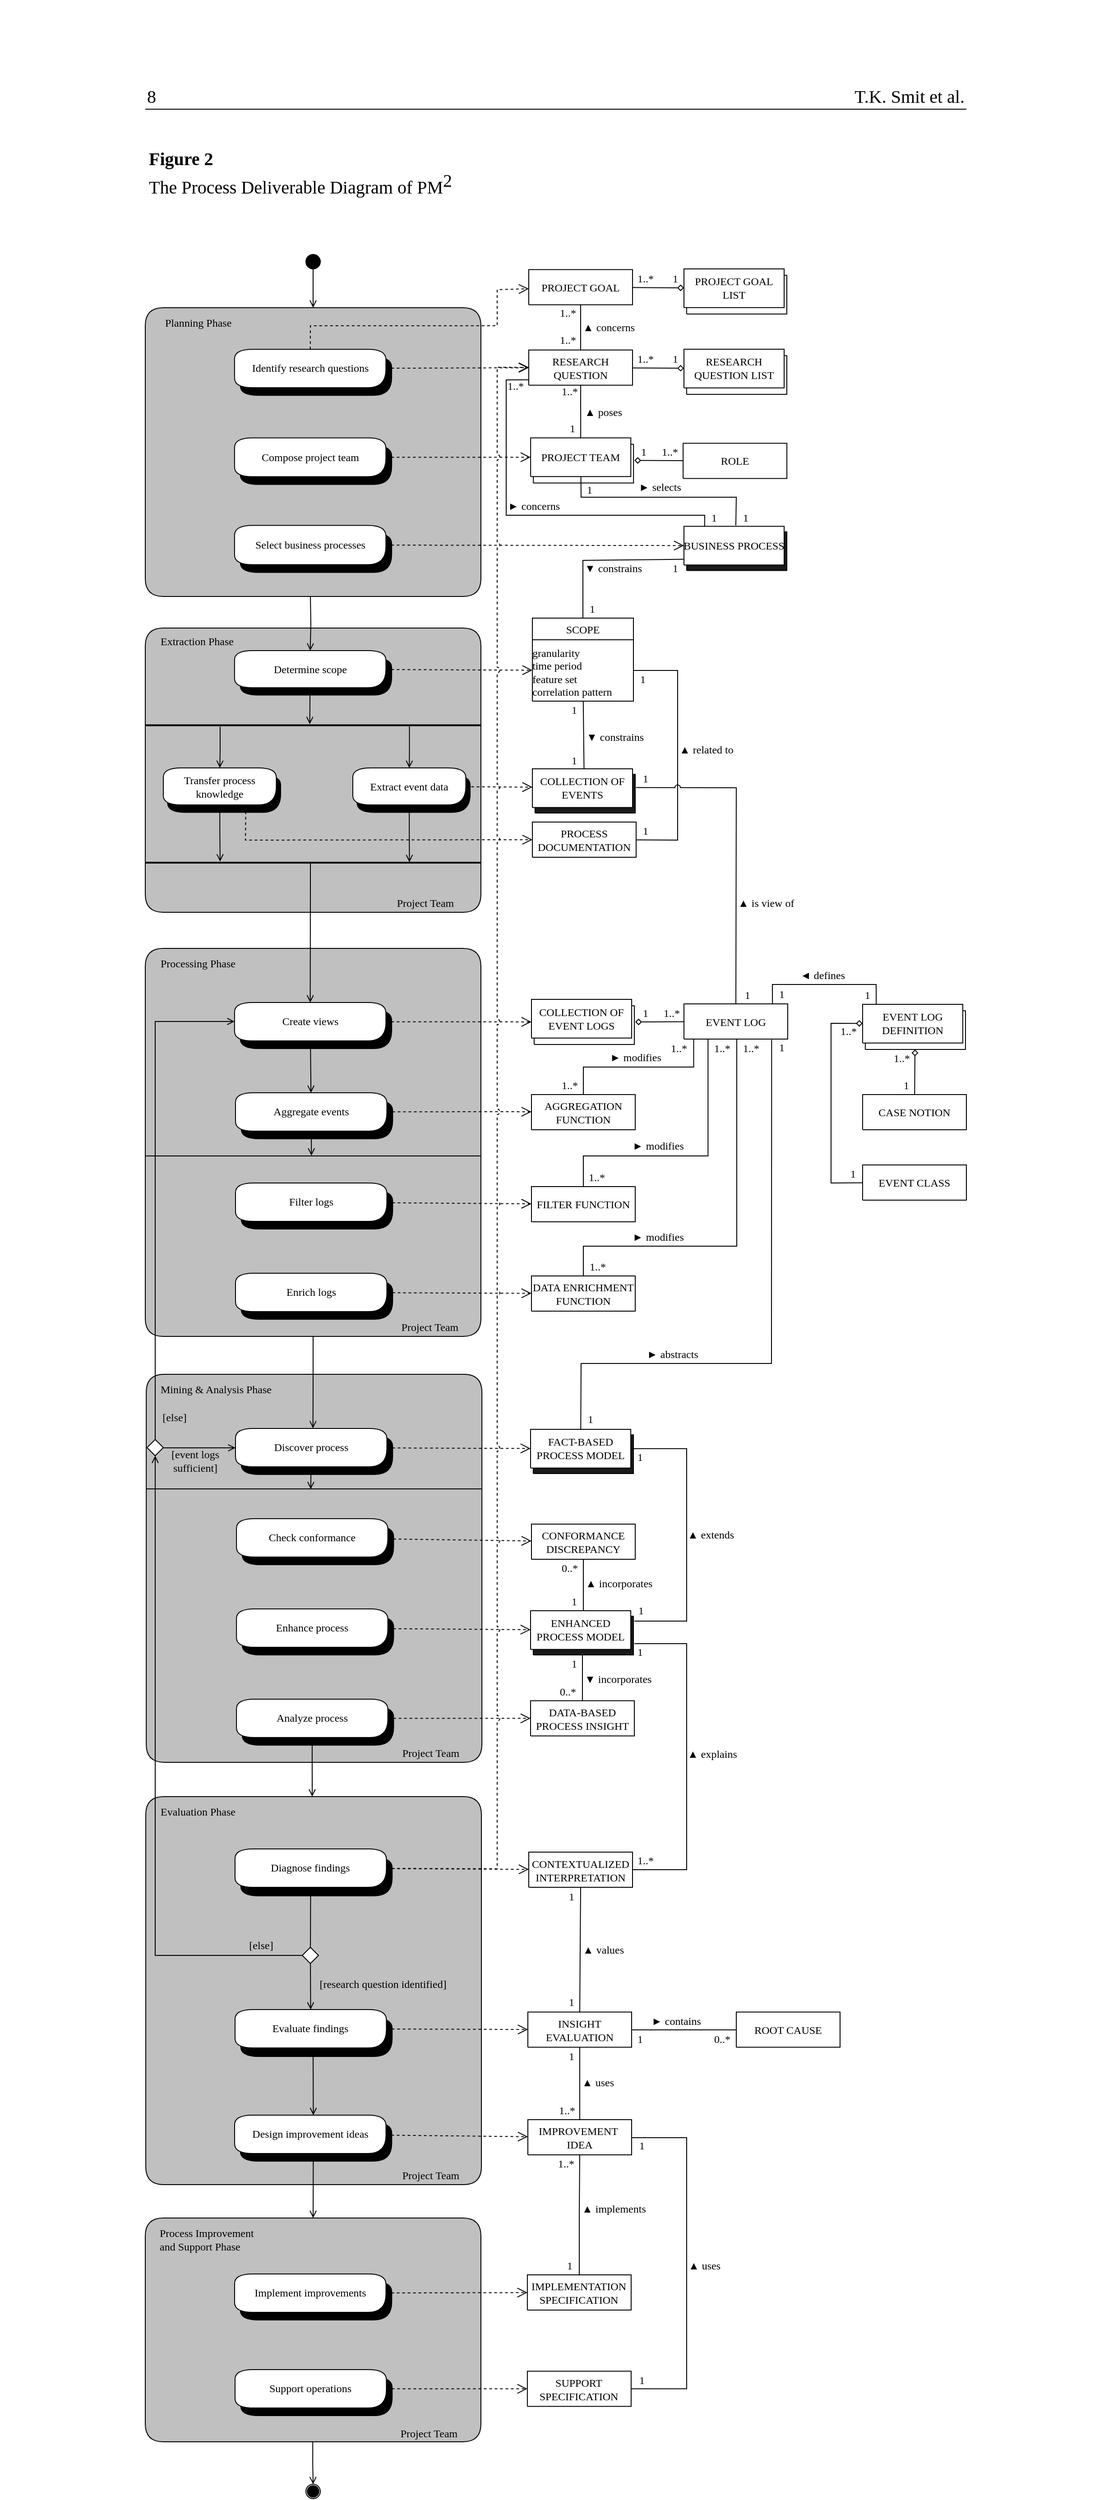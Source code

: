 <mxfile version="18.2.1" type="github" pages="5">
  <diagram id="SHpENdd-WgaZAvgaDLae" name="PDD with Autism">
    <mxGraphModel dx="2746" dy="2103" grid="1" gridSize="10" guides="1" tooltips="1" connect="1" arrows="1" fold="1" page="1" pageScale="1" pageWidth="850" pageHeight="1100" math="0" shadow="0">
      <root>
        <mxCell id="0" />
        <mxCell id="1" parent="0" />
        <mxCell id="xllEy8jL0NuWVvfhMCPy-98" style="vsdxID=5;fillColor=#C0C0C0;gradientColor=none;shape=stencil(nZBLDsIwDERP431wjlDKBThBRAyxCE2Vhu/pSTtFqrpg0Z1n5o0sDdlmCK4XYjOUnK7yVF8C2T0xaxcka6kX2ZZsc05ZLjndOw/du0qymRzx6OxGmo3Lp6N+BB4bmGjd0mP89kI2R++5baAPQKN2C/QXboL/oBvB1ft6THtgKY0Rcy7z9X7Vwva2/QI=);strokeColor=#000000;labelBackgroundColor=none;rounded=1;html=1;whiteSpace=wrap;fontFamily=Times New Roman;" parent="1" vertex="1">
          <mxGeometry x="-60" y="990" width="372" height="430" as="geometry" />
        </mxCell>
        <mxCell id="bYxWECTa0YjbcM-qiybn-17" style="vsdxID=5;edgeStyle=none;dashed=1;startArrow=none;endArrow=open;startSize=9;endSize=9;strokeColor=#000000;spacingTop=0;spacingBottom=0;spacingLeft=0;spacingRight=0;verticalAlign=middle;html=1;labelBackgroundColor=#FFFFFF;rounded=0;fillColor=#000000;fontFamily=Times New Roman;jumpStyle=none;" parent="1" source="xllEy8jL0NuWVvfhMCPy-114" target="bYxWECTa0YjbcM-qiybn-16" edge="1">
          <mxGeometry y="-1092" relative="1" as="geometry">
            <mxPoint x="36" y="-1115" as="offset" />
            <Array as="points" />
            <mxPoint x="217.764" y="1281.885" as="sourcePoint" />
            <mxPoint x="378" y="1283.081" as="targetPoint" />
          </mxGeometry>
        </mxCell>
        <mxCell id="nk0xjbnm6eOaOkcBaUvA-38" style="edgeStyle=orthogonalEdgeStyle;rounded=0;orthogonalLoop=1;jettySize=auto;html=1;fontFamily=Times New Roman;endArrow=open;endFill=0;exitX=0.499;exitY=0.999;exitDx=0;exitDy=0;exitPerimeter=0;" parent="1" source="nk0xjbnm6eOaOkcBaUvA-2" target="nk0xjbnm6eOaOkcBaUvA-37" edge="1">
          <mxGeometry relative="1" as="geometry" />
        </mxCell>
        <mxCell id="nk0xjbnm6eOaOkcBaUvA-2" style="vsdxID=5;fillColor=#C0C0C0;gradientColor=none;shape=stencil(nZBLDsIwDERP431wjlDKBThBRAyxCE2Vhu/pSTtFqrpg0Z1n5o0sDdlmCK4XYjOUnK7yVF8C2T0xaxcka6kX2ZZsc05ZLjndOw/du0qymRzx6OxGmo3Lp6N+BB4bmGjd0mP89kI2R++5baAPQKN2C/QXboL/oBvB1ft6THtgKY0Rcy7z9X7Vwva2/QI=);strokeColor=#000000;labelBackgroundColor=none;rounded=1;html=1;whiteSpace=wrap;fontFamily=Times New Roman;" parent="1" vertex="1">
          <mxGeometry x="-60" y="2397" width="372" height="248" as="geometry" />
        </mxCell>
        <mxCell id="1AMB_EsV9tln2ZrjjmIT-2" style="vsdxID=5;fillColor=#C0C0C0;gradientColor=none;shape=stencil(nZBLDsIwDERP431wjlDKBThBRAyxCE2Vhu/pSTtFqrpg0Z1n5o0sDdlmCK4XYjOUnK7yVF8C2T0xaxcka6kX2ZZsc05ZLjndOw/du0qymRzx6OxGmo3Lp6N+BB4bmGjd0mP89kI2R++5baAPQKN2C/QXboL/oBvB1ft6THtgKY0Rcy7z9X7Vwva2/QI=);strokeColor=#000000;labelBackgroundColor=none;rounded=1;html=1;whiteSpace=wrap;fontFamily=Times New Roman;" parent="1" vertex="1">
          <mxGeometry x="-60" y="280" width="372" height="319.998" as="geometry" />
        </mxCell>
        <mxCell id="1AMB_EsV9tln2ZrjjmIT-95" style="vsdxID=5;fillColor=#C0C0C0;gradientColor=none;shape=stencil(nZBLDsIwDERP431wjlDKBThBRAyxCE2Vhu/pSTtFqrpg0Z1n5o0sDdlmCK4XYjOUnK7yVF8C2T0xaxcka6kX2ZZsc05ZLjndOw/du0qymRzx6OxGmo3Lp6N+BB4bmGjd0mP89kI2R++5baAPQKN2C/QXboL/oBvB1ft6THtgKY0Rcy7z9X7Vwva2/QI=);strokeColor=#000000;labelBackgroundColor=none;rounded=1;html=1;whiteSpace=wrap;fontFamily=Times New Roman;" parent="1" vertex="1">
          <mxGeometry x="-60" y="635" width="372" height="315" as="geometry" />
        </mxCell>
        <mxCell id="1AMB_EsV9tln2ZrjjmIT-93" style="edgeStyle=orthogonalEdgeStyle;rounded=0;orthogonalLoop=1;jettySize=auto;html=1;endArrow=open;endFill=0;fontFamily=Times New Roman;" parent="1" source="1AMB_EsV9tln2ZrjjmIT-1" target="1AMB_EsV9tln2ZrjjmIT-2" edge="1">
          <mxGeometry relative="1" as="geometry" />
        </mxCell>
        <mxCell id="1AMB_EsV9tln2ZrjjmIT-1" style="vsdxID=5;fillColor=#000000;gradientColor=none;shape=stencil(vVFBDgIhDHwNRxKE+IJ1/Ufjll0iLpuCLv5eSDWKevLgbaYznTatMF2cYEGhVUwUjri6IU3C7ITWbp6QXCpImF6YzgbCkcJ5HpgvUJ0VncKlJmTuU7VDqyuzLdM9O4EORaLcaIpa7yNoo75GqSwhuygpJEguzM1UDzSiLGOk9TDec1iKK+LyUf5lsf+tVcDzzNZ5z1961d/fUkr8UtPfAA==);strokeColor=#000000;labelBackgroundColor=none;rounded=0;html=1;whiteSpace=wrap;fontFamily=Times New Roman;" parent="1" vertex="1">
          <mxGeometry x="118" y="221" width="16" height="16" as="geometry" />
        </mxCell>
        <mxCell id="1AMB_EsV9tln2ZrjjmIT-23" value="RESEARCH QUESTION" style="verticalAlign=middle;align=center;vsdxID=5;fillColor=#FFFFFF;gradientColor=none;shape=stencil(nZBLDoAgDERP0z3SIyjew0SURgSD+Lu9kMZoXLhwN9O+tukAlrNpJg1SzDH4QW/URgNYgZTkjA4UkwJUgGXng+6DX1zLfmoymdXo17xh5zmRJ6Q42BWCfc2oJfdAr+Yv+AP9Cb7OJ3H/2JG1HNGz/84klThPVCc=);strokeColor=#000000;spacingTop=1;spacingLeft=-2;spacingRight=-2;labelBackgroundColor=none;rounded=0;html=1;whiteSpace=wrap;fontFamily=Times New Roman;" parent="1" vertex="1">
          <mxGeometry x="365" y="326.83" width="115" height="39" as="geometry" />
        </mxCell>
        <mxCell id="1AMB_EsV9tln2ZrjjmIT-40" style="vsdxID=5;fillColor=none;gradientColor=none;strokeColor=none;labelBackgroundColor=none;rounded=0;html=1;whiteSpace=wrap;fontFamily=Times New Roman;" parent="1" vertex="1">
          <mxGeometry x="537" y="326" width="115" height="50" as="geometry" />
        </mxCell>
        <mxCell id="1AMB_EsV9tln2ZrjjmIT-41" value="" style="verticalAlign=middle;align=center;vsdxID=6;fillColor=#FFFFFF;gradientColor=none;shape=stencil(nZBLDoAgDERP0z3SIyjew0SURgSD+Lu9kMZoXLhwN9O+tukAlrNpJg1SzDH4QW/URgNYgZTkjA4UkwJUgGXng+6DX1zLfmoymdXo17xh5zmRJ6Q42BWCfc2oJfdAr+Yv+AP9Cb7OJ3H/2JG1HNGz/84klThPVCc=);strokeColor=#000000;spacingLeft=-2;spacingRight=-2;labelBackgroundColor=none;rounded=0;html=1;whiteSpace=wrap;fontFamily=Times New Roman;" parent="1AMB_EsV9tln2ZrjjmIT-40" vertex="1">
          <mxGeometry x="2.974" y="7.143" width="111.034" height="42.857" as="geometry" />
        </mxCell>
        <mxCell id="1AMB_EsV9tln2ZrjjmIT-42" value="RESEARCH QUESTION LIST" style="verticalAlign=middle;align=center;vsdxID=7;fillColor=#FFFFFF;gradientColor=none;shape=stencil(nZBLDoAgDERP0z3SIyjew0SURgSD+Lu9kMZoXLhwN9O+tukAlrNpJg1SzDH4QW/URgNYgZTkjA4UkwJUgGXng+6DX1zLfmoymdXo17xh5zmRJ6Q42BWCfc2oJfdAr+Yv+AP9Cb7OJ3H/2JG1HNGz/84klThPVCc=);strokeColor=#000000;spacingLeft=-2;spacingRight=-2;labelBackgroundColor=none;rounded=0;html=1;whiteSpace=wrap;fontFamily=Times New Roman;" parent="1AMB_EsV9tln2ZrjjmIT-40" vertex="1">
          <mxGeometry width="111.034" height="42.857" as="geometry" />
        </mxCell>
        <mxCell id="1AMB_EsV9tln2ZrjjmIT-43" style="vsdxID=5;edgeStyle=none;startArrow=none;endFill=0;endArrow=diamond;startSize=5;endSize=5;strokeColor=#000000;spacingTop=0;spacingBottom=0;spacingLeft=0;spacingRight=0;verticalAlign=middle;html=1;labelBackgroundColor=#FFFFFF;rounded=0;fontFamily=Times New Roman;" parent="1" source="1AMB_EsV9tln2ZrjjmIT-23" target="1AMB_EsV9tln2ZrjjmIT-42" edge="1">
          <mxGeometry y="-1069" relative="1" as="geometry">
            <mxPoint y="-1069" as="offset" />
            <Array as="points" />
            <mxPoint x="550" y="560.83" as="sourcePoint" />
            <mxPoint x="802" y="460.83" as="targetPoint" />
          </mxGeometry>
        </mxCell>
        <mxCell id="1AMB_EsV9tln2ZrjjmIT-45" value="1..*" style="text;html=1;align=center;verticalAlign=middle;resizable=0;points=[];autosize=1;strokeColor=none;fillColor=none;fontFamily=Times New Roman;" parent="1" vertex="1">
          <mxGeometry x="479" y="327" width="30" height="20" as="geometry" />
        </mxCell>
        <mxCell id="1AMB_EsV9tln2ZrjjmIT-76" value="1" style="text;html=1;align=center;verticalAlign=middle;resizable=0;points=[];autosize=1;strokeColor=none;fillColor=none;fontFamily=Times New Roman;" parent="1" vertex="1">
          <mxGeometry x="517" y="327.0" width="20" height="20" as="geometry" />
        </mxCell>
        <mxCell id="1AMB_EsV9tln2ZrjjmIT-77" value="ROLE" style="verticalAlign=middle;align=center;vsdxID=5;fillColor=#FFFFFF;gradientColor=none;shape=stencil(nZBLDoAgDERP0z3SIyjew0SURgSD+Lu9kMZoXLhwN9O+tukAlrNpJg1SzDH4QW/URgNYgZTkjA4UkwJUgGXng+6DX1zLfmoymdXo17xh5zmRJ6Q42BWCfc2oJfdAr+Yv+AP9Cb7OJ3H/2JG1HNGz/84klThPVCc=);strokeColor=#000000;spacingTop=1;spacingLeft=-2;spacingRight=-2;labelBackgroundColor=none;rounded=0;html=1;whiteSpace=wrap;fontFamily=Times New Roman;" parent="1" vertex="1">
          <mxGeometry x="536.08" y="430.25" width="115" height="39" as="geometry" />
        </mxCell>
        <mxCell id="1AMB_EsV9tln2ZrjjmIT-78" style="vsdxID=5;edgeStyle=none;startArrow=none;endFill=0;endArrow=diamond;startSize=5;endSize=5;strokeColor=#000000;spacingTop=0;spacingBottom=0;spacingLeft=0;spacingRight=0;verticalAlign=middle;html=1;labelBackgroundColor=#FFFFFF;rounded=0;entryX=1;entryY=0.5;entryDx=0;entryDy=0;fontFamily=Times New Roman;" parent="1" source="1AMB_EsV9tln2ZrjjmIT-77" edge="1">
          <mxGeometry y="-1069" relative="1" as="geometry">
            <mxPoint y="-1069" as="offset" />
            <Array as="points" />
            <mxPoint x="549.08" y="534.42" as="sourcePoint" />
            <mxPoint x="482.08" y="449.25" as="targetPoint" />
          </mxGeometry>
        </mxCell>
        <mxCell id="1AMB_EsV9tln2ZrjjmIT-106" value="1" style="text;html=1;align=center;verticalAlign=middle;resizable=0;points=[];autosize=1;strokeColor=none;fillColor=none;fontFamily=Times New Roman;" parent="1" vertex="1">
          <mxGeometry x="482.08" y="430.0" width="20" height="20" as="geometry" />
        </mxCell>
        <mxCell id="1AMB_EsV9tln2ZrjjmIT-107" value="1..*" style="text;html=1;align=center;verticalAlign=middle;resizable=0;points=[];autosize=1;strokeColor=none;fillColor=none;fontFamily=Times New Roman;" parent="1" vertex="1">
          <mxGeometry x="506.08" y="430.25" width="30" height="20" as="geometry" />
        </mxCell>
        <mxCell id="1AMB_EsV9tln2ZrjjmIT-108" style="vsdxID=5;fillColor=none;gradientColor=none;strokeColor=none;spacingTop=-3;spacingBottom=-3;spacingLeft=-3;spacingRight=-3;labelBackgroundColor=none;rounded=0;html=1;whiteSpace=wrap;fontFamily=Times New Roman;" parent="1" vertex="1">
          <mxGeometry x="369" y="624" width="112" height="92" as="geometry" />
        </mxCell>
        <mxCell id="1AMB_EsV9tln2ZrjjmIT-109" value="SCOPE" style="verticalAlign=middle;align=center;vsdxID=7;fillColor=#FFFFFF;gradientColor=none;shape=stencil(nZBLDoAgDERP0z3SIyjew0SURgSD+Lu9kMZoXLhwN9O+tukAlrNpJg1SzDH4QW/URgNYgZTkjA4UkwJUgGXng+6DX1zLfmoymdXo17xh5zmRJ6Q42BWCfc2oJfdAr+Yv+AP9Cb7OJ3H/2JG1HNGz/84klThPVCc=);strokeColor=#000000;spacingTop=1;spacingLeft=-2;spacingRight=-2;labelBackgroundColor=none;rounded=0;html=1;whiteSpace=wrap;fontFamily=Times New Roman;" parent="1AMB_EsV9tln2ZrjjmIT-108" vertex="1">
          <mxGeometry width="112" height="24" as="geometry" />
        </mxCell>
        <mxCell id="1AMB_EsV9tln2ZrjjmIT-110" value="&lt;div&gt;granularity&lt;/div&gt;&lt;div&gt;time period&lt;/div&gt;&lt;div&gt;feature set&lt;br&gt;&lt;/div&gt;&lt;div&gt;correlation pattern&lt;br&gt;&lt;/div&gt;" style="verticalAlign=top;align=left;vsdxID=8;fillColor=#FFFFFF;gradientColor=none;shape=stencil(nZBLDoAgDERP0z3SIyjew0SURgSD+Lu9kMZoXLhwN9O+tukAlrNpJg1SzDH4QW/URgNYgZTkjA4UkwJUgGXng+6DX1zLfmoymdXo17xh5zmRJ6Q42BWCfc2oJfdAr+Yv+AP9Cb7OJ3H/2JG1HNGz/84klThPVCc=);strokeColor=#000000;spacingTop=1;spacingLeft=-2;spacingRight=-2;labelBackgroundColor=none;rounded=0;html=1;whiteSpace=wrap;fontFamily=Times New Roman;" parent="1AMB_EsV9tln2ZrjjmIT-108" vertex="1">
          <mxGeometry y="24" width="112" height="68" as="geometry" />
        </mxCell>
        <mxCell id="1AMB_EsV9tln2ZrjjmIT-114" value="&lt;div align=&quot;left&quot;&gt;► selects&lt;/div&gt;" style="text;html=1;align=left;verticalAlign=middle;resizable=0;points=[];autosize=1;strokeColor=none;fillColor=none;rotation=0;fontFamily=Times New Roman;" parent="1" vertex="1">
          <mxGeometry x="485" y="469.25" width="60" height="20" as="geometry" />
        </mxCell>
        <mxCell id="1AMB_EsV9tln2ZrjjmIT-115" style="vsdxID=5;edgeStyle=none;startArrow=none;endArrow=none;startSize=5;endSize=5;strokeColor=#000000;spacingTop=0;spacingBottom=0;spacingLeft=0;spacingRight=0;verticalAlign=middle;html=1;labelBackgroundColor=#FFFFFF;rounded=0;fontSize=18;entryX=0;entryY=0.846;entryDx=0;entryDy=0;entryPerimeter=0;exitX=0.199;exitY=0.021;exitDx=0;exitDy=0;exitPerimeter=0;fontFamily=Times New Roman;" parent="1" source="xllEy8jL0NuWVvfhMCPy-58" target="1AMB_EsV9tln2ZrjjmIT-23" edge="1">
          <mxGeometry y="-1149" relative="1" as="geometry">
            <mxPoint y="-1149" as="offset" />
            <Array as="points">
              <mxPoint x="560" y="510" />
              <mxPoint x="340" y="510" />
              <mxPoint x="340" y="360" />
            </Array>
            <mxPoint x="530" y="510" as="sourcePoint" />
            <mxPoint x="500" y="370" as="targetPoint" />
          </mxGeometry>
        </mxCell>
        <mxCell id="1AMB_EsV9tln2ZrjjmIT-117" value="&lt;div align=&quot;left&quot;&gt;► concerns&lt;br&gt;&lt;/div&gt;" style="text;html=1;align=left;verticalAlign=middle;resizable=0;points=[];autosize=1;strokeColor=none;fillColor=none;rotation=0;fontFamily=Times New Roman;" parent="1" vertex="1">
          <mxGeometry x="340" y="489.83" width="70" height="20" as="geometry" />
        </mxCell>
        <mxCell id="1AMB_EsV9tln2ZrjjmIT-119" value="1..*" style="text;html=1;align=center;verticalAlign=middle;resizable=0;points=[];autosize=1;strokeColor=none;fillColor=none;fontFamily=Times New Roman;" parent="1" vertex="1">
          <mxGeometry x="335" y="357.11" width="30" height="20" as="geometry" />
        </mxCell>
        <mxCell id="1AMB_EsV9tln2ZrjjmIT-120" value="1" style="text;html=1;align=center;verticalAlign=middle;resizable=0;points=[];autosize=1;strokeColor=none;fillColor=none;fontFamily=Times New Roman;" parent="1" vertex="1">
          <mxGeometry x="560" y="502.5" width="20" height="20" as="geometry" />
        </mxCell>
        <mxCell id="1AMB_EsV9tln2ZrjjmIT-123" style="vsdxID=5;edgeStyle=none;startArrow=none;endArrow=none;startSize=5;endSize=5;strokeColor=#000000;spacingTop=0;spacingBottom=0;spacingLeft=0;spacingRight=0;verticalAlign=middle;html=1;labelBackgroundColor=#FFFFFF;rounded=0;fontFamily=Times New Roman;" parent="1" source="xllEy8jL0NuWVvfhMCPy-63" target="1AMB_EsV9tln2ZrjjmIT-23" edge="1">
          <mxGeometry y="-1149" relative="1" as="geometry">
            <mxPoint y="-1149" as="offset" />
            <Array as="points" />
            <mxPoint x="423.513" y="421.83" as="sourcePoint" />
            <mxPoint x="404.517" y="369.997" as="targetPoint" />
          </mxGeometry>
        </mxCell>
        <mxCell id="1AMB_EsV9tln2ZrjjmIT-124" value="&lt;div align=&quot;left&quot;&gt;▲ poses&lt;/div&gt;" style="text;html=1;align=left;verticalAlign=middle;resizable=0;points=[];autosize=1;strokeColor=none;fillColor=none;rotation=0;fontFamily=Times New Roman;" parent="1" vertex="1">
          <mxGeometry x="425" y="386.14" width="60" height="20" as="geometry" />
        </mxCell>
        <mxCell id="1AMB_EsV9tln2ZrjjmIT-125" value="1..*" style="text;html=1;align=center;verticalAlign=middle;resizable=0;points=[];autosize=1;strokeColor=none;fillColor=none;fontFamily=Times New Roman;" parent="1" vertex="1">
          <mxGeometry x="395" y="362.83" width="30" height="20" as="geometry" />
        </mxCell>
        <mxCell id="1AMB_EsV9tln2ZrjjmIT-126" value="1" style="text;html=1;align=center;verticalAlign=middle;resizable=0;points=[];autosize=1;strokeColor=none;fillColor=none;fontFamily=Times New Roman;" parent="1" vertex="1">
          <mxGeometry x="403" y="403.83" width="20" height="20" as="geometry" />
        </mxCell>
        <mxCell id="1AMB_EsV9tln2ZrjjmIT-130" style="vsdxID=5;edgeStyle=none;startArrow=none;endArrow=none;startSize=5;endSize=5;strokeColor=#000000;spacingTop=0;spacingBottom=0;spacingLeft=0;spacingRight=0;verticalAlign=middle;html=1;labelBackgroundColor=#FFFFFF;rounded=0;jumpStyle=arc;fontFamily=Times New Roman;" parent="1" target="1AMB_EsV9tln2ZrjjmIT-110" edge="1">
          <mxGeometry y="-1149" relative="1" as="geometry">
            <mxPoint y="-1149" as="offset" />
            <Array as="points" />
            <mxPoint x="426.274" y="792.13" as="sourcePoint" />
            <mxPoint x="413.503" y="727.5" as="targetPoint" />
          </mxGeometry>
        </mxCell>
        <mxCell id="1AMB_EsV9tln2ZrjjmIT-131" value="&lt;div align=&quot;left&quot;&gt;▼ constrains&lt;/div&gt;" style="text;html=1;align=left;verticalAlign=middle;resizable=0;points=[];autosize=1;strokeColor=none;fillColor=none;rotation=0;fontFamily=Times New Roman;" parent="1" vertex="1">
          <mxGeometry x="427" y="745.5" width="80" height="20" as="geometry" />
        </mxCell>
        <mxCell id="1AMB_EsV9tln2ZrjjmIT-132" value="1" style="text;html=1;align=center;verticalAlign=middle;resizable=0;points=[];autosize=1;strokeColor=none;fillColor=none;fontFamily=Times New Roman;" parent="1" vertex="1">
          <mxGeometry x="405" y="716" width="20" height="20" as="geometry" />
        </mxCell>
        <mxCell id="1AMB_EsV9tln2ZrjjmIT-133" value="1" style="text;html=1;align=center;verticalAlign=middle;resizable=0;points=[];autosize=1;strokeColor=none;fillColor=none;fontFamily=Times New Roman;" parent="1" vertex="1">
          <mxGeometry x="405.08" y="772.13" width="20" height="20" as="geometry" />
        </mxCell>
        <mxCell id="xllEy8jL0NuWVvfhMCPy-7" style="vsdxID=5;fillColor=none;gradientColor=none;strokeColor=none;labelBackgroundColor=none;rounded=0;html=1;whiteSpace=wrap;fontFamily=Times New Roman;" parent="1" vertex="1">
          <mxGeometry x="38.925" y="660.038" width="174.15" height="49.262" as="geometry" />
        </mxCell>
        <mxCell id="xllEy8jL0NuWVvfhMCPy-8" value="" style="verticalAlign=middle;align=center;vsdxID=6;fillColor=#000000;gradientColor=none;shape=stencil(nZBLDsIwDERP431wjlDKBThBRAyxCE2Vhu/pSTtFqrpg0Z1n5o0sDdlmCK4XYjOUnK7yVF8C2T0xaxcka6kX2ZZsc05ZLjndOw/du0qymRzx6OxGmo3Lp6N+BB4bmGjd0mP89kI2R++5baAPQKN2C/QXboL/oBvB1ft6THtgKY0Rcy7z9X7Vwva2/QI=);strokeColor=#000000;labelBackgroundColor=none;rounded=1;html=1;whiteSpace=wrap;fontFamily=Times New Roman;" parent="xllEy8jL0NuWVvfhMCPy-7" vertex="1">
          <mxGeometry x="6.391" y="8.21" width="167.759" height="41.051" as="geometry" />
        </mxCell>
        <mxCell id="xllEy8jL0NuWVvfhMCPy-9" value="Determine scope" style="verticalAlign=middle;align=center;vsdxID=7;fillColor=#FFFFFF;gradientColor=none;shape=stencil(nZBLDsIwDERP431wjlDKBThBRAyxCE2Vhu/pSTtFqrpg0Z1n5o0sDdlmCK4XYjOUnK7yVF8C2T0xaxcka6kX2ZZsc05ZLjndOw/du0qymRzx6OxGmo3Lp6N+BB4bmGjd0mP89kI2R++5baAPQKN2C/QXboL/oBvB1ft6THtgKY0Rcy7z9X7Vwva2/QI=);strokeColor=#000000;labelBackgroundColor=none;rounded=1;html=1;whiteSpace=wrap;fontFamily=Times New Roman;" parent="xllEy8jL0NuWVvfhMCPy-7" vertex="1">
          <mxGeometry width="167.759" height="41.051" as="geometry" />
        </mxCell>
        <mxCell id="xllEy8jL0NuWVvfhMCPy-10" style="vsdxID=5;fillColor=none;gradientColor=none;strokeColor=none;labelBackgroundColor=none;rounded=0;html=1;whiteSpace=wrap;fontFamily=Times New Roman;" parent="1" vertex="1">
          <mxGeometry x="-40" y="790.004" width="130" height="49.258" as="geometry" />
        </mxCell>
        <mxCell id="xllEy8jL0NuWVvfhMCPy-11" value="" style="verticalAlign=middle;align=center;vsdxID=6;fillColor=#000000;gradientColor=none;shape=stencil(nZBLDsIwDERP431wjlDKBThBRAyxCE2Vhu/pSTtFqrpg0Z1n5o0sDdlmCK4XYjOUnK7yVF8C2T0xaxcka6kX2ZZsc05ZLjndOw/du0qymRzx6OxGmo3Lp6N+BB4bmGjd0mP89kI2R++5baAPQKN2C/QXboL/oBvB1ft6THtgKY0Rcy7z9X7Vwva2/QI=);strokeColor=#000000;labelBackgroundColor=none;rounded=1;html=1;whiteSpace=wrap;fontFamily=Times New Roman;" parent="xllEy8jL0NuWVvfhMCPy-10" vertex="1">
          <mxGeometry x="4.771" y="8.21" width="125.229" height="41.049" as="geometry" />
        </mxCell>
        <mxCell id="xllEy8jL0NuWVvfhMCPy-12" value="Transfer process knowledge" style="verticalAlign=middle;align=center;vsdxID=7;fillColor=#FFFFFF;gradientColor=none;shape=stencil(nZBLDsIwDERP431wjlDKBThBRAyxCE2Vhu/pSTtFqrpg0Z1n5o0sDdlmCK4XYjOUnK7yVF8C2T0xaxcka6kX2ZZsc05ZLjndOw/du0qymRzx6OxGmo3Lp6N+BB4bmGjd0mP89kI2R++5baAPQKN2C/QXboL/oBvB1ft6THtgKY0Rcy7z9X7Vwva2/QI=);strokeColor=#000000;labelBackgroundColor=none;rounded=1;html=1;whiteSpace=wrap;fontFamily=Times New Roman;" parent="xllEy8jL0NuWVvfhMCPy-10" vertex="1">
          <mxGeometry width="125.229" height="41.049" as="geometry" />
        </mxCell>
        <mxCell id="xllEy8jL0NuWVvfhMCPy-13" style="vsdxID=5;fillColor=none;gradientColor=none;strokeColor=none;labelBackgroundColor=none;rounded=0;html=1;whiteSpace=wrap;fontFamily=Times New Roman;" parent="1" vertex="1">
          <mxGeometry x="170" y="790.004" width="130" height="49.258" as="geometry" />
        </mxCell>
        <mxCell id="xllEy8jL0NuWVvfhMCPy-14" value="" style="verticalAlign=middle;align=center;vsdxID=6;fillColor=#000000;gradientColor=none;shape=stencil(nZBLDsIwDERP431wjlDKBThBRAyxCE2Vhu/pSTtFqrpg0Z1n5o0sDdlmCK4XYjOUnK7yVF8C2T0xaxcka6kX2ZZsc05ZLjndOw/du0qymRzx6OxGmo3Lp6N+BB4bmGjd0mP89kI2R++5baAPQKN2C/QXboL/oBvB1ft6THtgKY0Rcy7z9X7Vwva2/QI=);strokeColor=#000000;labelBackgroundColor=none;rounded=1;html=1;whiteSpace=wrap;fontFamily=Times New Roman;" parent="xllEy8jL0NuWVvfhMCPy-13" vertex="1">
          <mxGeometry x="4.771" y="8.21" width="125.229" height="41.049" as="geometry" />
        </mxCell>
        <mxCell id="xllEy8jL0NuWVvfhMCPy-15" value="Extract event data" style="verticalAlign=middle;align=center;vsdxID=7;fillColor=#FFFFFF;gradientColor=none;shape=stencil(nZBLDsIwDERP431wjlDKBThBRAyxCE2Vhu/pSTtFqrpg0Z1n5o0sDdlmCK4XYjOUnK7yVF8C2T0xaxcka6kX2ZZsc05ZLjndOw/du0qymRzx6OxGmo3Lp6N+BB4bmGjd0mP89kI2R++5baAPQKN2C/QXboL/oBvB1ft6THtgKY0Rcy7z9X7Vwva2/QI=);strokeColor=#000000;labelBackgroundColor=none;rounded=1;html=1;whiteSpace=wrap;fontFamily=Times New Roman;" parent="xllEy8jL0NuWVvfhMCPy-13" vertex="1">
          <mxGeometry width="125.229" height="41.049" as="geometry" />
        </mxCell>
        <mxCell id="1AMB_EsV9tln2ZrjjmIT-111" style="vsdxID=5;edgeStyle=none;dashed=1;startArrow=none;endArrow=open;startSize=9;endSize=9;strokeColor=#000000;spacingTop=0;spacingBottom=0;spacingLeft=0;spacingRight=0;verticalAlign=middle;html=1;labelBackgroundColor=#FFFFFF;rounded=0;fontFamily=Times New Roman;" parent="1" source="xllEy8jL0NuWVvfhMCPy-9" target="1AMB_EsV9tln2ZrjjmIT-110" edge="1">
          <mxGeometry y="-1092" relative="1" as="geometry">
            <mxPoint x="36" y="-1115" as="offset" />
            <Array as="points" />
            <mxPoint x="206.684" y="686.202" as="sourcePoint" />
            <mxPoint x="420" y="615" as="targetPoint" />
          </mxGeometry>
        </mxCell>
        <mxCell id="1AMB_EsV9tln2ZrjjmIT-92" style="edgeStyle=orthogonalEdgeStyle;rounded=0;orthogonalLoop=1;jettySize=auto;html=1;endArrow=open;endFill=0;fontFamily=Times New Roman;" parent="1" target="xllEy8jL0NuWVvfhMCPy-9" edge="1">
          <mxGeometry relative="1" as="geometry">
            <mxPoint x="161" y="570" as="targetPoint" />
            <mxPoint x="123" y="600" as="sourcePoint" />
          </mxGeometry>
        </mxCell>
        <mxCell id="xllEy8jL0NuWVvfhMCPy-34" style="edgeStyle=orthogonalEdgeStyle;rounded=0;orthogonalLoop=1;jettySize=auto;html=1;exitX=0.223;exitY=0.642;exitDx=0;exitDy=0;exitPerimeter=0;endArrow=open;endFill=0;fontFamily=Times New Roman;" parent="1" source="xllEy8jL0NuWVvfhMCPy-28" target="xllEy8jL0NuWVvfhMCPy-12" edge="1">
          <mxGeometry relative="1" as="geometry">
            <mxPoint x="136" y="670.038" as="targetPoint" />
            <mxPoint x="23" y="750" as="sourcePoint" />
          </mxGeometry>
        </mxCell>
        <mxCell id="xllEy8jL0NuWVvfhMCPy-35" style="edgeStyle=orthogonalEdgeStyle;rounded=0;orthogonalLoop=1;jettySize=auto;html=1;exitX=0.787;exitY=0.604;exitDx=0;exitDy=0;exitPerimeter=0;endArrow=open;endFill=0;fontFamily=Times New Roman;" parent="1" source="xllEy8jL0NuWVvfhMCPy-28" target="xllEy8jL0NuWVvfhMCPy-15" edge="1">
          <mxGeometry relative="1" as="geometry">
            <mxPoint x="32.6" y="800.004" as="targetPoint" />
            <mxPoint x="32.956" y="754.23" as="sourcePoint" />
          </mxGeometry>
        </mxCell>
        <mxCell id="xllEy8jL0NuWVvfhMCPy-37" style="edgeStyle=none;rounded=0;orthogonalLoop=1;jettySize=auto;html=1;entryX=0.49;entryY=0.371;entryDx=0;entryDy=0;entryPerimeter=0;fillColor=#000000;endArrow=open;endFill=0;fontFamily=Times New Roman;" parent="1" source="xllEy8jL0NuWVvfhMCPy-9" target="xllEy8jL0NuWVvfhMCPy-28" edge="1">
          <mxGeometry relative="1" as="geometry" />
        </mxCell>
        <mxCell id="xllEy8jL0NuWVvfhMCPy-38" style="edgeStyle=orthogonalEdgeStyle;rounded=0;orthogonalLoop=1;jettySize=auto;html=1;entryX=0.223;entryY=0.377;entryDx=0;entryDy=0;entryPerimeter=0;endArrow=open;endFill=0;fontFamily=Times New Roman;" parent="1" source="xllEy8jL0NuWVvfhMCPy-12" target="xllEy8jL0NuWVvfhMCPy-36" edge="1">
          <mxGeometry relative="1" as="geometry">
            <mxPoint x="32.619" y="800.004" as="targetPoint" />
            <mxPoint x="32.956" y="754.23" as="sourcePoint" />
          </mxGeometry>
        </mxCell>
        <mxCell id="xllEy8jL0NuWVvfhMCPy-39" style="edgeStyle=orthogonalEdgeStyle;rounded=0;orthogonalLoop=1;jettySize=auto;html=1;entryX=0.787;entryY=0.444;entryDx=0;entryDy=0;entryPerimeter=0;endArrow=open;endFill=0;fontFamily=Times New Roman;" parent="1" source="xllEy8jL0NuWVvfhMCPy-15" target="xllEy8jL0NuWVvfhMCPy-36" edge="1">
          <mxGeometry relative="1" as="geometry">
            <mxPoint x="32.956" y="905.81" as="targetPoint" />
            <mxPoint x="32.6" y="841.053" as="sourcePoint" />
          </mxGeometry>
        </mxCell>
        <mxCell id="1AMB_EsV9tln2ZrjjmIT-4" value="&lt;div align=&quot;left&quot;&gt;Planning Phase&lt;/div&gt;" style="text;html=1;align=left;verticalAlign=middle;resizable=0;points=[];autosize=1;strokeColor=none;fillColor=none;fontFamily=Times New Roman;" parent="1" vertex="1">
          <mxGeometry x="-40.002" y="286.956" width="90" height="20" as="geometry" />
        </mxCell>
        <mxCell id="1AMB_EsV9tln2ZrjjmIT-7" style="vsdxID=5;fillColor=none;gradientColor=none;strokeColor=none;labelBackgroundColor=none;rounded=0;html=1;whiteSpace=wrap;fontFamily=Times New Roman;" parent="1" vertex="1">
          <mxGeometry x="38.925" y="326.093" width="174.15" height="51.013" as="geometry" />
        </mxCell>
        <mxCell id="1AMB_EsV9tln2ZrjjmIT-8" value="" style="verticalAlign=middle;align=center;vsdxID=6;fillColor=#000000;gradientColor=none;shape=stencil(nZBLDsIwDERP431wjlDKBThBRAyxCE2Vhu/pSTtFqrpg0Z1n5o0sDdlmCK4XYjOUnK7yVF8C2T0xaxcka6kX2ZZsc05ZLjndOw/du0qymRzx6OxGmo3Lp6N+BB4bmGjd0mP89kI2R++5baAPQKN2C/QXboL/oBvB1ft6THtgKY0Rcy7z9X7Vwva2/QI=);strokeColor=#000000;labelBackgroundColor=none;rounded=1;html=1;whiteSpace=wrap;fontFamily=Times New Roman;" parent="1AMB_EsV9tln2ZrjjmIT-7" vertex="1">
          <mxGeometry x="6.391" y="8.502" width="167.759" height="42.511" as="geometry" />
        </mxCell>
        <mxCell id="1AMB_EsV9tln2ZrjjmIT-9" value="Identify research questions" style="verticalAlign=middle;align=center;vsdxID=7;fillColor=#FFFFFF;gradientColor=none;shape=stencil(nZBLDsIwDERP431wjlDKBThBRAyxCE2Vhu/pSTtFqrpg0Z1n5o0sDdlmCK4XYjOUnK7yVF8C2T0xaxcka6kX2ZZsc05ZLjndOw/du0qymRzx6OxGmo3Lp6N+BB4bmGjd0mP89kI2R++5baAPQKN2C/QXboL/oBvB1ft6THtgKY0Rcy7z9X7Vwva2/QI=);strokeColor=#000000;labelBackgroundColor=none;rounded=1;html=1;whiteSpace=wrap;fontFamily=Times New Roman;" parent="1AMB_EsV9tln2ZrjjmIT-7" vertex="1">
          <mxGeometry width="167.759" height="42.511" as="geometry" />
        </mxCell>
        <mxCell id="1AMB_EsV9tln2ZrjjmIT-13" style="vsdxID=5;fillColor=none;gradientColor=none;strokeColor=none;labelBackgroundColor=none;rounded=0;html=1;whiteSpace=wrap;fontFamily=Times New Roman;" parent="1" vertex="1">
          <mxGeometry x="38.925" y="424.247" width="174.15" height="51.587" as="geometry" />
        </mxCell>
        <mxCell id="1AMB_EsV9tln2ZrjjmIT-14" value="" style="verticalAlign=middle;align=center;vsdxID=6;fillColor=#000000;gradientColor=none;shape=stencil(nZBLDsIwDERP431wjlDKBThBRAyxCE2Vhu/pSTtFqrpg0Z1n5o0sDdlmCK4XYjOUnK7yVF8C2T0xaxcka6kX2ZZsc05ZLjndOw/du0qymRzx6OxGmo3Lp6N+BB4bmGjd0mP89kI2R++5baAPQKN2C/QXboL/oBvB1ft6THtgKY0Rcy7z9X7Vwva2/QI=);strokeColor=#000000;labelBackgroundColor=none;rounded=1;html=1;whiteSpace=wrap;fontFamily=Times New Roman;" parent="1AMB_EsV9tln2ZrjjmIT-13" vertex="1">
          <mxGeometry x="6.391" y="8.598" width="167.759" height="42.989" as="geometry" />
        </mxCell>
        <mxCell id="1AMB_EsV9tln2ZrjjmIT-15" value="Compose project team" style="verticalAlign=middle;align=center;vsdxID=7;fillColor=#FFFFFF;gradientColor=none;shape=stencil(nZBLDsIwDERP431wjlDKBThBRAyxCE2Vhu/pSTtFqrpg0Z1n5o0sDdlmCK4XYjOUnK7yVF8C2T0xaxcka6kX2ZZsc05ZLjndOw/du0qymRzx6OxGmo3Lp6N+BB4bmGjd0mP89kI2R++5baAPQKN2C/QXboL/oBvB1ft6THtgKY0Rcy7z9X7Vwva2/QI=);strokeColor=#000000;labelBackgroundColor=none;rounded=1;html=1;whiteSpace=wrap;fontFamily=Times New Roman;" parent="1AMB_EsV9tln2ZrjjmIT-13" vertex="1">
          <mxGeometry width="167.759" height="42.989" as="geometry" />
        </mxCell>
        <mxCell id="xllEy8jL0NuWVvfhMCPy-54" style="vsdxID=5;fillColor=none;gradientColor=none;strokeColor=none;labelBackgroundColor=none;rounded=0;html=1;whiteSpace=wrap;fontFamily=Times New Roman;" parent="1" vertex="1">
          <mxGeometry x="38.925" y="521.25" width="174.15" height="52.173" as="geometry" />
        </mxCell>
        <mxCell id="xllEy8jL0NuWVvfhMCPy-55" value="" style="verticalAlign=middle;align=center;vsdxID=6;fillColor=#000000;gradientColor=none;shape=stencil(nZBLDsIwDERP431wjlDKBThBRAyxCE2Vhu/pSTtFqrpg0Z1n5o0sDdlmCK4XYjOUnK7yVF8C2T0xaxcka6kX2ZZsc05ZLjndOw/du0qymRzx6OxGmo3Lp6N+BB4bmGjd0mP89kI2R++5baAPQKN2C/QXboL/oBvB1ft6THtgKY0Rcy7z9X7Vwva2/QI=);strokeColor=#000000;labelBackgroundColor=none;rounded=1;html=1;whiteSpace=wrap;fontFamily=Times New Roman;" parent="xllEy8jL0NuWVvfhMCPy-54" vertex="1">
          <mxGeometry x="6.391" y="8.696" width="167.759" height="43.478" as="geometry" />
        </mxCell>
        <mxCell id="xllEy8jL0NuWVvfhMCPy-56" value="Select business processes" style="verticalAlign=middle;align=center;vsdxID=7;fillColor=#FFFFFF;gradientColor=none;shape=stencil(nZBLDsIwDERP431wjlDKBThBRAyxCE2Vhu/pSTtFqrpg0Z1n5o0sDdlmCK4XYjOUnK7yVF8C2T0xaxcka6kX2ZZsc05ZLjndOw/du0qymRzx6OxGmo3Lp6N+BB4bmGjd0mP89kI2R++5baAPQKN2C/QXboL/oBvB1ft6THtgKY0Rcy7z9X7Vwva2/QI=);strokeColor=#000000;labelBackgroundColor=none;rounded=1;html=1;whiteSpace=wrap;fontFamily=Times New Roman;" parent="xllEy8jL0NuWVvfhMCPy-54" vertex="1">
          <mxGeometry width="167.759" height="43.478" as="geometry" />
        </mxCell>
        <mxCell id="xllEy8jL0NuWVvfhMCPy-57" style="vsdxID=5;edgeStyle=none;dashed=1;startArrow=none;endArrow=open;startSize=9;endSize=9;strokeColor=#000000;spacingTop=0;spacingBottom=0;spacingLeft=0;spacingRight=0;verticalAlign=middle;html=1;labelBackgroundColor=#FFFFFF;rounded=0;fontFamily=Times New Roman;" parent="1" source="xllEy8jL0NuWVvfhMCPy-56" target="xllEy8jL0NuWVvfhMCPy-60" edge="1">
          <mxGeometry y="-1092" relative="1" as="geometry">
            <mxPoint x="36" y="-1115" as="offset" />
            <Array as="points" />
            <mxPoint x="380" y="599.17" as="sourcePoint" />
            <mxPoint x="425" y="555.839" as="targetPoint" />
          </mxGeometry>
        </mxCell>
        <mxCell id="xllEy8jL0NuWVvfhMCPy-58" style="vsdxID=5;fillColor=none;gradientColor=none;strokeColor=none;labelBackgroundColor=none;rounded=0;html=1;whiteSpace=wrap;fontFamily=Times New Roman;" parent="1" vertex="1">
          <mxGeometry x="537" y="521.25" width="115" height="50" as="geometry" />
        </mxCell>
        <mxCell id="xllEy8jL0NuWVvfhMCPy-59" value="" style="verticalAlign=middle;align=center;vsdxID=6;fillColor=#1A1A1A;gradientColor=none;shape=stencil(nZBLDoAgDERP0z3SIyjew0SURgSD+Lu9kMZoXLhwN9O+tukAlrNpJg1SzDH4QW/URgNYgZTkjA4UkwJUgGXng+6DX1zLfmoymdXo17xh5zmRJ6Q42BWCfc2oJfdAr+Yv+AP9Cb7OJ3H/2JG1HNGz/84klThPVCc=);strokeColor=#000000;spacingLeft=-2;spacingRight=-2;labelBackgroundColor=none;rounded=0;html=1;whiteSpace=wrap;fontFamily=Times New Roman;" parent="xllEy8jL0NuWVvfhMCPy-58" vertex="1">
          <mxGeometry x="2.974" y="7.143" width="111.034" height="42.857" as="geometry" />
        </mxCell>
        <mxCell id="xllEy8jL0NuWVvfhMCPy-60" value="BUSINESS PROCESS" style="verticalAlign=middle;align=center;vsdxID=7;fillColor=#FFFFFF;gradientColor=none;shape=stencil(nZBLDoAgDERP0z3SIyjew0SURgSD+Lu9kMZoXLhwN9O+tukAlrNpJg1SzDH4QW/URgNYgZTkjA4UkwJUgGXng+6DX1zLfmoymdXo17xh5zmRJ6Q42BWCfc2oJfdAr+Yv+AP9Cb7OJ3H/2JG1HNGz/84klThPVCc=);strokeColor=#000000;spacingLeft=-2;spacingRight=-2;labelBackgroundColor=none;rounded=0;html=1;whiteSpace=wrap;fontFamily=Times New Roman;" parent="xllEy8jL0NuWVvfhMCPy-58" vertex="1">
          <mxGeometry y="1" width="111.034" height="42.857" as="geometry" />
        </mxCell>
        <mxCell id="xllEy8jL0NuWVvfhMCPy-61" style="vsdxID=5;fillColor=none;gradientColor=none;strokeColor=none;labelBackgroundColor=none;rounded=0;html=1;whiteSpace=wrap;fontFamily=Times New Roman;" parent="1" vertex="1">
          <mxGeometry x="367.08" y="424.25" width="115" height="50" as="geometry" />
        </mxCell>
        <mxCell id="xllEy8jL0NuWVvfhMCPy-62" value="" style="verticalAlign=middle;align=center;vsdxID=6;fillColor=#FFFFFF;gradientColor=none;shape=stencil(nZBLDoAgDERP0z3SIyjew0SURgSD+Lu9kMZoXLhwN9O+tukAlrNpJg1SzDH4QW/URgNYgZTkjA4UkwJUgGXng+6DX1zLfmoymdXo17xh5zmRJ6Q42BWCfc2oJfdAr+Yv+AP9Cb7OJ3H/2JG1HNGz/84klThPVCc=);strokeColor=#000000;spacingLeft=-2;spacingRight=-2;labelBackgroundColor=none;rounded=0;html=1;whiteSpace=wrap;fontFamily=Times New Roman;" parent="xllEy8jL0NuWVvfhMCPy-61" vertex="1">
          <mxGeometry x="2.974" y="7.143" width="111.034" height="42.857" as="geometry" />
        </mxCell>
        <mxCell id="xllEy8jL0NuWVvfhMCPy-63" value="PROJECT TEAM" style="verticalAlign=middle;align=center;vsdxID=7;fillColor=#FFFFFF;gradientColor=none;shape=stencil(nZBLDoAgDERP0z3SIyjew0SURgSD+Lu9kMZoXLhwN9O+tukAlrNpJg1SzDH4QW/URgNYgZTkjA4UkwJUgGXng+6DX1zLfmoymdXo17xh5zmRJ6Q42BWCfc2oJfdAr+Yv+AP9Cb7OJ3H/2JG1HNGz/84klThPVCc=);strokeColor=#000000;spacingLeft=-2;spacingRight=-2;labelBackgroundColor=none;rounded=0;html=1;whiteSpace=wrap;fontFamily=Times New Roman;" parent="xllEy8jL0NuWVvfhMCPy-61" vertex="1">
          <mxGeometry width="111.034" height="42.857" as="geometry" />
        </mxCell>
        <mxCell id="1AMB_EsV9tln2ZrjjmIT-36" style="vsdxID=5;edgeStyle=none;dashed=1;startArrow=none;endArrow=open;startSize=9;endSize=9;strokeColor=#000000;spacingTop=0;spacingBottom=0;spacingLeft=0;spacingRight=0;verticalAlign=middle;html=1;labelBackgroundColor=#FFFFFF;rounded=0;fontFamily=Times New Roman;" parent="1" source="1AMB_EsV9tln2ZrjjmIT-15" edge="1">
          <mxGeometry y="-1092" relative="1" as="geometry">
            <mxPoint x="36" y="-1115" as="offset" />
            <Array as="points" />
            <mxPoint x="549.08" y="472.42" as="sourcePoint" />
            <mxPoint x="367.08" y="445.69" as="targetPoint" />
          </mxGeometry>
        </mxCell>
        <mxCell id="1AMB_EsV9tln2ZrjjmIT-24" style="vsdxID=5;edgeStyle=none;dashed=1;startArrow=none;endArrow=open;startSize=9;endSize=9;strokeColor=#000000;spacingTop=0;spacingBottom=0;spacingLeft=0;spacingRight=0;verticalAlign=middle;html=1;labelBackgroundColor=#FFFFFF;rounded=0;fontFamily=Times New Roman;" parent="1" source="1AMB_EsV9tln2ZrjjmIT-9" target="1AMB_EsV9tln2ZrjjmIT-23" edge="1">
          <mxGeometry y="-1092" relative="1" as="geometry">
            <mxPoint x="36" y="-1115" as="offset" />
            <Array as="points" />
            <mxPoint x="610" y="567" as="sourcePoint" />
            <mxPoint x="360" y="310" as="targetPoint" />
          </mxGeometry>
        </mxCell>
        <mxCell id="xllEy8jL0NuWVvfhMCPy-64" style="vsdxID=5;edgeStyle=none;startArrow=none;endArrow=none;startSize=5;endSize=5;strokeColor=#000000;spacingTop=0;spacingBottom=0;spacingLeft=0;spacingRight=0;verticalAlign=middle;html=1;labelBackgroundColor=#FFFFFF;rounded=0;fillColor=#000000;entryX=0.5;entryY=0;entryDx=0;entryDy=0;fontFamily=Times New Roman;" parent="1" source="xllEy8jL0NuWVvfhMCPy-63" target="xllEy8jL0NuWVvfhMCPy-58" edge="1">
          <mxGeometry y="-1149" relative="1" as="geometry">
            <mxPoint y="-1149" as="offset" />
            <Array as="points">
              <mxPoint x="423" y="490" />
              <mxPoint x="595" y="490" />
            </Array>
            <mxPoint x="470" y="490" as="sourcePoint" />
            <mxPoint x="720" y="460" as="targetPoint" />
          </mxGeometry>
        </mxCell>
        <mxCell id="xllEy8jL0NuWVvfhMCPy-65" value="1" style="text;html=1;align=center;verticalAlign=middle;resizable=0;points=[];autosize=1;strokeColor=none;fillColor=none;fontFamily=Times New Roman;" parent="1" vertex="1">
          <mxGeometry x="595" y="502.5" width="20" height="20" as="geometry" />
        </mxCell>
        <mxCell id="xllEy8jL0NuWVvfhMCPy-66" value="1" style="text;html=1;align=center;verticalAlign=middle;resizable=0;points=[];autosize=1;strokeColor=none;fillColor=none;fontFamily=Times New Roman;" parent="1" vertex="1">
          <mxGeometry x="422" y="472.25" width="20" height="20" as="geometry" />
        </mxCell>
        <mxCell id="xllEy8jL0NuWVvfhMCPy-67" style="vsdxID=5;edgeStyle=none;startArrow=none;endArrow=none;startSize=5;endSize=5;strokeColor=#000000;spacingTop=0;spacingBottom=0;spacingLeft=0;spacingRight=0;verticalAlign=middle;html=1;labelBackgroundColor=#FFFFFF;rounded=0;entryX=0;entryY=0.75;entryDx=0;entryDy=0;fontFamily=Times New Roman;" parent="1" source="1AMB_EsV9tln2ZrjjmIT-109" target="xllEy8jL0NuWVvfhMCPy-58" edge="1">
          <mxGeometry y="-1149" relative="1" as="geometry">
            <mxPoint y="-1149" as="offset" />
            <Array as="points">
              <mxPoint x="425" y="560" />
              <mxPoint x="520" y="559" />
            </Array>
            <mxPoint x="435.421" y="795.5" as="sourcePoint" />
            <mxPoint x="435.138" y="726" as="targetPoint" />
          </mxGeometry>
        </mxCell>
        <mxCell id="xllEy8jL0NuWVvfhMCPy-68" value="&lt;div align=&quot;left&quot;&gt;▼ constrains&lt;/div&gt;" style="text;html=1;align=left;verticalAlign=middle;resizable=0;points=[];autosize=1;strokeColor=none;fillColor=none;rotation=0;fontFamily=Times New Roman;" parent="1" vertex="1">
          <mxGeometry x="425.08" y="559" width="80" height="20" as="geometry" />
        </mxCell>
        <mxCell id="xllEy8jL0NuWVvfhMCPy-69" value="1" style="text;html=1;align=center;verticalAlign=middle;resizable=0;points=[];autosize=1;strokeColor=none;fillColor=none;fontFamily=Times New Roman;" parent="1" vertex="1">
          <mxGeometry x="425" y="604" width="20" height="20" as="geometry" />
        </mxCell>
        <mxCell id="xllEy8jL0NuWVvfhMCPy-70" value="1" style="text;html=1;align=center;verticalAlign=middle;resizable=0;points=[];autosize=1;strokeColor=none;fillColor=none;fontFamily=Times New Roman;" parent="1" vertex="1">
          <mxGeometry x="517.08" y="559" width="20" height="20" as="geometry" />
        </mxCell>
        <mxCell id="xllEy8jL0NuWVvfhMCPy-71" value="PROCESS DOCUMENTATION" style="verticalAlign=middle;align=center;vsdxID=5;fillColor=#FFFFFF;gradientColor=none;shape=stencil(nZBLDoAgDERP0z3SIyjew0SURgSD+Lu9kMZoXLhwN9O+tukAlrNpJg1SzDH4QW/URgNYgZTkjA4UkwJUgGXng+6DX1zLfmoymdXo17xh5zmRJ6Q42BWCfc2oJfdAr+Yv+AP9Cb7OJ3H/2JG1HNGz/84klThPVCc=);strokeColor=#000000;spacingTop=1;spacingLeft=-2;spacingRight=-2;labelBackgroundColor=none;rounded=0;html=1;whiteSpace=wrap;fontFamily=Times New Roman;" parent="1" vertex="1">
          <mxGeometry x="369" y="850" width="115" height="39" as="geometry" />
        </mxCell>
        <mxCell id="xllEy8jL0NuWVvfhMCPy-73" style="vsdxID=5;edgeStyle=none;dashed=1;startArrow=none;endArrow=open;startSize=9;endSize=9;strokeColor=#000000;spacingTop=0;spacingBottom=0;spacingLeft=0;spacingRight=0;verticalAlign=middle;html=1;labelBackgroundColor=#FFFFFF;rounded=0;fillColor=#000000;fontFamily=Times New Roman;" parent="1" source="xllEy8jL0NuWVvfhMCPy-15" edge="1">
          <mxGeometry y="-1092" relative="1" as="geometry">
            <mxPoint x="36" y="-1115" as="offset" />
            <Array as="points" />
            <mxPoint x="390" y="937" as="sourcePoint" />
            <mxPoint x="369" y="811.303" as="targetPoint" />
          </mxGeometry>
        </mxCell>
        <mxCell id="xllEy8jL0NuWVvfhMCPy-74" style="vsdxID=5;edgeStyle=none;dashed=1;startArrow=none;endArrow=open;startSize=9;endSize=9;strokeColor=#000000;spacingTop=0;spacingBottom=0;spacingLeft=0;spacingRight=0;verticalAlign=middle;html=1;labelBackgroundColor=#FFFFFF;rounded=0;fillColor=#000000;exitX=0.73;exitY=1.028;exitDx=0;exitDy=0;exitPerimeter=0;fontFamily=Times New Roman;" parent="1" source="xllEy8jL0NuWVvfhMCPy-12" target="xllEy8jL0NuWVvfhMCPy-71" edge="1">
          <mxGeometry y="-1092" relative="1" as="geometry">
            <mxPoint x="36" y="-1115" as="offset" />
            <Array as="points">
              <mxPoint x="51" y="870" />
            </Array>
            <mxPoint x="350" y="947" as="sourcePoint" />
            <mxPoint x="426" y="870" as="targetPoint" />
          </mxGeometry>
        </mxCell>
        <mxCell id="xllEy8jL0NuWVvfhMCPy-75" style="vsdxID=5;edgeStyle=none;startArrow=none;endArrow=none;startSize=5;endSize=5;strokeColor=#000000;spacingTop=0;spacingBottom=0;spacingLeft=0;spacingRight=0;verticalAlign=middle;html=1;labelBackgroundColor=#FFFFFF;rounded=0;fillColor=#000000;jumpStyle=arc;fontFamily=Times New Roman;" parent="1" source="xllEy8jL0NuWVvfhMCPy-71" target="1AMB_EsV9tln2ZrjjmIT-110" edge="1">
          <mxGeometry y="-1149" relative="1" as="geometry">
            <mxPoint y="-1149" as="offset" />
            <Array as="points">
              <mxPoint x="530" y="870" />
              <mxPoint x="530" y="682" />
            </Array>
            <mxPoint x="530" y="840" as="sourcePoint" />
            <mxPoint x="690" y="860" as="targetPoint" />
          </mxGeometry>
        </mxCell>
        <mxCell id="xllEy8jL0NuWVvfhMCPy-76" value="&lt;div align=&quot;left&quot;&gt;▲ related to&lt;br&gt;&lt;/div&gt;" style="text;html=1;align=left;verticalAlign=middle;resizable=0;points=[];autosize=1;strokeColor=none;fillColor=none;rotation=0;fontFamily=Times New Roman;" parent="1" vertex="1">
          <mxGeometry x="530.08" y="760.02" width="80" height="20" as="geometry" />
        </mxCell>
        <mxCell id="xllEy8jL0NuWVvfhMCPy-77" value="1" style="text;html=1;align=center;verticalAlign=middle;resizable=0;points=[];autosize=1;strokeColor=none;fillColor=none;fontFamily=Times New Roman;" parent="1" vertex="1">
          <mxGeometry x="481" y="682" width="20" height="20" as="geometry" />
        </mxCell>
        <mxCell id="xllEy8jL0NuWVvfhMCPy-78" value="1" style="text;html=1;align=center;verticalAlign=middle;resizable=0;points=[];autosize=1;strokeColor=none;fillColor=none;fontFamily=Times New Roman;" parent="1" vertex="1">
          <mxGeometry x="484" y="850" width="20" height="20" as="geometry" />
        </mxCell>
        <mxCell id="xllEy8jL0NuWVvfhMCPy-84" value="PROJECT GOAL" style="verticalAlign=middle;align=center;vsdxID=5;fillColor=#FFFFFF;gradientColor=none;shape=stencil(nZBLDoAgDERP0z3SIyjew0SURgSD+Lu9kMZoXLhwN9O+tukAlrNpJg1SzDH4QW/URgNYgZTkjA4UkwJUgGXng+6DX1zLfmoymdXo17xh5zmRJ6Q42BWCfc2oJfdAr+Yv+AP9Cb7OJ3H/2JG1HNGz/84klThPVCc=);strokeColor=#000000;spacingTop=1;spacingLeft=-2;spacingRight=-2;labelBackgroundColor=none;rounded=0;html=1;whiteSpace=wrap;fontFamily=Times New Roman;" parent="1" vertex="1">
          <mxGeometry x="365" y="237.79" width="115" height="39" as="geometry" />
        </mxCell>
        <mxCell id="xllEy8jL0NuWVvfhMCPy-85" style="vsdxID=5;fillColor=none;gradientColor=none;strokeColor=none;labelBackgroundColor=none;rounded=0;html=1;whiteSpace=wrap;fontFamily=Times New Roman;" parent="1" vertex="1">
          <mxGeometry x="537" y="236.96" width="115" height="50" as="geometry" />
        </mxCell>
        <mxCell id="xllEy8jL0NuWVvfhMCPy-86" value="" style="verticalAlign=middle;align=center;vsdxID=6;fillColor=#FFFFFF;gradientColor=none;shape=stencil(nZBLDoAgDERP0z3SIyjew0SURgSD+Lu9kMZoXLhwN9O+tukAlrNpJg1SzDH4QW/URgNYgZTkjA4UkwJUgGXng+6DX1zLfmoymdXo17xh5zmRJ6Q42BWCfc2oJfdAr+Yv+AP9Cb7OJ3H/2JG1HNGz/84klThPVCc=);strokeColor=#000000;spacingLeft=-2;spacingRight=-2;labelBackgroundColor=none;rounded=0;html=1;whiteSpace=wrap;fontFamily=Times New Roman;" parent="xllEy8jL0NuWVvfhMCPy-85" vertex="1">
          <mxGeometry x="2.974" y="7.143" width="111.034" height="42.857" as="geometry" />
        </mxCell>
        <mxCell id="xllEy8jL0NuWVvfhMCPy-87" value="PROJECT GOAL LIST" style="verticalAlign=middle;align=center;vsdxID=7;fillColor=#FFFFFF;gradientColor=none;shape=stencil(nZBLDoAgDERP0z3SIyjew0SURgSD+Lu9kMZoXLhwN9O+tukAlrNpJg1SzDH4QW/URgNYgZTkjA4UkwJUgGXng+6DX1zLfmoymdXo17xh5zmRJ6Q42BWCfc2oJfdAr+Yv+AP9Cb7OJ3H/2JG1HNGz/84klThPVCc=);strokeColor=#000000;spacingLeft=-2;spacingRight=-2;labelBackgroundColor=none;rounded=0;html=1;whiteSpace=wrap;fontFamily=Times New Roman;" parent="xllEy8jL0NuWVvfhMCPy-85" vertex="1">
          <mxGeometry width="111.034" height="42.857" as="geometry" />
        </mxCell>
        <mxCell id="xllEy8jL0NuWVvfhMCPy-88" style="vsdxID=5;edgeStyle=none;startArrow=none;endFill=0;endArrow=diamond;startSize=5;endSize=5;strokeColor=#000000;spacingTop=0;spacingBottom=0;spacingLeft=0;spacingRight=0;verticalAlign=middle;html=1;labelBackgroundColor=#FFFFFF;rounded=0;fontFamily=Times New Roman;" parent="1" source="xllEy8jL0NuWVvfhMCPy-84" target="xllEy8jL0NuWVvfhMCPy-87" edge="1">
          <mxGeometry y="-1069" relative="1" as="geometry">
            <mxPoint y="-1069" as="offset" />
            <Array as="points" />
            <mxPoint x="550" y="471.79" as="sourcePoint" />
            <mxPoint x="802" y="371.79" as="targetPoint" />
          </mxGeometry>
        </mxCell>
        <mxCell id="xllEy8jL0NuWVvfhMCPy-89" value="1..*" style="text;html=1;align=center;verticalAlign=middle;resizable=0;points=[];autosize=1;strokeColor=none;fillColor=none;fontFamily=Times New Roman;" parent="1" vertex="1">
          <mxGeometry x="479" y="237.96" width="30" height="20" as="geometry" />
        </mxCell>
        <mxCell id="xllEy8jL0NuWVvfhMCPy-90" value="1" style="text;html=1;align=center;verticalAlign=middle;resizable=0;points=[];autosize=1;strokeColor=none;fillColor=none;fontFamily=Times New Roman;" parent="1" vertex="1">
          <mxGeometry x="517" y="237.96" width="20" height="20" as="geometry" />
        </mxCell>
        <mxCell id="xllEy8jL0NuWVvfhMCPy-91" style="vsdxID=5;edgeStyle=none;dashed=1;startArrow=none;endArrow=open;startSize=9;endSize=9;strokeColor=#000000;spacingTop=0;spacingBottom=0;spacingLeft=0;spacingRight=0;verticalAlign=middle;html=1;labelBackgroundColor=#FFFFFF;rounded=0;fillColor=#000000;fontFamily=Times New Roman;" parent="1" source="1AMB_EsV9tln2ZrjjmIT-9" target="xllEy8jL0NuWVvfhMCPy-84" edge="1">
          <mxGeometry y="-1092" relative="1" as="geometry">
            <mxPoint x="36" y="-1115" as="offset" />
            <Array as="points">
              <mxPoint x="123" y="300" />
              <mxPoint x="330" y="300" />
              <mxPoint x="330" y="260" />
            </Array>
            <mxPoint x="320" y="537" as="sourcePoint" />
            <mxPoint x="396" y="460" as="targetPoint" />
          </mxGeometry>
        </mxCell>
        <mxCell id="xllEy8jL0NuWVvfhMCPy-94" style="vsdxID=5;edgeStyle=none;startArrow=none;endArrow=none;startSize=5;endSize=5;strokeColor=#000000;spacingTop=0;spacingBottom=0;spacingLeft=0;spacingRight=0;verticalAlign=middle;html=1;labelBackgroundColor=#FFFFFF;rounded=0;fontFamily=Times New Roman;" parent="1" source="1AMB_EsV9tln2ZrjjmIT-23" target="xllEy8jL0NuWVvfhMCPy-84" edge="1">
          <mxGeometry y="-1149" relative="1" as="geometry">
            <mxPoint y="-1149" as="offset" />
            <Array as="points" />
            <mxPoint x="436.274" y="802.13" as="sourcePoint" />
            <mxPoint x="435.393" y="726" as="targetPoint" />
          </mxGeometry>
        </mxCell>
        <mxCell id="xllEy8jL0NuWVvfhMCPy-95" value="&lt;div align=&quot;left&quot;&gt;▲ concerns&lt;br&gt;&lt;/div&gt;" style="text;html=1;align=left;verticalAlign=middle;resizable=0;points=[];autosize=1;strokeColor=none;fillColor=none;rotation=0;fontFamily=Times New Roman;" parent="1" vertex="1">
          <mxGeometry x="423.0" y="291.96" width="70" height="20" as="geometry" />
        </mxCell>
        <mxCell id="xllEy8jL0NuWVvfhMCPy-96" value="1..*" style="text;html=1;align=center;verticalAlign=middle;resizable=0;points=[];autosize=1;strokeColor=none;fillColor=none;fontFamily=Times New Roman;" parent="1" vertex="1">
          <mxGeometry x="393" y="276" width="30" height="20" as="geometry" />
        </mxCell>
        <mxCell id="xllEy8jL0NuWVvfhMCPy-97" value="1..*" style="text;html=1;align=center;verticalAlign=middle;resizable=0;points=[];autosize=1;strokeColor=none;fillColor=none;fontFamily=Times New Roman;" parent="1" vertex="1">
          <mxGeometry x="393" y="306" width="30" height="20" as="geometry" />
        </mxCell>
        <mxCell id="xllEy8jL0NuWVvfhMCPy-99" value="&lt;div align=&quot;left&quot;&gt;Processing Phase&lt;/div&gt;" style="text;html=1;align=left;verticalAlign=middle;resizable=0;points=[];autosize=1;strokeColor=none;fillColor=none;fontFamily=Times New Roman;" parent="1" vertex="1">
          <mxGeometry x="-45.002" y="996.956" width="100" height="20" as="geometry" />
        </mxCell>
        <mxCell id="xllEy8jL0NuWVvfhMCPy-103" style="vsdxID=5;fillColor=none;gradientColor=none;strokeColor=none;labelBackgroundColor=none;rounded=0;html=1;whiteSpace=wrap;fontFamily=Times New Roman;" parent="1" vertex="1">
          <mxGeometry x="38.925" y="1050.003" width="174.15" height="51.013" as="geometry" />
        </mxCell>
        <mxCell id="xllEy8jL0NuWVvfhMCPy-104" value="" style="verticalAlign=middle;align=center;vsdxID=6;fillColor=#000000;gradientColor=none;shape=stencil(nZBLDsIwDERP431wjlDKBThBRAyxCE2Vhu/pSTtFqrpg0Z1n5o0sDdlmCK4XYjOUnK7yVF8C2T0xaxcka6kX2ZZsc05ZLjndOw/du0qymRzx6OxGmo3Lp6N+BB4bmGjd0mP89kI2R++5baAPQKN2C/QXboL/oBvB1ft6THtgKY0Rcy7z9X7Vwva2/QI=);strokeColor=#000000;labelBackgroundColor=none;rounded=1;html=1;whiteSpace=wrap;fontFamily=Times New Roman;" parent="xllEy8jL0NuWVvfhMCPy-103" vertex="1">
          <mxGeometry x="6.391" y="8.502" width="167.759" height="42.511" as="geometry" />
        </mxCell>
        <mxCell id="xllEy8jL0NuWVvfhMCPy-105" value="Create views" style="verticalAlign=middle;align=center;vsdxID=7;fillColor=#FFFFFF;gradientColor=none;shape=stencil(nZBLDsIwDERP431wjlDKBThBRAyxCE2Vhu/pSTtFqrpg0Z1n5o0sDdlmCK4XYjOUnK7yVF8C2T0xaxcka6kX2ZZsc05ZLjndOw/du0qymRzx6OxGmo3Lp6N+BB4bmGjd0mP89kI2R++5baAPQKN2C/QXboL/oBvB1ft6THtgKY0Rcy7z9X7Vwva2/QI=);strokeColor=#000000;labelBackgroundColor=none;rounded=1;html=1;whiteSpace=wrap;fontFamily=Times New Roman;" parent="xllEy8jL0NuWVvfhMCPy-103" vertex="1">
          <mxGeometry width="167.759" height="42.511" as="geometry" />
        </mxCell>
        <mxCell id="xllEy8jL0NuWVvfhMCPy-106" style="vsdxID=5;fillColor=none;gradientColor=none;strokeColor=none;labelBackgroundColor=none;rounded=0;html=1;whiteSpace=wrap;fontFamily=Times New Roman;" parent="1" vertex="1">
          <mxGeometry x="40.005" y="1150.003" width="174.15" height="51.013" as="geometry" />
        </mxCell>
        <mxCell id="xllEy8jL0NuWVvfhMCPy-107" value="" style="verticalAlign=middle;align=center;vsdxID=6;fillColor=#000000;gradientColor=none;shape=stencil(nZBLDsIwDERP431wjlDKBThBRAyxCE2Vhu/pSTtFqrpg0Z1n5o0sDdlmCK4XYjOUnK7yVF8C2T0xaxcka6kX2ZZsc05ZLjndOw/du0qymRzx6OxGmo3Lp6N+BB4bmGjd0mP89kI2R++5baAPQKN2C/QXboL/oBvB1ft6THtgKY0Rcy7z9X7Vwva2/QI=);strokeColor=#000000;labelBackgroundColor=none;rounded=1;html=1;whiteSpace=wrap;fontFamily=Times New Roman;" parent="xllEy8jL0NuWVvfhMCPy-106" vertex="1">
          <mxGeometry x="6.391" y="8.502" width="167.759" height="42.511" as="geometry" />
        </mxCell>
        <mxCell id="xllEy8jL0NuWVvfhMCPy-108" value="Aggregate events" style="verticalAlign=middle;align=center;vsdxID=7;fillColor=#FFFFFF;gradientColor=none;shape=stencil(nZBLDsIwDERP431wjlDKBThBRAyxCE2Vhu/pSTtFqrpg0Z1n5o0sDdlmCK4XYjOUnK7yVF8C2T0xaxcka6kX2ZZsc05ZLjndOw/du0qymRzx6OxGmo3Lp6N+BB4bmGjd0mP89kI2R++5baAPQKN2C/QXboL/oBvB1ft6THtgKY0Rcy7z9X7Vwva2/QI=);strokeColor=#000000;labelBackgroundColor=none;rounded=1;html=1;whiteSpace=wrap;fontFamily=Times New Roman;" parent="xllEy8jL0NuWVvfhMCPy-106" vertex="1">
          <mxGeometry width="167.759" height="42.511" as="geometry" />
        </mxCell>
        <mxCell id="xllEy8jL0NuWVvfhMCPy-109" style="vsdxID=5;fillColor=none;gradientColor=none;strokeColor=none;labelBackgroundColor=none;rounded=0;html=1;whiteSpace=wrap;fontFamily=Times New Roman;" parent="1" vertex="1">
          <mxGeometry x="40.005" y="1250.003" width="174.15" height="51.013" as="geometry" />
        </mxCell>
        <mxCell id="xllEy8jL0NuWVvfhMCPy-110" value="" style="verticalAlign=middle;align=center;vsdxID=6;fillColor=#000000;gradientColor=none;shape=stencil(nZBLDsIwDERP431wjlDKBThBRAyxCE2Vhu/pSTtFqrpg0Z1n5o0sDdlmCK4XYjOUnK7yVF8C2T0xaxcka6kX2ZZsc05ZLjndOw/du0qymRzx6OxGmo3Lp6N+BB4bmGjd0mP89kI2R++5baAPQKN2C/QXboL/oBvB1ft6THtgKY0Rcy7z9X7Vwva2/QI=);strokeColor=#000000;labelBackgroundColor=none;rounded=1;html=1;whiteSpace=wrap;fontFamily=Times New Roman;" parent="xllEy8jL0NuWVvfhMCPy-109" vertex="1">
          <mxGeometry x="6.391" y="8.502" width="167.759" height="42.511" as="geometry" />
        </mxCell>
        <mxCell id="xllEy8jL0NuWVvfhMCPy-111" value="Filter logs" style="verticalAlign=middle;align=center;vsdxID=7;fillColor=#FFFFFF;gradientColor=none;shape=stencil(nZBLDsIwDERP431wjlDKBThBRAyxCE2Vhu/pSTtFqrpg0Z1n5o0sDdlmCK4XYjOUnK7yVF8C2T0xaxcka6kX2ZZsc05ZLjndOw/du0qymRzx6OxGmo3Lp6N+BB4bmGjd0mP89kI2R++5baAPQKN2C/QXboL/oBvB1ft6THtgKY0Rcy7z9X7Vwva2/QI=);strokeColor=#000000;labelBackgroundColor=none;rounded=1;html=1;whiteSpace=wrap;fontFamily=Times New Roman;" parent="xllEy8jL0NuWVvfhMCPy-109" vertex="1">
          <mxGeometry width="167.759" height="42.511" as="geometry" />
        </mxCell>
        <mxCell id="xllEy8jL0NuWVvfhMCPy-112" style="vsdxID=5;fillColor=none;gradientColor=none;strokeColor=none;labelBackgroundColor=none;rounded=0;html=1;whiteSpace=wrap;fontFamily=Times New Roman;" parent="1" vertex="1">
          <mxGeometry x="40.005" y="1350.003" width="174.15" height="51.013" as="geometry" />
        </mxCell>
        <mxCell id="xllEy8jL0NuWVvfhMCPy-113" value="" style="verticalAlign=middle;align=center;vsdxID=6;fillColor=#000000;gradientColor=none;shape=stencil(nZBLDsIwDERP431wjlDKBThBRAyxCE2Vhu/pSTtFqrpg0Z1n5o0sDdlmCK4XYjOUnK7yVF8C2T0xaxcka6kX2ZZsc05ZLjndOw/du0qymRzx6OxGmo3Lp6N+BB4bmGjd0mP89kI2R++5baAPQKN2C/QXboL/oBvB1ft6THtgKY0Rcy7z9X7Vwva2/QI=);strokeColor=#000000;labelBackgroundColor=none;rounded=1;html=1;whiteSpace=wrap;fontFamily=Times New Roman;" parent="xllEy8jL0NuWVvfhMCPy-112" vertex="1">
          <mxGeometry x="6.391" y="8.502" width="167.759" height="42.511" as="geometry" />
        </mxCell>
        <mxCell id="xllEy8jL0NuWVvfhMCPy-114" value="Enrich logs" style="verticalAlign=middle;align=center;vsdxID=7;fillColor=#FFFFFF;gradientColor=none;shape=stencil(nZBLDsIwDERP431wjlDKBThBRAyxCE2Vhu/pSTtFqrpg0Z1n5o0sDdlmCK4XYjOUnK7yVF8C2T0xaxcka6kX2ZZsc05ZLjndOw/du0qymRzx6OxGmo3Lp6N+BB4bmGjd0mP89kI2R++5baAPQKN2C/QXboL/oBvB1ft6THtgKY0Rcy7z9X7Vwva2/QI=);strokeColor=#000000;labelBackgroundColor=none;rounded=1;html=1;whiteSpace=wrap;fontFamily=Times New Roman;" parent="xllEy8jL0NuWVvfhMCPy-112" vertex="1">
          <mxGeometry width="167.759" height="42.511" as="geometry" />
        </mxCell>
        <mxCell id="xllEy8jL0NuWVvfhMCPy-115" style="edgeStyle=none;rounded=0;orthogonalLoop=1;jettySize=auto;html=1;fillColor=#000000;exitX=0.492;exitY=0.466;exitDx=0;exitDy=0;exitPerimeter=0;endArrow=open;endFill=0;fontFamily=Times New Roman;" parent="1" source="xllEy8jL0NuWVvfhMCPy-36" target="xllEy8jL0NuWVvfhMCPy-105" edge="1">
          <mxGeometry relative="1" as="geometry">
            <mxPoint x="124.28" y="895.18" as="sourcePoint" />
            <mxPoint x="124.741" y="1050.003" as="targetPoint" />
          </mxGeometry>
        </mxCell>
        <mxCell id="xllEy8jL0NuWVvfhMCPy-116" value="" style="verticalLabelPosition=bottom;shadow=0;dashed=0;align=center;html=1;verticalAlign=top;strokeWidth=1;shape=mxgraph.mockup.markup.line;strokeColor=#000000;fontFamily=Times New Roman;" parent="1" vertex="1">
          <mxGeometry x="-59.54" y="1210" width="371.08" height="20" as="geometry" />
        </mxCell>
        <mxCell id="xllEy8jL0NuWVvfhMCPy-117" value="Project Team" style="text;html=1;align=center;verticalAlign=middle;resizable=0;points=[];autosize=1;strokeColor=none;fillColor=none;fontFamily=Times New Roman;" parent="1" vertex="1">
          <mxGeometry x="209.998" y="929.996" width="80" height="20" as="geometry" />
        </mxCell>
        <mxCell id="xllEy8jL0NuWVvfhMCPy-118" value="Project Team" style="text;html=1;align=center;verticalAlign=middle;resizable=0;points=[];autosize=1;strokeColor=none;fillColor=none;fontFamily=Times New Roman;" parent="1" vertex="1">
          <mxGeometry x="214.998" y="1399.996" width="80" height="20" as="geometry" />
        </mxCell>
        <mxCell id="xllEy8jL0NuWVvfhMCPy-119" style="edgeStyle=none;rounded=0;orthogonalLoop=1;jettySize=auto;html=1;fillColor=#000000;endArrow=open;endFill=0;fontFamily=Times New Roman;" parent="1" source="xllEy8jL0NuWVvfhMCPy-105" target="xllEy8jL0NuWVvfhMCPy-108" edge="1">
          <mxGeometry relative="1" as="geometry" />
        </mxCell>
        <mxCell id="xllEy8jL0NuWVvfhMCPy-120" style="edgeStyle=none;rounded=0;orthogonalLoop=1;jettySize=auto;html=1;entryX=0.495;entryY=0.481;entryDx=0;entryDy=0;entryPerimeter=0;fillColor=#000000;endArrow=open;endFill=0;fontFamily=Times New Roman;" parent="1" source="xllEy8jL0NuWVvfhMCPy-108" target="xllEy8jL0NuWVvfhMCPy-116" edge="1">
          <mxGeometry relative="1" as="geometry" />
        </mxCell>
        <mxCell id="xllEy8jL0NuWVvfhMCPy-122" style="vsdxID=5;edgeStyle=none;dashed=1;startArrow=none;endArrow=open;startSize=9;endSize=9;strokeColor=#000000;spacingTop=0;spacingBottom=0;spacingLeft=0;spacingRight=0;verticalAlign=middle;html=1;labelBackgroundColor=#FFFFFF;rounded=0;fillColor=#000000;fontFamily=Times New Roman;" parent="1" source="xllEy8jL0NuWVvfhMCPy-105" edge="1">
          <mxGeometry y="-1092" relative="1" as="geometry">
            <mxPoint x="36" y="-1115" as="offset" />
            <Array as="points" />
            <mxPoint x="430" y="1067" as="sourcePoint" />
            <mxPoint x="368" y="1071.454" as="targetPoint" />
          </mxGeometry>
        </mxCell>
        <mxCell id="xllEy8jL0NuWVvfhMCPy-150" style="edgeStyle=elbowEdgeStyle;rounded=0;jumpStyle=arc;orthogonalLoop=1;jettySize=auto;html=1;entryX=1.059;entryY=0.027;entryDx=0;entryDy=0;entryPerimeter=0;fillColor=#000000;elbow=vertical;endArrow=none;endFill=0;fontFamily=Times New Roman;" parent="1" target="xllEy8jL0NuWVvfhMCPy-151" edge="1">
          <mxGeometry relative="1" as="geometry">
            <mxPoint x="425.5" y="1151.76" as="sourcePoint" />
          </mxGeometry>
        </mxCell>
        <mxCell id="xllEy8jL0NuWVvfhMCPy-125" style="vsdxID=5;edgeStyle=none;dashed=1;startArrow=none;endArrow=open;startSize=9;endSize=9;strokeColor=#000000;spacingTop=0;spacingBottom=0;spacingLeft=0;spacingRight=0;verticalAlign=middle;html=1;labelBackgroundColor=#FFFFFF;rounded=0;fillColor=#000000;fontFamily=Times New Roman;" parent="1" source="xllEy8jL0NuWVvfhMCPy-108" edge="1">
          <mxGeometry y="-1092" relative="1" as="geometry">
            <mxPoint x="36" y="-1115" as="offset" />
            <Array as="points">
              <mxPoint x="330" y="1171" />
            </Array>
            <mxPoint x="630" y="1197" as="sourcePoint" />
            <mxPoint x="368" y="1171.103" as="targetPoint" />
          </mxGeometry>
        </mxCell>
        <mxCell id="xllEy8jL0NuWVvfhMCPy-128" value="EVENT LOG" style="verticalAlign=middle;align=center;vsdxID=5;fillColor=#FFFFFF;gradientColor=none;shape=stencil(nZBLDoAgDERP0z3SIyjew0SURgSD+Lu9kMZoXLhwN9O+tukAlrNpJg1SzDH4QW/URgNYgZTkjA4UkwJUgGXng+6DX1zLfmoymdXo17xh5zmRJ6Q42BWCfc2oJfdAr+Yv+AP9Cb7OJ3H/2JG1HNGz/84klThPVCc=);strokeColor=#000000;spacingTop=1;spacingLeft=-2;spacingRight=-2;labelBackgroundColor=none;rounded=0;html=1;whiteSpace=wrap;fontFamily=Times New Roman;" parent="1" vertex="1">
          <mxGeometry x="537" y="1051.5" width="115" height="39" as="geometry" />
        </mxCell>
        <mxCell id="xllEy8jL0NuWVvfhMCPy-129" style="vsdxID=5;edgeStyle=none;startArrow=none;endArrow=none;startSize=5;endSize=5;strokeColor=#000000;spacingTop=0;spacingBottom=0;spacingLeft=0;spacingRight=0;verticalAlign=middle;html=1;labelBackgroundColor=#FFFFFF;rounded=0;fillColor=#000000;jumpStyle=arc;fontFamily=Times New Roman;" parent="1" target="xllEy8jL0NuWVvfhMCPy-128" edge="1">
          <mxGeometry y="-1149" relative="1" as="geometry">
            <mxPoint y="-1149" as="offset" />
            <Array as="points">
              <mxPoint x="595" y="812" />
            </Array>
            <mxPoint x="484" y="811.708" as="sourcePoint" />
            <mxPoint x="570" y="980" as="targetPoint" />
          </mxGeometry>
        </mxCell>
        <mxCell id="xllEy8jL0NuWVvfhMCPy-130" value="&lt;div align=&quot;left&quot;&gt;▲ is view of&lt;br&gt;&lt;/div&gt;" style="text;html=1;align=left;verticalAlign=middle;resizable=0;points=[];autosize=1;strokeColor=none;fillColor=none;rotation=0;fontFamily=Times New Roman;" parent="1" vertex="1">
          <mxGeometry x="595" y="930" width="80" height="20" as="geometry" />
        </mxCell>
        <mxCell id="xllEy8jL0NuWVvfhMCPy-131" value="1" style="text;html=1;align=center;verticalAlign=middle;resizable=0;points=[];autosize=1;strokeColor=none;fillColor=none;fontFamily=Times New Roman;" parent="1" vertex="1">
          <mxGeometry x="484" y="792.13" width="20" height="20" as="geometry" />
        </mxCell>
        <mxCell id="xllEy8jL0NuWVvfhMCPy-132" value="1" style="text;html=1;align=center;verticalAlign=middle;resizable=0;points=[];autosize=1;strokeColor=none;fillColor=none;fontFamily=Times New Roman;" parent="1" vertex="1">
          <mxGeometry x="597" y="1031.5" width="20" height="20" as="geometry" />
        </mxCell>
        <mxCell id="xllEy8jL0NuWVvfhMCPy-133" style="vsdxID=5;edgeStyle=none;startArrow=none;endFill=0;endArrow=diamond;startSize=5;endSize=5;strokeColor=#000000;spacingTop=0;spacingBottom=0;spacingLeft=0;spacingRight=0;verticalAlign=middle;html=1;labelBackgroundColor=#FFFFFF;rounded=0;fillColor=#000000;jumpStyle=arc;fontFamily=Times New Roman;" parent="1" source="xllEy8jL0NuWVvfhMCPy-128" edge="1">
          <mxGeometry y="-1069" relative="1" as="geometry">
            <mxPoint y="-1069" as="offset" />
            <Array as="points" />
            <mxPoint x="410" y="1050" as="sourcePoint" />
            <mxPoint x="483" y="1071.5" as="targetPoint" />
          </mxGeometry>
        </mxCell>
        <mxCell id="xllEy8jL0NuWVvfhMCPy-134" value="1" style="text;html=1;align=center;verticalAlign=middle;resizable=0;points=[];autosize=1;strokeColor=none;fillColor=none;fontFamily=Times New Roman;" parent="1" vertex="1">
          <mxGeometry x="484" y="1052" width="20" height="20" as="geometry" />
        </mxCell>
        <mxCell id="xllEy8jL0NuWVvfhMCPy-135" value="1..*" style="text;html=1;align=center;verticalAlign=middle;resizable=0;points=[];autosize=1;strokeColor=none;fillColor=none;fontFamily=Times New Roman;" parent="1" vertex="1">
          <mxGeometry x="508.08" y="1051.5" width="30" height="20" as="geometry" />
        </mxCell>
        <mxCell id="xllEy8jL0NuWVvfhMCPy-137" style="vsdxID=5;edgeStyle=none;startArrow=none;endArrow=none;startSize=5;endSize=5;strokeColor=#000000;spacingTop=0;spacingBottom=0;spacingLeft=0;spacingRight=0;verticalAlign=middle;html=1;labelBackgroundColor=#FFFFFF;rounded=0;fillColor=#000000;exitX=0.853;exitY=-0.003;exitDx=0;exitDy=0;exitPerimeter=0;entryX=1.003;entryY=1.066;entryDx=0;entryDy=0;entryPerimeter=0;fontFamily=Times New Roman;" parent="1" source="xllEy8jL0NuWVvfhMCPy-128" target="xllEy8jL0NuWVvfhMCPy-140" edge="1">
          <mxGeometry y="-1149" relative="1" as="geometry">
            <mxPoint y="-1149" as="offset" />
            <Array as="points">
              <mxPoint x="635" y="1030" />
              <mxPoint x="750" y="1030" />
            </Array>
            <mxPoint x="635" y="1050" as="sourcePoint" />
            <mxPoint x="749.95" y="1051.1" as="targetPoint" />
          </mxGeometry>
        </mxCell>
        <mxCell id="xllEy8jL0NuWVvfhMCPy-138" value="&lt;div align=&quot;left&quot;&gt;◄ defines&lt;br&gt;&lt;/div&gt;" style="text;html=1;align=left;verticalAlign=middle;resizable=0;points=[];autosize=1;strokeColor=none;fillColor=none;rotation=0;fontFamily=Times New Roman;" parent="1" vertex="1">
          <mxGeometry x="664.08" y="1010" width="70" height="20" as="geometry" />
        </mxCell>
        <mxCell id="xllEy8jL0NuWVvfhMCPy-139" value="1" style="text;html=1;align=center;verticalAlign=middle;resizable=0;points=[];autosize=1;strokeColor=none;fillColor=none;fontFamily=Times New Roman;" parent="1" vertex="1">
          <mxGeometry x="635" y="1031.49" width="20" height="20" as="geometry" />
        </mxCell>
        <mxCell id="xllEy8jL0NuWVvfhMCPy-140" value="1" style="text;html=1;align=center;verticalAlign=middle;resizable=0;points=[];autosize=1;strokeColor=none;fillColor=none;fontFamily=Times New Roman;" parent="1" vertex="1">
          <mxGeometry x="730.08" y="1031.5" width="20" height="20" as="geometry" />
        </mxCell>
        <mxCell id="xllEy8jL0NuWVvfhMCPy-146" value="EVENT CLASS" style="verticalAlign=middle;align=center;vsdxID=5;fillColor=#FFFFFF;gradientColor=none;shape=stencil(nZBLDoAgDERP0z3SIyjew0SURgSD+Lu9kMZoXLhwN9O+tukAlrNpJg1SzDH4QW/URgNYgZTkjA4UkwJUgGXng+6DX1zLfmoymdXo17xh5zmRJ6Q42BWCfc2oJfdAr+Yv+AP9Cb7OJ3H/2JG1HNGz/84klThPVCc=);strokeColor=#000000;spacingTop=1;spacingLeft=-2;spacingRight=-2;labelBackgroundColor=none;rounded=0;html=1;whiteSpace=wrap;fontFamily=Times New Roman;" parent="1" vertex="1">
          <mxGeometry x="735.0" y="1230" width="115" height="39" as="geometry" />
        </mxCell>
        <mxCell id="xllEy8jL0NuWVvfhMCPy-147" value="CASE NOTION" style="verticalAlign=middle;align=center;vsdxID=5;fillColor=#FFFFFF;gradientColor=none;shape=stencil(nZBLDoAgDERP0z3SIyjew0SURgSD+Lu9kMZoXLhwN9O+tukAlrNpJg1SzDH4QW/URgNYgZTkjA4UkwJUgGXng+6DX1zLfmoymdXo17xh5zmRJ6Q42BWCfc2oJfdAr+Yv+AP9Cb7OJ3H/2JG1HNGz/84klThPVCc=);strokeColor=#000000;spacingTop=1;spacingLeft=-2;spacingRight=-2;labelBackgroundColor=none;rounded=0;html=1;whiteSpace=wrap;fontFamily=Times New Roman;" parent="1" vertex="1">
          <mxGeometry x="735" y="1152" width="115" height="39" as="geometry" />
        </mxCell>
        <mxCell id="xllEy8jL0NuWVvfhMCPy-151" value="1..*" style="text;html=1;align=center;verticalAlign=middle;resizable=0;points=[];autosize=1;strokeColor=none;fillColor=none;fontFamily=Times New Roman;" parent="1" vertex="1">
          <mxGeometry x="516" y="1090.5" width="30" height="20" as="geometry" />
        </mxCell>
        <mxCell id="xllEy8jL0NuWVvfhMCPy-152" value="1..*" style="text;html=1;align=center;verticalAlign=middle;resizable=0;points=[];autosize=1;strokeColor=none;fillColor=none;fontFamily=Times New Roman;" parent="1" vertex="1">
          <mxGeometry x="395.08" y="1132" width="30" height="20" as="geometry" />
        </mxCell>
        <mxCell id="xllEy8jL0NuWVvfhMCPy-153" value="&lt;div align=&quot;left&quot;&gt;► modifies&lt;br&gt;&lt;/div&gt;" style="text;html=1;align=left;verticalAlign=middle;resizable=0;points=[];autosize=1;strokeColor=none;fillColor=none;rotation=0;fontFamily=Times New Roman;" parent="1" vertex="1">
          <mxGeometry x="453.08" y="1101.02" width="70" height="20" as="geometry" />
        </mxCell>
        <mxCell id="xllEy8jL0NuWVvfhMCPy-157" value="AGGREGATION FUNCTION" style="verticalAlign=middle;align=center;vsdxID=5;fillColor=#FFFFFF;gradientColor=none;shape=stencil(nZBLDoAgDERP0z3SIyjew0SURgSD+Lu9kMZoXLhwN9O+tukAlrNpJg1SzDH4QW/URgNYgZTkjA4UkwJUgGXng+6DX1zLfmoymdXo17xh5zmRJ6Q42BWCfc2oJfdAr+Yv+AP9Cb7OJ3H/2JG1HNGz/84klThPVCc=);strokeColor=#000000;spacingTop=1;spacingLeft=-2;spacingRight=-2;labelBackgroundColor=none;rounded=0;html=1;whiteSpace=wrap;fontFamily=Times New Roman;" parent="1" vertex="1">
          <mxGeometry x="368" y="1152" width="115" height="39" as="geometry" />
        </mxCell>
        <mxCell id="xllEy8jL0NuWVvfhMCPy-161" style="vsdxID=5;fillColor=none;gradientColor=none;strokeColor=none;labelBackgroundColor=none;rounded=0;html=1;whiteSpace=wrap;fontFamily=Times New Roman;" parent="1" vertex="1">
          <mxGeometry x="368" y="1046.5" width="115" height="50" as="geometry" />
        </mxCell>
        <mxCell id="xllEy8jL0NuWVvfhMCPy-162" value="" style="verticalAlign=middle;align=center;vsdxID=6;fillColor=#FFFFFF;gradientColor=none;shape=stencil(nZBLDoAgDERP0z3SIyjew0SURgSD+Lu9kMZoXLhwN9O+tukAlrNpJg1SzDH4QW/URgNYgZTkjA4UkwJUgGXng+6DX1zLfmoymdXo17xh5zmRJ6Q42BWCfc2oJfdAr+Yv+AP9Cb7OJ3H/2JG1HNGz/84klThPVCc=);strokeColor=#000000;spacingLeft=-2;spacingRight=-2;labelBackgroundColor=none;rounded=0;html=1;whiteSpace=wrap;fontFamily=Times New Roman;" parent="xllEy8jL0NuWVvfhMCPy-161" vertex="1">
          <mxGeometry x="2.974" y="7.143" width="111.034" height="42.857" as="geometry" />
        </mxCell>
        <mxCell id="xllEy8jL0NuWVvfhMCPy-163" value="COLLECTION OF EVENT LOGS" style="verticalAlign=middle;align=center;vsdxID=7;fillColor=#FFFFFF;gradientColor=none;shape=stencil(nZBLDoAgDERP0z3SIyjew0SURgSD+Lu9kMZoXLhwN9O+tukAlrNpJg1SzDH4QW/URgNYgZTkjA4UkwJUgGXng+6DX1zLfmoymdXo17xh5zmRJ6Q42BWCfc2oJfdAr+Yv+AP9Cb7OJ3H/2JG1HNGz/84klThPVCc=);strokeColor=#000000;spacingLeft=-2;spacingRight=-2;labelBackgroundColor=none;rounded=0;html=1;whiteSpace=wrap;fontFamily=Times New Roman;" parent="xllEy8jL0NuWVvfhMCPy-161" vertex="1">
          <mxGeometry width="111.034" height="42.857" as="geometry" />
        </mxCell>
        <mxCell id="xllEy8jL0NuWVvfhMCPy-165" style="vsdxID=5;fillColor=none;gradientColor=none;strokeColor=none;labelBackgroundColor=none;rounded=0;html=1;whiteSpace=wrap;fontFamily=Times New Roman;" parent="1" vertex="1">
          <mxGeometry x="369" y="790" width="115" height="50" as="geometry" />
        </mxCell>
        <mxCell id="xllEy8jL0NuWVvfhMCPy-166" value="" style="verticalAlign=middle;align=center;vsdxID=6;fillColor=#1A1A1A;gradientColor=none;shape=stencil(nZBLDoAgDERP0z3SIyjew0SURgSD+Lu9kMZoXLhwN9O+tukAlrNpJg1SzDH4QW/URgNYgZTkjA4UkwJUgGXng+6DX1zLfmoymdXo17xh5zmRJ6Q42BWCfc2oJfdAr+Yv+AP9Cb7OJ3H/2JG1HNGz/84klThPVCc=);strokeColor=#000000;spacingLeft=-2;spacingRight=-2;labelBackgroundColor=none;rounded=0;html=1;whiteSpace=wrap;fontFamily=Times New Roman;" parent="xllEy8jL0NuWVvfhMCPy-165" vertex="1">
          <mxGeometry x="2.974" y="7.143" width="111.034" height="42.857" as="geometry" />
        </mxCell>
        <mxCell id="xllEy8jL0NuWVvfhMCPy-167" value="COLLECTION OF EVENTS" style="verticalAlign=middle;align=center;vsdxID=7;fillColor=#FFFFFF;gradientColor=none;shape=stencil(nZBLDoAgDERP0z3SIyjew0SURgSD+Lu9kMZoXLhwN9O+tukAlrNpJg1SzDH4QW/URgNYgZTkjA4UkwJUgGXng+6DX1zLfmoymdXo17xh5zmRJ6Q42BWCfc2oJfdAr+Yv+AP9Cb7OJ3H/2JG1HNGz/84klThPVCc=);strokeColor=#000000;spacingLeft=-2;spacingRight=-2;labelBackgroundColor=none;rounded=0;html=1;whiteSpace=wrap;fontFamily=Times New Roman;" parent="xllEy8jL0NuWVvfhMCPy-165" vertex="1">
          <mxGeometry y="1" width="111.034" height="42.857" as="geometry" />
        </mxCell>
        <mxCell id="xllEy8jL0NuWVvfhMCPy-175" style="edgeStyle=elbowEdgeStyle;rounded=0;jumpStyle=arc;orthogonalLoop=1;jettySize=auto;elbow=vertical;html=1;endArrow=none;endFill=0;fillColor=#000000;fontFamily=Times New Roman;entryX=0.232;entryY=1.013;entryDx=0;entryDy=0;entryPerimeter=0;" parent="1" source="xllEy8jL0NuWVvfhMCPy-168" target="xllEy8jL0NuWVvfhMCPy-128" edge="1">
          <mxGeometry relative="1" as="geometry">
            <Array as="points">
              <mxPoint x="530" y="1220" />
              <mxPoint x="580" y="1170" />
              <mxPoint x="595" y="1220" />
            </Array>
          </mxGeometry>
        </mxCell>
        <mxCell id="xllEy8jL0NuWVvfhMCPy-168" value="FILTER FUNCTION" style="verticalAlign=middle;align=center;vsdxID=5;fillColor=#FFFFFF;gradientColor=none;shape=stencil(nZBLDoAgDERP0z3SIyjew0SURgSD+Lu9kMZoXLhwN9O+tukAlrNpJg1SzDH4QW/URgNYgZTkjA4UkwJUgGXng+6DX1zLfmoymdXo17xh5zmRJ6Q42BWCfc2oJfdAr+Yv+AP9Cb7OJ3H/2JG1HNGz/84klThPVCc=);strokeColor=#000000;spacingTop=1;spacingLeft=-2;spacingRight=-2;labelBackgroundColor=none;rounded=0;html=1;whiteSpace=wrap;fontFamily=Times New Roman;" parent="1" vertex="1">
          <mxGeometry x="368" y="1254.01" width="115" height="39" as="geometry" />
        </mxCell>
        <mxCell id="xllEy8jL0NuWVvfhMCPy-169" style="vsdxID=5;edgeStyle=none;dashed=1;startArrow=none;endArrow=open;startSize=9;endSize=9;strokeColor=#000000;spacingTop=0;spacingBottom=0;spacingLeft=0;spacingRight=0;verticalAlign=middle;html=1;labelBackgroundColor=#FFFFFF;rounded=0;fillColor=#000000;fontFamily=Times New Roman;" parent="1" source="xllEy8jL0NuWVvfhMCPy-111" target="xllEy8jL0NuWVvfhMCPy-168" edge="1">
          <mxGeometry y="-1092" relative="1" as="geometry">
            <mxPoint x="36" y="-1115" as="offset" />
            <Array as="points" />
            <mxPoint x="217.764" y="1181.154" as="sourcePoint" />
            <mxPoint x="378" y="1181.103" as="targetPoint" />
          </mxGeometry>
        </mxCell>
        <mxCell id="xllEy8jL0NuWVvfhMCPy-176" value="&lt;div align=&quot;left&quot;&gt;► modifies&lt;br&gt;&lt;/div&gt;" style="text;html=1;align=left;verticalAlign=middle;resizable=0;points=[];autosize=1;strokeColor=none;fillColor=none;rotation=0;fontFamily=Times New Roman;" parent="1" vertex="1">
          <mxGeometry x="478.0" y="1199" width="70" height="20" as="geometry" />
        </mxCell>
        <mxCell id="xllEy8jL0NuWVvfhMCPy-177" value="1..*" style="text;html=1;align=center;verticalAlign=middle;resizable=0;points=[];autosize=1;strokeColor=none;fillColor=none;fontFamily=Times New Roman;" parent="1" vertex="1">
          <mxGeometry x="425.0" y="1234.01" width="30" height="20" as="geometry" />
        </mxCell>
        <mxCell id="xllEy8jL0NuWVvfhMCPy-178" value="1..*" style="text;html=1;align=center;verticalAlign=middle;resizable=0;points=[];autosize=1;strokeColor=none;fillColor=none;fontFamily=Times New Roman;" parent="1" vertex="1">
          <mxGeometry x="564" y="1091.49" width="30" height="20" as="geometry" />
        </mxCell>
        <mxCell id="xllEy8jL0NuWVvfhMCPy-180" style="vsdxID=5;fillColor=#C0C0C0;gradientColor=none;shape=stencil(nZBLDsIwDERP431wjlDKBThBRAyxCE2Vhu/pSTtFqrpg0Z1n5o0sDdlmCK4XYjOUnK7yVF8C2T0xaxcka6kX2ZZsc05ZLjndOw/du0qymRzx6OxGmo3Lp6N+BB4bmGjd0mP89kI2R++5baAPQKN2C/QXboL/oBvB1ft6THtgKY0Rcy7z9X7Vwva2/QI=);strokeColor=#000000;labelBackgroundColor=none;rounded=1;html=1;whiteSpace=wrap;fontFamily=Times New Roman;" parent="1" vertex="1">
          <mxGeometry x="-58.92" y="1462" width="372" height="430" as="geometry" />
        </mxCell>
        <mxCell id="xllEy8jL0NuWVvfhMCPy-181" value="&lt;div align=&quot;left&quot;&gt;Mining &amp;amp; Analysis Phase&lt;/div&gt;" style="text;html=1;align=left;verticalAlign=middle;resizable=0;points=[];autosize=1;strokeColor=none;fillColor=none;fontFamily=Times New Roman;" parent="1" vertex="1">
          <mxGeometry x="-45.002" y="1468.956" width="140" height="20" as="geometry" />
        </mxCell>
        <mxCell id="xllEy8jL0NuWVvfhMCPy-182" style="vsdxID=5;fillColor=none;gradientColor=none;strokeColor=none;labelBackgroundColor=none;rounded=0;html=1;whiteSpace=wrap;fontFamily=Times New Roman;" parent="1" vertex="1">
          <mxGeometry x="40.005" y="1522.003" width="174.15" height="51.013" as="geometry" />
        </mxCell>
        <mxCell id="xllEy8jL0NuWVvfhMCPy-183" value="" style="verticalAlign=middle;align=center;vsdxID=6;fillColor=#000000;gradientColor=none;shape=stencil(nZBLDsIwDERP431wjlDKBThBRAyxCE2Vhu/pSTtFqrpg0Z1n5o0sDdlmCK4XYjOUnK7yVF8C2T0xaxcka6kX2ZZsc05ZLjndOw/du0qymRzx6OxGmo3Lp6N+BB4bmGjd0mP89kI2R++5baAPQKN2C/QXboL/oBvB1ft6THtgKY0Rcy7z9X7Vwva2/QI=);strokeColor=#000000;labelBackgroundColor=none;rounded=1;html=1;whiteSpace=wrap;fontFamily=Times New Roman;" parent="xllEy8jL0NuWVvfhMCPy-182" vertex="1">
          <mxGeometry x="6.391" y="8.502" width="167.759" height="42.511" as="geometry" />
        </mxCell>
        <mxCell id="xllEy8jL0NuWVvfhMCPy-184" value="Discover process" style="verticalAlign=middle;align=center;vsdxID=7;fillColor=#FFFFFF;gradientColor=none;shape=stencil(nZBLDsIwDERP431wjlDKBThBRAyxCE2Vhu/pSTtFqrpg0Z1n5o0sDdlmCK4XYjOUnK7yVF8C2T0xaxcka6kX2ZZsc05ZLjndOw/du0qymRzx6OxGmo3Lp6N+BB4bmGjd0mP89kI2R++5baAPQKN2C/QXboL/oBvB1ft6THtgKY0Rcy7z9X7Vwva2/QI=);strokeColor=#000000;labelBackgroundColor=none;rounded=1;html=1;whiteSpace=wrap;fontFamily=Times New Roman;" parent="xllEy8jL0NuWVvfhMCPy-182" vertex="1">
          <mxGeometry width="167.759" height="42.511" as="geometry" />
        </mxCell>
        <mxCell id="xllEy8jL0NuWVvfhMCPy-185" style="vsdxID=5;fillColor=none;gradientColor=none;strokeColor=none;labelBackgroundColor=none;rounded=0;html=1;whiteSpace=wrap;fontFamily=Times New Roman;" parent="1" vertex="1">
          <mxGeometry x="41.085" y="1622.003" width="174.15" height="51.013" as="geometry" />
        </mxCell>
        <mxCell id="xllEy8jL0NuWVvfhMCPy-186" value="" style="verticalAlign=middle;align=center;vsdxID=6;fillColor=#000000;gradientColor=none;shape=stencil(nZBLDsIwDERP431wjlDKBThBRAyxCE2Vhu/pSTtFqrpg0Z1n5o0sDdlmCK4XYjOUnK7yVF8C2T0xaxcka6kX2ZZsc05ZLjndOw/du0qymRzx6OxGmo3Lp6N+BB4bmGjd0mP89kI2R++5baAPQKN2C/QXboL/oBvB1ft6THtgKY0Rcy7z9X7Vwva2/QI=);strokeColor=#000000;labelBackgroundColor=none;rounded=1;html=1;whiteSpace=wrap;fontFamily=Times New Roman;" parent="xllEy8jL0NuWVvfhMCPy-185" vertex="1">
          <mxGeometry x="6.391" y="8.502" width="167.759" height="42.511" as="geometry" />
        </mxCell>
        <mxCell id="xllEy8jL0NuWVvfhMCPy-187" value="Check conformance" style="verticalAlign=middle;align=center;vsdxID=7;fillColor=#FFFFFF;gradientColor=none;shape=stencil(nZBLDsIwDERP431wjlDKBThBRAyxCE2Vhu/pSTtFqrpg0Z1n5o0sDdlmCK4XYjOUnK7yVF8C2T0xaxcka6kX2ZZsc05ZLjndOw/du0qymRzx6OxGmo3Lp6N+BB4bmGjd0mP89kI2R++5baAPQKN2C/QXboL/oBvB1ft6THtgKY0Rcy7z9X7Vwva2/QI=);strokeColor=#000000;labelBackgroundColor=none;rounded=1;html=1;whiteSpace=wrap;fontFamily=Times New Roman;" parent="xllEy8jL0NuWVvfhMCPy-185" vertex="1">
          <mxGeometry width="167.759" height="42.511" as="geometry" />
        </mxCell>
        <mxCell id="xllEy8jL0NuWVvfhMCPy-188" style="vsdxID=5;fillColor=none;gradientColor=none;strokeColor=none;labelBackgroundColor=none;rounded=0;html=1;whiteSpace=wrap;fontFamily=Times New Roman;" parent="1" vertex="1">
          <mxGeometry x="41.085" y="1722.003" width="174.15" height="51.013" as="geometry" />
        </mxCell>
        <mxCell id="xllEy8jL0NuWVvfhMCPy-189" value="" style="verticalAlign=middle;align=center;vsdxID=6;fillColor=#000000;gradientColor=none;shape=stencil(nZBLDsIwDERP431wjlDKBThBRAyxCE2Vhu/pSTtFqrpg0Z1n5o0sDdlmCK4XYjOUnK7yVF8C2T0xaxcka6kX2ZZsc05ZLjndOw/du0qymRzx6OxGmo3Lp6N+BB4bmGjd0mP89kI2R++5baAPQKN2C/QXboL/oBvB1ft6THtgKY0Rcy7z9X7Vwva2/QI=);strokeColor=#000000;labelBackgroundColor=none;rounded=1;html=1;whiteSpace=wrap;fontFamily=Times New Roman;" parent="xllEy8jL0NuWVvfhMCPy-188" vertex="1">
          <mxGeometry x="6.391" y="8.502" width="167.759" height="42.511" as="geometry" />
        </mxCell>
        <mxCell id="xllEy8jL0NuWVvfhMCPy-190" value="Enhance process" style="verticalAlign=middle;align=center;vsdxID=7;fillColor=#FFFFFF;gradientColor=none;shape=stencil(nZBLDsIwDERP431wjlDKBThBRAyxCE2Vhu/pSTtFqrpg0Z1n5o0sDdlmCK4XYjOUnK7yVF8C2T0xaxcka6kX2ZZsc05ZLjndOw/du0qymRzx6OxGmo3Lp6N+BB4bmGjd0mP89kI2R++5baAPQKN2C/QXboL/oBvB1ft6THtgKY0Rcy7z9X7Vwva2/QI=);strokeColor=#000000;labelBackgroundColor=none;rounded=1;html=1;whiteSpace=wrap;fontFamily=Times New Roman;" parent="xllEy8jL0NuWVvfhMCPy-188" vertex="1">
          <mxGeometry width="167.759" height="42.511" as="geometry" />
        </mxCell>
        <mxCell id="xllEy8jL0NuWVvfhMCPy-191" style="vsdxID=5;fillColor=none;gradientColor=none;strokeColor=none;labelBackgroundColor=none;rounded=0;html=1;whiteSpace=wrap;fontFamily=Times New Roman;" parent="1" vertex="1">
          <mxGeometry x="41.085" y="1822.003" width="174.15" height="51.013" as="geometry" />
        </mxCell>
        <mxCell id="xllEy8jL0NuWVvfhMCPy-192" value="" style="verticalAlign=middle;align=center;vsdxID=6;fillColor=#000000;gradientColor=none;shape=stencil(nZBLDsIwDERP431wjlDKBThBRAyxCE2Vhu/pSTtFqrpg0Z1n5o0sDdlmCK4XYjOUnK7yVF8C2T0xaxcka6kX2ZZsc05ZLjndOw/du0qymRzx6OxGmo3Lp6N+BB4bmGjd0mP89kI2R++5baAPQKN2C/QXboL/oBvB1ft6THtgKY0Rcy7z9X7Vwva2/QI=);strokeColor=#000000;labelBackgroundColor=none;rounded=1;html=1;whiteSpace=wrap;fontFamily=Times New Roman;" parent="xllEy8jL0NuWVvfhMCPy-191" vertex="1">
          <mxGeometry x="6.391" y="8.502" width="167.759" height="42.511" as="geometry" />
        </mxCell>
        <mxCell id="xllEy8jL0NuWVvfhMCPy-193" value="Analyze process" style="verticalAlign=middle;align=center;vsdxID=7;fillColor=#FFFFFF;gradientColor=none;shape=stencil(nZBLDsIwDERP431wjlDKBThBRAyxCE2Vhu/pSTtFqrpg0Z1n5o0sDdlmCK4XYjOUnK7yVF8C2T0xaxcka6kX2ZZsc05ZLjndOw/du0qymRzx6OxGmo3Lp6N+BB4bmGjd0mP89kI2R++5baAPQKN2C/QXboL/oBvB1ft6THtgKY0Rcy7z9X7Vwva2/QI=);strokeColor=#000000;labelBackgroundColor=none;rounded=1;html=1;whiteSpace=wrap;fontFamily=Times New Roman;" parent="xllEy8jL0NuWVvfhMCPy-191" vertex="1">
          <mxGeometry width="167.759" height="42.511" as="geometry" />
        </mxCell>
        <mxCell id="xllEy8jL0NuWVvfhMCPy-194" value="" style="verticalLabelPosition=bottom;shadow=0;dashed=0;align=center;html=1;verticalAlign=top;strokeWidth=1;shape=mxgraph.mockup.markup.line;strokeColor=#000000;fontFamily=Times New Roman;" parent="1" vertex="1">
          <mxGeometry x="-58.46" y="1579" width="371.08" height="20" as="geometry" />
        </mxCell>
        <mxCell id="xllEy8jL0NuWVvfhMCPy-195" value="Project Team" style="text;html=1;align=center;verticalAlign=middle;resizable=0;points=[];autosize=1;strokeColor=none;fillColor=none;fontFamily=Times New Roman;" parent="1" vertex="1">
          <mxGeometry x="216.078" y="1871.996" width="80" height="20" as="geometry" />
        </mxCell>
        <mxCell id="xllEy8jL0NuWVvfhMCPy-196" style="edgeStyle=none;rounded=0;orthogonalLoop=1;jettySize=auto;html=1;fillColor=#000000;endArrow=open;endFill=0;entryX=0.49;entryY=0.415;entryDx=0;entryDy=0;entryPerimeter=0;fontFamily=Times New Roman;" parent="1" edge="1">
          <mxGeometry relative="1" as="geometry">
            <mxPoint x="123.636" y="1566.514" as="sourcePoint" />
            <mxPoint x="123.369" y="1589.3" as="targetPoint" />
          </mxGeometry>
        </mxCell>
        <mxCell id="xllEy8jL0NuWVvfhMCPy-199" style="vsdxID=5;fillColor=none;gradientColor=none;strokeColor=none;labelBackgroundColor=none;rounded=0;html=1;whiteSpace=wrap;fontFamily=Times New Roman;" parent="1" vertex="1">
          <mxGeometry x="367" y="1522" width="115" height="50" as="geometry" />
        </mxCell>
        <mxCell id="xllEy8jL0NuWVvfhMCPy-200" value="" style="verticalAlign=middle;align=center;vsdxID=6;fillColor=#1A1A1A;gradientColor=none;shape=stencil(nZBLDoAgDERP0z3SIyjew0SURgSD+Lu9kMZoXLhwN9O+tukAlrNpJg1SzDH4QW/URgNYgZTkjA4UkwJUgGXng+6DX1zLfmoymdXo17xh5zmRJ6Q42BWCfc2oJfdAr+Yv+AP9Cb7OJ3H/2JG1HNGz/84klThPVCc=);strokeColor=#000000;spacingLeft=-2;spacingRight=-2;labelBackgroundColor=none;rounded=0;html=1;whiteSpace=wrap;fontFamily=Times New Roman;" parent="xllEy8jL0NuWVvfhMCPy-199" vertex="1">
          <mxGeometry x="2.974" y="7.143" width="111.034" height="42.857" as="geometry" />
        </mxCell>
        <mxCell id="xllEy8jL0NuWVvfhMCPy-201" value="FACT-BASED PROCESS MODEL" style="verticalAlign=middle;align=center;vsdxID=7;fillColor=#FFFFFF;gradientColor=none;shape=stencil(nZBLDoAgDERP0z3SIyjew0SURgSD+Lu9kMZoXLhwN9O+tukAlrNpJg1SzDH4QW/URgNYgZTkjA4UkwJUgGXng+6DX1zLfmoymdXo17xh5zmRJ6Q42BWCfc2oJfdAr+Yv+AP9Cb7OJ3H/2JG1HNGz/84klThPVCc=);strokeColor=#000000;spacingLeft=-2;spacingRight=-2;labelBackgroundColor=none;rounded=0;html=1;whiteSpace=wrap;fontFamily=Times New Roman;" parent="xllEy8jL0NuWVvfhMCPy-199" vertex="1">
          <mxGeometry y="1" width="111.034" height="42.857" as="geometry" />
        </mxCell>
        <mxCell id="xllEy8jL0NuWVvfhMCPy-203" style="vsdxID=5;edgeStyle=none;dashed=1;startArrow=none;endArrow=open;startSize=9;endSize=9;strokeColor=#000000;spacingTop=0;spacingBottom=0;spacingLeft=0;spacingRight=0;verticalAlign=middle;html=1;labelBackgroundColor=#FFFFFF;rounded=0;fillColor=#000000;elbow=vertical;jumpStyle=arc;fontFamily=Times New Roman;" parent="1" source="xllEy8jL0NuWVvfhMCPy-184" target="xllEy8jL0NuWVvfhMCPy-201" edge="1">
          <mxGeometry y="-1092" relative="1" as="geometry">
            <mxPoint x="36" y="-1115" as="offset" />
            <Array as="points" />
            <mxPoint x="420" y="1647" as="sourcePoint" />
            <mxPoint x="496" y="1570" as="targetPoint" />
          </mxGeometry>
        </mxCell>
        <mxCell id="xllEy8jL0NuWVvfhMCPy-222" style="edgeStyle=elbowEdgeStyle;rounded=0;jumpStyle=arc;orthogonalLoop=1;jettySize=auto;elbow=vertical;html=1;endArrow=none;endFill=0;fillColor=#000000;entryX=0.527;entryY=0.015;entryDx=0;entryDy=0;entryPerimeter=0;fontFamily=Times New Roman;" parent="1" source="xllEy8jL0NuWVvfhMCPy-204" target="xllEy8jL0NuWVvfhMCPy-208" edge="1">
          <mxGeometry relative="1" as="geometry" />
        </mxCell>
        <mxCell id="xllEy8jL0NuWVvfhMCPy-204" value="CONFORMANCE DISCREPANCY" style="verticalAlign=middle;align=center;vsdxID=5;fillColor=#FFFFFF;gradientColor=none;shape=stencil(nZBLDoAgDERP0z3SIyjew0SURgSD+Lu9kMZoXLhwN9O+tukAlrNpJg1SzDH4QW/URgNYgZTkjA4UkwJUgGXng+6DX1zLfmoymdXo17xh5zmRJ6Q42BWCfc2oJfdAr+Yv+AP9Cb7OJ3H/2JG1HNGz/84klThPVCc=);strokeColor=#000000;spacingTop=1;spacingLeft=-2;spacingRight=-2;labelBackgroundColor=none;rounded=0;html=1;whiteSpace=wrap;fontFamily=Times New Roman;" parent="1" vertex="1">
          <mxGeometry x="368" y="1628.01" width="115" height="39" as="geometry" />
        </mxCell>
        <mxCell id="xllEy8jL0NuWVvfhMCPy-205" style="vsdxID=5;edgeStyle=none;dashed=1;startArrow=none;endArrow=open;startSize=9;endSize=9;strokeColor=#000000;spacingTop=0;spacingBottom=0;spacingLeft=0;spacingRight=0;verticalAlign=middle;html=1;labelBackgroundColor=#FFFFFF;rounded=0;fillColor=#000000;elbow=vertical;jumpStyle=arc;fontFamily=Times New Roman;" parent="1" source="xllEy8jL0NuWVvfhMCPy-187" target="xllEy8jL0NuWVvfhMCPy-204" edge="1">
          <mxGeometry y="-1092" relative="1" as="geometry">
            <mxPoint x="36" y="-1115" as="offset" />
            <Array as="points" />
            <mxPoint x="217.764" y="1553.587" as="sourcePoint" />
            <mxPoint x="377" y="1554.211" as="targetPoint" />
          </mxGeometry>
        </mxCell>
        <mxCell id="xllEy8jL0NuWVvfhMCPy-206" style="vsdxID=5;fillColor=none;gradientColor=none;strokeColor=none;labelBackgroundColor=none;rounded=0;html=1;whiteSpace=wrap;fontFamily=Times New Roman;" parent="1" vertex="1">
          <mxGeometry x="367" y="1723.02" width="115" height="50" as="geometry" />
        </mxCell>
        <mxCell id="xllEy8jL0NuWVvfhMCPy-207" value="" style="verticalAlign=middle;align=center;vsdxID=6;fillColor=#1A1A1A;gradientColor=none;shape=stencil(nZBLDoAgDERP0z3SIyjew0SURgSD+Lu9kMZoXLhwN9O+tukAlrNpJg1SzDH4QW/URgNYgZTkjA4UkwJUgGXng+6DX1zLfmoymdXo17xh5zmRJ6Q42BWCfc2oJfdAr+Yv+AP9Cb7OJ3H/2JG1HNGz/84klThPVCc=);strokeColor=#000000;spacingLeft=-2;spacingRight=-2;labelBackgroundColor=none;rounded=0;html=1;whiteSpace=wrap;fontFamily=Times New Roman;" parent="xllEy8jL0NuWVvfhMCPy-206" vertex="1">
          <mxGeometry x="2.974" y="7.143" width="111.034" height="42.857" as="geometry" />
        </mxCell>
        <mxCell id="xllEy8jL0NuWVvfhMCPy-208" value="ENHANCED PROCESS MODEL" style="verticalAlign=middle;align=center;vsdxID=7;fillColor=#FFFFFF;gradientColor=none;shape=stencil(nZBLDoAgDERP0z3SIyjew0SURgSD+Lu9kMZoXLhwN9O+tukAlrNpJg1SzDH4QW/URgNYgZTkjA4UkwJUgGXng+6DX1zLfmoymdXo17xh5zmRJ6Q42BWCfc2oJfdAr+Yv+AP9Cb7OJ3H/2JG1HNGz/84klThPVCc=);strokeColor=#000000;spacingLeft=-2;spacingRight=-2;labelBackgroundColor=none;rounded=0;html=1;whiteSpace=wrap;fontFamily=Times New Roman;" parent="xllEy8jL0NuWVvfhMCPy-206" vertex="1">
          <mxGeometry y="1" width="111.034" height="42.857" as="geometry" />
        </mxCell>
        <mxCell id="xllEy8jL0NuWVvfhMCPy-212" style="vsdxID=5;edgeStyle=none;dashed=1;startArrow=none;endArrow=open;startSize=9;endSize=9;strokeColor=#000000;spacingTop=0;spacingBottom=0;spacingLeft=0;spacingRight=0;verticalAlign=middle;html=1;labelBackgroundColor=#FFFFFF;rounded=0;fillColor=#000000;elbow=vertical;jumpStyle=arc;fontFamily=Times New Roman;" parent="1" source="xllEy8jL0NuWVvfhMCPy-190" target="xllEy8jL0NuWVvfhMCPy-208" edge="1">
          <mxGeometry y="-1092" relative="1" as="geometry">
            <mxPoint x="36" y="-1115" as="offset" />
            <Array as="points" />
            <mxPoint x="218.844" y="1654.445" as="sourcePoint" />
            <mxPoint x="378" y="1656.697" as="targetPoint" />
          </mxGeometry>
        </mxCell>
        <mxCell id="xllEy8jL0NuWVvfhMCPy-216" style="edgeStyle=elbowEdgeStyle;rounded=0;jumpStyle=arc;orthogonalLoop=1;jettySize=auto;elbow=vertical;html=1;endArrow=none;endFill=0;fillColor=#000000;entryX=0.5;entryY=1;entryDx=0;entryDy=0;fontFamily=Times New Roman;" parent="1" source="xllEy8jL0NuWVvfhMCPy-213" target="xllEy8jL0NuWVvfhMCPy-206" edge="1">
          <mxGeometry relative="1" as="geometry" />
        </mxCell>
        <mxCell id="xllEy8jL0NuWVvfhMCPy-213" value="DATA-BASED PROCESS INSIGHT" style="verticalAlign=middle;align=center;vsdxID=5;fillColor=#FFFFFF;gradientColor=none;shape=stencil(nZBLDoAgDERP0z3SIyjew0SURgSD+Lu9kMZoXLhwN9O+tukAlrNpJg1SzDH4QW/URgNYgZTkjA4UkwJUgGXng+6DX1zLfmoymdXo17xh5zmRJ6Q42BWCfc2oJfdAr+Yv+AP9Cb7OJ3H/2JG1HNGz/84klThPVCc=);strokeColor=#000000;spacingTop=1;spacingLeft=-2;spacingRight=-2;labelBackgroundColor=none;rounded=0;html=1;whiteSpace=wrap;fontFamily=Times New Roman;" parent="1" vertex="1">
          <mxGeometry x="367" y="1823.76" width="115" height="39" as="geometry" />
        </mxCell>
        <mxCell id="xllEy8jL0NuWVvfhMCPy-215" style="vsdxID=5;edgeStyle=none;dashed=1;startArrow=none;endArrow=open;startSize=9;endSize=9;strokeColor=#000000;spacingTop=0;spacingBottom=0;spacingLeft=0;spacingRight=0;verticalAlign=middle;html=1;labelBackgroundColor=#FFFFFF;rounded=0;fillColor=#000000;elbow=vertical;jumpStyle=arc;fontFamily=Times New Roman;" parent="1" source="xllEy8jL0NuWVvfhMCPy-193" target="xllEy8jL0NuWVvfhMCPy-213" edge="1">
          <mxGeometry y="-1092" relative="1" as="geometry">
            <mxPoint x="36" y="-1115" as="offset" />
            <Array as="points" />
            <mxPoint x="218.844" y="1753.876" as="sourcePoint" />
            <mxPoint x="377" y="1755.04" as="targetPoint" />
          </mxGeometry>
        </mxCell>
        <mxCell id="xllEy8jL0NuWVvfhMCPy-217" value="&lt;div align=&quot;left&quot;&gt;▼ incorporates&lt;br&gt;&lt;/div&gt;" style="text;html=1;align=left;verticalAlign=middle;resizable=0;points=[];autosize=1;strokeColor=none;fillColor=none;rotation=0;fontFamily=Times New Roman;" parent="1" vertex="1">
          <mxGeometry x="425.08" y="1790" width="90" height="20" as="geometry" />
        </mxCell>
        <mxCell id="xllEy8jL0NuWVvfhMCPy-218" value="0..*" style="text;html=1;align=center;verticalAlign=middle;resizable=0;points=[];autosize=1;strokeColor=none;fillColor=none;fontFamily=Times New Roman;" parent="1" vertex="1">
          <mxGeometry x="393.0" y="1803.76" width="30" height="20" as="geometry" />
        </mxCell>
        <mxCell id="xllEy8jL0NuWVvfhMCPy-220" value="1" style="text;html=1;align=center;verticalAlign=middle;resizable=0;points=[];autosize=1;strokeColor=none;fillColor=none;fontFamily=Times New Roman;" parent="1" vertex="1">
          <mxGeometry x="405" y="1773.02" width="20" height="20" as="geometry" />
        </mxCell>
        <mxCell id="xllEy8jL0NuWVvfhMCPy-221" value="&lt;div align=&quot;left&quot;&gt;▲ incorporates&lt;br&gt;&lt;/div&gt;" style="text;html=1;align=left;verticalAlign=middle;resizable=0;points=[];autosize=1;strokeColor=none;fillColor=none;rotation=0;fontFamily=Times New Roman;" parent="1" vertex="1">
          <mxGeometry x="426.0" y="1684" width="90" height="20" as="geometry" />
        </mxCell>
        <mxCell id="xllEy8jL0NuWVvfhMCPy-223" value="1" style="text;html=1;align=center;verticalAlign=middle;resizable=0;points=[];autosize=1;strokeColor=none;fillColor=none;fontFamily=Times New Roman;" parent="1" vertex="1">
          <mxGeometry x="405" y="1704" width="20" height="20" as="geometry" />
        </mxCell>
        <mxCell id="xllEy8jL0NuWVvfhMCPy-224" value="0..*" style="text;html=1;align=center;verticalAlign=middle;resizable=0;points=[];autosize=1;strokeColor=none;fillColor=none;fontFamily=Times New Roman;" parent="1" vertex="1">
          <mxGeometry x="395.08" y="1667.01" width="30" height="20" as="geometry" />
        </mxCell>
        <mxCell id="xllEy8jL0NuWVvfhMCPy-227" style="vsdxID=5;fillColor=#C0C0C0;gradientColor=none;shape=stencil(nZBLDsIwDERP431wjlDKBThBRAyxCE2Vhu/pSTtFqrpg0Z1n5o0sDdlmCK4XYjOUnK7yVF8C2T0xaxcka6kX2ZZsc05ZLjndOw/du0qymRzx6OxGmo3Lp6N+BB4bmGjd0mP89kI2R++5baAPQKN2C/QXboL/oBvB1ft6THtgKY0Rcy7z9X7Vwva2/QI=);strokeColor=#000000;labelBackgroundColor=none;rounded=1;html=1;whiteSpace=wrap;fontFamily=Times New Roman;" parent="1" vertex="1">
          <mxGeometry x="-59.46" y="1930" width="372" height="430" as="geometry" />
        </mxCell>
        <mxCell id="xllEy8jL0NuWVvfhMCPy-228" value="&lt;div align=&quot;left&quot;&gt;Evaluation Phase&lt;/div&gt;" style="text;html=1;align=left;verticalAlign=middle;resizable=0;points=[];autosize=1;strokeColor=none;fillColor=none;fontFamily=Times New Roman;" parent="1" vertex="1">
          <mxGeometry x="-45.002" y="1936.956" width="100" height="20" as="geometry" />
        </mxCell>
        <mxCell id="xllEy8jL0NuWVvfhMCPy-229" style="vsdxID=5;fillColor=none;gradientColor=none;strokeColor=none;labelBackgroundColor=none;rounded=0;html=1;whiteSpace=wrap;fontFamily=Times New Roman;" parent="1" vertex="1">
          <mxGeometry x="39.465" y="1989.003" width="174.15" height="72.013" as="geometry" />
        </mxCell>
        <mxCell id="xllEy8jL0NuWVvfhMCPy-230" value="" style="verticalAlign=middle;align=center;vsdxID=6;fillColor=#000000;gradientColor=none;shape=stencil(nZBLDsIwDERP431wjlDKBThBRAyxCE2Vhu/pSTtFqrpg0Z1n5o0sDdlmCK4XYjOUnK7yVF8C2T0xaxcka6kX2ZZsc05ZLjndOw/du0qymRzx6OxGmo3Lp6N+BB4bmGjd0mP89kI2R++5baAPQKN2C/QXboL/oBvB1ft6THtgKY0Rcy7z9X7Vwva2/QI=);strokeColor=#000000;labelBackgroundColor=none;rounded=1;html=1;whiteSpace=wrap;fontFamily=Times New Roman;" parent="xllEy8jL0NuWVvfhMCPy-229" vertex="1">
          <mxGeometry x="6.391" y="8.502" width="167.759" height="42.511" as="geometry" />
        </mxCell>
        <mxCell id="xllEy8jL0NuWVvfhMCPy-231" value="Diagnose findings" style="verticalAlign=middle;align=center;vsdxID=7;fillColor=#FFFFFF;gradientColor=none;shape=stencil(nZBLDsIwDERP431wjlDKBThBRAyxCE2Vhu/pSTtFqrpg0Z1n5o0sDdlmCK4XYjOUnK7yVF8C2T0xaxcka6kX2ZZsc05ZLjndOw/du0qymRzx6OxGmo3Lp6N+BB4bmGjd0mP89kI2R++5baAPQKN2C/QXboL/oBvB1ft6THtgKY0Rcy7z9X7Vwva2/QI=);strokeColor=#000000;labelBackgroundColor=none;rounded=1;html=1;whiteSpace=wrap;fontFamily=Times New Roman;" parent="xllEy8jL0NuWVvfhMCPy-229" vertex="1">
          <mxGeometry y="-1" width="167.759" height="42.511" as="geometry" />
        </mxCell>
        <mxCell id="bYxWECTa0YjbcM-qiybn-1" style="vsdxID=5;fillColor=none;gradientColor=none;strokeColor=none;labelBackgroundColor=none;rounded=0;html=1;whiteSpace=wrap;fontFamily=Times New Roman;" parent="xllEy8jL0NuWVvfhMCPy-229" vertex="1">
          <mxGeometry y="178" width="174.15" height="51.013" as="geometry" />
        </mxCell>
        <mxCell id="bYxWECTa0YjbcM-qiybn-2" value="" style="verticalAlign=middle;align=center;vsdxID=6;fillColor=#000000;gradientColor=none;shape=stencil(nZBLDsIwDERP431wjlDKBThBRAyxCE2Vhu/pSTtFqrpg0Z1n5o0sDdlmCK4XYjOUnK7yVF8C2T0xaxcka6kX2ZZsc05ZLjndOw/du0qymRzx6OxGmo3Lp6N+BB4bmGjd0mP89kI2R++5baAPQKN2C/QXboL/oBvB1ft6THtgKY0Rcy7z9X7Vwva2/QI=);strokeColor=#000000;labelBackgroundColor=none;rounded=1;html=1;whiteSpace=wrap;fontFamily=Times New Roman;" parent="bYxWECTa0YjbcM-qiybn-1" vertex="1">
          <mxGeometry x="6.391" y="8.502" width="167.759" height="42.511" as="geometry" />
        </mxCell>
        <mxCell id="bYxWECTa0YjbcM-qiybn-3" value="Evaluate findings" style="verticalAlign=middle;align=center;vsdxID=7;fillColor=#FFFFFF;gradientColor=none;shape=stencil(nZBLDsIwDERP431wjlDKBThBRAyxCE2Vhu/pSTtFqrpg0Z1n5o0sDdlmCK4XYjOUnK7yVF8C2T0xaxcka6kX2ZZsc05ZLjndOw/du0qymRzx6OxGmo3Lp6N+BB4bmGjd0mP89kI2R++5baAPQKN2C/QXboL/oBvB1ft6THtgKY0Rcy7z9X7Vwva2/QI=);strokeColor=#000000;labelBackgroundColor=none;rounded=1;html=1;whiteSpace=wrap;fontFamily=Times New Roman;" parent="bYxWECTa0YjbcM-qiybn-1" vertex="1">
          <mxGeometry y="-1" width="167.759" height="42.511" as="geometry" />
        </mxCell>
        <mxCell id="xllEy8jL0NuWVvfhMCPy-242" value="Project Team" style="text;html=1;align=center;verticalAlign=middle;resizable=0;points=[];autosize=1;strokeColor=none;fillColor=none;fontFamily=Times New Roman;" parent="1" vertex="1">
          <mxGeometry x="216.078" y="2339.996" width="80" height="20" as="geometry" />
        </mxCell>
        <mxCell id="xllEy8jL0NuWVvfhMCPy-244" style="edgeStyle=none;rounded=0;orthogonalLoop=1;jettySize=auto;html=1;fillColor=#000000;endArrow=open;endFill=0;startArrow=none;fontFamily=Times New Roman;" parent="1" source="xllEy8jL0NuWVvfhMCPy-287" target="bYxWECTa0YjbcM-qiybn-3" edge="1">
          <mxGeometry relative="1" as="geometry">
            <mxPoint x="124.539" y="2132.514" as="sourcePoint" />
            <mxPoint x="122.458" y="2173.02" as="targetPoint" />
          </mxGeometry>
        </mxCell>
        <mxCell id="xllEy8jL0NuWVvfhMCPy-245" style="edgeStyle=elbowEdgeStyle;rounded=0;jumpStyle=arc;orthogonalLoop=1;jettySize=auto;elbow=vertical;html=1;endArrow=open;endFill=0;fillColor=#000000;fontFamily=Times New Roman;" parent="1" source="xllEy8jL0NuWVvfhMCPy-193" edge="1">
          <mxGeometry relative="1" as="geometry">
            <mxPoint x="125" y="1930" as="targetPoint" />
          </mxGeometry>
        </mxCell>
        <mxCell id="xllEy8jL0NuWVvfhMCPy-256" style="edgeStyle=elbowEdgeStyle;rounded=0;jumpStyle=arc;orthogonalLoop=1;jettySize=auto;elbow=vertical;html=1;endArrow=none;endFill=0;fillColor=#000000;entryX=1;entryY=0.75;entryDx=0;entryDy=0;fontFamily=Times New Roman;" parent="1" source="xllEy8jL0NuWVvfhMCPy-246" target="xllEy8jL0NuWVvfhMCPy-206" edge="1">
          <mxGeometry relative="1" as="geometry">
            <Array as="points">
              <mxPoint x="540" y="1930" />
            </Array>
          </mxGeometry>
        </mxCell>
        <mxCell id="xllEy8jL0NuWVvfhMCPy-246" value="CONTEXTUALIZED INTERPRETATION" style="verticalAlign=middle;align=center;vsdxID=5;fillColor=#FFFFFF;gradientColor=none;shape=stencil(nZBLDoAgDERP0z3SIyjew0SURgSD+Lu9kMZoXLhwN9O+tukAlrNpJg1SzDH4QW/URgNYgZTkjA4UkwJUgGXng+6DX1zLfmoymdXo17xh5zmRJ6Q42BWCfc2oJfdAr+Yv+AP9Cb7OJ3H/2JG1HNGz/84klThPVCc=);strokeColor=#000000;spacingTop=1;spacingLeft=-2;spacingRight=-2;labelBackgroundColor=none;rounded=0;html=1;whiteSpace=wrap;fontFamily=Times New Roman;" parent="1" vertex="1">
          <mxGeometry x="365" y="1991.51" width="115" height="39" as="geometry" />
        </mxCell>
        <mxCell id="xllEy8jL0NuWVvfhMCPy-253" style="vsdxID=5;edgeStyle=none;dashed=1;startArrow=none;endArrow=open;startSize=9;endSize=9;strokeColor=#000000;spacingTop=0;spacingBottom=0;spacingLeft=0;spacingRight=0;verticalAlign=middle;html=1;labelBackgroundColor=#FFFFFF;rounded=0;fillColor=#000000;elbow=vertical;jumpStyle=arc;fontFamily=Times New Roman;" parent="1" source="xllEy8jL0NuWVvfhMCPy-231" target="xllEy8jL0NuWVvfhMCPy-246" edge="1">
          <mxGeometry y="-1092" relative="1" as="geometry">
            <mxPoint x="36" y="-1115" as="offset" />
            <Array as="points" />
            <mxPoint x="218.844" y="1853.259" as="sourcePoint" />
            <mxPoint x="377" y="1853.26" as="targetPoint" />
          </mxGeometry>
        </mxCell>
        <mxCell id="xllEy8jL0NuWVvfhMCPy-254" style="vsdxID=5;edgeStyle=none;dashed=1;startArrow=none;endArrow=open;startSize=9;endSize=9;strokeColor=#000000;spacingTop=0;spacingBottom=0;spacingLeft=0;spacingRight=0;verticalAlign=middle;html=1;labelBackgroundColor=#FFFFFF;rounded=0;fillColor=#000000;elbow=vertical;jumpStyle=arc;fontFamily=Times New Roman;" parent="1" source="xllEy8jL0NuWVvfhMCPy-231" target="1AMB_EsV9tln2ZrjjmIT-23" edge="1">
          <mxGeometry y="-1092" relative="1" as="geometry">
            <mxPoint x="36" y="-1115" as="offset" />
            <Array as="points">
              <mxPoint x="330" y="2010" />
              <mxPoint x="330" y="346" />
            </Array>
            <mxPoint x="217.224" y="2022.443" as="sourcePoint" />
            <mxPoint x="330" y="360" as="targetPoint" />
          </mxGeometry>
        </mxCell>
        <mxCell id="xllEy8jL0NuWVvfhMCPy-257" style="edgeStyle=elbowEdgeStyle;rounded=0;jumpStyle=arc;orthogonalLoop=1;jettySize=auto;elbow=vertical;html=1;endArrow=none;endFill=0;fillColor=#000000;exitX=1;exitY=0.25;exitDx=0;exitDy=0;fontFamily=Times New Roman;" parent="1" source="xllEy8jL0NuWVvfhMCPy-206" target="xllEy8jL0NuWVvfhMCPy-201" edge="1">
          <mxGeometry relative="1" as="geometry">
            <Array as="points">
              <mxPoint x="540" y="1645" />
            </Array>
          </mxGeometry>
        </mxCell>
        <mxCell id="xllEy8jL0NuWVvfhMCPy-258" value="&lt;div align=&quot;left&quot;&gt;▲ extends&lt;br&gt;&lt;/div&gt;" style="text;html=1;align=left;verticalAlign=middle;resizable=0;points=[];autosize=1;strokeColor=none;fillColor=none;rotation=0;fontFamily=Times New Roman;" parent="1" vertex="1">
          <mxGeometry x="539.08" y="1630" width="70" height="20" as="geometry" />
        </mxCell>
        <mxCell id="xllEy8jL0NuWVvfhMCPy-259" value="1" style="text;html=1;align=center;verticalAlign=middle;resizable=0;points=[];autosize=1;strokeColor=none;fillColor=none;fontFamily=Times New Roman;" parent="1" vertex="1">
          <mxGeometry x="479" y="1714" width="20" height="20" as="geometry" />
        </mxCell>
        <mxCell id="xllEy8jL0NuWVvfhMCPy-260" value="1" style="text;html=1;align=center;verticalAlign=middle;resizable=0;points=[];autosize=1;strokeColor=none;fillColor=none;fontFamily=Times New Roman;" parent="1" vertex="1">
          <mxGeometry x="478" y="1544" width="20" height="20" as="geometry" />
        </mxCell>
        <mxCell id="xllEy8jL0NuWVvfhMCPy-261" value="1" style="text;html=1;align=center;verticalAlign=middle;resizable=0;points=[];autosize=1;strokeColor=none;fillColor=none;fontFamily=Times New Roman;" parent="1" vertex="1">
          <mxGeometry x="478" y="1760" width="20" height="20" as="geometry" />
        </mxCell>
        <mxCell id="xllEy8jL0NuWVvfhMCPy-262" value="&lt;div align=&quot;left&quot;&gt;▲ explains&lt;br&gt;&lt;/div&gt;" style="text;html=1;align=left;verticalAlign=middle;resizable=0;points=[];autosize=1;strokeColor=none;fillColor=none;rotation=0;fontFamily=Times New Roman;" parent="1" vertex="1">
          <mxGeometry x="539.08" y="1873.02" width="70" height="20" as="geometry" />
        </mxCell>
        <mxCell id="xllEy8jL0NuWVvfhMCPy-263" value="1..*" style="text;html=1;align=center;verticalAlign=middle;resizable=0;points=[];autosize=1;strokeColor=none;fillColor=none;fontFamily=Times New Roman;" parent="1" vertex="1">
          <mxGeometry x="479.08" y="1990.51" width="30" height="20" as="geometry" />
        </mxCell>
        <mxCell id="xllEy8jL0NuWVvfhMCPy-264" style="vsdxID=5;fillColor=none;gradientColor=none;strokeColor=none;labelBackgroundColor=none;rounded=0;html=1;whiteSpace=wrap;fontFamily=Times New Roman;" parent="1" vertex="1">
          <mxGeometry x="39.005" y="2283.003" width="174.15" height="51.013" as="geometry" />
        </mxCell>
        <mxCell id="xllEy8jL0NuWVvfhMCPy-265" value="" style="verticalAlign=middle;align=center;vsdxID=6;fillColor=#000000;gradientColor=none;shape=stencil(nZBLDsIwDERP431wjlDKBThBRAyxCE2Vhu/pSTtFqrpg0Z1n5o0sDdlmCK4XYjOUnK7yVF8C2T0xaxcka6kX2ZZsc05ZLjndOw/du0qymRzx6OxGmo3Lp6N+BB4bmGjd0mP89kI2R++5baAPQKN2C/QXboL/oBvB1ft6THtgKY0Rcy7z9X7Vwva2/QI=);strokeColor=#000000;labelBackgroundColor=none;rounded=1;html=1;whiteSpace=wrap;fontFamily=Times New Roman;" parent="xllEy8jL0NuWVvfhMCPy-264" vertex="1">
          <mxGeometry x="6.391" y="8.502" width="167.759" height="42.511" as="geometry" />
        </mxCell>
        <mxCell id="xllEy8jL0NuWVvfhMCPy-266" value="Design improvement ideas" style="verticalAlign=middle;align=center;vsdxID=7;fillColor=#FFFFFF;gradientColor=none;shape=stencil(nZBLDsIwDERP431wjlDKBThBRAyxCE2Vhu/pSTtFqrpg0Z1n5o0sDdlmCK4XYjOUnK7yVF8C2T0xaxcka6kX2ZZsc05ZLjndOw/du0qymRzx6OxGmo3Lp6N+BB4bmGjd0mP89kI2R++5baAPQKN2C/QXboL/oBvB1ft6THtgKY0Rcy7z9X7Vwva2/QI=);strokeColor=#000000;labelBackgroundColor=none;rounded=1;html=1;whiteSpace=wrap;fontFamily=Times New Roman;" parent="xllEy8jL0NuWVvfhMCPy-264" vertex="1">
          <mxGeometry width="167.759" height="42.511" as="geometry" />
        </mxCell>
        <mxCell id="nk0xjbnm6eOaOkcBaUvA-7" style="vsdxID=5;fillColor=none;gradientColor=none;strokeColor=none;labelBackgroundColor=none;rounded=0;html=1;whiteSpace=wrap;fontFamily=Times New Roman;" parent="xllEy8jL0NuWVvfhMCPy-264" vertex="1">
          <mxGeometry y="176" width="174.15" height="51.013" as="geometry" />
        </mxCell>
        <mxCell id="nk0xjbnm6eOaOkcBaUvA-8" value="" style="verticalAlign=middle;align=center;vsdxID=6;fillColor=#000000;gradientColor=none;shape=stencil(nZBLDsIwDERP431wjlDKBThBRAyxCE2Vhu/pSTtFqrpg0Z1n5o0sDdlmCK4XYjOUnK7yVF8C2T0xaxcka6kX2ZZsc05ZLjndOw/du0qymRzx6OxGmo3Lp6N+BB4bmGjd0mP89kI2R++5baAPQKN2C/QXboL/oBvB1ft6THtgKY0Rcy7z9X7Vwva2/QI=);strokeColor=#000000;labelBackgroundColor=none;rounded=1;html=1;whiteSpace=wrap;fontFamily=Times New Roman;" parent="nk0xjbnm6eOaOkcBaUvA-7" vertex="1">
          <mxGeometry x="6.391" y="8.502" width="167.759" height="42.511" as="geometry" />
        </mxCell>
        <mxCell id="nk0xjbnm6eOaOkcBaUvA-9" value="Implement improvements " style="verticalAlign=middle;align=center;vsdxID=7;fillColor=#FFFFFF;gradientColor=none;shape=stencil(nZBLDsIwDERP431wjlDKBThBRAyxCE2Vhu/pSTtFqrpg0Z1n5o0sDdlmCK4XYjOUnK7yVF8C2T0xaxcka6kX2ZZsc05ZLjndOw/du0qymRzx6OxGmo3Lp6N+BB4bmGjd0mP89kI2R++5baAPQKN2C/QXboL/oBvB1ft6THtgKY0Rcy7z9X7Vwva2/QI=);strokeColor=#000000;labelBackgroundColor=none;rounded=1;html=1;whiteSpace=wrap;fontFamily=Times New Roman;" parent="nk0xjbnm6eOaOkcBaUvA-7" vertex="1">
          <mxGeometry width="167.759" height="42.511" as="geometry" />
        </mxCell>
        <mxCell id="xllEy8jL0NuWVvfhMCPy-269" style="edgeStyle=elbowEdgeStyle;rounded=0;jumpStyle=arc;orthogonalLoop=1;jettySize=auto;elbow=vertical;html=1;entryX=0.52;entryY=0;entryDx=0;entryDy=0;entryPerimeter=0;endArrow=open;endFill=0;fillColor=#000000;fontFamily=Times New Roman;" parent="1" target="xllEy8jL0NuWVvfhMCPy-266" edge="1">
          <mxGeometry relative="1" as="geometry">
            <mxPoint x="126" y="2210" as="sourcePoint" />
            <Array as="points">
              <mxPoint x="130" y="2230" />
            </Array>
          </mxGeometry>
        </mxCell>
        <mxCell id="xllEy8jL0NuWVvfhMCPy-276" style="edgeStyle=elbowEdgeStyle;rounded=0;jumpStyle=arc;orthogonalLoop=1;jettySize=auto;elbow=vertical;html=1;endArrow=none;endFill=0;fillColor=#000000;fontFamily=Times New Roman;" parent="1" source="xllEy8jL0NuWVvfhMCPy-270" target="xllEy8jL0NuWVvfhMCPy-246" edge="1">
          <mxGeometry relative="1" as="geometry">
            <mxPoint x="425.385" y="2253.897" as="sourcePoint" />
            <mxPoint x="424.995" y="2143.014" as="targetPoint" />
          </mxGeometry>
        </mxCell>
        <mxCell id="xllEy8jL0NuWVvfhMCPy-281" style="edgeStyle=elbowEdgeStyle;rounded=0;jumpStyle=arc;orthogonalLoop=1;jettySize=auto;elbow=vertical;html=1;endArrow=none;endFill=0;fillColor=#000000;fontFamily=Times New Roman;" parent="1" source="xllEy8jL0NuWVvfhMCPy-270" target="xllEy8jL0NuWVvfhMCPy-280" edge="1">
          <mxGeometry relative="1" as="geometry" />
        </mxCell>
        <mxCell id="xllEy8jL0NuWVvfhMCPy-270" value="INSIGHT EVALUATION" style="verticalAlign=middle;align=center;vsdxID=5;fillColor=#FFFFFF;gradientColor=none;shape=stencil(nZBLDoAgDERP0z3SIyjew0SURgSD+Lu9kMZoXLhwN9O+tukAlrNpJg1SzDH4QW/URgNYgZTkjA4UkwJUgGXng+6DX1zLfmoymdXo17xh5zmRJ6Q42BWCfc2oJfdAr+Yv+AP9Cb7OJ3H/2JG1HNGz/84klThPVCc=);strokeColor=#000000;spacingTop=1;spacingLeft=-2;spacingRight=-2;labelBackgroundColor=none;rounded=0;html=1;whiteSpace=wrap;fontFamily=Times New Roman;" parent="1" vertex="1">
          <mxGeometry x="364" y="2168.76" width="115" height="39" as="geometry" />
        </mxCell>
        <mxCell id="xllEy8jL0NuWVvfhMCPy-271" style="vsdxID=5;edgeStyle=none;dashed=1;startArrow=none;endArrow=open;startSize=9;endSize=9;strokeColor=#000000;spacingTop=0;spacingBottom=0;spacingLeft=0;spacingRight=0;verticalAlign=middle;html=1;labelBackgroundColor=#FFFFFF;rounded=0;fillColor=#000000;elbow=vertical;jumpStyle=arc;fontFamily=Times New Roman;" parent="1" source="bYxWECTa0YjbcM-qiybn-3" target="xllEy8jL0NuWVvfhMCPy-270" edge="1">
          <mxGeometry y="-1092" relative="1" as="geometry">
            <mxPoint x="36" y="-1115" as="offset" />
            <Array as="points" />
            <mxPoint x="207.224" y="2225.708" as="sourcePoint" />
            <mxPoint x="376" y="2019.837" as="targetPoint" />
          </mxGeometry>
        </mxCell>
        <mxCell id="xllEy8jL0NuWVvfhMCPy-277" value="&lt;div align=&quot;left&quot;&gt;▲ values&lt;br&gt;&lt;/div&gt;" style="text;html=1;align=left;verticalAlign=middle;resizable=0;points=[];autosize=1;strokeColor=none;fillColor=none;rotation=0;fontFamily=Times New Roman;" parent="1" vertex="1">
          <mxGeometry x="423.0" y="2090" width="60" height="20" as="geometry" />
        </mxCell>
        <mxCell id="xllEy8jL0NuWVvfhMCPy-278" value="1" style="text;html=1;align=center;verticalAlign=middle;resizable=0;points=[];autosize=1;strokeColor=none;fillColor=none;fontFamily=Times New Roman;" parent="1" vertex="1">
          <mxGeometry x="402" y="2030.51" width="20" height="20" as="geometry" />
        </mxCell>
        <mxCell id="xllEy8jL0NuWVvfhMCPy-279" value="1" style="text;html=1;align=center;verticalAlign=middle;resizable=0;points=[];autosize=1;strokeColor=none;fillColor=none;fontFamily=Times New Roman;" parent="1" vertex="1">
          <mxGeometry x="402" y="2148" width="20" height="20" as="geometry" />
        </mxCell>
        <mxCell id="xllEy8jL0NuWVvfhMCPy-280" value="ROOT CAUSE" style="verticalAlign=middle;align=center;vsdxID=5;fillColor=#FFFFFF;gradientColor=none;shape=stencil(nZBLDoAgDERP0z3SIyjew0SURgSD+Lu9kMZoXLhwN9O+tukAlrNpJg1SzDH4QW/URgNYgZTkjA4UkwJUgGXng+6DX1zLfmoymdXo17xh5zmRJ6Q42BWCfc2oJfdAr+Yv+AP9Cb7OJ3H/2JG1HNGz/84klThPVCc=);strokeColor=#000000;spacingTop=1;spacingLeft=-2;spacingRight=-2;labelBackgroundColor=none;rounded=0;html=1;whiteSpace=wrap;fontFamily=Times New Roman;" parent="1" vertex="1">
          <mxGeometry x="595" y="2168.76" width="115" height="39" as="geometry" />
        </mxCell>
        <mxCell id="xllEy8jL0NuWVvfhMCPy-282" value="&lt;div align=&quot;left&quot;&gt;► contains&lt;br&gt;&lt;/div&gt;" style="text;html=1;align=left;verticalAlign=middle;resizable=0;points=[];autosize=1;strokeColor=none;fillColor=none;rotation=0;fontFamily=Times New Roman;" parent="1" vertex="1">
          <mxGeometry x="499" y="2168.76" width="70" height="20" as="geometry" />
        </mxCell>
        <mxCell id="xllEy8jL0NuWVvfhMCPy-283" value="1" style="text;html=1;align=center;verticalAlign=middle;resizable=0;points=[];autosize=1;strokeColor=none;fillColor=none;fontFamily=Times New Roman;" parent="1" vertex="1">
          <mxGeometry x="478" y="2188.76" width="20" height="20" as="geometry" />
        </mxCell>
        <mxCell id="xllEy8jL0NuWVvfhMCPy-284" value="0..*" style="text;html=1;align=center;verticalAlign=middle;resizable=0;points=[];autosize=1;strokeColor=none;fillColor=none;fontFamily=Times New Roman;" parent="1" vertex="1">
          <mxGeometry x="564.08" y="2188.76" width="30" height="20" as="geometry" />
        </mxCell>
        <mxCell id="nk0xjbnm6eOaOkcBaUvA-20" style="edgeStyle=orthogonalEdgeStyle;rounded=0;orthogonalLoop=1;jettySize=auto;html=1;endArrow=none;endFill=0;fontFamily=Times New Roman;" parent="1" source="xllEy8jL0NuWVvfhMCPy-285" target="xllEy8jL0NuWVvfhMCPy-270" edge="1">
          <mxGeometry relative="1" as="geometry" />
        </mxCell>
        <mxCell id="xllEy8jL0NuWVvfhMCPy-285" value="IMPROVEMENT&amp;nbsp; IDEA" style="verticalAlign=middle;align=center;vsdxID=5;fillColor=#FFFFFF;gradientColor=none;shape=stencil(nZBLDoAgDERP0z3SIyjew0SURgSD+Lu9kMZoXLhwN9O+tukAlrNpJg1SzDH4QW/URgNYgZTkjA4UkwJUgGXng+6DX1zLfmoymdXo17xh5zmRJ6Q42BWCfc2oJfdAr+Yv+AP9Cb7OJ3H/2JG1HNGz/84klThPVCc=);strokeColor=#000000;spacingTop=1;spacingLeft=-2;spacingRight=-2;labelBackgroundColor=none;rounded=0;html=1;whiteSpace=wrap;fontFamily=Times New Roman;" parent="1" vertex="1">
          <mxGeometry x="364" y="2288.01" width="115" height="39" as="geometry" />
        </mxCell>
        <mxCell id="xllEy8jL0NuWVvfhMCPy-286" style="vsdxID=5;edgeStyle=none;dashed=1;startArrow=none;endArrow=open;startSize=9;endSize=9;strokeColor=#000000;spacingTop=0;spacingBottom=0;spacingLeft=0;spacingRight=0;verticalAlign=middle;html=1;labelBackgroundColor=#FFFFFF;rounded=0;fillColor=#000000;elbow=vertical;jumpStyle=arc;fontFamily=Times New Roman;" parent="1" source="xllEy8jL0NuWVvfhMCPy-266" target="xllEy8jL0NuWVvfhMCPy-285" edge="1">
          <mxGeometry y="-1092" relative="1" as="geometry">
            <mxPoint x="36" y="-1115" as="offset" />
            <Array as="points" />
            <mxPoint x="217.224" y="2020.767" as="sourcePoint" />
            <mxPoint x="376" y="2019.837" as="targetPoint" />
          </mxGeometry>
        </mxCell>
        <mxCell id="xllEy8jL0NuWVvfhMCPy-290" style="edgeStyle=elbowEdgeStyle;rounded=0;jumpStyle=arc;orthogonalLoop=1;jettySize=auto;elbow=vertical;html=1;endArrow=open;endFill=0;fillColor=#000000;startArrow=none;fontFamily=Times New Roman;" parent="1" source="xllEy8jL0NuWVvfhMCPy-294" target="xllEy8jL0NuWVvfhMCPy-105" edge="1">
          <mxGeometry relative="1" as="geometry">
            <Array as="points">
              <mxPoint x="30" y="1071" />
            </Array>
          </mxGeometry>
        </mxCell>
        <mxCell id="xllEy8jL0NuWVvfhMCPy-287" style="vsdxID=5;fillColor=#FFFFFF;gradientColor=none;shape=stencil(UzV2Ls5ILEhVNTIoLinKz04tz0wpyVA1dlE1MsrMy0gtyiwBslSNXVWNndPyi1LTi/JL81Ig/IJEkEoQKze/DGRCBUSfAUiHkUElhGcK4bpBVOZk5iGpNEVVikeloQHZpsK0YlWLz1QgA+HFtMycHEgIIcujBwlQCBKcxq4A);strokeColor=#000000;labelBackgroundColor=none;rounded=0;html=1;whiteSpace=wrap;fontFamily=Times New Roman;" parent="1" vertex="1">
          <mxGeometry x="114" y="2097" width="18" height="18" as="geometry" />
        </mxCell>
        <mxCell id="xllEy8jL0NuWVvfhMCPy-288" value="" style="edgeStyle=none;rounded=0;orthogonalLoop=1;jettySize=auto;html=1;fillColor=#000000;endArrow=none;endFill=0;fontFamily=Times New Roman;" parent="1" source="xllEy8jL0NuWVvfhMCPy-231" target="xllEy8jL0NuWVvfhMCPy-287" edge="1">
          <mxGeometry relative="1" as="geometry">
            <mxPoint x="123.519" y="2030.514" as="sourcePoint" />
            <mxPoint x="124.685" y="2172.62" as="targetPoint" />
          </mxGeometry>
        </mxCell>
        <mxCell id="xllEy8jL0NuWVvfhMCPy-289" value="[research question identified]" style="text;html=1;align=center;verticalAlign=middle;resizable=0;points=[];autosize=1;strokeColor=none;fillColor=none;fontFamily=Times New Roman;" parent="1" vertex="1">
          <mxGeometry x="123" y="2128" width="160" height="20" as="geometry" />
        </mxCell>
        <mxCell id="xllEy8jL0NuWVvfhMCPy-291" value="[else]" style="text;html=1;align=center;verticalAlign=middle;resizable=0;points=[];autosize=1;strokeColor=none;fillColor=none;fontFamily=Times New Roman;" parent="1" vertex="1">
          <mxGeometry x="48" y="2085" width="40" height="20" as="geometry" />
        </mxCell>
        <mxCell id="1AMB_EsV9tln2ZrjjmIT-96" value="&lt;div align=&quot;left&quot;&gt;Extraction Phase&lt;/div&gt;" style="text;html=1;align=left;verticalAlign=middle;resizable=0;points=[];autosize=1;strokeColor=none;fillColor=none;fontFamily=Times New Roman;" parent="1" vertex="1">
          <mxGeometry x="-45.001" y="640.038" width="100" height="20" as="geometry" />
        </mxCell>
        <mxCell id="xllEy8jL0NuWVvfhMCPy-28" value="" style="line;strokeWidth=2;html=1;fontFamily=Times New Roman;" parent="1" vertex="1">
          <mxGeometry x="-60" y="737.81" width="372" height="10" as="geometry" />
        </mxCell>
        <mxCell id="xllEy8jL0NuWVvfhMCPy-36" value="" style="line;strokeWidth=2;html=1;fontFamily=Times New Roman;" parent="1" vertex="1">
          <mxGeometry x="-60" y="890" width="372" height="10" as="geometry" />
        </mxCell>
        <mxCell id="xllEy8jL0NuWVvfhMCPy-296" style="edgeStyle=elbowEdgeStyle;rounded=0;jumpStyle=arc;orthogonalLoop=1;jettySize=auto;elbow=vertical;html=1;endArrow=open;endFill=0;fillColor=#000000;fontFamily=Times New Roman;" parent="1" source="xllEy8jL0NuWVvfhMCPy-294" target="xllEy8jL0NuWVvfhMCPy-184" edge="1">
          <mxGeometry relative="1" as="geometry" />
        </mxCell>
        <mxCell id="xllEy8jL0NuWVvfhMCPy-294" style="vsdxID=5;fillColor=#FFFFFF;gradientColor=none;shape=stencil(UzV2Ls5ILEhVNTIoLinKz04tz0wpyVA1dlE1MsrMy0gtyiwBslSNXVWNndPyi1LTi/JL81Ig/IJEkEoQKze/DGRCBUSfAUiHkUElhGcK4bpBVOZk5iGpNEVVikeloQHZpsK0YlWLz1QgA+HFtMycHEgIIcujBwlQCBKcxq4A);strokeColor=#000000;labelBackgroundColor=none;rounded=0;html=1;whiteSpace=wrap;fontFamily=Times New Roman;" parent="1" vertex="1">
          <mxGeometry x="-58" y="1534.26" width="18" height="18" as="geometry" />
        </mxCell>
        <mxCell id="xllEy8jL0NuWVvfhMCPy-295" value="" style="edgeStyle=elbowEdgeStyle;rounded=0;jumpStyle=arc;orthogonalLoop=1;jettySize=auto;elbow=vertical;html=1;endArrow=open;endFill=0;fillColor=#000000;fontFamily=Times New Roman;" parent="1" source="xllEy8jL0NuWVvfhMCPy-287" target="xllEy8jL0NuWVvfhMCPy-294" edge="1">
          <mxGeometry relative="1" as="geometry">
            <mxPoint x="114" y="2106.0" as="sourcePoint" />
            <mxPoint x="38.925" y="1071.259" as="targetPoint" />
            <Array as="points">
              <mxPoint x="60" y="2106" />
            </Array>
          </mxGeometry>
        </mxCell>
        <mxCell id="xllEy8jL0NuWVvfhMCPy-297" value="[else]" style="text;html=1;align=center;verticalAlign=middle;resizable=0;points=[];autosize=1;strokeColor=none;fillColor=none;fontFamily=Times New Roman;" parent="1" vertex="1">
          <mxGeometry x="-48" y="1500" width="40" height="20" as="geometry" />
        </mxCell>
        <mxCell id="xllEy8jL0NuWVvfhMCPy-298" value="[event logs &lt;br&gt;sufficient]" style="text;html=1;align=center;verticalAlign=middle;resizable=0;points=[];autosize=1;strokeColor=none;fillColor=none;fontFamily=Times New Roman;" parent="1" vertex="1">
          <mxGeometry x="-40" y="1543" width="70" height="30" as="geometry" />
        </mxCell>
        <mxCell id="nk0xjbnm6eOaOkcBaUvA-3" value="&lt;div align=&quot;left&quot;&gt;Process Improvement&lt;br&gt;and Support Phase&lt;/div&gt;" style="text;html=1;align=left;verticalAlign=middle;resizable=0;points=[];autosize=1;strokeColor=none;fillColor=none;fontFamily=Times New Roman;" parent="1" vertex="1">
          <mxGeometry x="-45.542" y="2405.996" width="120" height="30" as="geometry" />
        </mxCell>
        <mxCell id="nk0xjbnm6eOaOkcBaUvA-5" style="edgeStyle=elbowEdgeStyle;rounded=0;jumpStyle=arc;orthogonalLoop=1;jettySize=auto;elbow=vertical;html=1;endArrow=open;endFill=0;fillColor=#000000;exitX=0.52;exitY=0.988;exitDx=0;exitDy=0;exitPerimeter=0;fontFamily=Times New Roman;" parent="1" source="xllEy8jL0NuWVvfhMCPy-266" target="nk0xjbnm6eOaOkcBaUvA-2" edge="1">
          <mxGeometry relative="1" as="geometry">
            <mxPoint x="137.16" y="2384.62" as="sourcePoint" />
            <mxPoint x="137.24" y="2414.003" as="targetPoint" />
          </mxGeometry>
        </mxCell>
        <mxCell id="nk0xjbnm6eOaOkcBaUvA-6" value="Project Team" style="text;html=1;align=center;verticalAlign=middle;resizable=0;points=[];autosize=1;strokeColor=none;fillColor=none;fontFamily=Times New Roman;" parent="1" vertex="1">
          <mxGeometry x="214.458" y="2625.996" width="80" height="20" as="geometry" />
        </mxCell>
        <mxCell id="nk0xjbnm6eOaOkcBaUvA-10" style="vsdxID=5;fillColor=none;gradientColor=none;strokeColor=none;labelBackgroundColor=none;rounded=0;html=1;whiteSpace=wrap;fontFamily=Times New Roman;" parent="1" vertex="1">
          <mxGeometry x="39.465" y="2565.003" width="174.15" height="51.013" as="geometry" />
        </mxCell>
        <mxCell id="nk0xjbnm6eOaOkcBaUvA-11" value="" style="verticalAlign=middle;align=center;vsdxID=6;fillColor=#000000;gradientColor=none;shape=stencil(nZBLDsIwDERP431wjlDKBThBRAyxCE2Vhu/pSTtFqrpg0Z1n5o0sDdlmCK4XYjOUnK7yVF8C2T0xaxcka6kX2ZZsc05ZLjndOw/du0qymRzx6OxGmo3Lp6N+BB4bmGjd0mP89kI2R++5baAPQKN2C/QXboL/oBvB1ft6THtgKY0Rcy7z9X7Vwva2/QI=);strokeColor=#000000;labelBackgroundColor=none;rounded=1;html=1;whiteSpace=wrap;fontFamily=Times New Roman;" parent="nk0xjbnm6eOaOkcBaUvA-10" vertex="1">
          <mxGeometry x="6.391" y="8.502" width="167.759" height="42.511" as="geometry" />
        </mxCell>
        <mxCell id="nk0xjbnm6eOaOkcBaUvA-12" value="Support operations" style="verticalAlign=middle;align=center;vsdxID=7;fillColor=#FFFFFF;gradientColor=none;shape=stencil(nZBLDsIwDERP431wjlDKBThBRAyxCE2Vhu/pSTtFqrpg0Z1n5o0sDdlmCK4XYjOUnK7yVF8C2T0xaxcka6kX2ZZsc05ZLjndOw/du0qymRzx6OxGmo3Lp6N+BB4bmGjd0mP89kI2R++5baAPQKN2C/QXboL/oBvB1ft6THtgKY0Rcy7z9X7Vwva2/QI=);strokeColor=#000000;labelBackgroundColor=none;rounded=1;html=1;whiteSpace=wrap;fontFamily=Times New Roman;" parent="nk0xjbnm6eOaOkcBaUvA-10" vertex="1">
          <mxGeometry width="167.759" height="42.511" as="geometry" />
        </mxCell>
        <mxCell id="nk0xjbnm6eOaOkcBaUvA-18" style="edgeStyle=orthogonalEdgeStyle;rounded=0;orthogonalLoop=1;jettySize=auto;html=1;endArrow=none;endFill=0;fontFamily=Times New Roman;" parent="1" source="nk0xjbnm6eOaOkcBaUvA-13" target="xllEy8jL0NuWVvfhMCPy-285" edge="1">
          <mxGeometry relative="1" as="geometry" />
        </mxCell>
        <mxCell id="nk0xjbnm6eOaOkcBaUvA-13" value="IMPLEMENTATION SPECIFICATION" style="verticalAlign=middle;align=center;vsdxID=5;fillColor=#FFFFFF;gradientColor=none;shape=stencil(nZBLDoAgDERP0z3SIyjew0SURgSD+Lu9kMZoXLhwN9O+tukAlrNpJg1SzDH4QW/URgNYgZTkjA4UkwJUgGXng+6DX1zLfmoymdXo17xh5zmRJ6Q42BWCfc2oJfdAr+Yv+AP9Cb7OJ3H/2JG1HNGz/84klThPVCc=);strokeColor=#000000;spacingTop=1;spacingLeft=-2;spacingRight=-2;labelBackgroundColor=none;rounded=0;html=1;whiteSpace=wrap;fontFamily=Times New Roman;" parent="1" vertex="1">
          <mxGeometry x="363.46" y="2460.0" width="115" height="39" as="geometry" />
        </mxCell>
        <mxCell id="nk0xjbnm6eOaOkcBaUvA-14" style="vsdxID=5;edgeStyle=none;dashed=1;startArrow=none;endArrow=open;startSize=9;endSize=9;strokeColor=#000000;spacingTop=0;spacingBottom=0;spacingLeft=0;spacingRight=0;verticalAlign=middle;html=1;labelBackgroundColor=#FFFFFF;rounded=0;fontFamily=Times New Roman;" parent="1" source="nk0xjbnm6eOaOkcBaUvA-9" target="nk0xjbnm6eOaOkcBaUvA-13" edge="1">
          <mxGeometry y="-1092" relative="1" as="geometry">
            <mxPoint x="36" y="-1115" as="offset" />
            <Array as="points" />
            <mxPoint x="140" y="2627" as="sourcePoint" />
            <mxPoint x="216" y="2550" as="targetPoint" />
          </mxGeometry>
        </mxCell>
        <mxCell id="nk0xjbnm6eOaOkcBaUvA-15" style="vsdxID=5;edgeStyle=none;dashed=1;startArrow=none;endArrow=open;startSize=9;endSize=9;strokeColor=#000000;spacingTop=0;spacingBottom=0;spacingLeft=0;spacingRight=0;verticalAlign=middle;html=1;labelBackgroundColor=#FFFFFF;rounded=0;fontFamily=Times New Roman;" parent="1" source="nk0xjbnm6eOaOkcBaUvA-12" target="nk0xjbnm6eOaOkcBaUvA-16" edge="1">
          <mxGeometry y="-1092" relative="1" as="geometry">
            <mxPoint x="36" y="-1115" as="offset" />
            <Array as="points" />
            <mxPoint x="217.224" y="2485.773" as="sourcePoint" />
            <mxPoint x="379.46" y="2484.833" as="targetPoint" />
          </mxGeometry>
        </mxCell>
        <mxCell id="nk0xjbnm6eOaOkcBaUvA-28" style="edgeStyle=orthogonalEdgeStyle;rounded=0;orthogonalLoop=1;jettySize=auto;html=1;endArrow=none;endFill=0;fontFamily=Times New Roman;" parent="1" source="nk0xjbnm6eOaOkcBaUvA-16" target="xllEy8jL0NuWVvfhMCPy-285" edge="1">
          <mxGeometry relative="1" as="geometry">
            <Array as="points">
              <mxPoint x="540" y="2586" />
              <mxPoint x="540" y="2308" />
            </Array>
          </mxGeometry>
        </mxCell>
        <mxCell id="nk0xjbnm6eOaOkcBaUvA-16" value="SUPPORT SPECIFICATION" style="verticalAlign=middle;align=center;vsdxID=5;fillColor=#FFFFFF;gradientColor=none;shape=stencil(nZBLDoAgDERP0z3SIyjew0SURgSD+Lu9kMZoXLhwN9O+tukAlrNpJg1SzDH4QW/URgNYgZTkjA4UkwJUgGXng+6DX1zLfmoymdXo17xh5zmRJ6Q42BWCfc2oJfdAr+Yv+AP9Cb7OJ3H/2JG1HNGz/84klThPVCc=);strokeColor=#000000;spacingTop=1;spacingLeft=-2;spacingRight=-2;labelBackgroundColor=none;rounded=0;html=1;whiteSpace=wrap;fontFamily=Times New Roman;" parent="1" vertex="1">
          <mxGeometry x="363.46" y="2566.76" width="115" height="39" as="geometry" />
        </mxCell>
        <mxCell id="nk0xjbnm6eOaOkcBaUvA-17" value="&lt;div align=&quot;left&quot;&gt;▲ implements&lt;br&gt;&lt;/div&gt;" style="text;html=1;align=left;verticalAlign=middle;resizable=0;points=[];autosize=1;strokeColor=none;fillColor=none;rotation=0;fontFamily=Times New Roman;" parent="1" vertex="1">
          <mxGeometry x="422.46" y="2377" width="90" height="20" as="geometry" />
        </mxCell>
        <mxCell id="nk0xjbnm6eOaOkcBaUvA-22" value="1" style="text;html=1;align=center;verticalAlign=middle;resizable=0;points=[];autosize=1;strokeColor=none;fillColor=none;fontFamily=Times New Roman;" parent="1" vertex="1">
          <mxGeometry x="402" y="2207.76" width="20" height="20" as="geometry" />
        </mxCell>
        <mxCell id="nk0xjbnm6eOaOkcBaUvA-24" value="1..*" style="text;html=1;align=center;verticalAlign=middle;resizable=0;points=[];autosize=1;strokeColor=none;fillColor=none;fontFamily=Times New Roman;" parent="1" vertex="1">
          <mxGeometry x="392" y="2268.01" width="30" height="20" as="geometry" />
        </mxCell>
        <mxCell id="nk0xjbnm6eOaOkcBaUvA-25" value="&lt;div align=&quot;left&quot;&gt;▲ uses&lt;br&gt;&lt;/div&gt;" style="text;html=1;align=left;verticalAlign=middle;resizable=0;points=[];autosize=1;strokeColor=none;fillColor=none;rotation=0;fontFamily=Times New Roman;" parent="1" vertex="1">
          <mxGeometry x="422.0" y="2237" width="50" height="20" as="geometry" />
        </mxCell>
        <mxCell id="nk0xjbnm6eOaOkcBaUvA-27" value="1" style="text;html=1;align=center;verticalAlign=middle;resizable=0;points=[];autosize=1;strokeColor=none;fillColor=none;fontFamily=Times New Roman;" parent="1" vertex="1">
          <mxGeometry x="400" y="2440" width="20" height="20" as="geometry" />
        </mxCell>
        <mxCell id="nk0xjbnm6eOaOkcBaUvA-29" value="&lt;div align=&quot;left&quot;&gt;▲ uses&lt;br&gt;&lt;/div&gt;" style="text;html=1;align=left;verticalAlign=middle;resizable=0;points=[];autosize=1;strokeColor=none;fillColor=none;rotation=0;fontFamily=Times New Roman;" parent="1" vertex="1">
          <mxGeometry x="540.08" y="2440" width="50" height="20" as="geometry" />
        </mxCell>
        <mxCell id="nk0xjbnm6eOaOkcBaUvA-30" value="1" style="text;html=1;align=center;verticalAlign=middle;resizable=0;points=[];autosize=1;strokeColor=none;fillColor=none;fontFamily=Times New Roman;" parent="1" vertex="1">
          <mxGeometry x="479.54" y="2566.76" width="20" height="20" as="geometry" />
        </mxCell>
        <mxCell id="nk0xjbnm6eOaOkcBaUvA-31" value="1" style="text;html=1;align=center;verticalAlign=middle;resizable=0;points=[];autosize=1;strokeColor=none;fillColor=none;fontFamily=Times New Roman;" parent="1" vertex="1">
          <mxGeometry x="480" y="2307.01" width="20" height="20" as="geometry" />
        </mxCell>
        <mxCell id="nk0xjbnm6eOaOkcBaUvA-33" value="&lt;div align=&quot;left&quot;&gt;► abstracts&lt;/div&gt;" style="text;html=1;align=left;verticalAlign=middle;resizable=0;points=[];autosize=1;strokeColor=none;fillColor=none;rotation=0;fontFamily=Times New Roman;" parent="1" vertex="1">
          <mxGeometry x="494.08" y="1430" width="70" height="20" as="geometry" />
        </mxCell>
        <mxCell id="nk0xjbnm6eOaOkcBaUvA-34" value="1" style="text;html=1;align=center;verticalAlign=middle;resizable=0;points=[];autosize=1;strokeColor=none;fillColor=none;fontFamily=Times New Roman;" parent="1" vertex="1">
          <mxGeometry x="423" y="1502" width="20" height="20" as="geometry" />
        </mxCell>
        <mxCell id="nk0xjbnm6eOaOkcBaUvA-35" value="1" style="text;html=1;align=center;verticalAlign=middle;resizable=0;points=[];autosize=1;strokeColor=none;fillColor=none;fontFamily=Times New Roman;" parent="1" vertex="1">
          <mxGeometry x="635" y="1090.49" width="20" height="20" as="geometry" />
        </mxCell>
        <mxCell id="nk0xjbnm6eOaOkcBaUvA-36" style="vsdxID=5;edgeStyle=none;startArrow=none;endArrow=none;startSize=5;endSize=5;strokeColor=#000000;spacingTop=0;spacingBottom=0;spacingLeft=0;spacingRight=0;verticalAlign=middle;html=1;labelBackgroundColor=#FFFFFF;rounded=0;exitX=0.845;exitY=1.019;exitDx=0;exitDy=0;exitPerimeter=0;fontFamily=Times New Roman;" parent="1" source="xllEy8jL0NuWVvfhMCPy-128" target="xllEy8jL0NuWVvfhMCPy-201" edge="1">
          <mxGeometry y="-1149" relative="1" as="geometry">
            <mxPoint y="-1149" as="offset" />
            <Array as="points">
              <mxPoint x="634" y="1450" />
              <mxPoint x="423" y="1450" />
            </Array>
            <mxPoint x="440" y="1300" as="sourcePoint" />
            <mxPoint x="600" y="1320" as="targetPoint" />
          </mxGeometry>
        </mxCell>
        <mxCell id="nk0xjbnm6eOaOkcBaUvA-37" style="vsdxID=7;fillColor=#000000;gradientColor=none;shape=stencil(vVPbDsIgDP0aHkk2cA8+T/0P4thGxLEUdNvfCylRR2a8RH1re07LaU8gvLSt6CVhmXVgDnJQlWsJ3xDGVNdKUM5HhG8JL2sDsgFz6irMexGYITqac5gwYl+ehRaWTZgWmO6QKmDvIYjUVaTCNM8jvF6clI1UjMpSME44ZToEI6YFNJL6V2itRTOD7CBlf1fOP9a1vOFPdPngdudaaY02XfFHJrzuQZHsWqS7fmfZ/G0Tngj7n6yZB8n9fZD+C1/CP8W3Fw==);strokeColor=#000000;labelBackgroundColor=none;rounded=0;html=1;whiteSpace=wrap;fontFamily=Times New Roman;" parent="1" vertex="1">
          <mxGeometry x="118" y="2692" width="16" height="16" as="geometry" />
        </mxCell>
        <mxCell id="IAKvCYrXwIMG-M9X7RYV-1" value="&lt;b style=&quot;font-size: 20px;&quot;&gt;&lt;span dir=&quot;ltr&quot; role=&quot;presentation&quot; style=&quot;left: 97.623px; top: 99.389px; font-size: 20px; transform: scaleX(1.02);&quot;&gt;Figure 2&lt;/span&gt;&lt;/b&gt;&lt;br role=&quot;presentation&quot; style=&quot;font-size: 20px;&quot;&gt;&lt;span dir=&quot;ltr&quot; role=&quot;presentation&quot; style=&quot;left: 97.623px; top: 115.504px; font-size: 20px; transform: scaleX(1.0);&quot;&gt;The Process Deliverable Diagram of PM&lt;/span&gt;&lt;sup style=&quot;font-size: 20px;&quot;&gt;2&lt;/sup&gt;" style="text;html=1;align=left;verticalAlign=middle;resizable=0;points=[];autosize=1;strokeColor=none;fillColor=none;fontFamily=Times New Roman;fontSize=20;" parent="1" vertex="1">
          <mxGeometry x="-58" y="100" width="350" height="60" as="geometry" />
        </mxCell>
        <mxCell id="IAKvCYrXwIMG-M9X7RYV-2" value="8" style="text;html=1;align=left;verticalAlign=middle;resizable=0;points=[];autosize=1;strokeColor=none;fillColor=none;fontSize=20;fontFamily=Times New Roman;" parent="1" vertex="1">
          <mxGeometry x="-60.0" y="30" width="30" height="30" as="geometry" />
        </mxCell>
        <mxCell id="IAKvCYrXwIMG-M9X7RYV-6" style="vsdxID=5;edgeStyle=none;startArrow=none;endArrow=none;startSize=5;endSize=5;strokeColor=#000000;spacingTop=0;spacingBottom=0;spacingLeft=0;spacingRight=0;verticalAlign=middle;html=1;labelBackgroundColor=#FFFFFF;rounded=0;fillColor=#000000;jumpStyle=arc;fontFamily=Times New Roman;" parent="1" edge="1">
          <mxGeometry y="-1149" relative="1" as="geometry">
            <mxPoint y="-1149" as="offset" />
            <Array as="points" />
            <mxPoint x="850" y="60" as="sourcePoint" />
            <mxPoint x="-60" y="60" as="targetPoint" />
          </mxGeometry>
        </mxCell>
        <mxCell id="IAKvCYrXwIMG-M9X7RYV-7" value="T.K. Smit et al." style="text;html=1;align=right;verticalAlign=middle;resizable=0;points=[];autosize=1;strokeColor=none;fillColor=none;fontSize=20;fontFamily=Times New Roman;" parent="1" vertex="1">
          <mxGeometry x="709.08" y="30" width="140" height="30" as="geometry" />
        </mxCell>
        <mxCell id="IAKvCYrXwIMG-M9X7RYV-8" value="" style="endArrow=none;html=1;rounded=0;fontFamily=Times New Roman;fontSize=18;strokeColor=#FFFFFF;" parent="1" edge="1">
          <mxGeometry width="50" height="50" relative="1" as="geometry">
            <mxPoint x="-220" y="-60" as="sourcePoint" />
            <mxPoint x="-40" y="-60" as="targetPoint" />
          </mxGeometry>
        </mxCell>
        <mxCell id="IAKvCYrXwIMG-M9X7RYV-10" value="" style="endArrow=none;html=1;rounded=0;fontFamily=Times New Roman;fontSize=18;strokeColor=#FFFFFF;" parent="1" edge="1">
          <mxGeometry width="50" height="50" relative="1" as="geometry">
            <mxPoint x="830" y="-60" as="sourcePoint" />
            <mxPoint x="1010" y="-60" as="targetPoint" />
          </mxGeometry>
        </mxCell>
        <mxCell id="bYxWECTa0YjbcM-qiybn-4" value="1..*" style="text;html=1;align=center;verticalAlign=middle;resizable=0;points=[];autosize=1;strokeColor=none;fillColor=none;fontFamily=Times New Roman;" parent="1" vertex="1">
          <mxGeometry x="391" y="2327.01" width="30" height="20" as="geometry" />
        </mxCell>
        <mxCell id="bYxWECTa0YjbcM-qiybn-5" style="vsdxID=5;fillColor=none;gradientColor=none;strokeColor=none;labelBackgroundColor=none;rounded=0;html=1;whiteSpace=wrap;fontFamily=Times New Roman;" parent="1" vertex="1">
          <mxGeometry x="735" y="1052" width="115" height="50" as="geometry" />
        </mxCell>
        <mxCell id="bYxWECTa0YjbcM-qiybn-6" value="" style="verticalAlign=middle;align=center;vsdxID=6;fillColor=#FFFFFF;gradientColor=none;shape=stencil(nZBLDoAgDERP0z3SIyjew0SURgSD+Lu9kMZoXLhwN9O+tukAlrNpJg1SzDH4QW/URgNYgZTkjA4UkwJUgGXng+6DX1zLfmoymdXo17xh5zmRJ6Q42BWCfc2oJfdAr+Yv+AP9Cb7OJ3H/2JG1HNGz/84klThPVCc=);strokeColor=#000000;spacingLeft=-2;spacingRight=-2;labelBackgroundColor=none;rounded=0;html=1;whiteSpace=wrap;fontFamily=Times New Roman;" parent="bYxWECTa0YjbcM-qiybn-5" vertex="1">
          <mxGeometry x="2.974" y="7.143" width="111.034" height="42.857" as="geometry" />
        </mxCell>
        <mxCell id="bYxWECTa0YjbcM-qiybn-7" value="EVENT LOG DEFINITION" style="verticalAlign=middle;align=center;vsdxID=7;fillColor=#FFFFFF;gradientColor=none;shape=stencil(nZBLDoAgDERP0z3SIyjew0SURgSD+Lu9kMZoXLhwN9O+tukAlrNpJg1SzDH4QW/URgNYgZTkjA4UkwJUgGXng+6DX1zLfmoymdXo17xh5zmRJ6Q42BWCfc2oJfdAr+Yv+AP9Cb7OJ3H/2JG1HNGz/84klThPVCc=);strokeColor=#000000;spacingLeft=-2;spacingRight=-2;labelBackgroundColor=none;rounded=0;html=1;whiteSpace=wrap;fontFamily=Times New Roman;" parent="bYxWECTa0YjbcM-qiybn-5" vertex="1">
          <mxGeometry width="111.034" height="42.857" as="geometry" />
        </mxCell>
        <mxCell id="bYxWECTa0YjbcM-qiybn-9" style="vsdxID=5;edgeStyle=none;startArrow=none;endFill=0;endArrow=diamond;startSize=5;endSize=5;strokeColor=#000000;spacingTop=0;spacingBottom=0;spacingLeft=0;spacingRight=0;verticalAlign=middle;html=1;labelBackgroundColor=#FFFFFF;rounded=0;fillColor=#000000;jumpStyle=arc;fontFamily=Times New Roman;entryX=0.496;entryY=1.002;entryDx=0;entryDy=0;entryPerimeter=0;" parent="1" source="xllEy8jL0NuWVvfhMCPy-147" target="bYxWECTa0YjbcM-qiybn-6" edge="1">
          <mxGeometry y="-1069" relative="1" as="geometry">
            <mxPoint y="-1069" as="offset" />
            <Array as="points" />
            <mxPoint x="547" y="1081.258" as="sourcePoint" />
            <mxPoint x="493" y="1081.5" as="targetPoint" />
          </mxGeometry>
        </mxCell>
        <mxCell id="bYxWECTa0YjbcM-qiybn-10" style="vsdxID=5;edgeStyle=none;startArrow=none;endFill=0;endArrow=diamond;startSize=5;endSize=5;strokeColor=#000000;spacingTop=0;spacingBottom=0;spacingLeft=0;spacingRight=0;verticalAlign=middle;html=1;labelBackgroundColor=#FFFFFF;rounded=0;fillColor=#000000;jumpStyle=arc;fontFamily=Times New Roman;" parent="1" source="xllEy8jL0NuWVvfhMCPy-146" target="bYxWECTa0YjbcM-qiybn-7" edge="1">
          <mxGeometry y="-1069" relative="1" as="geometry">
            <mxPoint y="-1069" as="offset" />
            <Array as="points">
              <mxPoint x="700" y="1250" />
              <mxPoint x="700" y="1073" />
            </Array>
            <mxPoint x="802.654" y="1162" as="sourcePoint" />
            <mxPoint x="803.047" y="1112.086" as="targetPoint" />
          </mxGeometry>
        </mxCell>
        <mxCell id="bYxWECTa0YjbcM-qiybn-11" value="1" style="text;html=1;align=center;verticalAlign=middle;resizable=0;points=[];autosize=1;strokeColor=none;fillColor=none;fontFamily=Times New Roman;" parent="1" vertex="1">
          <mxGeometry x="773.08" y="1132" width="20" height="20" as="geometry" />
        </mxCell>
        <mxCell id="bYxWECTa0YjbcM-qiybn-12" value="1" style="text;html=1;align=center;verticalAlign=middle;resizable=0;points=[];autosize=1;strokeColor=none;fillColor=none;fontFamily=Times New Roman;" parent="1" vertex="1">
          <mxGeometry x="714.08" y="1230" width="20" height="20" as="geometry" />
        </mxCell>
        <mxCell id="bYxWECTa0YjbcM-qiybn-14" value="1..*" style="text;html=1;align=center;verticalAlign=middle;resizable=0;points=[];autosize=1;strokeColor=none;fillColor=none;fontFamily=Times New Roman;" parent="1" vertex="1">
          <mxGeometry x="704.08" y="1072" width="30" height="20" as="geometry" />
        </mxCell>
        <mxCell id="bYxWECTa0YjbcM-qiybn-15" value="1..*" style="text;html=1;align=center;verticalAlign=middle;resizable=0;points=[];autosize=1;strokeColor=none;fillColor=none;fontFamily=Times New Roman;" parent="1" vertex="1">
          <mxGeometry x="763.08" y="1102" width="30" height="20" as="geometry" />
        </mxCell>
        <mxCell id="bYxWECTa0YjbcM-qiybn-16" value="DATA ENRICHMENT FUNCTION" style="verticalAlign=middle;align=center;vsdxID=5;fillColor=#FFFFFF;gradientColor=none;shape=stencil(nZBLDoAgDERP0z3SIyjew0SURgSD+Lu9kMZoXLhwN9O+tukAlrNpJg1SzDH4QW/URgNYgZTkjA4UkwJUgGXng+6DX1zLfmoymdXo17xh5zmRJ6Q42BWCfc2oJfdAr+Yv+AP9Cb7OJ3H/2JG1HNGz/84klThPVCc=);strokeColor=#000000;spacingTop=1;spacingLeft=-2;spacingRight=-2;labelBackgroundColor=none;rounded=0;html=1;whiteSpace=wrap;fontFamily=Times New Roman;" parent="1" vertex="1">
          <mxGeometry x="368" y="1353.01" width="115" height="39" as="geometry" />
        </mxCell>
        <mxCell id="bYxWECTa0YjbcM-qiybn-18" style="edgeStyle=elbowEdgeStyle;rounded=0;jumpStyle=arc;orthogonalLoop=1;jettySize=auto;elbow=vertical;html=1;endArrow=none;endFill=0;fillColor=#000000;fontFamily=Times New Roman;entryX=0.509;entryY=0.995;entryDx=0;entryDy=0;entryPerimeter=0;" parent="1" source="bYxWECTa0YjbcM-qiybn-16" target="xllEy8jL0NuWVvfhMCPy-128" edge="1">
          <mxGeometry relative="1" as="geometry">
            <Array as="points">
              <mxPoint x="510" y="1320" />
            </Array>
            <mxPoint x="435.5" y="1264.01" as="sourcePoint" />
            <mxPoint x="605" y="1100.5" as="targetPoint" />
          </mxGeometry>
        </mxCell>
        <mxCell id="bYxWECTa0YjbcM-qiybn-19" value="&lt;div align=&quot;left&quot;&gt;► modifies&lt;br&gt;&lt;/div&gt;" style="text;html=1;align=left;verticalAlign=middle;resizable=0;points=[];autosize=1;strokeColor=none;fillColor=none;rotation=0;fontFamily=Times New Roman;" parent="1" vertex="1">
          <mxGeometry x="478.0" y="1300.02" width="70" height="20" as="geometry" />
        </mxCell>
        <mxCell id="bYxWECTa0YjbcM-qiybn-21" value="1..*" style="text;html=1;align=center;verticalAlign=middle;resizable=0;points=[];autosize=1;strokeColor=none;fillColor=none;fontFamily=Times New Roman;" parent="1" vertex="1">
          <mxGeometry x="426.0" y="1333.01" width="30" height="20" as="geometry" />
        </mxCell>
        <mxCell id="bYxWECTa0YjbcM-qiybn-22" value="1..*" style="text;html=1;align=center;verticalAlign=middle;resizable=0;points=[];autosize=1;strokeColor=none;fillColor=none;fontFamily=Times New Roman;" parent="1" vertex="1">
          <mxGeometry x="596" y="1091.49" width="30" height="20" as="geometry" />
        </mxCell>
        <mxCell id="vsER4gIWkntLx5dZC64--1" style="edgeStyle=orthogonalEdgeStyle;rounded=0;orthogonalLoop=1;jettySize=auto;html=1;endArrow=open;endFill=0;entryX=0.493;entryY=-0.004;entryDx=0;entryDy=0;entryPerimeter=0;" edge="1" parent="1" source="xllEy8jL0NuWVvfhMCPy-98" target="xllEy8jL0NuWVvfhMCPy-182">
          <mxGeometry relative="1" as="geometry">
            <mxPoint x="126" y="1460" as="targetPoint" />
          </mxGeometry>
        </mxCell>
      </root>
    </mxGraphModel>
  </diagram>
  <diagram name="PDD without Autism" id="ENHQokAwCQj37Ycu3fEV">
    <mxGraphModel dx="2272" dy="1852" grid="1" gridSize="10" guides="1" tooltips="1" connect="1" arrows="1" fold="1" page="1" pageScale="1" pageWidth="850" pageHeight="1100" math="0" shadow="0">
      <root>
        <mxCell id="umbgSKl0nQonkEYVAZLD-0" />
        <mxCell id="umbgSKl0nQonkEYVAZLD-1" parent="umbgSKl0nQonkEYVAZLD-0" />
        <mxCell id="umbgSKl0nQonkEYVAZLD-2" style="vsdxID=5;fillColor=#C0C0C0;gradientColor=none;shape=stencil(nZBLDsIwDERP431wjlDKBThBRAyxCE2Vhu/pSTtFqrpg0Z1n5o0sDdlmCK4XYjOUnK7yVF8C2T0xaxcka6kX2ZZsc05ZLjndOw/du0qymRzx6OxGmo3Lp6N+BB4bmGjd0mP89kI2R++5baAPQKN2C/QXboL/oBvB1ft6THtgKY0Rcy7z9X7Vwva2/QI=);strokeColor=#000000;labelBackgroundColor=none;rounded=1;html=1;whiteSpace=wrap;fontFamily=Times New Roman;" vertex="1" parent="umbgSKl0nQonkEYVAZLD-1">
          <mxGeometry x="-60" y="990" width="372" height="430" as="geometry" />
        </mxCell>
        <mxCell id="umbgSKl0nQonkEYVAZLD-3" style="vsdxID=5;edgeStyle=none;dashed=1;startArrow=none;endArrow=open;startSize=9;endSize=9;strokeColor=#000000;spacingTop=0;spacingBottom=0;spacingLeft=0;spacingRight=0;verticalAlign=middle;html=1;labelBackgroundColor=#FFFFFF;rounded=0;fillColor=#000000;fontFamily=Times New Roman;jumpStyle=none;" edge="1" parent="umbgSKl0nQonkEYVAZLD-1" source="umbgSKl0nQonkEYVAZLD-110" target="umbgSKl0nQonkEYVAZLD-284">
          <mxGeometry y="-1092" relative="1" as="geometry">
            <mxPoint x="36" y="-1115" as="offset" />
            <Array as="points" />
            <mxPoint x="217.764" y="1281.885" as="sourcePoint" />
            <mxPoint x="378" y="1283.081" as="targetPoint" />
          </mxGeometry>
        </mxCell>
        <mxCell id="umbgSKl0nQonkEYVAZLD-4" style="edgeStyle=orthogonalEdgeStyle;rounded=0;orthogonalLoop=1;jettySize=auto;html=1;fontFamily=Times New Roman;endArrow=open;endFill=0;exitX=0.499;exitY=0.999;exitDx=0;exitDy=0;exitPerimeter=0;" edge="1" parent="umbgSKl0nQonkEYVAZLD-1" source="umbgSKl0nQonkEYVAZLD-5" target="umbgSKl0nQonkEYVAZLD-267">
          <mxGeometry relative="1" as="geometry" />
        </mxCell>
        <mxCell id="umbgSKl0nQonkEYVAZLD-5" style="vsdxID=5;fillColor=#C0C0C0;gradientColor=none;shape=stencil(nZBLDsIwDERP431wjlDKBThBRAyxCE2Vhu/pSTtFqrpg0Z1n5o0sDdlmCK4XYjOUnK7yVF8C2T0xaxcka6kX2ZZsc05ZLjndOw/du0qymRzx6OxGmo3Lp6N+BB4bmGjd0mP89kI2R++5baAPQKN2C/QXboL/oBvB1ft6THtgKY0Rcy7z9X7Vwva2/QI=);strokeColor=#000000;labelBackgroundColor=none;rounded=1;html=1;whiteSpace=wrap;fontFamily=Times New Roman;" vertex="1" parent="umbgSKl0nQonkEYVAZLD-1">
          <mxGeometry x="-60" y="2397" width="372" height="248" as="geometry" />
        </mxCell>
        <mxCell id="umbgSKl0nQonkEYVAZLD-6" style="vsdxID=5;fillColor=#C0C0C0;gradientColor=none;shape=stencil(nZBLDsIwDERP431wjlDKBThBRAyxCE2Vhu/pSTtFqrpg0Z1n5o0sDdlmCK4XYjOUnK7yVF8C2T0xaxcka6kX2ZZsc05ZLjndOw/du0qymRzx6OxGmo3Lp6N+BB4bmGjd0mP89kI2R++5baAPQKN2C/QXboL/oBvB1ft6THtgKY0Rcy7z9X7Vwva2/QI=);strokeColor=#000000;labelBackgroundColor=none;rounded=1;html=1;whiteSpace=wrap;fontFamily=Times New Roman;" vertex="1" parent="umbgSKl0nQonkEYVAZLD-1">
          <mxGeometry x="-60" y="280" width="372" height="319.998" as="geometry" />
        </mxCell>
        <mxCell id="umbgSKl0nQonkEYVAZLD-7" style="vsdxID=5;fillColor=#C0C0C0;gradientColor=none;shape=stencil(nZBLDsIwDERP431wjlDKBThBRAyxCE2Vhu/pSTtFqrpg0Z1n5o0sDdlmCK4XYjOUnK7yVF8C2T0xaxcka6kX2ZZsc05ZLjndOw/du0qymRzx6OxGmo3Lp6N+BB4bmGjd0mP89kI2R++5baAPQKN2C/QXboL/oBvB1ft6THtgKY0Rcy7z9X7Vwva2/QI=);strokeColor=#000000;labelBackgroundColor=none;rounded=1;html=1;whiteSpace=wrap;fontFamily=Times New Roman;" vertex="1" parent="umbgSKl0nQonkEYVAZLD-1">
          <mxGeometry x="-60" y="635" width="372" height="315" as="geometry" />
        </mxCell>
        <mxCell id="umbgSKl0nQonkEYVAZLD-8" style="edgeStyle=orthogonalEdgeStyle;rounded=0;orthogonalLoop=1;jettySize=auto;html=1;endArrow=open;endFill=0;fontFamily=Times New Roman;" edge="1" parent="umbgSKl0nQonkEYVAZLD-1" source="umbgSKl0nQonkEYVAZLD-9" target="umbgSKl0nQonkEYVAZLD-6">
          <mxGeometry relative="1" as="geometry" />
        </mxCell>
        <mxCell id="umbgSKl0nQonkEYVAZLD-9" style="vsdxID=5;fillColor=#000000;gradientColor=none;shape=stencil(vVFBDgIhDHwNRxKE+IJ1/Ufjll0iLpuCLv5eSDWKevLgbaYznTatMF2cYEGhVUwUjri6IU3C7ITWbp6QXCpImF6YzgbCkcJ5HpgvUJ0VncKlJmTuU7VDqyuzLdM9O4EORaLcaIpa7yNoo75GqSwhuygpJEguzM1UDzSiLGOk9TDec1iKK+LyUf5lsf+tVcDzzNZ5z1961d/fUkr8UtPfAA==);strokeColor=#000000;labelBackgroundColor=none;rounded=0;html=1;whiteSpace=wrap;fontFamily=Times New Roman;" vertex="1" parent="umbgSKl0nQonkEYVAZLD-1">
          <mxGeometry x="118" y="221" width="16" height="16" as="geometry" />
        </mxCell>
        <mxCell id="umbgSKl0nQonkEYVAZLD-10" value="RESEARCH QUESTION" style="verticalAlign=middle;align=center;vsdxID=5;fillColor=#FFFFFF;gradientColor=none;shape=stencil(nZBLDoAgDERP0z3SIyjew0SURgSD+Lu9kMZoXLhwN9O+tukAlrNpJg1SzDH4QW/URgNYgZTkjA4UkwJUgGXng+6DX1zLfmoymdXo17xh5zmRJ6Q42BWCfc2oJfdAr+Yv+AP9Cb7OJ3H/2JG1HNGz/84klThPVCc=);strokeColor=#000000;spacingTop=1;spacingLeft=-2;spacingRight=-2;labelBackgroundColor=none;rounded=0;html=1;whiteSpace=wrap;fontFamily=Times New Roman;" vertex="1" parent="umbgSKl0nQonkEYVAZLD-1">
          <mxGeometry x="365" y="326.83" width="115" height="39" as="geometry" />
        </mxCell>
        <mxCell id="umbgSKl0nQonkEYVAZLD-11" style="vsdxID=5;fillColor=none;gradientColor=none;strokeColor=none;labelBackgroundColor=none;rounded=0;html=1;whiteSpace=wrap;fontFamily=Times New Roman;" vertex="1" parent="umbgSKl0nQonkEYVAZLD-1">
          <mxGeometry x="537" y="326" width="115" height="50" as="geometry" />
        </mxCell>
        <mxCell id="umbgSKl0nQonkEYVAZLD-12" value="" style="verticalAlign=middle;align=center;vsdxID=6;fillColor=#FFFFFF;gradientColor=none;shape=stencil(nZBLDoAgDERP0z3SIyjew0SURgSD+Lu9kMZoXLhwN9O+tukAlrNpJg1SzDH4QW/URgNYgZTkjA4UkwJUgGXng+6DX1zLfmoymdXo17xh5zmRJ6Q42BWCfc2oJfdAr+Yv+AP9Cb7OJ3H/2JG1HNGz/84klThPVCc=);strokeColor=#000000;spacingLeft=-2;spacingRight=-2;labelBackgroundColor=none;rounded=0;html=1;whiteSpace=wrap;fontFamily=Times New Roman;" vertex="1" parent="umbgSKl0nQonkEYVAZLD-11">
          <mxGeometry x="2.974" y="7.143" width="111.034" height="42.857" as="geometry" />
        </mxCell>
        <mxCell id="umbgSKl0nQonkEYVAZLD-13" value="RESEARCH QUESTION LIST" style="verticalAlign=middle;align=center;vsdxID=7;fillColor=#FFFFFF;gradientColor=none;shape=stencil(nZBLDoAgDERP0z3SIyjew0SURgSD+Lu9kMZoXLhwN9O+tukAlrNpJg1SzDH4QW/URgNYgZTkjA4UkwJUgGXng+6DX1zLfmoymdXo17xh5zmRJ6Q42BWCfc2oJfdAr+Yv+AP9Cb7OJ3H/2JG1HNGz/84klThPVCc=);strokeColor=#000000;spacingLeft=-2;spacingRight=-2;labelBackgroundColor=none;rounded=0;html=1;whiteSpace=wrap;fontFamily=Times New Roman;" vertex="1" parent="umbgSKl0nQonkEYVAZLD-11">
          <mxGeometry width="111.034" height="42.857" as="geometry" />
        </mxCell>
        <mxCell id="umbgSKl0nQonkEYVAZLD-14" style="vsdxID=5;edgeStyle=none;startArrow=none;endFill=0;endArrow=diamond;startSize=5;endSize=5;strokeColor=#000000;spacingTop=0;spacingBottom=0;spacingLeft=0;spacingRight=0;verticalAlign=middle;html=1;labelBackgroundColor=#FFFFFF;rounded=0;fontFamily=Times New Roman;" edge="1" parent="umbgSKl0nQonkEYVAZLD-1" source="umbgSKl0nQonkEYVAZLD-10" target="umbgSKl0nQonkEYVAZLD-13">
          <mxGeometry y="-1069" relative="1" as="geometry">
            <mxPoint y="-1069" as="offset" />
            <Array as="points" />
            <mxPoint x="550" y="560.83" as="sourcePoint" />
            <mxPoint x="802" y="460.83" as="targetPoint" />
          </mxGeometry>
        </mxCell>
        <mxCell id="umbgSKl0nQonkEYVAZLD-15" value="1..*" style="text;html=1;align=center;verticalAlign=middle;resizable=0;points=[];autosize=1;strokeColor=none;fillColor=none;fontFamily=Times New Roman;" vertex="1" parent="umbgSKl0nQonkEYVAZLD-1">
          <mxGeometry x="479" y="327" width="30" height="20" as="geometry" />
        </mxCell>
        <mxCell id="umbgSKl0nQonkEYVAZLD-16" value="1" style="text;html=1;align=center;verticalAlign=middle;resizable=0;points=[];autosize=1;strokeColor=none;fillColor=none;fontFamily=Times New Roman;" vertex="1" parent="umbgSKl0nQonkEYVAZLD-1">
          <mxGeometry x="517" y="327.0" width="20" height="20" as="geometry" />
        </mxCell>
        <mxCell id="umbgSKl0nQonkEYVAZLD-17" value="ROLE" style="verticalAlign=middle;align=center;vsdxID=5;fillColor=#FFFFFF;gradientColor=none;shape=stencil(nZBLDoAgDERP0z3SIyjew0SURgSD+Lu9kMZoXLhwN9O+tukAlrNpJg1SzDH4QW/URgNYgZTkjA4UkwJUgGXng+6DX1zLfmoymdXo17xh5zmRJ6Q42BWCfc2oJfdAr+Yv+AP9Cb7OJ3H/2JG1HNGz/84klThPVCc=);strokeColor=#000000;spacingTop=1;spacingLeft=-2;spacingRight=-2;labelBackgroundColor=none;rounded=0;html=1;whiteSpace=wrap;fontFamily=Times New Roman;" vertex="1" parent="umbgSKl0nQonkEYVAZLD-1">
          <mxGeometry x="536.08" y="430.25" width="115" height="39" as="geometry" />
        </mxCell>
        <mxCell id="umbgSKl0nQonkEYVAZLD-18" style="vsdxID=5;edgeStyle=none;startArrow=none;endFill=0;endArrow=diamond;startSize=5;endSize=5;strokeColor=#000000;spacingTop=0;spacingBottom=0;spacingLeft=0;spacingRight=0;verticalAlign=middle;html=1;labelBackgroundColor=#FFFFFF;rounded=0;entryX=1;entryY=0.5;entryDx=0;entryDy=0;fontFamily=Times New Roman;" edge="1" parent="umbgSKl0nQonkEYVAZLD-1" source="umbgSKl0nQonkEYVAZLD-17">
          <mxGeometry y="-1069" relative="1" as="geometry">
            <mxPoint y="-1069" as="offset" />
            <Array as="points" />
            <mxPoint x="549.08" y="534.42" as="sourcePoint" />
            <mxPoint x="482.08" y="449.25" as="targetPoint" />
          </mxGeometry>
        </mxCell>
        <mxCell id="umbgSKl0nQonkEYVAZLD-19" value="1" style="text;html=1;align=center;verticalAlign=middle;resizable=0;points=[];autosize=1;strokeColor=none;fillColor=none;fontFamily=Times New Roman;" vertex="1" parent="umbgSKl0nQonkEYVAZLD-1">
          <mxGeometry x="482.08" y="430.0" width="20" height="20" as="geometry" />
        </mxCell>
        <mxCell id="umbgSKl0nQonkEYVAZLD-20" value="1..*" style="text;html=1;align=center;verticalAlign=middle;resizable=0;points=[];autosize=1;strokeColor=none;fillColor=none;fontFamily=Times New Roman;" vertex="1" parent="umbgSKl0nQonkEYVAZLD-1">
          <mxGeometry x="506.08" y="430.25" width="30" height="20" as="geometry" />
        </mxCell>
        <mxCell id="umbgSKl0nQonkEYVAZLD-21" style="vsdxID=5;fillColor=none;gradientColor=none;strokeColor=none;spacingTop=-3;spacingBottom=-3;spacingLeft=-3;spacingRight=-3;labelBackgroundColor=none;rounded=0;html=1;whiteSpace=wrap;fontFamily=Times New Roman;" vertex="1" parent="umbgSKl0nQonkEYVAZLD-1">
          <mxGeometry x="369" y="624" width="112" height="92" as="geometry" />
        </mxCell>
        <mxCell id="umbgSKl0nQonkEYVAZLD-22" value="SCOPE" style="verticalAlign=middle;align=center;vsdxID=7;fillColor=#FFFFFF;gradientColor=none;shape=stencil(nZBLDoAgDERP0z3SIyjew0SURgSD+Lu9kMZoXLhwN9O+tukAlrNpJg1SzDH4QW/URgNYgZTkjA4UkwJUgGXng+6DX1zLfmoymdXo17xh5zmRJ6Q42BWCfc2oJfdAr+Yv+AP9Cb7OJ3H/2JG1HNGz/84klThPVCc=);strokeColor=#000000;spacingTop=1;spacingLeft=-2;spacingRight=-2;labelBackgroundColor=none;rounded=0;html=1;whiteSpace=wrap;fontFamily=Times New Roman;" vertex="1" parent="umbgSKl0nQonkEYVAZLD-21">
          <mxGeometry width="112" height="24" as="geometry" />
        </mxCell>
        <mxCell id="umbgSKl0nQonkEYVAZLD-23" value="&lt;div&gt;granularity&lt;/div&gt;&lt;div&gt;time period&lt;/div&gt;&lt;div&gt;feature set&lt;br&gt;&lt;/div&gt;&lt;div&gt;correlation pattern&lt;br&gt;&lt;/div&gt;" style="verticalAlign=top;align=left;vsdxID=8;fillColor=#FFFFFF;gradientColor=none;shape=stencil(nZBLDoAgDERP0z3SIyjew0SURgSD+Lu9kMZoXLhwN9O+tukAlrNpJg1SzDH4QW/URgNYgZTkjA4UkwJUgGXng+6DX1zLfmoymdXo17xh5zmRJ6Q42BWCfc2oJfdAr+Yv+AP9Cb7OJ3H/2JG1HNGz/84klThPVCc=);strokeColor=#000000;spacingTop=1;spacingLeft=-2;spacingRight=-2;labelBackgroundColor=none;rounded=0;html=1;whiteSpace=wrap;fontFamily=Times New Roman;" vertex="1" parent="umbgSKl0nQonkEYVAZLD-21">
          <mxGeometry y="24" width="112" height="68" as="geometry" />
        </mxCell>
        <mxCell id="umbgSKl0nQonkEYVAZLD-24" value="&lt;div align=&quot;left&quot;&gt;► selects&lt;/div&gt;" style="text;html=1;align=left;verticalAlign=middle;resizable=0;points=[];autosize=1;strokeColor=none;fillColor=none;rotation=0;fontFamily=Times New Roman;" vertex="1" parent="umbgSKl0nQonkEYVAZLD-1">
          <mxGeometry x="485" y="469.25" width="60" height="20" as="geometry" />
        </mxCell>
        <mxCell id="umbgSKl0nQonkEYVAZLD-25" style="vsdxID=5;edgeStyle=none;startArrow=none;endArrow=none;startSize=5;endSize=5;strokeColor=#000000;spacingTop=0;spacingBottom=0;spacingLeft=0;spacingRight=0;verticalAlign=middle;html=1;labelBackgroundColor=#FFFFFF;rounded=0;fontSize=18;entryX=0;entryY=0.846;entryDx=0;entryDy=0;entryPerimeter=0;exitX=0.199;exitY=0.021;exitDx=0;exitDy=0;exitPerimeter=0;fontFamily=Times New Roman;" edge="1" parent="umbgSKl0nQonkEYVAZLD-1" source="umbgSKl0nQonkEYVAZLD-64" target="umbgSKl0nQonkEYVAZLD-10">
          <mxGeometry y="-1149" relative="1" as="geometry">
            <mxPoint y="-1149" as="offset" />
            <Array as="points">
              <mxPoint x="560" y="510" />
              <mxPoint x="340" y="510" />
              <mxPoint x="340" y="360" />
            </Array>
            <mxPoint x="530" y="510" as="sourcePoint" />
            <mxPoint x="500" y="370" as="targetPoint" />
          </mxGeometry>
        </mxCell>
        <mxCell id="umbgSKl0nQonkEYVAZLD-26" value="&lt;div align=&quot;left&quot;&gt;► concerns&lt;br&gt;&lt;/div&gt;" style="text;html=1;align=left;verticalAlign=middle;resizable=0;points=[];autosize=1;strokeColor=none;fillColor=none;rotation=0;fontFamily=Times New Roman;" vertex="1" parent="umbgSKl0nQonkEYVAZLD-1">
          <mxGeometry x="340" y="489.83" width="70" height="20" as="geometry" />
        </mxCell>
        <mxCell id="umbgSKl0nQonkEYVAZLD-27" value="1..*" style="text;html=1;align=center;verticalAlign=middle;resizable=0;points=[];autosize=1;strokeColor=none;fillColor=none;fontFamily=Times New Roman;" vertex="1" parent="umbgSKl0nQonkEYVAZLD-1">
          <mxGeometry x="335" y="357.11" width="30" height="20" as="geometry" />
        </mxCell>
        <mxCell id="umbgSKl0nQonkEYVAZLD-28" value="1" style="text;html=1;align=center;verticalAlign=middle;resizable=0;points=[];autosize=1;strokeColor=none;fillColor=none;fontFamily=Times New Roman;" vertex="1" parent="umbgSKl0nQonkEYVAZLD-1">
          <mxGeometry x="560" y="502.5" width="20" height="20" as="geometry" />
        </mxCell>
        <mxCell id="umbgSKl0nQonkEYVAZLD-29" style="vsdxID=5;edgeStyle=none;startArrow=none;endArrow=none;startSize=5;endSize=5;strokeColor=#000000;spacingTop=0;spacingBottom=0;spacingLeft=0;spacingRight=0;verticalAlign=middle;html=1;labelBackgroundColor=#FFFFFF;rounded=0;fontFamily=Times New Roman;" edge="1" parent="umbgSKl0nQonkEYVAZLD-1" source="umbgSKl0nQonkEYVAZLD-69" target="umbgSKl0nQonkEYVAZLD-10">
          <mxGeometry y="-1149" relative="1" as="geometry">
            <mxPoint y="-1149" as="offset" />
            <Array as="points" />
            <mxPoint x="423.513" y="421.83" as="sourcePoint" />
            <mxPoint x="404.517" y="369.997" as="targetPoint" />
          </mxGeometry>
        </mxCell>
        <mxCell id="umbgSKl0nQonkEYVAZLD-30" value="&lt;div align=&quot;left&quot;&gt;▲ poses&lt;/div&gt;" style="text;html=1;align=left;verticalAlign=middle;resizable=0;points=[];autosize=1;strokeColor=none;fillColor=none;rotation=0;fontFamily=Times New Roman;" vertex="1" parent="umbgSKl0nQonkEYVAZLD-1">
          <mxGeometry x="425" y="386.14" width="60" height="20" as="geometry" />
        </mxCell>
        <mxCell id="umbgSKl0nQonkEYVAZLD-31" value="1..*" style="text;html=1;align=center;verticalAlign=middle;resizable=0;points=[];autosize=1;strokeColor=none;fillColor=none;fontFamily=Times New Roman;" vertex="1" parent="umbgSKl0nQonkEYVAZLD-1">
          <mxGeometry x="395" y="362.83" width="30" height="20" as="geometry" />
        </mxCell>
        <mxCell id="umbgSKl0nQonkEYVAZLD-32" value="1" style="text;html=1;align=center;verticalAlign=middle;resizable=0;points=[];autosize=1;strokeColor=none;fillColor=none;fontFamily=Times New Roman;" vertex="1" parent="umbgSKl0nQonkEYVAZLD-1">
          <mxGeometry x="403" y="403.83" width="20" height="20" as="geometry" />
        </mxCell>
        <mxCell id="umbgSKl0nQonkEYVAZLD-33" style="vsdxID=5;edgeStyle=none;startArrow=none;endArrow=none;startSize=5;endSize=5;strokeColor=#000000;spacingTop=0;spacingBottom=0;spacingLeft=0;spacingRight=0;verticalAlign=middle;html=1;labelBackgroundColor=#FFFFFF;rounded=0;jumpStyle=arc;fontFamily=Times New Roman;" edge="1" parent="umbgSKl0nQonkEYVAZLD-1" target="umbgSKl0nQonkEYVAZLD-23">
          <mxGeometry y="-1149" relative="1" as="geometry">
            <mxPoint y="-1149" as="offset" />
            <Array as="points" />
            <mxPoint x="426.274" y="792.13" as="sourcePoint" />
            <mxPoint x="413.503" y="727.5" as="targetPoint" />
          </mxGeometry>
        </mxCell>
        <mxCell id="umbgSKl0nQonkEYVAZLD-34" value="&lt;div align=&quot;left&quot;&gt;▼ constrains&lt;/div&gt;" style="text;html=1;align=left;verticalAlign=middle;resizable=0;points=[];autosize=1;strokeColor=none;fillColor=none;rotation=0;fontFamily=Times New Roman;" vertex="1" parent="umbgSKl0nQonkEYVAZLD-1">
          <mxGeometry x="427" y="745.5" width="80" height="20" as="geometry" />
        </mxCell>
        <mxCell id="umbgSKl0nQonkEYVAZLD-35" value="1" style="text;html=1;align=center;verticalAlign=middle;resizable=0;points=[];autosize=1;strokeColor=none;fillColor=none;fontFamily=Times New Roman;" vertex="1" parent="umbgSKl0nQonkEYVAZLD-1">
          <mxGeometry x="405" y="716" width="20" height="20" as="geometry" />
        </mxCell>
        <mxCell id="umbgSKl0nQonkEYVAZLD-36" value="1" style="text;html=1;align=center;verticalAlign=middle;resizable=0;points=[];autosize=1;strokeColor=none;fillColor=none;fontFamily=Times New Roman;" vertex="1" parent="umbgSKl0nQonkEYVAZLD-1">
          <mxGeometry x="405.08" y="772.13" width="20" height="20" as="geometry" />
        </mxCell>
        <mxCell id="umbgSKl0nQonkEYVAZLD-37" style="vsdxID=5;fillColor=none;gradientColor=none;strokeColor=none;labelBackgroundColor=none;rounded=0;html=1;whiteSpace=wrap;fontFamily=Times New Roman;" vertex="1" parent="umbgSKl0nQonkEYVAZLD-1">
          <mxGeometry x="38.925" y="660.038" width="174.15" height="49.262" as="geometry" />
        </mxCell>
        <mxCell id="umbgSKl0nQonkEYVAZLD-38" value="" style="verticalAlign=middle;align=center;vsdxID=6;fillColor=#000000;gradientColor=none;shape=stencil(nZBLDsIwDERP431wjlDKBThBRAyxCE2Vhu/pSTtFqrpg0Z1n5o0sDdlmCK4XYjOUnK7yVF8C2T0xaxcka6kX2ZZsc05ZLjndOw/du0qymRzx6OxGmo3Lp6N+BB4bmGjd0mP89kI2R++5baAPQKN2C/QXboL/oBvB1ft6THtgKY0Rcy7z9X7Vwva2/QI=);strokeColor=#000000;labelBackgroundColor=none;rounded=1;html=1;whiteSpace=wrap;fontFamily=Times New Roman;" vertex="1" parent="umbgSKl0nQonkEYVAZLD-37">
          <mxGeometry x="6.391" y="8.21" width="167.759" height="41.051" as="geometry" />
        </mxCell>
        <mxCell id="umbgSKl0nQonkEYVAZLD-39" value="Determine scope" style="verticalAlign=middle;align=center;vsdxID=7;fillColor=#FFFFFF;gradientColor=none;shape=stencil(nZBLDsIwDERP431wjlDKBThBRAyxCE2Vhu/pSTtFqrpg0Z1n5o0sDdlmCK4XYjOUnK7yVF8C2T0xaxcka6kX2ZZsc05ZLjndOw/du0qymRzx6OxGmo3Lp6N+BB4bmGjd0mP89kI2R++5baAPQKN2C/QXboL/oBvB1ft6THtgKY0Rcy7z9X7Vwva2/QI=);strokeColor=#000000;labelBackgroundColor=none;rounded=1;html=1;whiteSpace=wrap;fontFamily=Times New Roman;" vertex="1" parent="umbgSKl0nQonkEYVAZLD-37">
          <mxGeometry width="167.759" height="41.051" as="geometry" />
        </mxCell>
        <mxCell id="umbgSKl0nQonkEYVAZLD-40" style="vsdxID=5;fillColor=none;gradientColor=none;strokeColor=none;labelBackgroundColor=none;rounded=0;html=1;whiteSpace=wrap;fontFamily=Times New Roman;" vertex="1" parent="umbgSKl0nQonkEYVAZLD-1">
          <mxGeometry x="-40" y="790.004" width="130" height="49.258" as="geometry" />
        </mxCell>
        <mxCell id="umbgSKl0nQonkEYVAZLD-41" value="" style="verticalAlign=middle;align=center;vsdxID=6;fillColor=#000000;gradientColor=none;shape=stencil(nZBLDsIwDERP431wjlDKBThBRAyxCE2Vhu/pSTtFqrpg0Z1n5o0sDdlmCK4XYjOUnK7yVF8C2T0xaxcka6kX2ZZsc05ZLjndOw/du0qymRzx6OxGmo3Lp6N+BB4bmGjd0mP89kI2R++5baAPQKN2C/QXboL/oBvB1ft6THtgKY0Rcy7z9X7Vwva2/QI=);strokeColor=#000000;labelBackgroundColor=none;rounded=1;html=1;whiteSpace=wrap;fontFamily=Times New Roman;" vertex="1" parent="umbgSKl0nQonkEYVAZLD-40">
          <mxGeometry x="4.771" y="8.21" width="125.229" height="41.049" as="geometry" />
        </mxCell>
        <mxCell id="umbgSKl0nQonkEYVAZLD-42" value="Transfer process knowledge" style="verticalAlign=middle;align=center;vsdxID=7;fillColor=#FFFFFF;gradientColor=none;shape=stencil(nZBLDsIwDERP431wjlDKBThBRAyxCE2Vhu/pSTtFqrpg0Z1n5o0sDdlmCK4XYjOUnK7yVF8C2T0xaxcka6kX2ZZsc05ZLjndOw/du0qymRzx6OxGmo3Lp6N+BB4bmGjd0mP89kI2R++5baAPQKN2C/QXboL/oBvB1ft6THtgKY0Rcy7z9X7Vwva2/QI=);strokeColor=#000000;labelBackgroundColor=none;rounded=1;html=1;whiteSpace=wrap;fontFamily=Times New Roman;" vertex="1" parent="umbgSKl0nQonkEYVAZLD-40">
          <mxGeometry width="125.229" height="41.049" as="geometry" />
        </mxCell>
        <mxCell id="umbgSKl0nQonkEYVAZLD-43" style="vsdxID=5;fillColor=none;gradientColor=none;strokeColor=none;labelBackgroundColor=none;rounded=0;html=1;whiteSpace=wrap;fontFamily=Times New Roman;" vertex="1" parent="umbgSKl0nQonkEYVAZLD-1">
          <mxGeometry x="170" y="790.004" width="130" height="49.258" as="geometry" />
        </mxCell>
        <mxCell id="umbgSKl0nQonkEYVAZLD-44" value="" style="verticalAlign=middle;align=center;vsdxID=6;fillColor=#000000;gradientColor=none;shape=stencil(nZBLDsIwDERP431wjlDKBThBRAyxCE2Vhu/pSTtFqrpg0Z1n5o0sDdlmCK4XYjOUnK7yVF8C2T0xaxcka6kX2ZZsc05ZLjndOw/du0qymRzx6OxGmo3Lp6N+BB4bmGjd0mP89kI2R++5baAPQKN2C/QXboL/oBvB1ft6THtgKY0Rcy7z9X7Vwva2/QI=);strokeColor=#000000;labelBackgroundColor=none;rounded=1;html=1;whiteSpace=wrap;fontFamily=Times New Roman;" vertex="1" parent="umbgSKl0nQonkEYVAZLD-43">
          <mxGeometry x="4.771" y="8.21" width="125.229" height="41.049" as="geometry" />
        </mxCell>
        <mxCell id="umbgSKl0nQonkEYVAZLD-45" value="Extract event data" style="verticalAlign=middle;align=center;vsdxID=7;fillColor=#FFFFFF;gradientColor=none;shape=stencil(nZBLDsIwDERP431wjlDKBThBRAyxCE2Vhu/pSTtFqrpg0Z1n5o0sDdlmCK4XYjOUnK7yVF8C2T0xaxcka6kX2ZZsc05ZLjndOw/du0qymRzx6OxGmo3Lp6N+BB4bmGjd0mP89kI2R++5baAPQKN2C/QXboL/oBvB1ft6THtgKY0Rcy7z9X7Vwva2/QI=);strokeColor=#000000;labelBackgroundColor=none;rounded=1;html=1;whiteSpace=wrap;fontFamily=Times New Roman;" vertex="1" parent="umbgSKl0nQonkEYVAZLD-43">
          <mxGeometry width="125.229" height="41.049" as="geometry" />
        </mxCell>
        <mxCell id="umbgSKl0nQonkEYVAZLD-46" style="vsdxID=5;edgeStyle=none;dashed=1;startArrow=none;endArrow=open;startSize=9;endSize=9;strokeColor=#000000;spacingTop=0;spacingBottom=0;spacingLeft=0;spacingRight=0;verticalAlign=middle;html=1;labelBackgroundColor=#FFFFFF;rounded=0;fontFamily=Times New Roman;" edge="1" parent="umbgSKl0nQonkEYVAZLD-1" source="umbgSKl0nQonkEYVAZLD-39" target="umbgSKl0nQonkEYVAZLD-23">
          <mxGeometry y="-1092" relative="1" as="geometry">
            <mxPoint x="36" y="-1115" as="offset" />
            <Array as="points" />
            <mxPoint x="206.684" y="686.202" as="sourcePoint" />
            <mxPoint x="420" y="615" as="targetPoint" />
          </mxGeometry>
        </mxCell>
        <mxCell id="umbgSKl0nQonkEYVAZLD-47" style="edgeStyle=orthogonalEdgeStyle;rounded=0;orthogonalLoop=1;jettySize=auto;html=1;endArrow=open;endFill=0;fontFamily=Times New Roman;" edge="1" parent="umbgSKl0nQonkEYVAZLD-1" target="umbgSKl0nQonkEYVAZLD-39">
          <mxGeometry relative="1" as="geometry">
            <mxPoint x="161" y="570" as="targetPoint" />
            <mxPoint x="123" y="600" as="sourcePoint" />
          </mxGeometry>
        </mxCell>
        <mxCell id="umbgSKl0nQonkEYVAZLD-48" style="edgeStyle=orthogonalEdgeStyle;rounded=0;orthogonalLoop=1;jettySize=auto;html=1;exitX=0.223;exitY=0.642;exitDx=0;exitDy=0;exitPerimeter=0;endArrow=open;endFill=0;fontFamily=Times New Roman;" edge="1" parent="umbgSKl0nQonkEYVAZLD-1" source="umbgSKl0nQonkEYVAZLD-236" target="umbgSKl0nQonkEYVAZLD-42">
          <mxGeometry relative="1" as="geometry">
            <mxPoint x="136" y="670.038" as="targetPoint" />
            <mxPoint x="23" y="750" as="sourcePoint" />
          </mxGeometry>
        </mxCell>
        <mxCell id="umbgSKl0nQonkEYVAZLD-49" style="edgeStyle=orthogonalEdgeStyle;rounded=0;orthogonalLoop=1;jettySize=auto;html=1;exitX=0.787;exitY=0.604;exitDx=0;exitDy=0;exitPerimeter=0;endArrow=open;endFill=0;fontFamily=Times New Roman;" edge="1" parent="umbgSKl0nQonkEYVAZLD-1" source="umbgSKl0nQonkEYVAZLD-236" target="umbgSKl0nQonkEYVAZLD-45">
          <mxGeometry relative="1" as="geometry">
            <mxPoint x="32.6" y="800.004" as="targetPoint" />
            <mxPoint x="32.956" y="754.23" as="sourcePoint" />
          </mxGeometry>
        </mxCell>
        <mxCell id="umbgSKl0nQonkEYVAZLD-50" style="edgeStyle=none;rounded=0;orthogonalLoop=1;jettySize=auto;html=1;entryX=0.49;entryY=0.371;entryDx=0;entryDy=0;entryPerimeter=0;fillColor=#000000;endArrow=open;endFill=0;fontFamily=Times New Roman;" edge="1" parent="umbgSKl0nQonkEYVAZLD-1" source="umbgSKl0nQonkEYVAZLD-39" target="umbgSKl0nQonkEYVAZLD-236">
          <mxGeometry relative="1" as="geometry" />
        </mxCell>
        <mxCell id="umbgSKl0nQonkEYVAZLD-51" style="edgeStyle=orthogonalEdgeStyle;rounded=0;orthogonalLoop=1;jettySize=auto;html=1;entryX=0.223;entryY=0.377;entryDx=0;entryDy=0;entryPerimeter=0;endArrow=open;endFill=0;fontFamily=Times New Roman;" edge="1" parent="umbgSKl0nQonkEYVAZLD-1" source="umbgSKl0nQonkEYVAZLD-42" target="umbgSKl0nQonkEYVAZLD-237">
          <mxGeometry relative="1" as="geometry">
            <mxPoint x="32.619" y="800.004" as="targetPoint" />
            <mxPoint x="32.956" y="754.23" as="sourcePoint" />
          </mxGeometry>
        </mxCell>
        <mxCell id="umbgSKl0nQonkEYVAZLD-52" style="edgeStyle=orthogonalEdgeStyle;rounded=0;orthogonalLoop=1;jettySize=auto;html=1;entryX=0.787;entryY=0.444;entryDx=0;entryDy=0;entryPerimeter=0;endArrow=open;endFill=0;fontFamily=Times New Roman;" edge="1" parent="umbgSKl0nQonkEYVAZLD-1" source="umbgSKl0nQonkEYVAZLD-45" target="umbgSKl0nQonkEYVAZLD-237">
          <mxGeometry relative="1" as="geometry">
            <mxPoint x="32.956" y="905.81" as="targetPoint" />
            <mxPoint x="32.6" y="841.053" as="sourcePoint" />
          </mxGeometry>
        </mxCell>
        <mxCell id="umbgSKl0nQonkEYVAZLD-53" value="&lt;div align=&quot;left&quot;&gt;Planning Phase&lt;/div&gt;" style="text;html=1;align=left;verticalAlign=middle;resizable=0;points=[];autosize=1;strokeColor=none;fillColor=none;fontFamily=Times New Roman;" vertex="1" parent="umbgSKl0nQonkEYVAZLD-1">
          <mxGeometry x="-40.002" y="286.956" width="90" height="20" as="geometry" />
        </mxCell>
        <mxCell id="umbgSKl0nQonkEYVAZLD-54" style="vsdxID=5;fillColor=none;gradientColor=none;strokeColor=none;labelBackgroundColor=none;rounded=0;html=1;whiteSpace=wrap;fontFamily=Times New Roman;" vertex="1" parent="umbgSKl0nQonkEYVAZLD-1">
          <mxGeometry x="38.925" y="326.093" width="174.15" height="51.013" as="geometry" />
        </mxCell>
        <mxCell id="umbgSKl0nQonkEYVAZLD-55" value="" style="verticalAlign=middle;align=center;vsdxID=6;fillColor=#000000;gradientColor=none;shape=stencil(nZBLDsIwDERP431wjlDKBThBRAyxCE2Vhu/pSTtFqrpg0Z1n5o0sDdlmCK4XYjOUnK7yVF8C2T0xaxcka6kX2ZZsc05ZLjndOw/du0qymRzx6OxGmo3Lp6N+BB4bmGjd0mP89kI2R++5baAPQKN2C/QXboL/oBvB1ft6THtgKY0Rcy7z9X7Vwva2/QI=);strokeColor=#000000;labelBackgroundColor=none;rounded=1;html=1;whiteSpace=wrap;fontFamily=Times New Roman;" vertex="1" parent="umbgSKl0nQonkEYVAZLD-54">
          <mxGeometry x="6.391" y="8.502" width="167.759" height="42.511" as="geometry" />
        </mxCell>
        <mxCell id="umbgSKl0nQonkEYVAZLD-56" value="Identify research questions" style="verticalAlign=middle;align=center;vsdxID=7;fillColor=#FFFFFF;gradientColor=none;shape=stencil(nZBLDsIwDERP431wjlDKBThBRAyxCE2Vhu/pSTtFqrpg0Z1n5o0sDdlmCK4XYjOUnK7yVF8C2T0xaxcka6kX2ZZsc05ZLjndOw/du0qymRzx6OxGmo3Lp6N+BB4bmGjd0mP89kI2R++5baAPQKN2C/QXboL/oBvB1ft6THtgKY0Rcy7z9X7Vwva2/QI=);strokeColor=#000000;labelBackgroundColor=none;rounded=1;html=1;whiteSpace=wrap;fontFamily=Times New Roman;" vertex="1" parent="umbgSKl0nQonkEYVAZLD-54">
          <mxGeometry width="167.759" height="42.511" as="geometry" />
        </mxCell>
        <mxCell id="umbgSKl0nQonkEYVAZLD-57" style="vsdxID=5;fillColor=none;gradientColor=none;strokeColor=none;labelBackgroundColor=none;rounded=0;html=1;whiteSpace=wrap;fontFamily=Times New Roman;" vertex="1" parent="umbgSKl0nQonkEYVAZLD-1">
          <mxGeometry x="38.925" y="424.247" width="174.15" height="51.587" as="geometry" />
        </mxCell>
        <mxCell id="umbgSKl0nQonkEYVAZLD-58" value="" style="verticalAlign=middle;align=center;vsdxID=6;fillColor=#000000;gradientColor=none;shape=stencil(nZBLDsIwDERP431wjlDKBThBRAyxCE2Vhu/pSTtFqrpg0Z1n5o0sDdlmCK4XYjOUnK7yVF8C2T0xaxcka6kX2ZZsc05ZLjndOw/du0qymRzx6OxGmo3Lp6N+BB4bmGjd0mP89kI2R++5baAPQKN2C/QXboL/oBvB1ft6THtgKY0Rcy7z9X7Vwva2/QI=);strokeColor=#000000;labelBackgroundColor=none;rounded=1;html=1;whiteSpace=wrap;fontFamily=Times New Roman;" vertex="1" parent="umbgSKl0nQonkEYVAZLD-57">
          <mxGeometry x="6.391" y="8.598" width="167.759" height="42.989" as="geometry" />
        </mxCell>
        <mxCell id="umbgSKl0nQonkEYVAZLD-59" value="Compose project team" style="verticalAlign=middle;align=center;vsdxID=7;fillColor=#FFFFFF;gradientColor=none;shape=stencil(nZBLDsIwDERP431wjlDKBThBRAyxCE2Vhu/pSTtFqrpg0Z1n5o0sDdlmCK4XYjOUnK7yVF8C2T0xaxcka6kX2ZZsc05ZLjndOw/du0qymRzx6OxGmo3Lp6N+BB4bmGjd0mP89kI2R++5baAPQKN2C/QXboL/oBvB1ft6THtgKY0Rcy7z9X7Vwva2/QI=);strokeColor=#000000;labelBackgroundColor=none;rounded=1;html=1;whiteSpace=wrap;fontFamily=Times New Roman;" vertex="1" parent="umbgSKl0nQonkEYVAZLD-57">
          <mxGeometry width="167.759" height="42.989" as="geometry" />
        </mxCell>
        <mxCell id="umbgSKl0nQonkEYVAZLD-60" style="vsdxID=5;fillColor=none;gradientColor=none;strokeColor=none;labelBackgroundColor=none;rounded=0;html=1;whiteSpace=wrap;fontFamily=Times New Roman;" vertex="1" parent="umbgSKl0nQonkEYVAZLD-1">
          <mxGeometry x="38.925" y="521.25" width="174.15" height="52.173" as="geometry" />
        </mxCell>
        <mxCell id="umbgSKl0nQonkEYVAZLD-61" value="" style="verticalAlign=middle;align=center;vsdxID=6;fillColor=#000000;gradientColor=none;shape=stencil(nZBLDsIwDERP431wjlDKBThBRAyxCE2Vhu/pSTtFqrpg0Z1n5o0sDdlmCK4XYjOUnK7yVF8C2T0xaxcka6kX2ZZsc05ZLjndOw/du0qymRzx6OxGmo3Lp6N+BB4bmGjd0mP89kI2R++5baAPQKN2C/QXboL/oBvB1ft6THtgKY0Rcy7z9X7Vwva2/QI=);strokeColor=#000000;labelBackgroundColor=none;rounded=1;html=1;whiteSpace=wrap;fontFamily=Times New Roman;" vertex="1" parent="umbgSKl0nQonkEYVAZLD-60">
          <mxGeometry x="6.391" y="8.696" width="167.759" height="43.478" as="geometry" />
        </mxCell>
        <mxCell id="umbgSKl0nQonkEYVAZLD-62" value="Select business processes" style="verticalAlign=middle;align=center;vsdxID=7;fillColor=#FFFFFF;gradientColor=none;shape=stencil(nZBLDsIwDERP431wjlDKBThBRAyxCE2Vhu/pSTtFqrpg0Z1n5o0sDdlmCK4XYjOUnK7yVF8C2T0xaxcka6kX2ZZsc05ZLjndOw/du0qymRzx6OxGmo3Lp6N+BB4bmGjd0mP89kI2R++5baAPQKN2C/QXboL/oBvB1ft6THtgKY0Rcy7z9X7Vwva2/QI=);strokeColor=#000000;labelBackgroundColor=none;rounded=1;html=1;whiteSpace=wrap;fontFamily=Times New Roman;" vertex="1" parent="umbgSKl0nQonkEYVAZLD-60">
          <mxGeometry width="167.759" height="43.478" as="geometry" />
        </mxCell>
        <mxCell id="umbgSKl0nQonkEYVAZLD-63" style="vsdxID=5;edgeStyle=none;dashed=1;startArrow=none;endArrow=open;startSize=9;endSize=9;strokeColor=#000000;spacingTop=0;spacingBottom=0;spacingLeft=0;spacingRight=0;verticalAlign=middle;html=1;labelBackgroundColor=#FFFFFF;rounded=0;fontFamily=Times New Roman;" edge="1" parent="umbgSKl0nQonkEYVAZLD-1" source="umbgSKl0nQonkEYVAZLD-62" target="umbgSKl0nQonkEYVAZLD-66">
          <mxGeometry y="-1092" relative="1" as="geometry">
            <mxPoint x="36" y="-1115" as="offset" />
            <Array as="points" />
            <mxPoint x="380" y="599.17" as="sourcePoint" />
            <mxPoint x="425" y="555.839" as="targetPoint" />
          </mxGeometry>
        </mxCell>
        <mxCell id="umbgSKl0nQonkEYVAZLD-64" style="vsdxID=5;fillColor=none;gradientColor=none;strokeColor=none;labelBackgroundColor=none;rounded=0;html=1;whiteSpace=wrap;fontFamily=Times New Roman;" vertex="1" parent="umbgSKl0nQonkEYVAZLD-1">
          <mxGeometry x="537" y="521.25" width="115" height="50" as="geometry" />
        </mxCell>
        <mxCell id="umbgSKl0nQonkEYVAZLD-65" value="" style="verticalAlign=middle;align=center;vsdxID=6;fillColor=#1A1A1A;gradientColor=none;shape=stencil(nZBLDoAgDERP0z3SIyjew0SURgSD+Lu9kMZoXLhwN9O+tukAlrNpJg1SzDH4QW/URgNYgZTkjA4UkwJUgGXng+6DX1zLfmoymdXo17xh5zmRJ6Q42BWCfc2oJfdAr+Yv+AP9Cb7OJ3H/2JG1HNGz/84klThPVCc=);strokeColor=#000000;spacingLeft=-2;spacingRight=-2;labelBackgroundColor=none;rounded=0;html=1;whiteSpace=wrap;fontFamily=Times New Roman;" vertex="1" parent="umbgSKl0nQonkEYVAZLD-64">
          <mxGeometry x="2.974" y="7.143" width="111.034" height="42.857" as="geometry" />
        </mxCell>
        <mxCell id="umbgSKl0nQonkEYVAZLD-66" value="BUSINESS PROCESS" style="verticalAlign=middle;align=center;vsdxID=7;fillColor=#FFFFFF;gradientColor=none;shape=stencil(nZBLDoAgDERP0z3SIyjew0SURgSD+Lu9kMZoXLhwN9O+tukAlrNpJg1SzDH4QW/URgNYgZTkjA4UkwJUgGXng+6DX1zLfmoymdXo17xh5zmRJ6Q42BWCfc2oJfdAr+Yv+AP9Cb7OJ3H/2JG1HNGz/84klThPVCc=);strokeColor=#000000;spacingLeft=-2;spacingRight=-2;labelBackgroundColor=none;rounded=0;html=1;whiteSpace=wrap;fontFamily=Times New Roman;" vertex="1" parent="umbgSKl0nQonkEYVAZLD-64">
          <mxGeometry y="1" width="111.034" height="42.857" as="geometry" />
        </mxCell>
        <mxCell id="umbgSKl0nQonkEYVAZLD-67" style="vsdxID=5;fillColor=none;gradientColor=none;strokeColor=none;labelBackgroundColor=none;rounded=0;html=1;whiteSpace=wrap;fontFamily=Times New Roman;" vertex="1" parent="umbgSKl0nQonkEYVAZLD-1">
          <mxGeometry x="367.08" y="424.25" width="115" height="50" as="geometry" />
        </mxCell>
        <mxCell id="umbgSKl0nQonkEYVAZLD-68" value="" style="verticalAlign=middle;align=center;vsdxID=6;fillColor=#FFFFFF;gradientColor=none;shape=stencil(nZBLDoAgDERP0z3SIyjew0SURgSD+Lu9kMZoXLhwN9O+tukAlrNpJg1SzDH4QW/URgNYgZTkjA4UkwJUgGXng+6DX1zLfmoymdXo17xh5zmRJ6Q42BWCfc2oJfdAr+Yv+AP9Cb7OJ3H/2JG1HNGz/84klThPVCc=);strokeColor=#000000;spacingLeft=-2;spacingRight=-2;labelBackgroundColor=none;rounded=0;html=1;whiteSpace=wrap;fontFamily=Times New Roman;" vertex="1" parent="umbgSKl0nQonkEYVAZLD-67">
          <mxGeometry x="2.974" y="7.143" width="111.034" height="42.857" as="geometry" />
        </mxCell>
        <mxCell id="umbgSKl0nQonkEYVAZLD-69" value="PROJECT TEAM" style="verticalAlign=middle;align=center;vsdxID=7;fillColor=#FFFFFF;gradientColor=none;shape=stencil(nZBLDoAgDERP0z3SIyjew0SURgSD+Lu9kMZoXLhwN9O+tukAlrNpJg1SzDH4QW/URgNYgZTkjA4UkwJUgGXng+6DX1zLfmoymdXo17xh5zmRJ6Q42BWCfc2oJfdAr+Yv+AP9Cb7OJ3H/2JG1HNGz/84klThPVCc=);strokeColor=#000000;spacingLeft=-2;spacingRight=-2;labelBackgroundColor=none;rounded=0;html=1;whiteSpace=wrap;fontFamily=Times New Roman;" vertex="1" parent="umbgSKl0nQonkEYVAZLD-67">
          <mxGeometry width="111.034" height="42.857" as="geometry" />
        </mxCell>
        <mxCell id="umbgSKl0nQonkEYVAZLD-70" style="vsdxID=5;edgeStyle=none;dashed=1;startArrow=none;endArrow=open;startSize=9;endSize=9;strokeColor=#000000;spacingTop=0;spacingBottom=0;spacingLeft=0;spacingRight=0;verticalAlign=middle;html=1;labelBackgroundColor=#FFFFFF;rounded=0;fontFamily=Times New Roman;" edge="1" parent="umbgSKl0nQonkEYVAZLD-1" source="umbgSKl0nQonkEYVAZLD-59">
          <mxGeometry y="-1092" relative="1" as="geometry">
            <mxPoint x="36" y="-1115" as="offset" />
            <Array as="points" />
            <mxPoint x="549.08" y="472.42" as="sourcePoint" />
            <mxPoint x="367.08" y="445.69" as="targetPoint" />
          </mxGeometry>
        </mxCell>
        <mxCell id="umbgSKl0nQonkEYVAZLD-71" style="vsdxID=5;edgeStyle=none;dashed=1;startArrow=none;endArrow=open;startSize=9;endSize=9;strokeColor=#000000;spacingTop=0;spacingBottom=0;spacingLeft=0;spacingRight=0;verticalAlign=middle;html=1;labelBackgroundColor=#FFFFFF;rounded=0;fontFamily=Times New Roman;" edge="1" parent="umbgSKl0nQonkEYVAZLD-1" source="umbgSKl0nQonkEYVAZLD-56" target="umbgSKl0nQonkEYVAZLD-10">
          <mxGeometry y="-1092" relative="1" as="geometry">
            <mxPoint x="36" y="-1115" as="offset" />
            <Array as="points" />
            <mxPoint x="610" y="567" as="sourcePoint" />
            <mxPoint x="360" y="310" as="targetPoint" />
          </mxGeometry>
        </mxCell>
        <mxCell id="umbgSKl0nQonkEYVAZLD-72" style="vsdxID=5;edgeStyle=none;startArrow=none;endArrow=none;startSize=5;endSize=5;strokeColor=#000000;spacingTop=0;spacingBottom=0;spacingLeft=0;spacingRight=0;verticalAlign=middle;html=1;labelBackgroundColor=#FFFFFF;rounded=0;fillColor=#000000;entryX=0.5;entryY=0;entryDx=0;entryDy=0;fontFamily=Times New Roman;" edge="1" parent="umbgSKl0nQonkEYVAZLD-1" source="umbgSKl0nQonkEYVAZLD-69" target="umbgSKl0nQonkEYVAZLD-64">
          <mxGeometry y="-1149" relative="1" as="geometry">
            <mxPoint y="-1149" as="offset" />
            <Array as="points">
              <mxPoint x="423" y="490" />
              <mxPoint x="595" y="490" />
            </Array>
            <mxPoint x="470" y="490" as="sourcePoint" />
            <mxPoint x="720" y="460" as="targetPoint" />
          </mxGeometry>
        </mxCell>
        <mxCell id="umbgSKl0nQonkEYVAZLD-73" value="1" style="text;html=1;align=center;verticalAlign=middle;resizable=0;points=[];autosize=1;strokeColor=none;fillColor=none;fontFamily=Times New Roman;" vertex="1" parent="umbgSKl0nQonkEYVAZLD-1">
          <mxGeometry x="595" y="502.5" width="20" height="20" as="geometry" />
        </mxCell>
        <mxCell id="umbgSKl0nQonkEYVAZLD-74" value="1" style="text;html=1;align=center;verticalAlign=middle;resizable=0;points=[];autosize=1;strokeColor=none;fillColor=none;fontFamily=Times New Roman;" vertex="1" parent="umbgSKl0nQonkEYVAZLD-1">
          <mxGeometry x="422" y="472.25" width="20" height="20" as="geometry" />
        </mxCell>
        <mxCell id="umbgSKl0nQonkEYVAZLD-75" style="vsdxID=5;edgeStyle=none;startArrow=none;endArrow=none;startSize=5;endSize=5;strokeColor=#000000;spacingTop=0;spacingBottom=0;spacingLeft=0;spacingRight=0;verticalAlign=middle;html=1;labelBackgroundColor=#FFFFFF;rounded=0;entryX=0;entryY=0.75;entryDx=0;entryDy=0;fontFamily=Times New Roman;" edge="1" parent="umbgSKl0nQonkEYVAZLD-1" source="umbgSKl0nQonkEYVAZLD-22" target="umbgSKl0nQonkEYVAZLD-64">
          <mxGeometry y="-1149" relative="1" as="geometry">
            <mxPoint y="-1149" as="offset" />
            <Array as="points">
              <mxPoint x="425" y="560" />
              <mxPoint x="520" y="559" />
            </Array>
            <mxPoint x="435.421" y="795.5" as="sourcePoint" />
            <mxPoint x="435.138" y="726" as="targetPoint" />
          </mxGeometry>
        </mxCell>
        <mxCell id="umbgSKl0nQonkEYVAZLD-76" value="&lt;div align=&quot;left&quot;&gt;▼ constrains&lt;/div&gt;" style="text;html=1;align=left;verticalAlign=middle;resizable=0;points=[];autosize=1;strokeColor=none;fillColor=none;rotation=0;fontFamily=Times New Roman;" vertex="1" parent="umbgSKl0nQonkEYVAZLD-1">
          <mxGeometry x="425.08" y="559" width="80" height="20" as="geometry" />
        </mxCell>
        <mxCell id="umbgSKl0nQonkEYVAZLD-77" value="1" style="text;html=1;align=center;verticalAlign=middle;resizable=0;points=[];autosize=1;strokeColor=none;fillColor=none;fontFamily=Times New Roman;" vertex="1" parent="umbgSKl0nQonkEYVAZLD-1">
          <mxGeometry x="425" y="604" width="20" height="20" as="geometry" />
        </mxCell>
        <mxCell id="umbgSKl0nQonkEYVAZLD-78" value="1" style="text;html=1;align=center;verticalAlign=middle;resizable=0;points=[];autosize=1;strokeColor=none;fillColor=none;fontFamily=Times New Roman;" vertex="1" parent="umbgSKl0nQonkEYVAZLD-1">
          <mxGeometry x="517.08" y="559" width="20" height="20" as="geometry" />
        </mxCell>
        <mxCell id="umbgSKl0nQonkEYVAZLD-79" value="PROCESS DOCUMENTATION" style="verticalAlign=middle;align=center;vsdxID=5;fillColor=#FFFFFF;gradientColor=none;shape=stencil(nZBLDoAgDERP0z3SIyjew0SURgSD+Lu9kMZoXLhwN9O+tukAlrNpJg1SzDH4QW/URgNYgZTkjA4UkwJUgGXng+6DX1zLfmoymdXo17xh5zmRJ6Q42BWCfc2oJfdAr+Yv+AP9Cb7OJ3H/2JG1HNGz/84klThPVCc=);strokeColor=#000000;spacingTop=1;spacingLeft=-2;spacingRight=-2;labelBackgroundColor=none;rounded=0;html=1;whiteSpace=wrap;fontFamily=Times New Roman;" vertex="1" parent="umbgSKl0nQonkEYVAZLD-1">
          <mxGeometry x="369" y="850" width="115" height="39" as="geometry" />
        </mxCell>
        <mxCell id="umbgSKl0nQonkEYVAZLD-80" style="vsdxID=5;edgeStyle=none;dashed=1;startArrow=none;endArrow=open;startSize=9;endSize=9;strokeColor=#000000;spacingTop=0;spacingBottom=0;spacingLeft=0;spacingRight=0;verticalAlign=middle;html=1;labelBackgroundColor=#FFFFFF;rounded=0;fillColor=#000000;fontFamily=Times New Roman;" edge="1" parent="umbgSKl0nQonkEYVAZLD-1" source="umbgSKl0nQonkEYVAZLD-45">
          <mxGeometry y="-1092" relative="1" as="geometry">
            <mxPoint x="36" y="-1115" as="offset" />
            <Array as="points" />
            <mxPoint x="390" y="937" as="sourcePoint" />
            <mxPoint x="369" y="811.303" as="targetPoint" />
          </mxGeometry>
        </mxCell>
        <mxCell id="umbgSKl0nQonkEYVAZLD-81" style="vsdxID=5;edgeStyle=none;dashed=1;startArrow=none;endArrow=open;startSize=9;endSize=9;strokeColor=#000000;spacingTop=0;spacingBottom=0;spacingLeft=0;spacingRight=0;verticalAlign=middle;html=1;labelBackgroundColor=#FFFFFF;rounded=0;fillColor=#000000;exitX=0.73;exitY=1.028;exitDx=0;exitDy=0;exitPerimeter=0;fontFamily=Times New Roman;" edge="1" parent="umbgSKl0nQonkEYVAZLD-1" source="umbgSKl0nQonkEYVAZLD-42" target="umbgSKl0nQonkEYVAZLD-79">
          <mxGeometry y="-1092" relative="1" as="geometry">
            <mxPoint x="36" y="-1115" as="offset" />
            <Array as="points">
              <mxPoint x="51" y="870" />
            </Array>
            <mxPoint x="350" y="947" as="sourcePoint" />
            <mxPoint x="426" y="870" as="targetPoint" />
          </mxGeometry>
        </mxCell>
        <mxCell id="umbgSKl0nQonkEYVAZLD-82" style="vsdxID=5;edgeStyle=none;startArrow=none;endArrow=none;startSize=5;endSize=5;strokeColor=#000000;spacingTop=0;spacingBottom=0;spacingLeft=0;spacingRight=0;verticalAlign=middle;html=1;labelBackgroundColor=#FFFFFF;rounded=0;fillColor=#000000;jumpStyle=arc;fontFamily=Times New Roman;" edge="1" parent="umbgSKl0nQonkEYVAZLD-1" source="umbgSKl0nQonkEYVAZLD-79" target="umbgSKl0nQonkEYVAZLD-23">
          <mxGeometry y="-1149" relative="1" as="geometry">
            <mxPoint y="-1149" as="offset" />
            <Array as="points">
              <mxPoint x="530" y="870" />
              <mxPoint x="530" y="682" />
            </Array>
            <mxPoint x="530" y="840" as="sourcePoint" />
            <mxPoint x="690" y="860" as="targetPoint" />
          </mxGeometry>
        </mxCell>
        <mxCell id="umbgSKl0nQonkEYVAZLD-83" value="&lt;div align=&quot;left&quot;&gt;▲ related to&lt;br&gt;&lt;/div&gt;" style="text;html=1;align=left;verticalAlign=middle;resizable=0;points=[];autosize=1;strokeColor=none;fillColor=none;rotation=0;fontFamily=Times New Roman;" vertex="1" parent="umbgSKl0nQonkEYVAZLD-1">
          <mxGeometry x="530.08" y="760.02" width="80" height="20" as="geometry" />
        </mxCell>
        <mxCell id="umbgSKl0nQonkEYVAZLD-84" value="1" style="text;html=1;align=center;verticalAlign=middle;resizable=0;points=[];autosize=1;strokeColor=none;fillColor=none;fontFamily=Times New Roman;" vertex="1" parent="umbgSKl0nQonkEYVAZLD-1">
          <mxGeometry x="481" y="682" width="20" height="20" as="geometry" />
        </mxCell>
        <mxCell id="umbgSKl0nQonkEYVAZLD-85" value="1" style="text;html=1;align=center;verticalAlign=middle;resizable=0;points=[];autosize=1;strokeColor=none;fillColor=none;fontFamily=Times New Roman;" vertex="1" parent="umbgSKl0nQonkEYVAZLD-1">
          <mxGeometry x="484" y="850" width="20" height="20" as="geometry" />
        </mxCell>
        <mxCell id="umbgSKl0nQonkEYVAZLD-86" value="PROJECT GOAL" style="verticalAlign=middle;align=center;vsdxID=5;fillColor=#FFFFFF;gradientColor=none;shape=stencil(nZBLDoAgDERP0z3SIyjew0SURgSD+Lu9kMZoXLhwN9O+tukAlrNpJg1SzDH4QW/URgNYgZTkjA4UkwJUgGXng+6DX1zLfmoymdXo17xh5zmRJ6Q42BWCfc2oJfdAr+Yv+AP9Cb7OJ3H/2JG1HNGz/84klThPVCc=);strokeColor=#000000;spacingTop=1;spacingLeft=-2;spacingRight=-2;labelBackgroundColor=none;rounded=0;html=1;whiteSpace=wrap;fontFamily=Times New Roman;" vertex="1" parent="umbgSKl0nQonkEYVAZLD-1">
          <mxGeometry x="365" y="237.79" width="115" height="39" as="geometry" />
        </mxCell>
        <mxCell id="umbgSKl0nQonkEYVAZLD-87" style="vsdxID=5;fillColor=none;gradientColor=none;strokeColor=none;labelBackgroundColor=none;rounded=0;html=1;whiteSpace=wrap;fontFamily=Times New Roman;" vertex="1" parent="umbgSKl0nQonkEYVAZLD-1">
          <mxGeometry x="537" y="236.96" width="115" height="50" as="geometry" />
        </mxCell>
        <mxCell id="umbgSKl0nQonkEYVAZLD-88" value="" style="verticalAlign=middle;align=center;vsdxID=6;fillColor=#FFFFFF;gradientColor=none;shape=stencil(nZBLDoAgDERP0z3SIyjew0SURgSD+Lu9kMZoXLhwN9O+tukAlrNpJg1SzDH4QW/URgNYgZTkjA4UkwJUgGXng+6DX1zLfmoymdXo17xh5zmRJ6Q42BWCfc2oJfdAr+Yv+AP9Cb7OJ3H/2JG1HNGz/84klThPVCc=);strokeColor=#000000;spacingLeft=-2;spacingRight=-2;labelBackgroundColor=none;rounded=0;html=1;whiteSpace=wrap;fontFamily=Times New Roman;" vertex="1" parent="umbgSKl0nQonkEYVAZLD-87">
          <mxGeometry x="2.974" y="7.143" width="111.034" height="42.857" as="geometry" />
        </mxCell>
        <mxCell id="umbgSKl0nQonkEYVAZLD-89" value="PROJECT GOAL LIST" style="verticalAlign=middle;align=center;vsdxID=7;fillColor=#FFFFFF;gradientColor=none;shape=stencil(nZBLDoAgDERP0z3SIyjew0SURgSD+Lu9kMZoXLhwN9O+tukAlrNpJg1SzDH4QW/URgNYgZTkjA4UkwJUgGXng+6DX1zLfmoymdXo17xh5zmRJ6Q42BWCfc2oJfdAr+Yv+AP9Cb7OJ3H/2JG1HNGz/84klThPVCc=);strokeColor=#000000;spacingLeft=-2;spacingRight=-2;labelBackgroundColor=none;rounded=0;html=1;whiteSpace=wrap;fontFamily=Times New Roman;" vertex="1" parent="umbgSKl0nQonkEYVAZLD-87">
          <mxGeometry width="111.034" height="42.857" as="geometry" />
        </mxCell>
        <mxCell id="umbgSKl0nQonkEYVAZLD-90" style="vsdxID=5;edgeStyle=none;startArrow=none;endFill=0;endArrow=diamond;startSize=5;endSize=5;strokeColor=#000000;spacingTop=0;spacingBottom=0;spacingLeft=0;spacingRight=0;verticalAlign=middle;html=1;labelBackgroundColor=#FFFFFF;rounded=0;fontFamily=Times New Roman;" edge="1" parent="umbgSKl0nQonkEYVAZLD-1" source="umbgSKl0nQonkEYVAZLD-86" target="umbgSKl0nQonkEYVAZLD-89">
          <mxGeometry y="-1069" relative="1" as="geometry">
            <mxPoint y="-1069" as="offset" />
            <Array as="points" />
            <mxPoint x="550" y="471.79" as="sourcePoint" />
            <mxPoint x="802" y="371.79" as="targetPoint" />
          </mxGeometry>
        </mxCell>
        <mxCell id="umbgSKl0nQonkEYVAZLD-91" value="1..*" style="text;html=1;align=center;verticalAlign=middle;resizable=0;points=[];autosize=1;strokeColor=none;fillColor=none;fontFamily=Times New Roman;" vertex="1" parent="umbgSKl0nQonkEYVAZLD-1">
          <mxGeometry x="479" y="237.96" width="30" height="20" as="geometry" />
        </mxCell>
        <mxCell id="umbgSKl0nQonkEYVAZLD-92" value="1" style="text;html=1;align=center;verticalAlign=middle;resizable=0;points=[];autosize=1;strokeColor=none;fillColor=none;fontFamily=Times New Roman;" vertex="1" parent="umbgSKl0nQonkEYVAZLD-1">
          <mxGeometry x="517" y="237.96" width="20" height="20" as="geometry" />
        </mxCell>
        <mxCell id="umbgSKl0nQonkEYVAZLD-93" style="vsdxID=5;edgeStyle=none;dashed=1;startArrow=none;endArrow=open;startSize=9;endSize=9;strokeColor=#000000;spacingTop=0;spacingBottom=0;spacingLeft=0;spacingRight=0;verticalAlign=middle;html=1;labelBackgroundColor=#FFFFFF;rounded=0;fillColor=#000000;fontFamily=Times New Roman;" edge="1" parent="umbgSKl0nQonkEYVAZLD-1" source="umbgSKl0nQonkEYVAZLD-56" target="umbgSKl0nQonkEYVAZLD-86">
          <mxGeometry y="-1092" relative="1" as="geometry">
            <mxPoint x="36" y="-1115" as="offset" />
            <Array as="points">
              <mxPoint x="123" y="300" />
              <mxPoint x="330" y="300" />
              <mxPoint x="330" y="260" />
            </Array>
            <mxPoint x="320" y="537" as="sourcePoint" />
            <mxPoint x="396" y="460" as="targetPoint" />
          </mxGeometry>
        </mxCell>
        <mxCell id="umbgSKl0nQonkEYVAZLD-94" style="vsdxID=5;edgeStyle=none;startArrow=none;endArrow=none;startSize=5;endSize=5;strokeColor=#000000;spacingTop=0;spacingBottom=0;spacingLeft=0;spacingRight=0;verticalAlign=middle;html=1;labelBackgroundColor=#FFFFFF;rounded=0;fontFamily=Times New Roman;" edge="1" parent="umbgSKl0nQonkEYVAZLD-1" source="umbgSKl0nQonkEYVAZLD-10" target="umbgSKl0nQonkEYVAZLD-86">
          <mxGeometry y="-1149" relative="1" as="geometry">
            <mxPoint y="-1149" as="offset" />
            <Array as="points" />
            <mxPoint x="436.274" y="802.13" as="sourcePoint" />
            <mxPoint x="435.393" y="726" as="targetPoint" />
          </mxGeometry>
        </mxCell>
        <mxCell id="umbgSKl0nQonkEYVAZLD-95" value="&lt;div align=&quot;left&quot;&gt;▲ concerns&lt;br&gt;&lt;/div&gt;" style="text;html=1;align=left;verticalAlign=middle;resizable=0;points=[];autosize=1;strokeColor=none;fillColor=none;rotation=0;fontFamily=Times New Roman;" vertex="1" parent="umbgSKl0nQonkEYVAZLD-1">
          <mxGeometry x="423.0" y="291.96" width="70" height="20" as="geometry" />
        </mxCell>
        <mxCell id="umbgSKl0nQonkEYVAZLD-96" value="1..*" style="text;html=1;align=center;verticalAlign=middle;resizable=0;points=[];autosize=1;strokeColor=none;fillColor=none;fontFamily=Times New Roman;" vertex="1" parent="umbgSKl0nQonkEYVAZLD-1">
          <mxGeometry x="393" y="276" width="30" height="20" as="geometry" />
        </mxCell>
        <mxCell id="umbgSKl0nQonkEYVAZLD-97" value="1..*" style="text;html=1;align=center;verticalAlign=middle;resizable=0;points=[];autosize=1;strokeColor=none;fillColor=none;fontFamily=Times New Roman;" vertex="1" parent="umbgSKl0nQonkEYVAZLD-1">
          <mxGeometry x="393" y="306" width="30" height="20" as="geometry" />
        </mxCell>
        <mxCell id="umbgSKl0nQonkEYVAZLD-98" value="&lt;div align=&quot;left&quot;&gt;Processing Phase&lt;/div&gt;" style="text;html=1;align=left;verticalAlign=middle;resizable=0;points=[];autosize=1;strokeColor=none;fillColor=none;fontFamily=Times New Roman;" vertex="1" parent="umbgSKl0nQonkEYVAZLD-1">
          <mxGeometry x="-45.002" y="996.956" width="100" height="20" as="geometry" />
        </mxCell>
        <mxCell id="umbgSKl0nQonkEYVAZLD-99" style="vsdxID=5;fillColor=none;gradientColor=none;strokeColor=none;labelBackgroundColor=none;rounded=0;html=1;whiteSpace=wrap;fontFamily=Times New Roman;" vertex="1" parent="umbgSKl0nQonkEYVAZLD-1">
          <mxGeometry x="38.925" y="1050.003" width="174.15" height="51.013" as="geometry" />
        </mxCell>
        <mxCell id="umbgSKl0nQonkEYVAZLD-100" value="" style="verticalAlign=middle;align=center;vsdxID=6;fillColor=#000000;gradientColor=none;shape=stencil(nZBLDsIwDERP431wjlDKBThBRAyxCE2Vhu/pSTtFqrpg0Z1n5o0sDdlmCK4XYjOUnK7yVF8C2T0xaxcka6kX2ZZsc05ZLjndOw/du0qymRzx6OxGmo3Lp6N+BB4bmGjd0mP89kI2R++5baAPQKN2C/QXboL/oBvB1ft6THtgKY0Rcy7z9X7Vwva2/QI=);strokeColor=#000000;labelBackgroundColor=none;rounded=1;html=1;whiteSpace=wrap;fontFamily=Times New Roman;" vertex="1" parent="umbgSKl0nQonkEYVAZLD-99">
          <mxGeometry x="6.391" y="8.502" width="167.759" height="42.511" as="geometry" />
        </mxCell>
        <mxCell id="umbgSKl0nQonkEYVAZLD-101" value="Create views" style="verticalAlign=middle;align=center;vsdxID=7;fillColor=#FFFFFF;gradientColor=none;shape=stencil(nZBLDsIwDERP431wjlDKBThBRAyxCE2Vhu/pSTtFqrpg0Z1n5o0sDdlmCK4XYjOUnK7yVF8C2T0xaxcka6kX2ZZsc05ZLjndOw/du0qymRzx6OxGmo3Lp6N+BB4bmGjd0mP89kI2R++5baAPQKN2C/QXboL/oBvB1ft6THtgKY0Rcy7z9X7Vwva2/QI=);strokeColor=#000000;labelBackgroundColor=none;rounded=1;html=1;whiteSpace=wrap;fontFamily=Times New Roman;" vertex="1" parent="umbgSKl0nQonkEYVAZLD-99">
          <mxGeometry width="167.759" height="42.511" as="geometry" />
        </mxCell>
        <mxCell id="umbgSKl0nQonkEYVAZLD-102" style="vsdxID=5;fillColor=none;gradientColor=none;strokeColor=none;labelBackgroundColor=none;rounded=0;html=1;whiteSpace=wrap;fontFamily=Times New Roman;" vertex="1" parent="umbgSKl0nQonkEYVAZLD-1">
          <mxGeometry x="40.005" y="1150.003" width="174.15" height="51.013" as="geometry" />
        </mxCell>
        <mxCell id="umbgSKl0nQonkEYVAZLD-103" value="" style="verticalAlign=middle;align=center;vsdxID=6;fillColor=#000000;gradientColor=none;shape=stencil(nZBLDsIwDERP431wjlDKBThBRAyxCE2Vhu/pSTtFqrpg0Z1n5o0sDdlmCK4XYjOUnK7yVF8C2T0xaxcka6kX2ZZsc05ZLjndOw/du0qymRzx6OxGmo3Lp6N+BB4bmGjd0mP89kI2R++5baAPQKN2C/QXboL/oBvB1ft6THtgKY0Rcy7z9X7Vwva2/QI=);strokeColor=#000000;labelBackgroundColor=none;rounded=1;html=1;whiteSpace=wrap;fontFamily=Times New Roman;" vertex="1" parent="umbgSKl0nQonkEYVAZLD-102">
          <mxGeometry x="6.391" y="8.502" width="167.759" height="42.511" as="geometry" />
        </mxCell>
        <mxCell id="umbgSKl0nQonkEYVAZLD-104" value="Aggregate events" style="verticalAlign=middle;align=center;vsdxID=7;fillColor=#FFFFFF;gradientColor=none;shape=stencil(nZBLDsIwDERP431wjlDKBThBRAyxCE2Vhu/pSTtFqrpg0Z1n5o0sDdlmCK4XYjOUnK7yVF8C2T0xaxcka6kX2ZZsc05ZLjndOw/du0qymRzx6OxGmo3Lp6N+BB4bmGjd0mP89kI2R++5baAPQKN2C/QXboL/oBvB1ft6THtgKY0Rcy7z9X7Vwva2/QI=);strokeColor=#000000;labelBackgroundColor=none;rounded=1;html=1;whiteSpace=wrap;fontFamily=Times New Roman;" vertex="1" parent="umbgSKl0nQonkEYVAZLD-102">
          <mxGeometry width="167.759" height="42.511" as="geometry" />
        </mxCell>
        <mxCell id="umbgSKl0nQonkEYVAZLD-105" style="vsdxID=5;fillColor=none;gradientColor=none;strokeColor=none;labelBackgroundColor=none;rounded=0;html=1;whiteSpace=wrap;fontFamily=Times New Roman;" vertex="1" parent="umbgSKl0nQonkEYVAZLD-1">
          <mxGeometry x="40.005" y="1250.003" width="174.15" height="51.013" as="geometry" />
        </mxCell>
        <mxCell id="umbgSKl0nQonkEYVAZLD-106" value="" style="verticalAlign=middle;align=center;vsdxID=6;fillColor=#000000;gradientColor=none;shape=stencil(nZBLDsIwDERP431wjlDKBThBRAyxCE2Vhu/pSTtFqrpg0Z1n5o0sDdlmCK4XYjOUnK7yVF8C2T0xaxcka6kX2ZZsc05ZLjndOw/du0qymRzx6OxGmo3Lp6N+BB4bmGjd0mP89kI2R++5baAPQKN2C/QXboL/oBvB1ft6THtgKY0Rcy7z9X7Vwva2/QI=);strokeColor=#000000;labelBackgroundColor=none;rounded=1;html=1;whiteSpace=wrap;fontFamily=Times New Roman;" vertex="1" parent="umbgSKl0nQonkEYVAZLD-105">
          <mxGeometry x="6.391" y="8.502" width="167.759" height="42.511" as="geometry" />
        </mxCell>
        <mxCell id="umbgSKl0nQonkEYVAZLD-107" value="Filter logs" style="verticalAlign=middle;align=center;vsdxID=7;fillColor=#FFFFFF;gradientColor=none;shape=stencil(nZBLDsIwDERP431wjlDKBThBRAyxCE2Vhu/pSTtFqrpg0Z1n5o0sDdlmCK4XYjOUnK7yVF8C2T0xaxcka6kX2ZZsc05ZLjndOw/du0qymRzx6OxGmo3Lp6N+BB4bmGjd0mP89kI2R++5baAPQKN2C/QXboL/oBvB1ft6THtgKY0Rcy7z9X7Vwva2/QI=);strokeColor=#000000;labelBackgroundColor=none;rounded=1;html=1;whiteSpace=wrap;fontFamily=Times New Roman;" vertex="1" parent="umbgSKl0nQonkEYVAZLD-105">
          <mxGeometry width="167.759" height="42.511" as="geometry" />
        </mxCell>
        <mxCell id="umbgSKl0nQonkEYVAZLD-108" style="vsdxID=5;fillColor=none;gradientColor=none;strokeColor=none;labelBackgroundColor=none;rounded=0;html=1;whiteSpace=wrap;fontFamily=Times New Roman;" vertex="1" parent="umbgSKl0nQonkEYVAZLD-1">
          <mxGeometry x="40.005" y="1350.003" width="174.15" height="51.013" as="geometry" />
        </mxCell>
        <mxCell id="umbgSKl0nQonkEYVAZLD-109" value="" style="verticalAlign=middle;align=center;vsdxID=6;fillColor=#000000;gradientColor=none;shape=stencil(nZBLDsIwDERP431wjlDKBThBRAyxCE2Vhu/pSTtFqrpg0Z1n5o0sDdlmCK4XYjOUnK7yVF8C2T0xaxcka6kX2ZZsc05ZLjndOw/du0qymRzx6OxGmo3Lp6N+BB4bmGjd0mP89kI2R++5baAPQKN2C/QXboL/oBvB1ft6THtgKY0Rcy7z9X7Vwva2/QI=);strokeColor=#000000;labelBackgroundColor=none;rounded=1;html=1;whiteSpace=wrap;fontFamily=Times New Roman;" vertex="1" parent="umbgSKl0nQonkEYVAZLD-108">
          <mxGeometry x="6.391" y="8.502" width="167.759" height="42.511" as="geometry" />
        </mxCell>
        <mxCell id="umbgSKl0nQonkEYVAZLD-110" value="Enrich logs" style="verticalAlign=middle;align=center;vsdxID=7;fillColor=#FFFFFF;gradientColor=none;shape=stencil(nZBLDsIwDERP431wjlDKBThBRAyxCE2Vhu/pSTtFqrpg0Z1n5o0sDdlmCK4XYjOUnK7yVF8C2T0xaxcka6kX2ZZsc05ZLjndOw/du0qymRzx6OxGmo3Lp6N+BB4bmGjd0mP89kI2R++5baAPQKN2C/QXboL/oBvB1ft6THtgKY0Rcy7z9X7Vwva2/QI=);strokeColor=#000000;labelBackgroundColor=none;rounded=1;html=1;whiteSpace=wrap;fontFamily=Times New Roman;" vertex="1" parent="umbgSKl0nQonkEYVAZLD-108">
          <mxGeometry width="167.759" height="42.511" as="geometry" />
        </mxCell>
        <mxCell id="umbgSKl0nQonkEYVAZLD-111" style="edgeStyle=none;rounded=0;orthogonalLoop=1;jettySize=auto;html=1;fillColor=#000000;exitX=0.492;exitY=0.466;exitDx=0;exitDy=0;exitPerimeter=0;endArrow=open;endFill=0;fontFamily=Times New Roman;" edge="1" parent="umbgSKl0nQonkEYVAZLD-1" source="umbgSKl0nQonkEYVAZLD-237" target="umbgSKl0nQonkEYVAZLD-101">
          <mxGeometry relative="1" as="geometry">
            <mxPoint x="124.28" y="895.18" as="sourcePoint" />
            <mxPoint x="124.741" y="1050.003" as="targetPoint" />
          </mxGeometry>
        </mxCell>
        <mxCell id="umbgSKl0nQonkEYVAZLD-112" value="" style="verticalLabelPosition=bottom;shadow=0;dashed=0;align=center;html=1;verticalAlign=top;strokeWidth=1;shape=mxgraph.mockup.markup.line;strokeColor=#000000;fontFamily=Times New Roman;" vertex="1" parent="umbgSKl0nQonkEYVAZLD-1">
          <mxGeometry x="-59.54" y="1210" width="371.08" height="20" as="geometry" />
        </mxCell>
        <mxCell id="umbgSKl0nQonkEYVAZLD-113" value="Project Team" style="text;html=1;align=center;verticalAlign=middle;resizable=0;points=[];autosize=1;strokeColor=none;fillColor=none;fontFamily=Times New Roman;" vertex="1" parent="umbgSKl0nQonkEYVAZLD-1">
          <mxGeometry x="209.998" y="929.996" width="80" height="20" as="geometry" />
        </mxCell>
        <mxCell id="umbgSKl0nQonkEYVAZLD-114" value="Project Team" style="text;html=1;align=center;verticalAlign=middle;resizable=0;points=[];autosize=1;strokeColor=none;fillColor=none;fontFamily=Times New Roman;" vertex="1" parent="umbgSKl0nQonkEYVAZLD-1">
          <mxGeometry x="214.998" y="1399.996" width="80" height="20" as="geometry" />
        </mxCell>
        <mxCell id="umbgSKl0nQonkEYVAZLD-115" style="edgeStyle=none;rounded=0;orthogonalLoop=1;jettySize=auto;html=1;fillColor=#000000;endArrow=open;endFill=0;fontFamily=Times New Roman;" edge="1" parent="umbgSKl0nQonkEYVAZLD-1" source="umbgSKl0nQonkEYVAZLD-101" target="umbgSKl0nQonkEYVAZLD-104">
          <mxGeometry relative="1" as="geometry" />
        </mxCell>
        <mxCell id="umbgSKl0nQonkEYVAZLD-116" style="edgeStyle=none;rounded=0;orthogonalLoop=1;jettySize=auto;html=1;entryX=0.495;entryY=0.481;entryDx=0;entryDy=0;entryPerimeter=0;fillColor=#000000;endArrow=open;endFill=0;fontFamily=Times New Roman;" edge="1" parent="umbgSKl0nQonkEYVAZLD-1" source="umbgSKl0nQonkEYVAZLD-104" target="umbgSKl0nQonkEYVAZLD-112">
          <mxGeometry relative="1" as="geometry" />
        </mxCell>
        <mxCell id="umbgSKl0nQonkEYVAZLD-117" style="vsdxID=5;edgeStyle=none;dashed=1;startArrow=none;endArrow=open;startSize=9;endSize=9;strokeColor=#000000;spacingTop=0;spacingBottom=0;spacingLeft=0;spacingRight=0;verticalAlign=middle;html=1;labelBackgroundColor=#FFFFFF;rounded=0;fillColor=#000000;fontFamily=Times New Roman;" edge="1" parent="umbgSKl0nQonkEYVAZLD-1" source="umbgSKl0nQonkEYVAZLD-101">
          <mxGeometry y="-1092" relative="1" as="geometry">
            <mxPoint x="36" y="-1115" as="offset" />
            <Array as="points" />
            <mxPoint x="430" y="1067" as="sourcePoint" />
            <mxPoint x="368" y="1071.454" as="targetPoint" />
          </mxGeometry>
        </mxCell>
        <mxCell id="umbgSKl0nQonkEYVAZLD-118" style="edgeStyle=elbowEdgeStyle;rounded=0;jumpStyle=arc;orthogonalLoop=1;jettySize=auto;html=1;entryX=1.059;entryY=0.027;entryDx=0;entryDy=0;entryPerimeter=0;fillColor=#000000;elbow=vertical;endArrow=none;endFill=0;fontFamily=Times New Roman;" edge="1" parent="umbgSKl0nQonkEYVAZLD-1" target="umbgSKl0nQonkEYVAZLD-134">
          <mxGeometry relative="1" as="geometry">
            <mxPoint x="425.5" y="1151.76" as="sourcePoint" />
          </mxGeometry>
        </mxCell>
        <mxCell id="umbgSKl0nQonkEYVAZLD-119" style="vsdxID=5;edgeStyle=none;dashed=1;startArrow=none;endArrow=open;startSize=9;endSize=9;strokeColor=#000000;spacingTop=0;spacingBottom=0;spacingLeft=0;spacingRight=0;verticalAlign=middle;html=1;labelBackgroundColor=#FFFFFF;rounded=0;fillColor=#000000;fontFamily=Times New Roman;" edge="1" parent="umbgSKl0nQonkEYVAZLD-1" source="umbgSKl0nQonkEYVAZLD-104">
          <mxGeometry y="-1092" relative="1" as="geometry">
            <mxPoint x="36" y="-1115" as="offset" />
            <Array as="points">
              <mxPoint x="330" y="1171" />
            </Array>
            <mxPoint x="630" y="1197" as="sourcePoint" />
            <mxPoint x="368" y="1171.103" as="targetPoint" />
          </mxGeometry>
        </mxCell>
        <mxCell id="umbgSKl0nQonkEYVAZLD-120" value="EVENT LOG" style="verticalAlign=middle;align=center;vsdxID=5;fillColor=#FFFFFF;gradientColor=none;shape=stencil(nZBLDoAgDERP0z3SIyjew0SURgSD+Lu9kMZoXLhwN9O+tukAlrNpJg1SzDH4QW/URgNYgZTkjA4UkwJUgGXng+6DX1zLfmoymdXo17xh5zmRJ6Q42BWCfc2oJfdAr+Yv+AP9Cb7OJ3H/2JG1HNGz/84klThPVCc=);strokeColor=#000000;spacingTop=1;spacingLeft=-2;spacingRight=-2;labelBackgroundColor=none;rounded=0;html=1;whiteSpace=wrap;fontFamily=Times New Roman;" vertex="1" parent="umbgSKl0nQonkEYVAZLD-1">
          <mxGeometry x="537" y="1051.5" width="115" height="39" as="geometry" />
        </mxCell>
        <mxCell id="umbgSKl0nQonkEYVAZLD-121" style="vsdxID=5;edgeStyle=none;startArrow=none;endArrow=none;startSize=5;endSize=5;strokeColor=#000000;spacingTop=0;spacingBottom=0;spacingLeft=0;spacingRight=0;verticalAlign=middle;html=1;labelBackgroundColor=#FFFFFF;rounded=0;fillColor=#000000;jumpStyle=arc;fontFamily=Times New Roman;" edge="1" parent="umbgSKl0nQonkEYVAZLD-1" target="umbgSKl0nQonkEYVAZLD-120">
          <mxGeometry y="-1149" relative="1" as="geometry">
            <mxPoint y="-1149" as="offset" />
            <Array as="points">
              <mxPoint x="595" y="812" />
            </Array>
            <mxPoint x="484" y="811.708" as="sourcePoint" />
            <mxPoint x="570" y="980" as="targetPoint" />
          </mxGeometry>
        </mxCell>
        <mxCell id="umbgSKl0nQonkEYVAZLD-122" value="&lt;div align=&quot;left&quot;&gt;▲ is view of&lt;br&gt;&lt;/div&gt;" style="text;html=1;align=left;verticalAlign=middle;resizable=0;points=[];autosize=1;strokeColor=none;fillColor=none;rotation=0;fontFamily=Times New Roman;" vertex="1" parent="umbgSKl0nQonkEYVAZLD-1">
          <mxGeometry x="595" y="930" width="80" height="20" as="geometry" />
        </mxCell>
        <mxCell id="umbgSKl0nQonkEYVAZLD-123" value="1" style="text;html=1;align=center;verticalAlign=middle;resizable=0;points=[];autosize=1;strokeColor=none;fillColor=none;fontFamily=Times New Roman;" vertex="1" parent="umbgSKl0nQonkEYVAZLD-1">
          <mxGeometry x="484" y="792.13" width="20" height="20" as="geometry" />
        </mxCell>
        <mxCell id="umbgSKl0nQonkEYVAZLD-124" value="1" style="text;html=1;align=center;verticalAlign=middle;resizable=0;points=[];autosize=1;strokeColor=none;fillColor=none;fontFamily=Times New Roman;" vertex="1" parent="umbgSKl0nQonkEYVAZLD-1">
          <mxGeometry x="597" y="1031.5" width="20" height="20" as="geometry" />
        </mxCell>
        <mxCell id="umbgSKl0nQonkEYVAZLD-125" style="vsdxID=5;edgeStyle=none;startArrow=none;endFill=0;endArrow=diamond;startSize=5;endSize=5;strokeColor=#000000;spacingTop=0;spacingBottom=0;spacingLeft=0;spacingRight=0;verticalAlign=middle;html=1;labelBackgroundColor=#FFFFFF;rounded=0;fillColor=#000000;jumpStyle=arc;fontFamily=Times New Roman;" edge="1" parent="umbgSKl0nQonkEYVAZLD-1" source="umbgSKl0nQonkEYVAZLD-120">
          <mxGeometry y="-1069" relative="1" as="geometry">
            <mxPoint y="-1069" as="offset" />
            <Array as="points" />
            <mxPoint x="410" y="1050" as="sourcePoint" />
            <mxPoint x="483" y="1071.5" as="targetPoint" />
          </mxGeometry>
        </mxCell>
        <mxCell id="umbgSKl0nQonkEYVAZLD-126" value="1" style="text;html=1;align=center;verticalAlign=middle;resizable=0;points=[];autosize=1;strokeColor=none;fillColor=none;fontFamily=Times New Roman;" vertex="1" parent="umbgSKl0nQonkEYVAZLD-1">
          <mxGeometry x="484" y="1052" width="20" height="20" as="geometry" />
        </mxCell>
        <mxCell id="umbgSKl0nQonkEYVAZLD-127" value="1..*" style="text;html=1;align=center;verticalAlign=middle;resizable=0;points=[];autosize=1;strokeColor=none;fillColor=none;fontFamily=Times New Roman;" vertex="1" parent="umbgSKl0nQonkEYVAZLD-1">
          <mxGeometry x="508.08" y="1051.5" width="30" height="20" as="geometry" />
        </mxCell>
        <mxCell id="umbgSKl0nQonkEYVAZLD-128" style="vsdxID=5;edgeStyle=none;startArrow=none;endArrow=none;startSize=5;endSize=5;strokeColor=#000000;spacingTop=0;spacingBottom=0;spacingLeft=0;spacingRight=0;verticalAlign=middle;html=1;labelBackgroundColor=#FFFFFF;rounded=0;fillColor=#000000;exitX=0.853;exitY=-0.003;exitDx=0;exitDy=0;exitPerimeter=0;entryX=1.003;entryY=1.066;entryDx=0;entryDy=0;entryPerimeter=0;fontFamily=Times New Roman;" edge="1" parent="umbgSKl0nQonkEYVAZLD-1" source="umbgSKl0nQonkEYVAZLD-120" target="umbgSKl0nQonkEYVAZLD-131">
          <mxGeometry y="-1149" relative="1" as="geometry">
            <mxPoint y="-1149" as="offset" />
            <Array as="points">
              <mxPoint x="635" y="1030" />
              <mxPoint x="750" y="1030" />
            </Array>
            <mxPoint x="635" y="1050" as="sourcePoint" />
            <mxPoint x="749.95" y="1051.1" as="targetPoint" />
          </mxGeometry>
        </mxCell>
        <mxCell id="umbgSKl0nQonkEYVAZLD-129" value="&lt;div align=&quot;left&quot;&gt;◄ defines&lt;br&gt;&lt;/div&gt;" style="text;html=1;align=left;verticalAlign=middle;resizable=0;points=[];autosize=1;strokeColor=none;fillColor=none;rotation=0;fontFamily=Times New Roman;" vertex="1" parent="umbgSKl0nQonkEYVAZLD-1">
          <mxGeometry x="664.08" y="1010" width="70" height="20" as="geometry" />
        </mxCell>
        <mxCell id="umbgSKl0nQonkEYVAZLD-130" value="1" style="text;html=1;align=center;verticalAlign=middle;resizable=0;points=[];autosize=1;strokeColor=none;fillColor=none;fontFamily=Times New Roman;" vertex="1" parent="umbgSKl0nQonkEYVAZLD-1">
          <mxGeometry x="635" y="1031.49" width="20" height="20" as="geometry" />
        </mxCell>
        <mxCell id="umbgSKl0nQonkEYVAZLD-131" value="1" style="text;html=1;align=center;verticalAlign=middle;resizable=0;points=[];autosize=1;strokeColor=none;fillColor=none;fontFamily=Times New Roman;" vertex="1" parent="umbgSKl0nQonkEYVAZLD-1">
          <mxGeometry x="730.08" y="1031.5" width="20" height="20" as="geometry" />
        </mxCell>
        <mxCell id="umbgSKl0nQonkEYVAZLD-132" value="EVENT CLASS" style="verticalAlign=middle;align=center;vsdxID=5;fillColor=#FFFFFF;gradientColor=none;shape=stencil(nZBLDoAgDERP0z3SIyjew0SURgSD+Lu9kMZoXLhwN9O+tukAlrNpJg1SzDH4QW/URgNYgZTkjA4UkwJUgGXng+6DX1zLfmoymdXo17xh5zmRJ6Q42BWCfc2oJfdAr+Yv+AP9Cb7OJ3H/2JG1HNGz/84klThPVCc=);strokeColor=#000000;spacingTop=1;spacingLeft=-2;spacingRight=-2;labelBackgroundColor=none;rounded=0;html=1;whiteSpace=wrap;fontFamily=Times New Roman;" vertex="1" parent="umbgSKl0nQonkEYVAZLD-1">
          <mxGeometry x="735.0" y="1230" width="115" height="39" as="geometry" />
        </mxCell>
        <mxCell id="umbgSKl0nQonkEYVAZLD-133" value="CASE NOTION" style="verticalAlign=middle;align=center;vsdxID=5;fillColor=#FFFFFF;gradientColor=none;shape=stencil(nZBLDoAgDERP0z3SIyjew0SURgSD+Lu9kMZoXLhwN9O+tukAlrNpJg1SzDH4QW/URgNYgZTkjA4UkwJUgGXng+6DX1zLfmoymdXo17xh5zmRJ6Q42BWCfc2oJfdAr+Yv+AP9Cb7OJ3H/2JG1HNGz/84klThPVCc=);strokeColor=#000000;spacingTop=1;spacingLeft=-2;spacingRight=-2;labelBackgroundColor=none;rounded=0;html=1;whiteSpace=wrap;fontFamily=Times New Roman;" vertex="1" parent="umbgSKl0nQonkEYVAZLD-1">
          <mxGeometry x="735" y="1152" width="115" height="39" as="geometry" />
        </mxCell>
        <mxCell id="umbgSKl0nQonkEYVAZLD-134" value="1..*" style="text;html=1;align=center;verticalAlign=middle;resizable=0;points=[];autosize=1;strokeColor=none;fillColor=none;fontFamily=Times New Roman;" vertex="1" parent="umbgSKl0nQonkEYVAZLD-1">
          <mxGeometry x="516" y="1090.5" width="30" height="20" as="geometry" />
        </mxCell>
        <mxCell id="umbgSKl0nQonkEYVAZLD-135" value="1..*" style="text;html=1;align=center;verticalAlign=middle;resizable=0;points=[];autosize=1;strokeColor=none;fillColor=none;fontFamily=Times New Roman;" vertex="1" parent="umbgSKl0nQonkEYVAZLD-1">
          <mxGeometry x="395.08" y="1132" width="30" height="20" as="geometry" />
        </mxCell>
        <mxCell id="umbgSKl0nQonkEYVAZLD-136" value="&lt;div align=&quot;left&quot;&gt;► modifies&lt;br&gt;&lt;/div&gt;" style="text;html=1;align=left;verticalAlign=middle;resizable=0;points=[];autosize=1;strokeColor=none;fillColor=none;rotation=0;fontFamily=Times New Roman;" vertex="1" parent="umbgSKl0nQonkEYVAZLD-1">
          <mxGeometry x="453.08" y="1101.02" width="70" height="20" as="geometry" />
        </mxCell>
        <mxCell id="umbgSKl0nQonkEYVAZLD-137" value="AGGREGATION FUNCTION" style="verticalAlign=middle;align=center;vsdxID=5;fillColor=#FFFFFF;gradientColor=none;shape=stencil(nZBLDoAgDERP0z3SIyjew0SURgSD+Lu9kMZoXLhwN9O+tukAlrNpJg1SzDH4QW/URgNYgZTkjA4UkwJUgGXng+6DX1zLfmoymdXo17xh5zmRJ6Q42BWCfc2oJfdAr+Yv+AP9Cb7OJ3H/2JG1HNGz/84klThPVCc=);strokeColor=#000000;spacingTop=1;spacingLeft=-2;spacingRight=-2;labelBackgroundColor=none;rounded=0;html=1;whiteSpace=wrap;fontFamily=Times New Roman;" vertex="1" parent="umbgSKl0nQonkEYVAZLD-1">
          <mxGeometry x="368" y="1152" width="115" height="39" as="geometry" />
        </mxCell>
        <mxCell id="umbgSKl0nQonkEYVAZLD-138" style="vsdxID=5;fillColor=none;gradientColor=none;strokeColor=none;labelBackgroundColor=none;rounded=0;html=1;whiteSpace=wrap;fontFamily=Times New Roman;" vertex="1" parent="umbgSKl0nQonkEYVAZLD-1">
          <mxGeometry x="368" y="1046.5" width="115" height="50" as="geometry" />
        </mxCell>
        <mxCell id="umbgSKl0nQonkEYVAZLD-139" value="" style="verticalAlign=middle;align=center;vsdxID=6;fillColor=#FFFFFF;gradientColor=none;shape=stencil(nZBLDoAgDERP0z3SIyjew0SURgSD+Lu9kMZoXLhwN9O+tukAlrNpJg1SzDH4QW/URgNYgZTkjA4UkwJUgGXng+6DX1zLfmoymdXo17xh5zmRJ6Q42BWCfc2oJfdAr+Yv+AP9Cb7OJ3H/2JG1HNGz/84klThPVCc=);strokeColor=#000000;spacingLeft=-2;spacingRight=-2;labelBackgroundColor=none;rounded=0;html=1;whiteSpace=wrap;fontFamily=Times New Roman;" vertex="1" parent="umbgSKl0nQonkEYVAZLD-138">
          <mxGeometry x="2.974" y="7.143" width="111.034" height="42.857" as="geometry" />
        </mxCell>
        <mxCell id="umbgSKl0nQonkEYVAZLD-140" value="COLLECTION OF EVENT LOGS" style="verticalAlign=middle;align=center;vsdxID=7;fillColor=#FFFFFF;gradientColor=none;shape=stencil(nZBLDoAgDERP0z3SIyjew0SURgSD+Lu9kMZoXLhwN9O+tukAlrNpJg1SzDH4QW/URgNYgZTkjA4UkwJUgGXng+6DX1zLfmoymdXo17xh5zmRJ6Q42BWCfc2oJfdAr+Yv+AP9Cb7OJ3H/2JG1HNGz/84klThPVCc=);strokeColor=#000000;spacingLeft=-2;spacingRight=-2;labelBackgroundColor=none;rounded=0;html=1;whiteSpace=wrap;fontFamily=Times New Roman;" vertex="1" parent="umbgSKl0nQonkEYVAZLD-138">
          <mxGeometry width="111.034" height="42.857" as="geometry" />
        </mxCell>
        <mxCell id="umbgSKl0nQonkEYVAZLD-141" style="vsdxID=5;fillColor=none;gradientColor=none;strokeColor=none;labelBackgroundColor=none;rounded=0;html=1;whiteSpace=wrap;fontFamily=Times New Roman;" vertex="1" parent="umbgSKl0nQonkEYVAZLD-1">
          <mxGeometry x="369" y="790" width="115" height="50" as="geometry" />
        </mxCell>
        <mxCell id="umbgSKl0nQonkEYVAZLD-142" value="" style="verticalAlign=middle;align=center;vsdxID=6;fillColor=#1A1A1A;gradientColor=none;shape=stencil(nZBLDoAgDERP0z3SIyjew0SURgSD+Lu9kMZoXLhwN9O+tukAlrNpJg1SzDH4QW/URgNYgZTkjA4UkwJUgGXng+6DX1zLfmoymdXo17xh5zmRJ6Q42BWCfc2oJfdAr+Yv+AP9Cb7OJ3H/2JG1HNGz/84klThPVCc=);strokeColor=#000000;spacingLeft=-2;spacingRight=-2;labelBackgroundColor=none;rounded=0;html=1;whiteSpace=wrap;fontFamily=Times New Roman;" vertex="1" parent="umbgSKl0nQonkEYVAZLD-141">
          <mxGeometry x="2.974" y="7.143" width="111.034" height="42.857" as="geometry" />
        </mxCell>
        <mxCell id="umbgSKl0nQonkEYVAZLD-143" value="COLLECTION OF EVENTS" style="verticalAlign=middle;align=center;vsdxID=7;fillColor=#FFFFFF;gradientColor=none;shape=stencil(nZBLDoAgDERP0z3SIyjew0SURgSD+Lu9kMZoXLhwN9O+tukAlrNpJg1SzDH4QW/URgNYgZTkjA4UkwJUgGXng+6DX1zLfmoymdXo17xh5zmRJ6Q42BWCfc2oJfdAr+Yv+AP9Cb7OJ3H/2JG1HNGz/84klThPVCc=);strokeColor=#000000;spacingLeft=-2;spacingRight=-2;labelBackgroundColor=none;rounded=0;html=1;whiteSpace=wrap;fontFamily=Times New Roman;" vertex="1" parent="umbgSKl0nQonkEYVAZLD-141">
          <mxGeometry y="1" width="111.034" height="42.857" as="geometry" />
        </mxCell>
        <mxCell id="umbgSKl0nQonkEYVAZLD-144" style="edgeStyle=elbowEdgeStyle;rounded=0;jumpStyle=arc;orthogonalLoop=1;jettySize=auto;elbow=vertical;html=1;endArrow=none;endFill=0;fillColor=#000000;fontFamily=Times New Roman;entryX=0.232;entryY=1.013;entryDx=0;entryDy=0;entryPerimeter=0;" edge="1" parent="umbgSKl0nQonkEYVAZLD-1" source="umbgSKl0nQonkEYVAZLD-145" target="umbgSKl0nQonkEYVAZLD-120">
          <mxGeometry relative="1" as="geometry">
            <Array as="points">
              <mxPoint x="530" y="1220" />
              <mxPoint x="580" y="1170" />
              <mxPoint x="595" y="1220" />
            </Array>
          </mxGeometry>
        </mxCell>
        <mxCell id="umbgSKl0nQonkEYVAZLD-145" value="FILTER FUNCTION" style="verticalAlign=middle;align=center;vsdxID=5;fillColor=#FFFFFF;gradientColor=none;shape=stencil(nZBLDoAgDERP0z3SIyjew0SURgSD+Lu9kMZoXLhwN9O+tukAlrNpJg1SzDH4QW/URgNYgZTkjA4UkwJUgGXng+6DX1zLfmoymdXo17xh5zmRJ6Q42BWCfc2oJfdAr+Yv+AP9Cb7OJ3H/2JG1HNGz/84klThPVCc=);strokeColor=#000000;spacingTop=1;spacingLeft=-2;spacingRight=-2;labelBackgroundColor=none;rounded=0;html=1;whiteSpace=wrap;fontFamily=Times New Roman;" vertex="1" parent="umbgSKl0nQonkEYVAZLD-1">
          <mxGeometry x="368" y="1254.01" width="115" height="39" as="geometry" />
        </mxCell>
        <mxCell id="umbgSKl0nQonkEYVAZLD-146" style="vsdxID=5;edgeStyle=none;dashed=1;startArrow=none;endArrow=open;startSize=9;endSize=9;strokeColor=#000000;spacingTop=0;spacingBottom=0;spacingLeft=0;spacingRight=0;verticalAlign=middle;html=1;labelBackgroundColor=#FFFFFF;rounded=0;fillColor=#000000;fontFamily=Times New Roman;" edge="1" parent="umbgSKl0nQonkEYVAZLD-1" source="umbgSKl0nQonkEYVAZLD-107" target="umbgSKl0nQonkEYVAZLD-145">
          <mxGeometry y="-1092" relative="1" as="geometry">
            <mxPoint x="36" y="-1115" as="offset" />
            <Array as="points" />
            <mxPoint x="217.764" y="1181.154" as="sourcePoint" />
            <mxPoint x="378" y="1181.103" as="targetPoint" />
          </mxGeometry>
        </mxCell>
        <mxCell id="umbgSKl0nQonkEYVAZLD-147" value="&lt;div align=&quot;left&quot;&gt;► modifies&lt;br&gt;&lt;/div&gt;" style="text;html=1;align=left;verticalAlign=middle;resizable=0;points=[];autosize=1;strokeColor=none;fillColor=none;rotation=0;fontFamily=Times New Roman;" vertex="1" parent="umbgSKl0nQonkEYVAZLD-1">
          <mxGeometry x="478.0" y="1199" width="70" height="20" as="geometry" />
        </mxCell>
        <mxCell id="umbgSKl0nQonkEYVAZLD-148" value="1..*" style="text;html=1;align=center;verticalAlign=middle;resizable=0;points=[];autosize=1;strokeColor=none;fillColor=none;fontFamily=Times New Roman;" vertex="1" parent="umbgSKl0nQonkEYVAZLD-1">
          <mxGeometry x="425.0" y="1234.01" width="30" height="20" as="geometry" />
        </mxCell>
        <mxCell id="umbgSKl0nQonkEYVAZLD-149" value="1..*" style="text;html=1;align=center;verticalAlign=middle;resizable=0;points=[];autosize=1;strokeColor=none;fillColor=none;fontFamily=Times New Roman;" vertex="1" parent="umbgSKl0nQonkEYVAZLD-1">
          <mxGeometry x="564" y="1091.49" width="30" height="20" as="geometry" />
        </mxCell>
        <mxCell id="umbgSKl0nQonkEYVAZLD-150" style="vsdxID=5;fillColor=#C0C0C0;gradientColor=none;shape=stencil(nZBLDsIwDERP431wjlDKBThBRAyxCE2Vhu/pSTtFqrpg0Z1n5o0sDdlmCK4XYjOUnK7yVF8C2T0xaxcka6kX2ZZsc05ZLjndOw/du0qymRzx6OxGmo3Lp6N+BB4bmGjd0mP89kI2R++5baAPQKN2C/QXboL/oBvB1ft6THtgKY0Rcy7z9X7Vwva2/QI=);strokeColor=#000000;labelBackgroundColor=none;rounded=1;html=1;whiteSpace=wrap;fontFamily=Times New Roman;" vertex="1" parent="umbgSKl0nQonkEYVAZLD-1">
          <mxGeometry x="-58.92" y="1462" width="372" height="430" as="geometry" />
        </mxCell>
        <mxCell id="umbgSKl0nQonkEYVAZLD-151" value="&lt;div align=&quot;left&quot;&gt;Mining &amp;amp; Analysis Phase&lt;/div&gt;" style="text;html=1;align=left;verticalAlign=middle;resizable=0;points=[];autosize=1;strokeColor=none;fillColor=none;fontFamily=Times New Roman;" vertex="1" parent="umbgSKl0nQonkEYVAZLD-1">
          <mxGeometry x="-45.002" y="1468.956" width="140" height="20" as="geometry" />
        </mxCell>
        <mxCell id="umbgSKl0nQonkEYVAZLD-152" style="vsdxID=5;fillColor=none;gradientColor=none;strokeColor=none;labelBackgroundColor=none;rounded=0;html=1;whiteSpace=wrap;fontFamily=Times New Roman;" vertex="1" parent="umbgSKl0nQonkEYVAZLD-1">
          <mxGeometry x="40.005" y="1522.003" width="174.15" height="51.013" as="geometry" />
        </mxCell>
        <mxCell id="umbgSKl0nQonkEYVAZLD-153" value="" style="verticalAlign=middle;align=center;vsdxID=6;fillColor=#000000;gradientColor=none;shape=stencil(nZBLDsIwDERP431wjlDKBThBRAyxCE2Vhu/pSTtFqrpg0Z1n5o0sDdlmCK4XYjOUnK7yVF8C2T0xaxcka6kX2ZZsc05ZLjndOw/du0qymRzx6OxGmo3Lp6N+BB4bmGjd0mP89kI2R++5baAPQKN2C/QXboL/oBvB1ft6THtgKY0Rcy7z9X7Vwva2/QI=);strokeColor=#000000;labelBackgroundColor=none;rounded=1;html=1;whiteSpace=wrap;fontFamily=Times New Roman;" vertex="1" parent="umbgSKl0nQonkEYVAZLD-152">
          <mxGeometry x="6.391" y="8.502" width="167.759" height="42.511" as="geometry" />
        </mxCell>
        <mxCell id="umbgSKl0nQonkEYVAZLD-154" value="Discover process" style="verticalAlign=middle;align=center;vsdxID=7;fillColor=#FFFFFF;gradientColor=none;shape=stencil(nZBLDsIwDERP431wjlDKBThBRAyxCE2Vhu/pSTtFqrpg0Z1n5o0sDdlmCK4XYjOUnK7yVF8C2T0xaxcka6kX2ZZsc05ZLjndOw/du0qymRzx6OxGmo3Lp6N+BB4bmGjd0mP89kI2R++5baAPQKN2C/QXboL/oBvB1ft6THtgKY0Rcy7z9X7Vwva2/QI=);strokeColor=#000000;labelBackgroundColor=none;rounded=1;html=1;whiteSpace=wrap;fontFamily=Times New Roman;" vertex="1" parent="umbgSKl0nQonkEYVAZLD-152">
          <mxGeometry width="167.759" height="42.511" as="geometry" />
        </mxCell>
        <mxCell id="umbgSKl0nQonkEYVAZLD-155" style="vsdxID=5;fillColor=none;gradientColor=none;strokeColor=none;labelBackgroundColor=none;rounded=0;html=1;whiteSpace=wrap;fontFamily=Times New Roman;" vertex="1" parent="umbgSKl0nQonkEYVAZLD-1">
          <mxGeometry x="41.085" y="1622.003" width="174.15" height="51.013" as="geometry" />
        </mxCell>
        <mxCell id="umbgSKl0nQonkEYVAZLD-156" value="" style="verticalAlign=middle;align=center;vsdxID=6;fillColor=#000000;gradientColor=none;shape=stencil(nZBLDsIwDERP431wjlDKBThBRAyxCE2Vhu/pSTtFqrpg0Z1n5o0sDdlmCK4XYjOUnK7yVF8C2T0xaxcka6kX2ZZsc05ZLjndOw/du0qymRzx6OxGmo3Lp6N+BB4bmGjd0mP89kI2R++5baAPQKN2C/QXboL/oBvB1ft6THtgKY0Rcy7z9X7Vwva2/QI=);strokeColor=#000000;labelBackgroundColor=none;rounded=1;html=1;whiteSpace=wrap;fontFamily=Times New Roman;" vertex="1" parent="umbgSKl0nQonkEYVAZLD-155">
          <mxGeometry x="6.391" y="8.502" width="167.759" height="42.511" as="geometry" />
        </mxCell>
        <mxCell id="umbgSKl0nQonkEYVAZLD-157" value="Check conformance" style="verticalAlign=middle;align=center;vsdxID=7;fillColor=#FFFFFF;gradientColor=none;shape=stencil(nZBLDsIwDERP431wjlDKBThBRAyxCE2Vhu/pSTtFqrpg0Z1n5o0sDdlmCK4XYjOUnK7yVF8C2T0xaxcka6kX2ZZsc05ZLjndOw/du0qymRzx6OxGmo3Lp6N+BB4bmGjd0mP89kI2R++5baAPQKN2C/QXboL/oBvB1ft6THtgKY0Rcy7z9X7Vwva2/QI=);strokeColor=#000000;labelBackgroundColor=none;rounded=1;html=1;whiteSpace=wrap;fontFamily=Times New Roman;" vertex="1" parent="umbgSKl0nQonkEYVAZLD-155">
          <mxGeometry width="167.759" height="42.511" as="geometry" />
        </mxCell>
        <mxCell id="umbgSKl0nQonkEYVAZLD-158" style="vsdxID=5;fillColor=none;gradientColor=none;strokeColor=none;labelBackgroundColor=none;rounded=0;html=1;whiteSpace=wrap;fontFamily=Times New Roman;" vertex="1" parent="umbgSKl0nQonkEYVAZLD-1">
          <mxGeometry x="41.085" y="1722.003" width="174.15" height="51.013" as="geometry" />
        </mxCell>
        <mxCell id="umbgSKl0nQonkEYVAZLD-159" value="" style="verticalAlign=middle;align=center;vsdxID=6;fillColor=#000000;gradientColor=none;shape=stencil(nZBLDsIwDERP431wjlDKBThBRAyxCE2Vhu/pSTtFqrpg0Z1n5o0sDdlmCK4XYjOUnK7yVF8C2T0xaxcka6kX2ZZsc05ZLjndOw/du0qymRzx6OxGmo3Lp6N+BB4bmGjd0mP89kI2R++5baAPQKN2C/QXboL/oBvB1ft6THtgKY0Rcy7z9X7Vwva2/QI=);strokeColor=#000000;labelBackgroundColor=none;rounded=1;html=1;whiteSpace=wrap;fontFamily=Times New Roman;" vertex="1" parent="umbgSKl0nQonkEYVAZLD-158">
          <mxGeometry x="6.391" y="8.502" width="167.759" height="42.511" as="geometry" />
        </mxCell>
        <mxCell id="umbgSKl0nQonkEYVAZLD-160" value="Enhance process" style="verticalAlign=middle;align=center;vsdxID=7;fillColor=#FFFFFF;gradientColor=none;shape=stencil(nZBLDsIwDERP431wjlDKBThBRAyxCE2Vhu/pSTtFqrpg0Z1n5o0sDdlmCK4XYjOUnK7yVF8C2T0xaxcka6kX2ZZsc05ZLjndOw/du0qymRzx6OxGmo3Lp6N+BB4bmGjd0mP89kI2R++5baAPQKN2C/QXboL/oBvB1ft6THtgKY0Rcy7z9X7Vwva2/QI=);strokeColor=#000000;labelBackgroundColor=none;rounded=1;html=1;whiteSpace=wrap;fontFamily=Times New Roman;" vertex="1" parent="umbgSKl0nQonkEYVAZLD-158">
          <mxGeometry width="167.759" height="42.511" as="geometry" />
        </mxCell>
        <mxCell id="umbgSKl0nQonkEYVAZLD-161" style="vsdxID=5;fillColor=none;gradientColor=none;strokeColor=none;labelBackgroundColor=none;rounded=0;html=1;whiteSpace=wrap;fontFamily=Times New Roman;" vertex="1" parent="umbgSKl0nQonkEYVAZLD-1">
          <mxGeometry x="41.085" y="1822.003" width="174.15" height="51.013" as="geometry" />
        </mxCell>
        <mxCell id="umbgSKl0nQonkEYVAZLD-162" value="" style="verticalAlign=middle;align=center;vsdxID=6;fillColor=#000000;gradientColor=none;shape=stencil(nZBLDsIwDERP431wjlDKBThBRAyxCE2Vhu/pSTtFqrpg0Z1n5o0sDdlmCK4XYjOUnK7yVF8C2T0xaxcka6kX2ZZsc05ZLjndOw/du0qymRzx6OxGmo3Lp6N+BB4bmGjd0mP89kI2R++5baAPQKN2C/QXboL/oBvB1ft6THtgKY0Rcy7z9X7Vwva2/QI=);strokeColor=#000000;labelBackgroundColor=none;rounded=1;html=1;whiteSpace=wrap;fontFamily=Times New Roman;" vertex="1" parent="umbgSKl0nQonkEYVAZLD-161">
          <mxGeometry x="6.391" y="8.502" width="167.759" height="42.511" as="geometry" />
        </mxCell>
        <mxCell id="umbgSKl0nQonkEYVAZLD-163" value="Analyze process" style="verticalAlign=middle;align=center;vsdxID=7;fillColor=#FFFFFF;gradientColor=none;shape=stencil(nZBLDsIwDERP431wjlDKBThBRAyxCE2Vhu/pSTtFqrpg0Z1n5o0sDdlmCK4XYjOUnK7yVF8C2T0xaxcka6kX2ZZsc05ZLjndOw/du0qymRzx6OxGmo3Lp6N+BB4bmGjd0mP89kI2R++5baAPQKN2C/QXboL/oBvB1ft6THtgKY0Rcy7z9X7Vwva2/QI=);strokeColor=#000000;labelBackgroundColor=none;rounded=1;html=1;whiteSpace=wrap;fontFamily=Times New Roman;" vertex="1" parent="umbgSKl0nQonkEYVAZLD-161">
          <mxGeometry width="167.759" height="42.511" as="geometry" />
        </mxCell>
        <mxCell id="umbgSKl0nQonkEYVAZLD-164" value="" style="verticalLabelPosition=bottom;shadow=0;dashed=0;align=center;html=1;verticalAlign=top;strokeWidth=1;shape=mxgraph.mockup.markup.line;strokeColor=#000000;fontFamily=Times New Roman;" vertex="1" parent="umbgSKl0nQonkEYVAZLD-1">
          <mxGeometry x="-58.46" y="1579" width="371.08" height="20" as="geometry" />
        </mxCell>
        <mxCell id="umbgSKl0nQonkEYVAZLD-165" value="Project Team" style="text;html=1;align=center;verticalAlign=middle;resizable=0;points=[];autosize=1;strokeColor=none;fillColor=none;fontFamily=Times New Roman;" vertex="1" parent="umbgSKl0nQonkEYVAZLD-1">
          <mxGeometry x="216.078" y="1871.996" width="80" height="20" as="geometry" />
        </mxCell>
        <mxCell id="umbgSKl0nQonkEYVAZLD-166" style="edgeStyle=none;rounded=0;orthogonalLoop=1;jettySize=auto;html=1;fillColor=#000000;endArrow=open;endFill=0;entryX=0.49;entryY=0.415;entryDx=0;entryDy=0;entryPerimeter=0;fontFamily=Times New Roman;" edge="1" parent="umbgSKl0nQonkEYVAZLD-1">
          <mxGeometry relative="1" as="geometry">
            <mxPoint x="123.636" y="1566.514" as="sourcePoint" />
            <mxPoint x="123.369" y="1589.3" as="targetPoint" />
          </mxGeometry>
        </mxCell>
        <mxCell id="umbgSKl0nQonkEYVAZLD-167" style="vsdxID=5;fillColor=none;gradientColor=none;strokeColor=none;labelBackgroundColor=none;rounded=0;html=1;whiteSpace=wrap;fontFamily=Times New Roman;" vertex="1" parent="umbgSKl0nQonkEYVAZLD-1">
          <mxGeometry x="367" y="1522" width="115" height="50" as="geometry" />
        </mxCell>
        <mxCell id="umbgSKl0nQonkEYVAZLD-168" value="" style="verticalAlign=middle;align=center;vsdxID=6;fillColor=#1A1A1A;gradientColor=none;shape=stencil(nZBLDoAgDERP0z3SIyjew0SURgSD+Lu9kMZoXLhwN9O+tukAlrNpJg1SzDH4QW/URgNYgZTkjA4UkwJUgGXng+6DX1zLfmoymdXo17xh5zmRJ6Q42BWCfc2oJfdAr+Yv+AP9Cb7OJ3H/2JG1HNGz/84klThPVCc=);strokeColor=#000000;spacingLeft=-2;spacingRight=-2;labelBackgroundColor=none;rounded=0;html=1;whiteSpace=wrap;fontFamily=Times New Roman;" vertex="1" parent="umbgSKl0nQonkEYVAZLD-167">
          <mxGeometry x="2.974" y="7.143" width="111.034" height="42.857" as="geometry" />
        </mxCell>
        <mxCell id="umbgSKl0nQonkEYVAZLD-169" value="FACT-BASED PROCESS MODEL" style="verticalAlign=middle;align=center;vsdxID=7;fillColor=#FFFFFF;gradientColor=none;shape=stencil(nZBLDoAgDERP0z3SIyjew0SURgSD+Lu9kMZoXLhwN9O+tukAlrNpJg1SzDH4QW/URgNYgZTkjA4UkwJUgGXng+6DX1zLfmoymdXo17xh5zmRJ6Q42BWCfc2oJfdAr+Yv+AP9Cb7OJ3H/2JG1HNGz/84klThPVCc=);strokeColor=#000000;spacingLeft=-2;spacingRight=-2;labelBackgroundColor=none;rounded=0;html=1;whiteSpace=wrap;fontFamily=Times New Roman;" vertex="1" parent="umbgSKl0nQonkEYVAZLD-167">
          <mxGeometry y="1" width="111.034" height="42.857" as="geometry" />
        </mxCell>
        <mxCell id="umbgSKl0nQonkEYVAZLD-170" style="vsdxID=5;edgeStyle=none;dashed=1;startArrow=none;endArrow=open;startSize=9;endSize=9;strokeColor=#000000;spacingTop=0;spacingBottom=0;spacingLeft=0;spacingRight=0;verticalAlign=middle;html=1;labelBackgroundColor=#FFFFFF;rounded=0;fillColor=#000000;elbow=vertical;jumpStyle=arc;fontFamily=Times New Roman;" edge="1" parent="umbgSKl0nQonkEYVAZLD-1" source="umbgSKl0nQonkEYVAZLD-154" target="umbgSKl0nQonkEYVAZLD-169">
          <mxGeometry y="-1092" relative="1" as="geometry">
            <mxPoint x="36" y="-1115" as="offset" />
            <Array as="points" />
            <mxPoint x="420" y="1647" as="sourcePoint" />
            <mxPoint x="496" y="1570" as="targetPoint" />
          </mxGeometry>
        </mxCell>
        <mxCell id="umbgSKl0nQonkEYVAZLD-171" style="edgeStyle=elbowEdgeStyle;rounded=0;jumpStyle=arc;orthogonalLoop=1;jettySize=auto;elbow=vertical;html=1;endArrow=none;endFill=0;fillColor=#000000;entryX=0.527;entryY=0.015;entryDx=0;entryDy=0;entryPerimeter=0;fontFamily=Times New Roman;" edge="1" parent="umbgSKl0nQonkEYVAZLD-1" source="umbgSKl0nQonkEYVAZLD-172" target="umbgSKl0nQonkEYVAZLD-176">
          <mxGeometry relative="1" as="geometry" />
        </mxCell>
        <mxCell id="umbgSKl0nQonkEYVAZLD-172" value="CONFORMANCE DISCREPANCY" style="verticalAlign=middle;align=center;vsdxID=5;fillColor=#FFFFFF;gradientColor=none;shape=stencil(nZBLDoAgDERP0z3SIyjew0SURgSD+Lu9kMZoXLhwN9O+tukAlrNpJg1SzDH4QW/URgNYgZTkjA4UkwJUgGXng+6DX1zLfmoymdXo17xh5zmRJ6Q42BWCfc2oJfdAr+Yv+AP9Cb7OJ3H/2JG1HNGz/84klThPVCc=);strokeColor=#000000;spacingTop=1;spacingLeft=-2;spacingRight=-2;labelBackgroundColor=none;rounded=0;html=1;whiteSpace=wrap;fontFamily=Times New Roman;" vertex="1" parent="umbgSKl0nQonkEYVAZLD-1">
          <mxGeometry x="368" y="1628.01" width="115" height="39" as="geometry" />
        </mxCell>
        <mxCell id="umbgSKl0nQonkEYVAZLD-173" style="vsdxID=5;edgeStyle=none;dashed=1;startArrow=none;endArrow=open;startSize=9;endSize=9;strokeColor=#000000;spacingTop=0;spacingBottom=0;spacingLeft=0;spacingRight=0;verticalAlign=middle;html=1;labelBackgroundColor=#FFFFFF;rounded=0;fillColor=#000000;elbow=vertical;jumpStyle=arc;fontFamily=Times New Roman;" edge="1" parent="umbgSKl0nQonkEYVAZLD-1" source="umbgSKl0nQonkEYVAZLD-157" target="umbgSKl0nQonkEYVAZLD-172">
          <mxGeometry y="-1092" relative="1" as="geometry">
            <mxPoint x="36" y="-1115" as="offset" />
            <Array as="points" />
            <mxPoint x="217.764" y="1553.587" as="sourcePoint" />
            <mxPoint x="377" y="1554.211" as="targetPoint" />
          </mxGeometry>
        </mxCell>
        <mxCell id="umbgSKl0nQonkEYVAZLD-174" style="vsdxID=5;fillColor=none;gradientColor=none;strokeColor=none;labelBackgroundColor=none;rounded=0;html=1;whiteSpace=wrap;fontFamily=Times New Roman;" vertex="1" parent="umbgSKl0nQonkEYVAZLD-1">
          <mxGeometry x="367" y="1723.02" width="115" height="50" as="geometry" />
        </mxCell>
        <mxCell id="umbgSKl0nQonkEYVAZLD-175" value="" style="verticalAlign=middle;align=center;vsdxID=6;fillColor=#1A1A1A;gradientColor=none;shape=stencil(nZBLDoAgDERP0z3SIyjew0SURgSD+Lu9kMZoXLhwN9O+tukAlrNpJg1SzDH4QW/URgNYgZTkjA4UkwJUgGXng+6DX1zLfmoymdXo17xh5zmRJ6Q42BWCfc2oJfdAr+Yv+AP9Cb7OJ3H/2JG1HNGz/84klThPVCc=);strokeColor=#000000;spacingLeft=-2;spacingRight=-2;labelBackgroundColor=none;rounded=0;html=1;whiteSpace=wrap;fontFamily=Times New Roman;" vertex="1" parent="umbgSKl0nQonkEYVAZLD-174">
          <mxGeometry x="2.974" y="7.143" width="111.034" height="42.857" as="geometry" />
        </mxCell>
        <mxCell id="umbgSKl0nQonkEYVAZLD-176" value="ENHANCED PROCESS MODEL" style="verticalAlign=middle;align=center;vsdxID=7;fillColor=#FFFFFF;gradientColor=none;shape=stencil(nZBLDoAgDERP0z3SIyjew0SURgSD+Lu9kMZoXLhwN9O+tukAlrNpJg1SzDH4QW/URgNYgZTkjA4UkwJUgGXng+6DX1zLfmoymdXo17xh5zmRJ6Q42BWCfc2oJfdAr+Yv+AP9Cb7OJ3H/2JG1HNGz/84klThPVCc=);strokeColor=#000000;spacingLeft=-2;spacingRight=-2;labelBackgroundColor=none;rounded=0;html=1;whiteSpace=wrap;fontFamily=Times New Roman;" vertex="1" parent="umbgSKl0nQonkEYVAZLD-174">
          <mxGeometry y="1" width="111.034" height="42.857" as="geometry" />
        </mxCell>
        <mxCell id="umbgSKl0nQonkEYVAZLD-177" style="vsdxID=5;edgeStyle=none;dashed=1;startArrow=none;endArrow=open;startSize=9;endSize=9;strokeColor=#000000;spacingTop=0;spacingBottom=0;spacingLeft=0;spacingRight=0;verticalAlign=middle;html=1;labelBackgroundColor=#FFFFFF;rounded=0;fillColor=#000000;elbow=vertical;jumpStyle=arc;fontFamily=Times New Roman;" edge="1" parent="umbgSKl0nQonkEYVAZLD-1" source="umbgSKl0nQonkEYVAZLD-160" target="umbgSKl0nQonkEYVAZLD-176">
          <mxGeometry y="-1092" relative="1" as="geometry">
            <mxPoint x="36" y="-1115" as="offset" />
            <Array as="points" />
            <mxPoint x="218.844" y="1654.445" as="sourcePoint" />
            <mxPoint x="378" y="1656.697" as="targetPoint" />
          </mxGeometry>
        </mxCell>
        <mxCell id="umbgSKl0nQonkEYVAZLD-178" style="edgeStyle=elbowEdgeStyle;rounded=0;jumpStyle=arc;orthogonalLoop=1;jettySize=auto;elbow=vertical;html=1;endArrow=none;endFill=0;fillColor=#000000;entryX=0.5;entryY=1;entryDx=0;entryDy=0;fontFamily=Times New Roman;" edge="1" parent="umbgSKl0nQonkEYVAZLD-1" source="umbgSKl0nQonkEYVAZLD-179" target="umbgSKl0nQonkEYVAZLD-174">
          <mxGeometry relative="1" as="geometry" />
        </mxCell>
        <mxCell id="umbgSKl0nQonkEYVAZLD-179" value="DATA-BASED PROCESS INSIGHT" style="verticalAlign=middle;align=center;vsdxID=5;fillColor=#FFFFFF;gradientColor=none;shape=stencil(nZBLDoAgDERP0z3SIyjew0SURgSD+Lu9kMZoXLhwN9O+tukAlrNpJg1SzDH4QW/URgNYgZTkjA4UkwJUgGXng+6DX1zLfmoymdXo17xh5zmRJ6Q42BWCfc2oJfdAr+Yv+AP9Cb7OJ3H/2JG1HNGz/84klThPVCc=);strokeColor=#000000;spacingTop=1;spacingLeft=-2;spacingRight=-2;labelBackgroundColor=none;rounded=0;html=1;whiteSpace=wrap;fontFamily=Times New Roman;" vertex="1" parent="umbgSKl0nQonkEYVAZLD-1">
          <mxGeometry x="367" y="1823.76" width="115" height="39" as="geometry" />
        </mxCell>
        <mxCell id="umbgSKl0nQonkEYVAZLD-180" style="vsdxID=5;edgeStyle=none;dashed=1;startArrow=none;endArrow=open;startSize=9;endSize=9;strokeColor=#000000;spacingTop=0;spacingBottom=0;spacingLeft=0;spacingRight=0;verticalAlign=middle;html=1;labelBackgroundColor=#FFFFFF;rounded=0;fillColor=#000000;elbow=vertical;jumpStyle=arc;fontFamily=Times New Roman;" edge="1" parent="umbgSKl0nQonkEYVAZLD-1" source="umbgSKl0nQonkEYVAZLD-163" target="umbgSKl0nQonkEYVAZLD-179">
          <mxGeometry y="-1092" relative="1" as="geometry">
            <mxPoint x="36" y="-1115" as="offset" />
            <Array as="points" />
            <mxPoint x="218.844" y="1753.876" as="sourcePoint" />
            <mxPoint x="377" y="1755.04" as="targetPoint" />
          </mxGeometry>
        </mxCell>
        <mxCell id="umbgSKl0nQonkEYVAZLD-181" value="&lt;div align=&quot;left&quot;&gt;▼ incorporates&lt;br&gt;&lt;/div&gt;" style="text;html=1;align=left;verticalAlign=middle;resizable=0;points=[];autosize=1;strokeColor=none;fillColor=none;rotation=0;fontFamily=Times New Roman;" vertex="1" parent="umbgSKl0nQonkEYVAZLD-1">
          <mxGeometry x="425.08" y="1790" width="90" height="20" as="geometry" />
        </mxCell>
        <mxCell id="umbgSKl0nQonkEYVAZLD-182" value="0..*" style="text;html=1;align=center;verticalAlign=middle;resizable=0;points=[];autosize=1;strokeColor=none;fillColor=none;fontFamily=Times New Roman;" vertex="1" parent="umbgSKl0nQonkEYVAZLD-1">
          <mxGeometry x="393.0" y="1803.76" width="30" height="20" as="geometry" />
        </mxCell>
        <mxCell id="umbgSKl0nQonkEYVAZLD-183" value="1" style="text;html=1;align=center;verticalAlign=middle;resizable=0;points=[];autosize=1;strokeColor=none;fillColor=none;fontFamily=Times New Roman;" vertex="1" parent="umbgSKl0nQonkEYVAZLD-1">
          <mxGeometry x="405" y="1773.02" width="20" height="20" as="geometry" />
        </mxCell>
        <mxCell id="umbgSKl0nQonkEYVAZLD-184" value="&lt;div align=&quot;left&quot;&gt;▲ incorporates&lt;br&gt;&lt;/div&gt;" style="text;html=1;align=left;verticalAlign=middle;resizable=0;points=[];autosize=1;strokeColor=none;fillColor=none;rotation=0;fontFamily=Times New Roman;" vertex="1" parent="umbgSKl0nQonkEYVAZLD-1">
          <mxGeometry x="426.0" y="1684" width="90" height="20" as="geometry" />
        </mxCell>
        <mxCell id="umbgSKl0nQonkEYVAZLD-185" value="1" style="text;html=1;align=center;verticalAlign=middle;resizable=0;points=[];autosize=1;strokeColor=none;fillColor=none;fontFamily=Times New Roman;" vertex="1" parent="umbgSKl0nQonkEYVAZLD-1">
          <mxGeometry x="405" y="1704" width="20" height="20" as="geometry" />
        </mxCell>
        <mxCell id="umbgSKl0nQonkEYVAZLD-186" value="0..*" style="text;html=1;align=center;verticalAlign=middle;resizable=0;points=[];autosize=1;strokeColor=none;fillColor=none;fontFamily=Times New Roman;" vertex="1" parent="umbgSKl0nQonkEYVAZLD-1">
          <mxGeometry x="395.08" y="1667.01" width="30" height="20" as="geometry" />
        </mxCell>
        <mxCell id="umbgSKl0nQonkEYVAZLD-187" style="vsdxID=5;fillColor=#C0C0C0;gradientColor=none;shape=stencil(nZBLDsIwDERP431wjlDKBThBRAyxCE2Vhu/pSTtFqrpg0Z1n5o0sDdlmCK4XYjOUnK7yVF8C2T0xaxcka6kX2ZZsc05ZLjndOw/du0qymRzx6OxGmo3Lp6N+BB4bmGjd0mP89kI2R++5baAPQKN2C/QXboL/oBvB1ft6THtgKY0Rcy7z9X7Vwva2/QI=);strokeColor=#000000;labelBackgroundColor=none;rounded=1;html=1;whiteSpace=wrap;fontFamily=Times New Roman;" vertex="1" parent="umbgSKl0nQonkEYVAZLD-1">
          <mxGeometry x="-59.46" y="1930" width="372" height="430" as="geometry" />
        </mxCell>
        <mxCell id="umbgSKl0nQonkEYVAZLD-188" value="&lt;div align=&quot;left&quot;&gt;Evaluation Phase&lt;/div&gt;" style="text;html=1;align=left;verticalAlign=middle;resizable=0;points=[];autosize=1;strokeColor=none;fillColor=none;fontFamily=Times New Roman;" vertex="1" parent="umbgSKl0nQonkEYVAZLD-1">
          <mxGeometry x="-45.002" y="1936.956" width="100" height="20" as="geometry" />
        </mxCell>
        <mxCell id="umbgSKl0nQonkEYVAZLD-189" style="vsdxID=5;fillColor=none;gradientColor=none;strokeColor=none;labelBackgroundColor=none;rounded=0;html=1;whiteSpace=wrap;fontFamily=Times New Roman;" vertex="1" parent="umbgSKl0nQonkEYVAZLD-1">
          <mxGeometry x="39.465" y="1989.003" width="174.15" height="72.013" as="geometry" />
        </mxCell>
        <mxCell id="umbgSKl0nQonkEYVAZLD-190" value="" style="verticalAlign=middle;align=center;vsdxID=6;fillColor=#000000;gradientColor=none;shape=stencil(nZBLDsIwDERP431wjlDKBThBRAyxCE2Vhu/pSTtFqrpg0Z1n5o0sDdlmCK4XYjOUnK7yVF8C2T0xaxcka6kX2ZZsc05ZLjndOw/du0qymRzx6OxGmo3Lp6N+BB4bmGjd0mP89kI2R++5baAPQKN2C/QXboL/oBvB1ft6THtgKY0Rcy7z9X7Vwva2/QI=);strokeColor=#000000;labelBackgroundColor=none;rounded=1;html=1;whiteSpace=wrap;fontFamily=Times New Roman;" vertex="1" parent="umbgSKl0nQonkEYVAZLD-189">
          <mxGeometry x="6.391" y="8.502" width="167.759" height="42.511" as="geometry" />
        </mxCell>
        <mxCell id="umbgSKl0nQonkEYVAZLD-191" value="Diagnose findings" style="verticalAlign=middle;align=center;vsdxID=7;fillColor=#FFFFFF;gradientColor=none;shape=stencil(nZBLDsIwDERP431wjlDKBThBRAyxCE2Vhu/pSTtFqrpg0Z1n5o0sDdlmCK4XYjOUnK7yVF8C2T0xaxcka6kX2ZZsc05ZLjndOw/du0qymRzx6OxGmo3Lp6N+BB4bmGjd0mP89kI2R++5baAPQKN2C/QXboL/oBvB1ft6THtgKY0Rcy7z9X7Vwva2/QI=);strokeColor=#000000;labelBackgroundColor=none;rounded=1;html=1;whiteSpace=wrap;fontFamily=Times New Roman;" vertex="1" parent="umbgSKl0nQonkEYVAZLD-189">
          <mxGeometry y="-1" width="167.759" height="42.511" as="geometry" />
        </mxCell>
        <mxCell id="umbgSKl0nQonkEYVAZLD-192" style="vsdxID=5;fillColor=none;gradientColor=none;strokeColor=none;labelBackgroundColor=none;rounded=0;html=1;whiteSpace=wrap;fontFamily=Times New Roman;" vertex="1" parent="umbgSKl0nQonkEYVAZLD-189">
          <mxGeometry y="178" width="174.15" height="51.013" as="geometry" />
        </mxCell>
        <mxCell id="umbgSKl0nQonkEYVAZLD-193" value="" style="verticalAlign=middle;align=center;vsdxID=6;fillColor=#000000;gradientColor=none;shape=stencil(nZBLDsIwDERP431wjlDKBThBRAyxCE2Vhu/pSTtFqrpg0Z1n5o0sDdlmCK4XYjOUnK7yVF8C2T0xaxcka6kX2ZZsc05ZLjndOw/du0qymRzx6OxGmo3Lp6N+BB4bmGjd0mP89kI2R++5baAPQKN2C/QXboL/oBvB1ft6THtgKY0Rcy7z9X7Vwva2/QI=);strokeColor=#000000;labelBackgroundColor=none;rounded=1;html=1;whiteSpace=wrap;fontFamily=Times New Roman;" vertex="1" parent="umbgSKl0nQonkEYVAZLD-192">
          <mxGeometry x="6.391" y="8.502" width="167.759" height="42.511" as="geometry" />
        </mxCell>
        <mxCell id="umbgSKl0nQonkEYVAZLD-194" value="Evaluate findings" style="verticalAlign=middle;align=center;vsdxID=7;fillColor=#FFFFFF;gradientColor=none;shape=stencil(nZBLDsIwDERP431wjlDKBThBRAyxCE2Vhu/pSTtFqrpg0Z1n5o0sDdlmCK4XYjOUnK7yVF8C2T0xaxcka6kX2ZZsc05ZLjndOw/du0qymRzx6OxGmo3Lp6N+BB4bmGjd0mP89kI2R++5baAPQKN2C/QXboL/oBvB1ft6THtgKY0Rcy7z9X7Vwva2/QI=);strokeColor=#000000;labelBackgroundColor=none;rounded=1;html=1;whiteSpace=wrap;fontFamily=Times New Roman;" vertex="1" parent="umbgSKl0nQonkEYVAZLD-192">
          <mxGeometry y="-1" width="167.759" height="42.511" as="geometry" />
        </mxCell>
        <mxCell id="umbgSKl0nQonkEYVAZLD-195" value="Project Team" style="text;html=1;align=center;verticalAlign=middle;resizable=0;points=[];autosize=1;strokeColor=none;fillColor=none;fontFamily=Times New Roman;" vertex="1" parent="umbgSKl0nQonkEYVAZLD-1">
          <mxGeometry x="216.078" y="2339.996" width="80" height="20" as="geometry" />
        </mxCell>
        <mxCell id="umbgSKl0nQonkEYVAZLD-196" style="edgeStyle=none;rounded=0;orthogonalLoop=1;jettySize=auto;html=1;fillColor=#000000;endArrow=open;endFill=0;startArrow=none;fontFamily=Times New Roman;" edge="1" parent="umbgSKl0nQonkEYVAZLD-1" source="umbgSKl0nQonkEYVAZLD-231" target="umbgSKl0nQonkEYVAZLD-194">
          <mxGeometry relative="1" as="geometry">
            <mxPoint x="124.539" y="2132.514" as="sourcePoint" />
            <mxPoint x="122.458" y="2173.02" as="targetPoint" />
          </mxGeometry>
        </mxCell>
        <mxCell id="umbgSKl0nQonkEYVAZLD-197" style="edgeStyle=elbowEdgeStyle;rounded=0;jumpStyle=arc;orthogonalLoop=1;jettySize=auto;elbow=vertical;html=1;endArrow=open;endFill=0;fillColor=#000000;fontFamily=Times New Roman;" edge="1" parent="umbgSKl0nQonkEYVAZLD-1" source="umbgSKl0nQonkEYVAZLD-163">
          <mxGeometry relative="1" as="geometry">
            <mxPoint x="125" y="1930" as="targetPoint" />
          </mxGeometry>
        </mxCell>
        <mxCell id="umbgSKl0nQonkEYVAZLD-198" style="edgeStyle=elbowEdgeStyle;rounded=0;jumpStyle=arc;orthogonalLoop=1;jettySize=auto;elbow=vertical;html=1;endArrow=none;endFill=0;fillColor=#000000;entryX=1;entryY=0.75;entryDx=0;entryDy=0;fontFamily=Times New Roman;" edge="1" parent="umbgSKl0nQonkEYVAZLD-1" source="umbgSKl0nQonkEYVAZLD-199" target="umbgSKl0nQonkEYVAZLD-174">
          <mxGeometry relative="1" as="geometry">
            <Array as="points">
              <mxPoint x="540" y="1930" />
            </Array>
          </mxGeometry>
        </mxCell>
        <mxCell id="umbgSKl0nQonkEYVAZLD-199" value="CONTEXTUALIZED INTERPRETATION" style="verticalAlign=middle;align=center;vsdxID=5;fillColor=#FFFFFF;gradientColor=none;shape=stencil(nZBLDoAgDERP0z3SIyjew0SURgSD+Lu9kMZoXLhwN9O+tukAlrNpJg1SzDH4QW/URgNYgZTkjA4UkwJUgGXng+6DX1zLfmoymdXo17xh5zmRJ6Q42BWCfc2oJfdAr+Yv+AP9Cb7OJ3H/2JG1HNGz/84klThPVCc=);strokeColor=#000000;spacingTop=1;spacingLeft=-2;spacingRight=-2;labelBackgroundColor=none;rounded=0;html=1;whiteSpace=wrap;fontFamily=Times New Roman;" vertex="1" parent="umbgSKl0nQonkEYVAZLD-1">
          <mxGeometry x="365" y="1991.51" width="115" height="39" as="geometry" />
        </mxCell>
        <mxCell id="umbgSKl0nQonkEYVAZLD-200" style="vsdxID=5;edgeStyle=none;dashed=1;startArrow=none;endArrow=open;startSize=9;endSize=9;strokeColor=#000000;spacingTop=0;spacingBottom=0;spacingLeft=0;spacingRight=0;verticalAlign=middle;html=1;labelBackgroundColor=#FFFFFF;rounded=0;fillColor=#000000;elbow=vertical;jumpStyle=arc;fontFamily=Times New Roman;" edge="1" parent="umbgSKl0nQonkEYVAZLD-1" source="umbgSKl0nQonkEYVAZLD-191" target="umbgSKl0nQonkEYVAZLD-199">
          <mxGeometry y="-1092" relative="1" as="geometry">
            <mxPoint x="36" y="-1115" as="offset" />
            <Array as="points" />
            <mxPoint x="218.844" y="1853.259" as="sourcePoint" />
            <mxPoint x="377" y="1853.26" as="targetPoint" />
          </mxGeometry>
        </mxCell>
        <mxCell id="umbgSKl0nQonkEYVAZLD-201" style="vsdxID=5;edgeStyle=none;dashed=1;startArrow=none;endArrow=open;startSize=9;endSize=9;strokeColor=#000000;spacingTop=0;spacingBottom=0;spacingLeft=0;spacingRight=0;verticalAlign=middle;html=1;labelBackgroundColor=#FFFFFF;rounded=0;fillColor=#000000;elbow=vertical;jumpStyle=arc;fontFamily=Times New Roman;" edge="1" parent="umbgSKl0nQonkEYVAZLD-1" source="umbgSKl0nQonkEYVAZLD-191" target="umbgSKl0nQonkEYVAZLD-10">
          <mxGeometry y="-1092" relative="1" as="geometry">
            <mxPoint x="36" y="-1115" as="offset" />
            <Array as="points">
              <mxPoint x="330" y="2010" />
              <mxPoint x="330" y="346" />
            </Array>
            <mxPoint x="217.224" y="2022.443" as="sourcePoint" />
            <mxPoint x="330" y="360" as="targetPoint" />
          </mxGeometry>
        </mxCell>
        <mxCell id="umbgSKl0nQonkEYVAZLD-202" style="edgeStyle=elbowEdgeStyle;rounded=0;jumpStyle=arc;orthogonalLoop=1;jettySize=auto;elbow=vertical;html=1;endArrow=none;endFill=0;fillColor=#000000;exitX=1;exitY=0.25;exitDx=0;exitDy=0;fontFamily=Times New Roman;" edge="1" parent="umbgSKl0nQonkEYVAZLD-1" source="umbgSKl0nQonkEYVAZLD-174" target="umbgSKl0nQonkEYVAZLD-169">
          <mxGeometry relative="1" as="geometry">
            <Array as="points">
              <mxPoint x="540" y="1645" />
            </Array>
          </mxGeometry>
        </mxCell>
        <mxCell id="umbgSKl0nQonkEYVAZLD-203" value="&lt;div align=&quot;left&quot;&gt;▲ extends&lt;br&gt;&lt;/div&gt;" style="text;html=1;align=left;verticalAlign=middle;resizable=0;points=[];autosize=1;strokeColor=none;fillColor=none;rotation=0;fontFamily=Times New Roman;" vertex="1" parent="umbgSKl0nQonkEYVAZLD-1">
          <mxGeometry x="539.08" y="1630" width="70" height="20" as="geometry" />
        </mxCell>
        <mxCell id="umbgSKl0nQonkEYVAZLD-204" value="1" style="text;html=1;align=center;verticalAlign=middle;resizable=0;points=[];autosize=1;strokeColor=none;fillColor=none;fontFamily=Times New Roman;" vertex="1" parent="umbgSKl0nQonkEYVAZLD-1">
          <mxGeometry x="479" y="1714" width="20" height="20" as="geometry" />
        </mxCell>
        <mxCell id="umbgSKl0nQonkEYVAZLD-205" value="1" style="text;html=1;align=center;verticalAlign=middle;resizable=0;points=[];autosize=1;strokeColor=none;fillColor=none;fontFamily=Times New Roman;" vertex="1" parent="umbgSKl0nQonkEYVAZLD-1">
          <mxGeometry x="478" y="1544" width="20" height="20" as="geometry" />
        </mxCell>
        <mxCell id="umbgSKl0nQonkEYVAZLD-206" value="1" style="text;html=1;align=center;verticalAlign=middle;resizable=0;points=[];autosize=1;strokeColor=none;fillColor=none;fontFamily=Times New Roman;" vertex="1" parent="umbgSKl0nQonkEYVAZLD-1">
          <mxGeometry x="478" y="1760" width="20" height="20" as="geometry" />
        </mxCell>
        <mxCell id="umbgSKl0nQonkEYVAZLD-207" value="&lt;div align=&quot;left&quot;&gt;▲ explains&lt;br&gt;&lt;/div&gt;" style="text;html=1;align=left;verticalAlign=middle;resizable=0;points=[];autosize=1;strokeColor=none;fillColor=none;rotation=0;fontFamily=Times New Roman;" vertex="1" parent="umbgSKl0nQonkEYVAZLD-1">
          <mxGeometry x="539.08" y="1873.02" width="70" height="20" as="geometry" />
        </mxCell>
        <mxCell id="umbgSKl0nQonkEYVAZLD-208" value="1..*" style="text;html=1;align=center;verticalAlign=middle;resizable=0;points=[];autosize=1;strokeColor=none;fillColor=none;fontFamily=Times New Roman;" vertex="1" parent="umbgSKl0nQonkEYVAZLD-1">
          <mxGeometry x="479.08" y="1990.51" width="30" height="20" as="geometry" />
        </mxCell>
        <mxCell id="umbgSKl0nQonkEYVAZLD-209" style="vsdxID=5;fillColor=none;gradientColor=none;strokeColor=none;labelBackgroundColor=none;rounded=0;html=1;whiteSpace=wrap;fontFamily=Times New Roman;" vertex="1" parent="umbgSKl0nQonkEYVAZLD-1">
          <mxGeometry x="39.005" y="2283.003" width="174.15" height="51.013" as="geometry" />
        </mxCell>
        <mxCell id="umbgSKl0nQonkEYVAZLD-210" value="" style="verticalAlign=middle;align=center;vsdxID=6;fillColor=#000000;gradientColor=none;shape=stencil(nZBLDsIwDERP431wjlDKBThBRAyxCE2Vhu/pSTtFqrpg0Z1n5o0sDdlmCK4XYjOUnK7yVF8C2T0xaxcka6kX2ZZsc05ZLjndOw/du0qymRzx6OxGmo3Lp6N+BB4bmGjd0mP89kI2R++5baAPQKN2C/QXboL/oBvB1ft6THtgKY0Rcy7z9X7Vwva2/QI=);strokeColor=#000000;labelBackgroundColor=none;rounded=1;html=1;whiteSpace=wrap;fontFamily=Times New Roman;" vertex="1" parent="umbgSKl0nQonkEYVAZLD-209">
          <mxGeometry x="6.391" y="8.502" width="167.759" height="42.511" as="geometry" />
        </mxCell>
        <mxCell id="umbgSKl0nQonkEYVAZLD-211" value="Design improvement ideas" style="verticalAlign=middle;align=center;vsdxID=7;fillColor=#FFFFFF;gradientColor=none;shape=stencil(nZBLDsIwDERP431wjlDKBThBRAyxCE2Vhu/pSTtFqrpg0Z1n5o0sDdlmCK4XYjOUnK7yVF8C2T0xaxcka6kX2ZZsc05ZLjndOw/du0qymRzx6OxGmo3Lp6N+BB4bmGjd0mP89kI2R++5baAPQKN2C/QXboL/oBvB1ft6THtgKY0Rcy7z9X7Vwva2/QI=);strokeColor=#000000;labelBackgroundColor=none;rounded=1;html=1;whiteSpace=wrap;fontFamily=Times New Roman;" vertex="1" parent="umbgSKl0nQonkEYVAZLD-209">
          <mxGeometry width="167.759" height="42.511" as="geometry" />
        </mxCell>
        <mxCell id="umbgSKl0nQonkEYVAZLD-212" style="vsdxID=5;fillColor=none;gradientColor=none;strokeColor=none;labelBackgroundColor=none;rounded=0;html=1;whiteSpace=wrap;fontFamily=Times New Roman;" vertex="1" parent="umbgSKl0nQonkEYVAZLD-209">
          <mxGeometry y="176" width="174.15" height="51.013" as="geometry" />
        </mxCell>
        <mxCell id="umbgSKl0nQonkEYVAZLD-213" value="" style="verticalAlign=middle;align=center;vsdxID=6;fillColor=#000000;gradientColor=none;shape=stencil(nZBLDsIwDERP431wjlDKBThBRAyxCE2Vhu/pSTtFqrpg0Z1n5o0sDdlmCK4XYjOUnK7yVF8C2T0xaxcka6kX2ZZsc05ZLjndOw/du0qymRzx6OxGmo3Lp6N+BB4bmGjd0mP89kI2R++5baAPQKN2C/QXboL/oBvB1ft6THtgKY0Rcy7z9X7Vwva2/QI=);strokeColor=#000000;labelBackgroundColor=none;rounded=1;html=1;whiteSpace=wrap;fontFamily=Times New Roman;" vertex="1" parent="umbgSKl0nQonkEYVAZLD-212">
          <mxGeometry x="6.391" y="8.502" width="167.759" height="42.511" as="geometry" />
        </mxCell>
        <mxCell id="umbgSKl0nQonkEYVAZLD-214" value="Implement improvements " style="verticalAlign=middle;align=center;vsdxID=7;fillColor=#FFFFFF;gradientColor=none;shape=stencil(nZBLDsIwDERP431wjlDKBThBRAyxCE2Vhu/pSTtFqrpg0Z1n5o0sDdlmCK4XYjOUnK7yVF8C2T0xaxcka6kX2ZZsc05ZLjndOw/du0qymRzx6OxGmo3Lp6N+BB4bmGjd0mP89kI2R++5baAPQKN2C/QXboL/oBvB1ft6THtgKY0Rcy7z9X7Vwva2/QI=);strokeColor=#000000;labelBackgroundColor=none;rounded=1;html=1;whiteSpace=wrap;fontFamily=Times New Roman;" vertex="1" parent="umbgSKl0nQonkEYVAZLD-212">
          <mxGeometry width="167.759" height="42.511" as="geometry" />
        </mxCell>
        <mxCell id="umbgSKl0nQonkEYVAZLD-215" style="edgeStyle=elbowEdgeStyle;rounded=0;jumpStyle=arc;orthogonalLoop=1;jettySize=auto;elbow=vertical;html=1;entryX=0.52;entryY=0;entryDx=0;entryDy=0;entryPerimeter=0;endArrow=open;endFill=0;fillColor=#000000;fontFamily=Times New Roman;" edge="1" parent="umbgSKl0nQonkEYVAZLD-1" target="umbgSKl0nQonkEYVAZLD-211">
          <mxGeometry relative="1" as="geometry">
            <mxPoint x="126" y="2210" as="sourcePoint" />
            <Array as="points">
              <mxPoint x="130" y="2230" />
            </Array>
          </mxGeometry>
        </mxCell>
        <mxCell id="umbgSKl0nQonkEYVAZLD-216" style="edgeStyle=elbowEdgeStyle;rounded=0;jumpStyle=arc;orthogonalLoop=1;jettySize=auto;elbow=vertical;html=1;endArrow=none;endFill=0;fillColor=#000000;fontFamily=Times New Roman;" edge="1" parent="umbgSKl0nQonkEYVAZLD-1" source="umbgSKl0nQonkEYVAZLD-218" target="umbgSKl0nQonkEYVAZLD-199">
          <mxGeometry relative="1" as="geometry">
            <mxPoint x="425.385" y="2253.897" as="sourcePoint" />
            <mxPoint x="424.995" y="2143.014" as="targetPoint" />
          </mxGeometry>
        </mxCell>
        <mxCell id="umbgSKl0nQonkEYVAZLD-217" style="edgeStyle=elbowEdgeStyle;rounded=0;jumpStyle=arc;orthogonalLoop=1;jettySize=auto;elbow=vertical;html=1;endArrow=none;endFill=0;fillColor=#000000;fontFamily=Times New Roman;" edge="1" parent="umbgSKl0nQonkEYVAZLD-1" source="umbgSKl0nQonkEYVAZLD-218" target="umbgSKl0nQonkEYVAZLD-223">
          <mxGeometry relative="1" as="geometry" />
        </mxCell>
        <mxCell id="umbgSKl0nQonkEYVAZLD-218" value="INSIGHT EVALUATION" style="verticalAlign=middle;align=center;vsdxID=5;fillColor=#FFFFFF;gradientColor=none;shape=stencil(nZBLDoAgDERP0z3SIyjew0SURgSD+Lu9kMZoXLhwN9O+tukAlrNpJg1SzDH4QW/URgNYgZTkjA4UkwJUgGXng+6DX1zLfmoymdXo17xh5zmRJ6Q42BWCfc2oJfdAr+Yv+AP9Cb7OJ3H/2JG1HNGz/84klThPVCc=);strokeColor=#000000;spacingTop=1;spacingLeft=-2;spacingRight=-2;labelBackgroundColor=none;rounded=0;html=1;whiteSpace=wrap;fontFamily=Times New Roman;" vertex="1" parent="umbgSKl0nQonkEYVAZLD-1">
          <mxGeometry x="364" y="2168.76" width="115" height="39" as="geometry" />
        </mxCell>
        <mxCell id="umbgSKl0nQonkEYVAZLD-219" style="vsdxID=5;edgeStyle=none;dashed=1;startArrow=none;endArrow=open;startSize=9;endSize=9;strokeColor=#000000;spacingTop=0;spacingBottom=0;spacingLeft=0;spacingRight=0;verticalAlign=middle;html=1;labelBackgroundColor=#FFFFFF;rounded=0;fillColor=#000000;elbow=vertical;jumpStyle=arc;fontFamily=Times New Roman;" edge="1" parent="umbgSKl0nQonkEYVAZLD-1" source="umbgSKl0nQonkEYVAZLD-194" target="umbgSKl0nQonkEYVAZLD-218">
          <mxGeometry y="-1092" relative="1" as="geometry">
            <mxPoint x="36" y="-1115" as="offset" />
            <Array as="points" />
            <mxPoint x="207.224" y="2225.708" as="sourcePoint" />
            <mxPoint x="376" y="2019.837" as="targetPoint" />
          </mxGeometry>
        </mxCell>
        <mxCell id="umbgSKl0nQonkEYVAZLD-220" value="&lt;div align=&quot;left&quot;&gt;▲ values&lt;br&gt;&lt;/div&gt;" style="text;html=1;align=left;verticalAlign=middle;resizable=0;points=[];autosize=1;strokeColor=none;fillColor=none;rotation=0;fontFamily=Times New Roman;" vertex="1" parent="umbgSKl0nQonkEYVAZLD-1">
          <mxGeometry x="423.0" y="2090" width="60" height="20" as="geometry" />
        </mxCell>
        <mxCell id="umbgSKl0nQonkEYVAZLD-221" value="1" style="text;html=1;align=center;verticalAlign=middle;resizable=0;points=[];autosize=1;strokeColor=none;fillColor=none;fontFamily=Times New Roman;" vertex="1" parent="umbgSKl0nQonkEYVAZLD-1">
          <mxGeometry x="402" y="2030.51" width="20" height="20" as="geometry" />
        </mxCell>
        <mxCell id="umbgSKl0nQonkEYVAZLD-222" value="1" style="text;html=1;align=center;verticalAlign=middle;resizable=0;points=[];autosize=1;strokeColor=none;fillColor=none;fontFamily=Times New Roman;" vertex="1" parent="umbgSKl0nQonkEYVAZLD-1">
          <mxGeometry x="402" y="2148" width="20" height="20" as="geometry" />
        </mxCell>
        <mxCell id="umbgSKl0nQonkEYVAZLD-223" value="ROOT CAUSE" style="verticalAlign=middle;align=center;vsdxID=5;fillColor=#FFFFFF;gradientColor=none;shape=stencil(nZBLDoAgDERP0z3SIyjew0SURgSD+Lu9kMZoXLhwN9O+tukAlrNpJg1SzDH4QW/URgNYgZTkjA4UkwJUgGXng+6DX1zLfmoymdXo17xh5zmRJ6Q42BWCfc2oJfdAr+Yv+AP9Cb7OJ3H/2JG1HNGz/84klThPVCc=);strokeColor=#000000;spacingTop=1;spacingLeft=-2;spacingRight=-2;labelBackgroundColor=none;rounded=0;html=1;whiteSpace=wrap;fontFamily=Times New Roman;" vertex="1" parent="umbgSKl0nQonkEYVAZLD-1">
          <mxGeometry x="595" y="2168.76" width="115" height="39" as="geometry" />
        </mxCell>
        <mxCell id="umbgSKl0nQonkEYVAZLD-224" value="&lt;div align=&quot;left&quot;&gt;► contains&lt;br&gt;&lt;/div&gt;" style="text;html=1;align=left;verticalAlign=middle;resizable=0;points=[];autosize=1;strokeColor=none;fillColor=none;rotation=0;fontFamily=Times New Roman;" vertex="1" parent="umbgSKl0nQonkEYVAZLD-1">
          <mxGeometry x="499" y="2168.76" width="70" height="20" as="geometry" />
        </mxCell>
        <mxCell id="umbgSKl0nQonkEYVAZLD-225" value="1" style="text;html=1;align=center;verticalAlign=middle;resizable=0;points=[];autosize=1;strokeColor=none;fillColor=none;fontFamily=Times New Roman;" vertex="1" parent="umbgSKl0nQonkEYVAZLD-1">
          <mxGeometry x="478" y="2188.76" width="20" height="20" as="geometry" />
        </mxCell>
        <mxCell id="umbgSKl0nQonkEYVAZLD-226" value="0..*" style="text;html=1;align=center;verticalAlign=middle;resizable=0;points=[];autosize=1;strokeColor=none;fillColor=none;fontFamily=Times New Roman;" vertex="1" parent="umbgSKl0nQonkEYVAZLD-1">
          <mxGeometry x="564.08" y="2188.76" width="30" height="20" as="geometry" />
        </mxCell>
        <mxCell id="umbgSKl0nQonkEYVAZLD-227" style="edgeStyle=orthogonalEdgeStyle;rounded=0;orthogonalLoop=1;jettySize=auto;html=1;endArrow=none;endFill=0;fontFamily=Times New Roman;" edge="1" parent="umbgSKl0nQonkEYVAZLD-1" source="umbgSKl0nQonkEYVAZLD-228" target="umbgSKl0nQonkEYVAZLD-218">
          <mxGeometry relative="1" as="geometry" />
        </mxCell>
        <mxCell id="umbgSKl0nQonkEYVAZLD-228" value="IMPROVEMENT&amp;nbsp; IDEA" style="verticalAlign=middle;align=center;vsdxID=5;fillColor=#FFFFFF;gradientColor=none;shape=stencil(nZBLDoAgDERP0z3SIyjew0SURgSD+Lu9kMZoXLhwN9O+tukAlrNpJg1SzDH4QW/URgNYgZTkjA4UkwJUgGXng+6DX1zLfmoymdXo17xh5zmRJ6Q42BWCfc2oJfdAr+Yv+AP9Cb7OJ3H/2JG1HNGz/84klThPVCc=);strokeColor=#000000;spacingTop=1;spacingLeft=-2;spacingRight=-2;labelBackgroundColor=none;rounded=0;html=1;whiteSpace=wrap;fontFamily=Times New Roman;" vertex="1" parent="umbgSKl0nQonkEYVAZLD-1">
          <mxGeometry x="364" y="2288.01" width="115" height="39" as="geometry" />
        </mxCell>
        <mxCell id="umbgSKl0nQonkEYVAZLD-229" style="vsdxID=5;edgeStyle=none;dashed=1;startArrow=none;endArrow=open;startSize=9;endSize=9;strokeColor=#000000;spacingTop=0;spacingBottom=0;spacingLeft=0;spacingRight=0;verticalAlign=middle;html=1;labelBackgroundColor=#FFFFFF;rounded=0;fillColor=#000000;elbow=vertical;jumpStyle=arc;fontFamily=Times New Roman;" edge="1" parent="umbgSKl0nQonkEYVAZLD-1" source="umbgSKl0nQonkEYVAZLD-211" target="umbgSKl0nQonkEYVAZLD-228">
          <mxGeometry y="-1092" relative="1" as="geometry">
            <mxPoint x="36" y="-1115" as="offset" />
            <Array as="points" />
            <mxPoint x="217.224" y="2020.767" as="sourcePoint" />
            <mxPoint x="376" y="2019.837" as="targetPoint" />
          </mxGeometry>
        </mxCell>
        <mxCell id="umbgSKl0nQonkEYVAZLD-230" style="edgeStyle=elbowEdgeStyle;rounded=0;jumpStyle=arc;orthogonalLoop=1;jettySize=auto;elbow=vertical;html=1;endArrow=open;endFill=0;fillColor=#000000;startArrow=none;fontFamily=Times New Roman;" edge="1" parent="umbgSKl0nQonkEYVAZLD-1" source="umbgSKl0nQonkEYVAZLD-239" target="umbgSKl0nQonkEYVAZLD-101">
          <mxGeometry relative="1" as="geometry">
            <Array as="points">
              <mxPoint x="30" y="1071" />
            </Array>
          </mxGeometry>
        </mxCell>
        <mxCell id="umbgSKl0nQonkEYVAZLD-231" style="vsdxID=5;fillColor=#FFFFFF;gradientColor=none;shape=stencil(UzV2Ls5ILEhVNTIoLinKz04tz0wpyVA1dlE1MsrMy0gtyiwBslSNXVWNndPyi1LTi/JL81Ig/IJEkEoQKze/DGRCBUSfAUiHkUElhGcK4bpBVOZk5iGpNEVVikeloQHZpsK0YlWLz1QgA+HFtMycHEgIIcujBwlQCBKcxq4A);strokeColor=#000000;labelBackgroundColor=none;rounded=0;html=1;whiteSpace=wrap;fontFamily=Times New Roman;" vertex="1" parent="umbgSKl0nQonkEYVAZLD-1">
          <mxGeometry x="114" y="2097" width="18" height="18" as="geometry" />
        </mxCell>
        <mxCell id="umbgSKl0nQonkEYVAZLD-232" value="" style="edgeStyle=none;rounded=0;orthogonalLoop=1;jettySize=auto;html=1;fillColor=#000000;endArrow=none;endFill=0;fontFamily=Times New Roman;" edge="1" parent="umbgSKl0nQonkEYVAZLD-1" source="umbgSKl0nQonkEYVAZLD-191" target="umbgSKl0nQonkEYVAZLD-231">
          <mxGeometry relative="1" as="geometry">
            <mxPoint x="123.519" y="2030.514" as="sourcePoint" />
            <mxPoint x="124.685" y="2172.62" as="targetPoint" />
          </mxGeometry>
        </mxCell>
        <mxCell id="umbgSKl0nQonkEYVAZLD-233" value="[research question identified]" style="text;html=1;align=center;verticalAlign=middle;resizable=0;points=[];autosize=1;strokeColor=none;fillColor=none;fontFamily=Times New Roman;" vertex="1" parent="umbgSKl0nQonkEYVAZLD-1">
          <mxGeometry x="123" y="2128" width="160" height="20" as="geometry" />
        </mxCell>
        <mxCell id="umbgSKl0nQonkEYVAZLD-234" value="[else]" style="text;html=1;align=center;verticalAlign=middle;resizable=0;points=[];autosize=1;strokeColor=none;fillColor=none;fontFamily=Times New Roman;" vertex="1" parent="umbgSKl0nQonkEYVAZLD-1">
          <mxGeometry x="48" y="2085" width="40" height="20" as="geometry" />
        </mxCell>
        <mxCell id="umbgSKl0nQonkEYVAZLD-235" value="&lt;div align=&quot;left&quot;&gt;Extraction Phase&lt;/div&gt;" style="text;html=1;align=left;verticalAlign=middle;resizable=0;points=[];autosize=1;strokeColor=none;fillColor=none;fontFamily=Times New Roman;" vertex="1" parent="umbgSKl0nQonkEYVAZLD-1">
          <mxGeometry x="-45.001" y="640.038" width="100" height="20" as="geometry" />
        </mxCell>
        <mxCell id="umbgSKl0nQonkEYVAZLD-236" value="" style="line;strokeWidth=2;html=1;fontFamily=Times New Roman;" vertex="1" parent="umbgSKl0nQonkEYVAZLD-1">
          <mxGeometry x="-60" y="737.81" width="372" height="10" as="geometry" />
        </mxCell>
        <mxCell id="umbgSKl0nQonkEYVAZLD-237" value="" style="line;strokeWidth=2;html=1;fontFamily=Times New Roman;" vertex="1" parent="umbgSKl0nQonkEYVAZLD-1">
          <mxGeometry x="-60" y="890" width="372" height="10" as="geometry" />
        </mxCell>
        <mxCell id="umbgSKl0nQonkEYVAZLD-238" style="edgeStyle=elbowEdgeStyle;rounded=0;jumpStyle=arc;orthogonalLoop=1;jettySize=auto;elbow=vertical;html=1;endArrow=open;endFill=0;fillColor=#000000;fontFamily=Times New Roman;" edge="1" parent="umbgSKl0nQonkEYVAZLD-1" source="umbgSKl0nQonkEYVAZLD-239" target="umbgSKl0nQonkEYVAZLD-154">
          <mxGeometry relative="1" as="geometry" />
        </mxCell>
        <mxCell id="umbgSKl0nQonkEYVAZLD-239" style="vsdxID=5;fillColor=#FFFFFF;gradientColor=none;shape=stencil(UzV2Ls5ILEhVNTIoLinKz04tz0wpyVA1dlE1MsrMy0gtyiwBslSNXVWNndPyi1LTi/JL81Ig/IJEkEoQKze/DGRCBUSfAUiHkUElhGcK4bpBVOZk5iGpNEVVikeloQHZpsK0YlWLz1QgA+HFtMycHEgIIcujBwlQCBKcxq4A);strokeColor=#000000;labelBackgroundColor=none;rounded=0;html=1;whiteSpace=wrap;fontFamily=Times New Roman;" vertex="1" parent="umbgSKl0nQonkEYVAZLD-1">
          <mxGeometry x="-58" y="1534.26" width="18" height="18" as="geometry" />
        </mxCell>
        <mxCell id="umbgSKl0nQonkEYVAZLD-240" value="" style="edgeStyle=elbowEdgeStyle;rounded=0;jumpStyle=arc;orthogonalLoop=1;jettySize=auto;elbow=vertical;html=1;endArrow=open;endFill=0;fillColor=#000000;fontFamily=Times New Roman;" edge="1" parent="umbgSKl0nQonkEYVAZLD-1" source="umbgSKl0nQonkEYVAZLD-231" target="umbgSKl0nQonkEYVAZLD-239">
          <mxGeometry relative="1" as="geometry">
            <mxPoint x="114" y="2106.0" as="sourcePoint" />
            <mxPoint x="38.925" y="1071.259" as="targetPoint" />
            <Array as="points">
              <mxPoint x="60" y="2106" />
            </Array>
          </mxGeometry>
        </mxCell>
        <mxCell id="umbgSKl0nQonkEYVAZLD-241" value="[else]" style="text;html=1;align=center;verticalAlign=middle;resizable=0;points=[];autosize=1;strokeColor=none;fillColor=none;fontFamily=Times New Roman;" vertex="1" parent="umbgSKl0nQonkEYVAZLD-1">
          <mxGeometry x="-48" y="1500" width="40" height="20" as="geometry" />
        </mxCell>
        <mxCell id="umbgSKl0nQonkEYVAZLD-242" value="[event logs &lt;br&gt;sufficient]" style="text;html=1;align=center;verticalAlign=middle;resizable=0;points=[];autosize=1;strokeColor=none;fillColor=none;fontFamily=Times New Roman;" vertex="1" parent="umbgSKl0nQonkEYVAZLD-1">
          <mxGeometry x="-40" y="1543" width="70" height="30" as="geometry" />
        </mxCell>
        <mxCell id="umbgSKl0nQonkEYVAZLD-243" value="&lt;div align=&quot;left&quot;&gt;Process Improvement&lt;br&gt;and Support Phase&lt;/div&gt;" style="text;html=1;align=left;verticalAlign=middle;resizable=0;points=[];autosize=1;strokeColor=none;fillColor=none;fontFamily=Times New Roman;" vertex="1" parent="umbgSKl0nQonkEYVAZLD-1">
          <mxGeometry x="-45.542" y="2405.996" width="120" height="30" as="geometry" />
        </mxCell>
        <mxCell id="umbgSKl0nQonkEYVAZLD-244" style="edgeStyle=elbowEdgeStyle;rounded=0;jumpStyle=arc;orthogonalLoop=1;jettySize=auto;elbow=vertical;html=1;endArrow=open;endFill=0;fillColor=#000000;exitX=0.52;exitY=0.988;exitDx=0;exitDy=0;exitPerimeter=0;fontFamily=Times New Roman;" edge="1" parent="umbgSKl0nQonkEYVAZLD-1" source="umbgSKl0nQonkEYVAZLD-211" target="umbgSKl0nQonkEYVAZLD-5">
          <mxGeometry relative="1" as="geometry">
            <mxPoint x="137.16" y="2384.62" as="sourcePoint" />
            <mxPoint x="137.24" y="2414.003" as="targetPoint" />
          </mxGeometry>
        </mxCell>
        <mxCell id="umbgSKl0nQonkEYVAZLD-245" value="Project Team" style="text;html=1;align=center;verticalAlign=middle;resizable=0;points=[];autosize=1;strokeColor=none;fillColor=none;fontFamily=Times New Roman;" vertex="1" parent="umbgSKl0nQonkEYVAZLD-1">
          <mxGeometry x="214.458" y="2625.996" width="80" height="20" as="geometry" />
        </mxCell>
        <mxCell id="umbgSKl0nQonkEYVAZLD-246" style="vsdxID=5;fillColor=none;gradientColor=none;strokeColor=none;labelBackgroundColor=none;rounded=0;html=1;whiteSpace=wrap;fontFamily=Times New Roman;" vertex="1" parent="umbgSKl0nQonkEYVAZLD-1">
          <mxGeometry x="39.465" y="2565.003" width="174.15" height="51.013" as="geometry" />
        </mxCell>
        <mxCell id="umbgSKl0nQonkEYVAZLD-247" value="" style="verticalAlign=middle;align=center;vsdxID=6;fillColor=#000000;gradientColor=none;shape=stencil(nZBLDsIwDERP431wjlDKBThBRAyxCE2Vhu/pSTtFqrpg0Z1n5o0sDdlmCK4XYjOUnK7yVF8C2T0xaxcka6kX2ZZsc05ZLjndOw/du0qymRzx6OxGmo3Lp6N+BB4bmGjd0mP89kI2R++5baAPQKN2C/QXboL/oBvB1ft6THtgKY0Rcy7z9X7Vwva2/QI=);strokeColor=#000000;labelBackgroundColor=none;rounded=1;html=1;whiteSpace=wrap;fontFamily=Times New Roman;" vertex="1" parent="umbgSKl0nQonkEYVAZLD-246">
          <mxGeometry x="6.391" y="8.502" width="167.759" height="42.511" as="geometry" />
        </mxCell>
        <mxCell id="umbgSKl0nQonkEYVAZLD-248" value="Support operations" style="verticalAlign=middle;align=center;vsdxID=7;fillColor=#FFFFFF;gradientColor=none;shape=stencil(nZBLDsIwDERP431wjlDKBThBRAyxCE2Vhu/pSTtFqrpg0Z1n5o0sDdlmCK4XYjOUnK7yVF8C2T0xaxcka6kX2ZZsc05ZLjndOw/du0qymRzx6OxGmo3Lp6N+BB4bmGjd0mP89kI2R++5baAPQKN2C/QXboL/oBvB1ft6THtgKY0Rcy7z9X7Vwva2/QI=);strokeColor=#000000;labelBackgroundColor=none;rounded=1;html=1;whiteSpace=wrap;fontFamily=Times New Roman;" vertex="1" parent="umbgSKl0nQonkEYVAZLD-246">
          <mxGeometry width="167.759" height="42.511" as="geometry" />
        </mxCell>
        <mxCell id="umbgSKl0nQonkEYVAZLD-249" style="edgeStyle=orthogonalEdgeStyle;rounded=0;orthogonalLoop=1;jettySize=auto;html=1;endArrow=none;endFill=0;fontFamily=Times New Roman;" edge="1" parent="umbgSKl0nQonkEYVAZLD-1" source="umbgSKl0nQonkEYVAZLD-250" target="umbgSKl0nQonkEYVAZLD-228">
          <mxGeometry relative="1" as="geometry" />
        </mxCell>
        <mxCell id="umbgSKl0nQonkEYVAZLD-250" value="IMPLEMENTATION SPECIFICATION" style="verticalAlign=middle;align=center;vsdxID=5;fillColor=#FFFFFF;gradientColor=none;shape=stencil(nZBLDoAgDERP0z3SIyjew0SURgSD+Lu9kMZoXLhwN9O+tukAlrNpJg1SzDH4QW/URgNYgZTkjA4UkwJUgGXng+6DX1zLfmoymdXo17xh5zmRJ6Q42BWCfc2oJfdAr+Yv+AP9Cb7OJ3H/2JG1HNGz/84klThPVCc=);strokeColor=#000000;spacingTop=1;spacingLeft=-2;spacingRight=-2;labelBackgroundColor=none;rounded=0;html=1;whiteSpace=wrap;fontFamily=Times New Roman;" vertex="1" parent="umbgSKl0nQonkEYVAZLD-1">
          <mxGeometry x="363.46" y="2460.0" width="115" height="39" as="geometry" />
        </mxCell>
        <mxCell id="umbgSKl0nQonkEYVAZLD-251" style="vsdxID=5;edgeStyle=none;dashed=1;startArrow=none;endArrow=open;startSize=9;endSize=9;strokeColor=#000000;spacingTop=0;spacingBottom=0;spacingLeft=0;spacingRight=0;verticalAlign=middle;html=1;labelBackgroundColor=#FFFFFF;rounded=0;fontFamily=Times New Roman;" edge="1" parent="umbgSKl0nQonkEYVAZLD-1" source="umbgSKl0nQonkEYVAZLD-214" target="umbgSKl0nQonkEYVAZLD-250">
          <mxGeometry y="-1092" relative="1" as="geometry">
            <mxPoint x="36" y="-1115" as="offset" />
            <Array as="points" />
            <mxPoint x="140" y="2627" as="sourcePoint" />
            <mxPoint x="216" y="2550" as="targetPoint" />
          </mxGeometry>
        </mxCell>
        <mxCell id="umbgSKl0nQonkEYVAZLD-252" style="vsdxID=5;edgeStyle=none;dashed=1;startArrow=none;endArrow=open;startSize=9;endSize=9;strokeColor=#000000;spacingTop=0;spacingBottom=0;spacingLeft=0;spacingRight=0;verticalAlign=middle;html=1;labelBackgroundColor=#FFFFFF;rounded=0;fontFamily=Times New Roman;" edge="1" parent="umbgSKl0nQonkEYVAZLD-1" source="umbgSKl0nQonkEYVAZLD-248" target="umbgSKl0nQonkEYVAZLD-254">
          <mxGeometry y="-1092" relative="1" as="geometry">
            <mxPoint x="36" y="-1115" as="offset" />
            <Array as="points" />
            <mxPoint x="217.224" y="2485.773" as="sourcePoint" />
            <mxPoint x="379.46" y="2484.833" as="targetPoint" />
          </mxGeometry>
        </mxCell>
        <mxCell id="umbgSKl0nQonkEYVAZLD-253" style="edgeStyle=orthogonalEdgeStyle;rounded=0;orthogonalLoop=1;jettySize=auto;html=1;endArrow=none;endFill=0;fontFamily=Times New Roman;" edge="1" parent="umbgSKl0nQonkEYVAZLD-1" source="umbgSKl0nQonkEYVAZLD-254" target="umbgSKl0nQonkEYVAZLD-228">
          <mxGeometry relative="1" as="geometry">
            <Array as="points">
              <mxPoint x="540" y="2586" />
              <mxPoint x="540" y="2308" />
            </Array>
          </mxGeometry>
        </mxCell>
        <mxCell id="umbgSKl0nQonkEYVAZLD-254" value="SUPPORT SPECIFICATION" style="verticalAlign=middle;align=center;vsdxID=5;fillColor=#FFFFFF;gradientColor=none;shape=stencil(nZBLDoAgDERP0z3SIyjew0SURgSD+Lu9kMZoXLhwN9O+tukAlrNpJg1SzDH4QW/URgNYgZTkjA4UkwJUgGXng+6DX1zLfmoymdXo17xh5zmRJ6Q42BWCfc2oJfdAr+Yv+AP9Cb7OJ3H/2JG1HNGz/84klThPVCc=);strokeColor=#000000;spacingTop=1;spacingLeft=-2;spacingRight=-2;labelBackgroundColor=none;rounded=0;html=1;whiteSpace=wrap;fontFamily=Times New Roman;" vertex="1" parent="umbgSKl0nQonkEYVAZLD-1">
          <mxGeometry x="363.46" y="2566.76" width="115" height="39" as="geometry" />
        </mxCell>
        <mxCell id="umbgSKl0nQonkEYVAZLD-255" value="&lt;div align=&quot;left&quot;&gt;▲ implements&lt;br&gt;&lt;/div&gt;" style="text;html=1;align=left;verticalAlign=middle;resizable=0;points=[];autosize=1;strokeColor=none;fillColor=none;rotation=0;fontFamily=Times New Roman;" vertex="1" parent="umbgSKl0nQonkEYVAZLD-1">
          <mxGeometry x="422.46" y="2377" width="90" height="20" as="geometry" />
        </mxCell>
        <mxCell id="umbgSKl0nQonkEYVAZLD-256" value="1" style="text;html=1;align=center;verticalAlign=middle;resizable=0;points=[];autosize=1;strokeColor=none;fillColor=none;fontFamily=Times New Roman;" vertex="1" parent="umbgSKl0nQonkEYVAZLD-1">
          <mxGeometry x="402" y="2207.76" width="20" height="20" as="geometry" />
        </mxCell>
        <mxCell id="umbgSKl0nQonkEYVAZLD-257" value="1..*" style="text;html=1;align=center;verticalAlign=middle;resizable=0;points=[];autosize=1;strokeColor=none;fillColor=none;fontFamily=Times New Roman;" vertex="1" parent="umbgSKl0nQonkEYVAZLD-1">
          <mxGeometry x="392" y="2268.01" width="30" height="20" as="geometry" />
        </mxCell>
        <mxCell id="umbgSKl0nQonkEYVAZLD-258" value="&lt;div align=&quot;left&quot;&gt;▲ uses&lt;br&gt;&lt;/div&gt;" style="text;html=1;align=left;verticalAlign=middle;resizable=0;points=[];autosize=1;strokeColor=none;fillColor=none;rotation=0;fontFamily=Times New Roman;" vertex="1" parent="umbgSKl0nQonkEYVAZLD-1">
          <mxGeometry x="422.0" y="2237" width="50" height="20" as="geometry" />
        </mxCell>
        <mxCell id="umbgSKl0nQonkEYVAZLD-259" value="1" style="text;html=1;align=center;verticalAlign=middle;resizable=0;points=[];autosize=1;strokeColor=none;fillColor=none;fontFamily=Times New Roman;" vertex="1" parent="umbgSKl0nQonkEYVAZLD-1">
          <mxGeometry x="400" y="2440" width="20" height="20" as="geometry" />
        </mxCell>
        <mxCell id="umbgSKl0nQonkEYVAZLD-260" value="&lt;div align=&quot;left&quot;&gt;▲ uses&lt;br&gt;&lt;/div&gt;" style="text;html=1;align=left;verticalAlign=middle;resizable=0;points=[];autosize=1;strokeColor=none;fillColor=none;rotation=0;fontFamily=Times New Roman;" vertex="1" parent="umbgSKl0nQonkEYVAZLD-1">
          <mxGeometry x="540.08" y="2440" width="50" height="20" as="geometry" />
        </mxCell>
        <mxCell id="umbgSKl0nQonkEYVAZLD-261" value="1" style="text;html=1;align=center;verticalAlign=middle;resizable=0;points=[];autosize=1;strokeColor=none;fillColor=none;fontFamily=Times New Roman;" vertex="1" parent="umbgSKl0nQonkEYVAZLD-1">
          <mxGeometry x="479.54" y="2566.76" width="20" height="20" as="geometry" />
        </mxCell>
        <mxCell id="umbgSKl0nQonkEYVAZLD-262" value="1" style="text;html=1;align=center;verticalAlign=middle;resizable=0;points=[];autosize=1;strokeColor=none;fillColor=none;fontFamily=Times New Roman;" vertex="1" parent="umbgSKl0nQonkEYVAZLD-1">
          <mxGeometry x="480" y="2307.01" width="20" height="20" as="geometry" />
        </mxCell>
        <mxCell id="umbgSKl0nQonkEYVAZLD-263" value="&lt;div align=&quot;left&quot;&gt;► abstracts&lt;/div&gt;" style="text;html=1;align=left;verticalAlign=middle;resizable=0;points=[];autosize=1;strokeColor=none;fillColor=none;rotation=0;fontFamily=Times New Roman;" vertex="1" parent="umbgSKl0nQonkEYVAZLD-1">
          <mxGeometry x="494.08" y="1430" width="70" height="20" as="geometry" />
        </mxCell>
        <mxCell id="umbgSKl0nQonkEYVAZLD-264" value="1" style="text;html=1;align=center;verticalAlign=middle;resizable=0;points=[];autosize=1;strokeColor=none;fillColor=none;fontFamily=Times New Roman;" vertex="1" parent="umbgSKl0nQonkEYVAZLD-1">
          <mxGeometry x="423" y="1502" width="20" height="20" as="geometry" />
        </mxCell>
        <mxCell id="umbgSKl0nQonkEYVAZLD-265" value="1" style="text;html=1;align=center;verticalAlign=middle;resizable=0;points=[];autosize=1;strokeColor=none;fillColor=none;fontFamily=Times New Roman;" vertex="1" parent="umbgSKl0nQonkEYVAZLD-1">
          <mxGeometry x="635" y="1090.49" width="20" height="20" as="geometry" />
        </mxCell>
        <mxCell id="umbgSKl0nQonkEYVAZLD-266" style="vsdxID=5;edgeStyle=none;startArrow=none;endArrow=none;startSize=5;endSize=5;strokeColor=#000000;spacingTop=0;spacingBottom=0;spacingLeft=0;spacingRight=0;verticalAlign=middle;html=1;labelBackgroundColor=#FFFFFF;rounded=0;exitX=0.845;exitY=1.019;exitDx=0;exitDy=0;exitPerimeter=0;fontFamily=Times New Roman;" edge="1" parent="umbgSKl0nQonkEYVAZLD-1" source="umbgSKl0nQonkEYVAZLD-120" target="umbgSKl0nQonkEYVAZLD-169">
          <mxGeometry y="-1149" relative="1" as="geometry">
            <mxPoint y="-1149" as="offset" />
            <Array as="points">
              <mxPoint x="634" y="1450" />
              <mxPoint x="423" y="1450" />
            </Array>
            <mxPoint x="440" y="1300" as="sourcePoint" />
            <mxPoint x="600" y="1320" as="targetPoint" />
          </mxGeometry>
        </mxCell>
        <mxCell id="umbgSKl0nQonkEYVAZLD-267" style="vsdxID=7;fillColor=#000000;gradientColor=none;shape=stencil(vVPbDsIgDP0aHkk2cA8+T/0P4thGxLEUdNvfCylRR2a8RH1re07LaU8gvLSt6CVhmXVgDnJQlWsJ3xDGVNdKUM5HhG8JL2sDsgFz6irMexGYITqac5gwYl+ehRaWTZgWmO6QKmDvIYjUVaTCNM8jvF6clI1UjMpSME44ZToEI6YFNJL6V2itRTOD7CBlf1fOP9a1vOFPdPngdudaaY02XfFHJrzuQZHsWqS7fmfZ/G0Tngj7n6yZB8n9fZD+C1/CP8W3Fw==);strokeColor=#000000;labelBackgroundColor=none;rounded=0;html=1;whiteSpace=wrap;fontFamily=Times New Roman;" vertex="1" parent="umbgSKl0nQonkEYVAZLD-1">
          <mxGeometry x="118" y="2692" width="16" height="16" as="geometry" />
        </mxCell>
        <mxCell id="umbgSKl0nQonkEYVAZLD-268" value="&lt;b style=&quot;font-size: 20px;&quot;&gt;&lt;span dir=&quot;ltr&quot; role=&quot;presentation&quot; style=&quot;left: 97.623px; top: 99.389px; font-size: 20px; transform: scaleX(1.02);&quot;&gt;Figure 2&lt;/span&gt;&lt;/b&gt;&lt;br role=&quot;presentation&quot; style=&quot;font-size: 20px;&quot;&gt;&lt;span dir=&quot;ltr&quot; role=&quot;presentation&quot; style=&quot;left: 97.623px; top: 115.504px; font-size: 20px; transform: scaleX(1.0);&quot;&gt;The Process Deliverable Diagram of PM&lt;/span&gt;&lt;sup style=&quot;font-size: 20px;&quot;&gt;2&lt;/sup&gt;" style="text;html=1;align=left;verticalAlign=middle;resizable=0;points=[];autosize=1;strokeColor=none;fillColor=none;fontFamily=Times New Roman;fontSize=20;" vertex="1" parent="umbgSKl0nQonkEYVAZLD-1">
          <mxGeometry x="-58" y="100" width="350" height="60" as="geometry" />
        </mxCell>
        <mxCell id="umbgSKl0nQonkEYVAZLD-269" value="8" style="text;html=1;align=left;verticalAlign=middle;resizable=0;points=[];autosize=1;strokeColor=none;fillColor=none;fontSize=20;fontFamily=Times New Roman;" vertex="1" parent="umbgSKl0nQonkEYVAZLD-1">
          <mxGeometry x="-60.0" y="30" width="30" height="30" as="geometry" />
        </mxCell>
        <mxCell id="umbgSKl0nQonkEYVAZLD-270" style="vsdxID=5;edgeStyle=none;startArrow=none;endArrow=none;startSize=5;endSize=5;strokeColor=#000000;spacingTop=0;spacingBottom=0;spacingLeft=0;spacingRight=0;verticalAlign=middle;html=1;labelBackgroundColor=#FFFFFF;rounded=0;fillColor=#000000;jumpStyle=arc;fontFamily=Times New Roman;" edge="1" parent="umbgSKl0nQonkEYVAZLD-1">
          <mxGeometry y="-1149" relative="1" as="geometry">
            <mxPoint y="-1149" as="offset" />
            <Array as="points" />
            <mxPoint x="850" y="60" as="sourcePoint" />
            <mxPoint x="-60" y="60" as="targetPoint" />
          </mxGeometry>
        </mxCell>
        <mxCell id="umbgSKl0nQonkEYVAZLD-271" value="T.K. Smit et al." style="text;html=1;align=right;verticalAlign=middle;resizable=0;points=[];autosize=1;strokeColor=none;fillColor=none;fontSize=20;fontFamily=Times New Roman;" vertex="1" parent="umbgSKl0nQonkEYVAZLD-1">
          <mxGeometry x="709.08" y="30" width="140" height="30" as="geometry" />
        </mxCell>
        <mxCell id="umbgSKl0nQonkEYVAZLD-272" value="" style="endArrow=none;html=1;rounded=0;fontFamily=Times New Roman;fontSize=18;strokeColor=#FFFFFF;" edge="1" parent="umbgSKl0nQonkEYVAZLD-1">
          <mxGeometry width="50" height="50" relative="1" as="geometry">
            <mxPoint x="-220" y="-60" as="sourcePoint" />
            <mxPoint x="-40" y="-60" as="targetPoint" />
          </mxGeometry>
        </mxCell>
        <mxCell id="umbgSKl0nQonkEYVAZLD-273" value="" style="endArrow=none;html=1;rounded=0;fontFamily=Times New Roman;fontSize=18;strokeColor=#FFFFFF;" edge="1" parent="umbgSKl0nQonkEYVAZLD-1">
          <mxGeometry width="50" height="50" relative="1" as="geometry">
            <mxPoint x="830" y="-60" as="sourcePoint" />
            <mxPoint x="1010" y="-60" as="targetPoint" />
          </mxGeometry>
        </mxCell>
        <mxCell id="umbgSKl0nQonkEYVAZLD-274" value="1..*" style="text;html=1;align=center;verticalAlign=middle;resizable=0;points=[];autosize=1;strokeColor=none;fillColor=none;fontFamily=Times New Roman;" vertex="1" parent="umbgSKl0nQonkEYVAZLD-1">
          <mxGeometry x="391" y="2327.01" width="30" height="20" as="geometry" />
        </mxCell>
        <mxCell id="umbgSKl0nQonkEYVAZLD-275" style="vsdxID=5;fillColor=none;gradientColor=none;strokeColor=none;labelBackgroundColor=none;rounded=0;html=1;whiteSpace=wrap;fontFamily=Times New Roman;" vertex="1" parent="umbgSKl0nQonkEYVAZLD-1">
          <mxGeometry x="735" y="1052" width="115" height="50" as="geometry" />
        </mxCell>
        <mxCell id="umbgSKl0nQonkEYVAZLD-276" value="" style="verticalAlign=middle;align=center;vsdxID=6;fillColor=#FFFFFF;gradientColor=none;shape=stencil(nZBLDoAgDERP0z3SIyjew0SURgSD+Lu9kMZoXLhwN9O+tukAlrNpJg1SzDH4QW/URgNYgZTkjA4UkwJUgGXng+6DX1zLfmoymdXo17xh5zmRJ6Q42BWCfc2oJfdAr+Yv+AP9Cb7OJ3H/2JG1HNGz/84klThPVCc=);strokeColor=#000000;spacingLeft=-2;spacingRight=-2;labelBackgroundColor=none;rounded=0;html=1;whiteSpace=wrap;fontFamily=Times New Roman;" vertex="1" parent="umbgSKl0nQonkEYVAZLD-275">
          <mxGeometry x="2.974" y="7.143" width="111.034" height="42.857" as="geometry" />
        </mxCell>
        <mxCell id="umbgSKl0nQonkEYVAZLD-277" value="EVENT LOG DEFINITION" style="verticalAlign=middle;align=center;vsdxID=7;fillColor=#FFFFFF;gradientColor=none;shape=stencil(nZBLDoAgDERP0z3SIyjew0SURgSD+Lu9kMZoXLhwN9O+tukAlrNpJg1SzDH4QW/URgNYgZTkjA4UkwJUgGXng+6DX1zLfmoymdXo17xh5zmRJ6Q42BWCfc2oJfdAr+Yv+AP9Cb7OJ3H/2JG1HNGz/84klThPVCc=);strokeColor=#000000;spacingLeft=-2;spacingRight=-2;labelBackgroundColor=none;rounded=0;html=1;whiteSpace=wrap;fontFamily=Times New Roman;" vertex="1" parent="umbgSKl0nQonkEYVAZLD-275">
          <mxGeometry width="111.034" height="42.857" as="geometry" />
        </mxCell>
        <mxCell id="umbgSKl0nQonkEYVAZLD-278" style="vsdxID=5;edgeStyle=none;startArrow=none;endFill=0;endArrow=diamond;startSize=5;endSize=5;strokeColor=#000000;spacingTop=0;spacingBottom=0;spacingLeft=0;spacingRight=0;verticalAlign=middle;html=1;labelBackgroundColor=#FFFFFF;rounded=0;fillColor=#000000;jumpStyle=arc;fontFamily=Times New Roman;entryX=0.496;entryY=1.002;entryDx=0;entryDy=0;entryPerimeter=0;" edge="1" parent="umbgSKl0nQonkEYVAZLD-1" source="umbgSKl0nQonkEYVAZLD-133" target="umbgSKl0nQonkEYVAZLD-276">
          <mxGeometry y="-1069" relative="1" as="geometry">
            <mxPoint y="-1069" as="offset" />
            <Array as="points" />
            <mxPoint x="547" y="1081.258" as="sourcePoint" />
            <mxPoint x="493" y="1081.5" as="targetPoint" />
          </mxGeometry>
        </mxCell>
        <mxCell id="umbgSKl0nQonkEYVAZLD-279" style="vsdxID=5;edgeStyle=none;startArrow=none;endFill=0;endArrow=diamond;startSize=5;endSize=5;strokeColor=#000000;spacingTop=0;spacingBottom=0;spacingLeft=0;spacingRight=0;verticalAlign=middle;html=1;labelBackgroundColor=#FFFFFF;rounded=0;fillColor=#000000;jumpStyle=arc;fontFamily=Times New Roman;" edge="1" parent="umbgSKl0nQonkEYVAZLD-1" source="umbgSKl0nQonkEYVAZLD-132" target="umbgSKl0nQonkEYVAZLD-277">
          <mxGeometry y="-1069" relative="1" as="geometry">
            <mxPoint y="-1069" as="offset" />
            <Array as="points">
              <mxPoint x="700" y="1250" />
              <mxPoint x="700" y="1073" />
            </Array>
            <mxPoint x="802.654" y="1162" as="sourcePoint" />
            <mxPoint x="803.047" y="1112.086" as="targetPoint" />
          </mxGeometry>
        </mxCell>
        <mxCell id="umbgSKl0nQonkEYVAZLD-280" value="1" style="text;html=1;align=center;verticalAlign=middle;resizable=0;points=[];autosize=1;strokeColor=none;fillColor=none;fontFamily=Times New Roman;" vertex="1" parent="umbgSKl0nQonkEYVAZLD-1">
          <mxGeometry x="773.08" y="1132" width="20" height="20" as="geometry" />
        </mxCell>
        <mxCell id="umbgSKl0nQonkEYVAZLD-281" value="1" style="text;html=1;align=center;verticalAlign=middle;resizable=0;points=[];autosize=1;strokeColor=none;fillColor=none;fontFamily=Times New Roman;" vertex="1" parent="umbgSKl0nQonkEYVAZLD-1">
          <mxGeometry x="714.08" y="1230" width="20" height="20" as="geometry" />
        </mxCell>
        <mxCell id="umbgSKl0nQonkEYVAZLD-282" value="1..*" style="text;html=1;align=center;verticalAlign=middle;resizable=0;points=[];autosize=1;strokeColor=none;fillColor=none;fontFamily=Times New Roman;" vertex="1" parent="umbgSKl0nQonkEYVAZLD-1">
          <mxGeometry x="704.08" y="1072" width="30" height="20" as="geometry" />
        </mxCell>
        <mxCell id="umbgSKl0nQonkEYVAZLD-283" value="1..*" style="text;html=1;align=center;verticalAlign=middle;resizable=0;points=[];autosize=1;strokeColor=none;fillColor=none;fontFamily=Times New Roman;" vertex="1" parent="umbgSKl0nQonkEYVAZLD-1">
          <mxGeometry x="763.08" y="1102" width="30" height="20" as="geometry" />
        </mxCell>
        <mxCell id="umbgSKl0nQonkEYVAZLD-284" value="DATA ENRICHMENT FUNCTION" style="verticalAlign=middle;align=center;vsdxID=5;fillColor=#FFFFFF;gradientColor=none;shape=stencil(nZBLDoAgDERP0z3SIyjew0SURgSD+Lu9kMZoXLhwN9O+tukAlrNpJg1SzDH4QW/URgNYgZTkjA4UkwJUgGXng+6DX1zLfmoymdXo17xh5zmRJ6Q42BWCfc2oJfdAr+Yv+AP9Cb7OJ3H/2JG1HNGz/84klThPVCc=);strokeColor=#000000;spacingTop=1;spacingLeft=-2;spacingRight=-2;labelBackgroundColor=none;rounded=0;html=1;whiteSpace=wrap;fontFamily=Times New Roman;" vertex="1" parent="umbgSKl0nQonkEYVAZLD-1">
          <mxGeometry x="368" y="1353.01" width="115" height="39" as="geometry" />
        </mxCell>
        <mxCell id="umbgSKl0nQonkEYVAZLD-285" style="edgeStyle=elbowEdgeStyle;rounded=0;jumpStyle=arc;orthogonalLoop=1;jettySize=auto;elbow=vertical;html=1;endArrow=none;endFill=0;fillColor=#000000;fontFamily=Times New Roman;entryX=0.509;entryY=0.995;entryDx=0;entryDy=0;entryPerimeter=0;" edge="1" parent="umbgSKl0nQonkEYVAZLD-1" source="umbgSKl0nQonkEYVAZLD-284" target="umbgSKl0nQonkEYVAZLD-120">
          <mxGeometry relative="1" as="geometry">
            <Array as="points">
              <mxPoint x="510" y="1320" />
            </Array>
            <mxPoint x="435.5" y="1264.01" as="sourcePoint" />
            <mxPoint x="605" y="1100.5" as="targetPoint" />
          </mxGeometry>
        </mxCell>
        <mxCell id="umbgSKl0nQonkEYVAZLD-286" value="&lt;div align=&quot;left&quot;&gt;► modifies&lt;br&gt;&lt;/div&gt;" style="text;html=1;align=left;verticalAlign=middle;resizable=0;points=[];autosize=1;strokeColor=none;fillColor=none;rotation=0;fontFamily=Times New Roman;" vertex="1" parent="umbgSKl0nQonkEYVAZLD-1">
          <mxGeometry x="478.0" y="1300.02" width="70" height="20" as="geometry" />
        </mxCell>
        <mxCell id="umbgSKl0nQonkEYVAZLD-287" value="1..*" style="text;html=1;align=center;verticalAlign=middle;resizable=0;points=[];autosize=1;strokeColor=none;fillColor=none;fontFamily=Times New Roman;" vertex="1" parent="umbgSKl0nQonkEYVAZLD-1">
          <mxGeometry x="426.0" y="1333.01" width="30" height="20" as="geometry" />
        </mxCell>
        <mxCell id="umbgSKl0nQonkEYVAZLD-288" value="1..*" style="text;html=1;align=center;verticalAlign=middle;resizable=0;points=[];autosize=1;strokeColor=none;fillColor=none;fontFamily=Times New Roman;" vertex="1" parent="umbgSKl0nQonkEYVAZLD-1">
          <mxGeometry x="596" y="1091.49" width="30" height="20" as="geometry" />
        </mxCell>
        <mxCell id="umbgSKl0nQonkEYVAZLD-289" style="edgeStyle=orthogonalEdgeStyle;rounded=0;orthogonalLoop=1;jettySize=auto;html=1;endArrow=open;endFill=0;entryX=0.493;entryY=-0.004;entryDx=0;entryDy=0;entryPerimeter=0;" edge="1" parent="umbgSKl0nQonkEYVAZLD-1" source="umbgSKl0nQonkEYVAZLD-2" target="umbgSKl0nQonkEYVAZLD-152">
          <mxGeometry relative="1" as="geometry">
            <mxPoint x="126" y="1460" as="targetPoint" />
          </mxGeometry>
        </mxCell>
      </root>
    </mxGraphModel>
  </diagram>
  <diagram name="PDD top layer (phase 1-2)" id="2wPbAsbTDjcJwnMoVEkM">
    <mxGraphModel dx="2272" dy="752" grid="1" gridSize="10" guides="1" tooltips="1" connect="1" arrows="1" fold="1" page="1" pageScale="1" pageWidth="850" pageHeight="1100" math="0" shadow="0">
      <root>
        <mxCell id="bAuKIzJB2EFXOlrjDpzS-0" />
        <mxCell id="bAuKIzJB2EFXOlrjDpzS-1" parent="bAuKIzJB2EFXOlrjDpzS-0" />
        <mxCell id="bAuKIzJB2EFXOlrjDpzS-4" style="vsdxID=5;fillColor=#C0C0C0;gradientColor=none;shape=stencil(nZBLDsIwDERP431wjlDKBThBRAyxCE2Vhu/pSTtFqrpg0Z1n5o0sDdlmCK4XYjOUnK7yVF8C2T0xaxcka6kX2ZZsc05ZLjndOw/du0qymRzx6OxGmo3Lp6N+BB4bmGjd0mP89kI2R++5baAPQKN2C/QXboL/oBvB1ft6THtgKY0Rcy7z9X7Vwva2/QI=);strokeColor=#000000;labelBackgroundColor=none;rounded=1;html=1;whiteSpace=wrap;fontFamily=Times New Roman;" vertex="1" parent="bAuKIzJB2EFXOlrjDpzS-1">
          <mxGeometry x="-60" y="280" width="372" height="319.998" as="geometry" />
        </mxCell>
        <mxCell id="bAuKIzJB2EFXOlrjDpzS-5" style="vsdxID=5;fillColor=#C0C0C0;gradientColor=none;shape=stencil(nZBLDsIwDERP431wjlDKBThBRAyxCE2Vhu/pSTtFqrpg0Z1n5o0sDdlmCK4XYjOUnK7yVF8C2T0xaxcka6kX2ZZsc05ZLjndOw/du0qymRzx6OxGmo3Lp6N+BB4bmGjd0mP89kI2R++5baAPQKN2C/QXboL/oBvB1ft6THtgKY0Rcy7z9X7Vwva2/QI=);strokeColor=#000000;labelBackgroundColor=none;rounded=1;html=1;whiteSpace=wrap;fontFamily=Times New Roman;" vertex="1" parent="bAuKIzJB2EFXOlrjDpzS-1">
          <mxGeometry x="-60" y="635" width="372" height="315" as="geometry" />
        </mxCell>
        <mxCell id="bAuKIzJB2EFXOlrjDpzS-6" style="edgeStyle=orthogonalEdgeStyle;rounded=0;orthogonalLoop=1;jettySize=auto;html=1;endArrow=open;endFill=0;fontFamily=Times New Roman;" edge="1" parent="bAuKIzJB2EFXOlrjDpzS-1" source="bAuKIzJB2EFXOlrjDpzS-7" target="bAuKIzJB2EFXOlrjDpzS-4">
          <mxGeometry relative="1" as="geometry" />
        </mxCell>
        <mxCell id="bAuKIzJB2EFXOlrjDpzS-7" style="vsdxID=5;fillColor=#000000;gradientColor=none;shape=stencil(vVFBDgIhDHwNRxKE+IJ1/Ufjll0iLpuCLv5eSDWKevLgbaYznTatMF2cYEGhVUwUjri6IU3C7ITWbp6QXCpImF6YzgbCkcJ5HpgvUJ0VncKlJmTuU7VDqyuzLdM9O4EORaLcaIpa7yNoo75GqSwhuygpJEguzM1UDzSiLGOk9TDec1iKK+LyUf5lsf+tVcDzzNZ5z1961d/fUkr8UtPfAA==);strokeColor=#000000;labelBackgroundColor=none;rounded=0;html=1;whiteSpace=wrap;fontFamily=Times New Roman;" vertex="1" parent="bAuKIzJB2EFXOlrjDpzS-1">
          <mxGeometry x="118" y="221" width="16" height="16" as="geometry" />
        </mxCell>
        <mxCell id="bAuKIzJB2EFXOlrjDpzS-8" value="RESEARCH QUESTION" style="verticalAlign=middle;align=center;vsdxID=5;fillColor=#FFFFFF;gradientColor=none;shape=stencil(nZBLDoAgDERP0z3SIyjew0SURgSD+Lu9kMZoXLhwN9O+tukAlrNpJg1SzDH4QW/URgNYgZTkjA4UkwJUgGXng+6DX1zLfmoymdXo17xh5zmRJ6Q42BWCfc2oJfdAr+Yv+AP9Cb7OJ3H/2JG1HNGz/84klThPVCc=);strokeColor=#000000;spacingTop=1;spacingLeft=-2;spacingRight=-2;labelBackgroundColor=none;rounded=0;html=1;whiteSpace=wrap;fontFamily=Times New Roman;" vertex="1" parent="bAuKIzJB2EFXOlrjDpzS-1">
          <mxGeometry x="365" y="326.83" width="115" height="39" as="geometry" />
        </mxCell>
        <mxCell id="bAuKIzJB2EFXOlrjDpzS-9" value="BUSINESS EXPERT" style="verticalAlign=middle;align=center;vsdxID=5;fillColor=#FFFFFF;gradientColor=none;shape=stencil(nZBLDoAgDERP0z3SIyjew0SURgSD+Lu9kMZoXLhwN9O+tukAlrNpJg1SzDH4QW/URgNYgZTkjA4UkwJUgGXng+6DX1zLfmoymdXo17xh5zmRJ6Q42BWCfc2oJfdAr+Yv+AP9Cb7OJ3H/2JG1HNGz/84klThPVCc=);strokeColor=#000000;spacingTop=1;spacingLeft=-2;spacingRight=-2;labelBackgroundColor=none;rounded=0;html=1;whiteSpace=wrap;fontFamily=Times New Roman;" vertex="1" parent="bAuKIzJB2EFXOlrjDpzS-1">
          <mxGeometry x="734.08" y="380" width="115" height="39" as="geometry" />
        </mxCell>
        <mxCell id="bAuKIzJB2EFXOlrjDpzS-10" style="vsdxID=5;fillColor=none;gradientColor=none;strokeColor=none;labelBackgroundColor=none;rounded=0;html=1;whiteSpace=wrap;fontFamily=Times New Roman;" vertex="1" parent="bAuKIzJB2EFXOlrjDpzS-1">
          <mxGeometry x="537" y="326" width="115" height="50" as="geometry" />
        </mxCell>
        <mxCell id="bAuKIzJB2EFXOlrjDpzS-11" value="" style="verticalAlign=middle;align=center;vsdxID=6;fillColor=#FFFFFF;gradientColor=none;shape=stencil(nZBLDoAgDERP0z3SIyjew0SURgSD+Lu9kMZoXLhwN9O+tukAlrNpJg1SzDH4QW/URgNYgZTkjA4UkwJUgGXng+6DX1zLfmoymdXo17xh5zmRJ6Q42BWCfc2oJfdAr+Yv+AP9Cb7OJ3H/2JG1HNGz/84klThPVCc=);strokeColor=#000000;spacingLeft=-2;spacingRight=-2;labelBackgroundColor=none;rounded=0;html=1;whiteSpace=wrap;fontFamily=Times New Roman;" vertex="1" parent="bAuKIzJB2EFXOlrjDpzS-10">
          <mxGeometry x="2.974" y="7.143" width="111.034" height="42.857" as="geometry" />
        </mxCell>
        <mxCell id="bAuKIzJB2EFXOlrjDpzS-12" value="RESEARCH QUESTION LIST" style="verticalAlign=middle;align=center;vsdxID=7;fillColor=#FFFFFF;gradientColor=none;shape=stencil(nZBLDoAgDERP0z3SIyjew0SURgSD+Lu9kMZoXLhwN9O+tukAlrNpJg1SzDH4QW/URgNYgZTkjA4UkwJUgGXng+6DX1zLfmoymdXo17xh5zmRJ6Q42BWCfc2oJfdAr+Yv+AP9Cb7OJ3H/2JG1HNGz/84klThPVCc=);strokeColor=#000000;spacingLeft=-2;spacingRight=-2;labelBackgroundColor=none;rounded=0;html=1;whiteSpace=wrap;fontFamily=Times New Roman;" vertex="1" parent="bAuKIzJB2EFXOlrjDpzS-10">
          <mxGeometry width="111.034" height="42.857" as="geometry" />
        </mxCell>
        <mxCell id="bAuKIzJB2EFXOlrjDpzS-13" style="vsdxID=5;edgeStyle=none;startArrow=none;endFill=0;endArrow=diamond;startSize=5;endSize=5;strokeColor=#000000;spacingTop=0;spacingBottom=0;spacingLeft=0;spacingRight=0;verticalAlign=middle;html=1;labelBackgroundColor=#FFFFFF;rounded=0;fontFamily=Times New Roman;" edge="1" parent="bAuKIzJB2EFXOlrjDpzS-1" source="bAuKIzJB2EFXOlrjDpzS-8" target="bAuKIzJB2EFXOlrjDpzS-12">
          <mxGeometry y="-1069" relative="1" as="geometry">
            <mxPoint y="-1069" as="offset" />
            <Array as="points" />
            <mxPoint x="550" y="560.83" as="sourcePoint" />
            <mxPoint x="802" y="460.83" as="targetPoint" />
          </mxGeometry>
        </mxCell>
        <mxCell id="bAuKIzJB2EFXOlrjDpzS-14" value="1..*" style="text;html=1;align=center;verticalAlign=middle;resizable=0;points=[];autosize=1;strokeColor=none;fillColor=none;fontFamily=Times New Roman;" vertex="1" parent="bAuKIzJB2EFXOlrjDpzS-1">
          <mxGeometry x="479" y="327" width="30" height="20" as="geometry" />
        </mxCell>
        <mxCell id="bAuKIzJB2EFXOlrjDpzS-15" value="SYSTEM EXPERT" style="verticalAlign=middle;align=center;vsdxID=5;fillColor=#FFFFFF;gradientColor=none;shape=stencil(nZBLDoAgDERP0z3SIyjew0SURgSD+Lu9kMZoXLhwN9O+tukAlrNpJg1SzDH4QW/URgNYgZTkjA4UkwJUgGXng+6DX1zLfmoymdXo17xh5zmRJ6Q42BWCfc2oJfdAr+Yv+AP9Cb7OJ3H/2JG1HNGz/84klThPVCc=);strokeColor=#000000;spacingTop=1;spacingLeft=-2;spacingRight=-2;labelBackgroundColor=none;rounded=0;html=1;whiteSpace=wrap;fontFamily=Times New Roman;" vertex="1" parent="bAuKIzJB2EFXOlrjDpzS-1">
          <mxGeometry x="734.08" y="430.0" width="115" height="39" as="geometry" />
        </mxCell>
        <mxCell id="bAuKIzJB2EFXOlrjDpzS-16" value="BUSINESS OWNER" style="verticalAlign=middle;align=center;vsdxID=5;fillColor=#FFFFFF;gradientColor=none;shape=stencil(nZBLDoAgDERP0z3SIyjew0SURgSD+Lu9kMZoXLhwN9O+tukAlrNpJg1SzDH4QW/URgNYgZTkjA4UkwJUgGXng+6DX1zLfmoymdXo17xh5zmRJ6Q42BWCfc2oJfdAr+Yv+AP9Cb7OJ3H/2JG1HNGz/84klThPVCc=);strokeColor=#000000;spacingTop=1;spacingLeft=-2;spacingRight=-2;labelBackgroundColor=none;rounded=0;html=1;whiteSpace=wrap;fontFamily=Times New Roman;" vertex="1" parent="bAuKIzJB2EFXOlrjDpzS-1">
          <mxGeometry x="734.08" y="329" width="115" height="39" as="geometry" />
        </mxCell>
        <mxCell id="bAuKIzJB2EFXOlrjDpzS-17" value="PROCESS ANALYST" style="verticalAlign=middle;align=center;vsdxID=5;fillColor=#FFFFFF;gradientColor=none;shape=stencil(nZBLDoAgDERP0z3SIyjew0SURgSD+Lu9kMZoXLhwN9O+tukAlrNpJg1SzDH4QW/URgNYgZTkjA4UkwJUgGXng+6DX1zLfmoymdXo17xh5zmRJ6Q42BWCfc2oJfdAr+Yv+AP9Cb7OJ3H/2JG1HNGz/84klThPVCc=);strokeColor=#000000;spacingTop=1;spacingLeft=-2;spacingRight=-2;labelBackgroundColor=none;rounded=0;html=1;whiteSpace=wrap;fontFamily=Times New Roman;" vertex="1" parent="bAuKIzJB2EFXOlrjDpzS-1">
          <mxGeometry x="734.08" y="482.0" width="115" height="39" as="geometry" />
        </mxCell>
        <mxCell id="bAuKIzJB2EFXOlrjDpzS-18" style="vsdxID=5;edgeStyle=none;startArrow=none;endArrow=none;startSize=5;endSize=5;strokeColor=#000000;spacingTop=0;spacingBottom=0;spacingLeft=0;spacingRight=0;verticalAlign=middle;html=1;labelBackgroundColor=#FFFFFF;rounded=0;fontFamily=Times New Roman;" edge="1" parent="bAuKIzJB2EFXOlrjDpzS-1" source="bAuKIzJB2EFXOlrjDpzS-9">
          <mxGeometry y="-1149" relative="1" as="geometry">
            <mxPoint y="-1149" as="offset" />
            <Array as="points" />
            <mxPoint x="664.08" y="458.75" as="sourcePoint" />
            <mxPoint x="694.08" y="399.42" as="targetPoint" />
          </mxGeometry>
        </mxCell>
        <mxCell id="bAuKIzJB2EFXOlrjDpzS-19" style="vsdxID=5;edgeStyle=none;startArrow=none;endArrow=none;startSize=5;endSize=5;strokeColor=#000000;spacingTop=0;spacingBottom=0;spacingLeft=0;spacingRight=0;verticalAlign=middle;html=1;labelBackgroundColor=#FFFFFF;rounded=0;entryX=1;entryY=0.5;entryDx=0;entryDy=0;fontFamily=Times New Roman;" edge="1" parent="bAuKIzJB2EFXOlrjDpzS-1" source="bAuKIzJB2EFXOlrjDpzS-15" target="bAuKIzJB2EFXOlrjDpzS-27">
          <mxGeometry y="-1149" relative="1" as="geometry">
            <mxPoint y="-1149" as="offset" />
            <Array as="points" />
            <mxPoint x="754.08" y="404.75" as="sourcePoint" />
            <mxPoint x="694.08" y="436.75" as="targetPoint" />
          </mxGeometry>
        </mxCell>
        <mxCell id="bAuKIzJB2EFXOlrjDpzS-20" value="TEAM LEADER" style="verticalAlign=middle;align=center;vsdxID=5;fillColor=#FFFFFF;gradientColor=none;shape=stencil(nZBLDoAgDERP0z3SIyjew0SURgSD+Lu9kMZoXLhwN9O+tukAlrNpJg1SzDH4QW/URgNYgZTkjA4UkwJUgGXng+6DX1zLfmoymdXo17xh5zmRJ6Q42BWCfc2oJfdAr+Yv+AP9Cb7OJ3H/2JG1HNGz/84klThPVCc=);strokeColor=#000000;spacingTop=1;spacingLeft=-2;spacingRight=-2;labelBackgroundColor=none;rounded=0;html=1;whiteSpace=wrap;fontFamily=Times New Roman;" vertex="1" parent="bAuKIzJB2EFXOlrjDpzS-1">
          <mxGeometry x="734.08" y="534.5" width="115" height="39" as="geometry" />
        </mxCell>
        <mxCell id="bAuKIzJB2EFXOlrjDpzS-21" style="vsdxID=5;edgeStyle=none;startArrow=none;endArrow=none;startSize=5;endSize=5;strokeColor=#000000;spacingTop=0;spacingBottom=0;spacingLeft=0;spacingRight=0;verticalAlign=middle;html=1;labelBackgroundColor=#FFFFFF;rounded=0;entryX=0.5;entryY=1;entryDx=0;entryDy=0;fontFamily=Times New Roman;" edge="1" parent="bAuKIzJB2EFXOlrjDpzS-1" source="bAuKIzJB2EFXOlrjDpzS-20" target="bAuKIzJB2EFXOlrjDpzS-27">
          <mxGeometry y="-1149" relative="1" as="geometry">
            <mxPoint y="-1149" as="offset" />
            <Array as="points">
              <mxPoint x="694.08" y="554.42" />
            </Array>
            <mxPoint x="744.08" y="433.75" as="sourcePoint" />
            <mxPoint x="694.08" y="528.75" as="targetPoint" />
          </mxGeometry>
        </mxCell>
        <mxCell id="bAuKIzJB2EFXOlrjDpzS-22" value="1" style="text;html=1;align=center;verticalAlign=middle;resizable=0;points=[];autosize=1;strokeColor=none;fillColor=none;fontFamily=Times New Roman;" vertex="1" parent="bAuKIzJB2EFXOlrjDpzS-1">
          <mxGeometry x="517" y="327.0" width="20" height="20" as="geometry" />
        </mxCell>
        <mxCell id="bAuKIzJB2EFXOlrjDpzS-23" value="ROLE" style="verticalAlign=middle;align=center;vsdxID=5;fillColor=#FFFFFF;gradientColor=none;shape=stencil(nZBLDoAgDERP0z3SIyjew0SURgSD+Lu9kMZoXLhwN9O+tukAlrNpJg1SzDH4QW/URgNYgZTkjA4UkwJUgGXng+6DX1zLfmoymdXo17xh5zmRJ6Q42BWCfc2oJfdAr+Yv+AP9Cb7OJ3H/2JG1HNGz/84klThPVCc=);strokeColor=#000000;spacingTop=1;spacingLeft=-2;spacingRight=-2;labelBackgroundColor=none;rounded=0;html=1;whiteSpace=wrap;fontFamily=Times New Roman;" vertex="1" parent="bAuKIzJB2EFXOlrjDpzS-1">
          <mxGeometry x="536.08" y="430.25" width="115" height="39" as="geometry" />
        </mxCell>
        <mxCell id="bAuKIzJB2EFXOlrjDpzS-24" style="vsdxID=5;edgeStyle=none;startArrow=none;endFill=0;endArrow=diamond;startSize=5;endSize=5;strokeColor=#000000;spacingTop=0;spacingBottom=0;spacingLeft=0;spacingRight=0;verticalAlign=middle;html=1;labelBackgroundColor=#FFFFFF;rounded=0;entryX=1;entryY=0.5;entryDx=0;entryDy=0;fontFamily=Times New Roman;" edge="1" parent="bAuKIzJB2EFXOlrjDpzS-1" source="bAuKIzJB2EFXOlrjDpzS-23">
          <mxGeometry y="-1069" relative="1" as="geometry">
            <mxPoint y="-1069" as="offset" />
            <Array as="points" />
            <mxPoint x="549.08" y="534.42" as="sourcePoint" />
            <mxPoint x="482.08" y="449.25" as="targetPoint" />
          </mxGeometry>
        </mxCell>
        <mxCell id="bAuKIzJB2EFXOlrjDpzS-25" style="vsdxID=5;edgeStyle=none;startArrow=none;endArrow=none;startSize=5;endSize=5;strokeColor=#000000;spacingTop=0;spacingBottom=0;spacingLeft=0;spacingRight=0;verticalAlign=middle;html=1;labelBackgroundColor=#FFFFFF;rounded=0;exitX=0.5;exitY=0;exitDx=0;exitDy=0;fontFamily=Times New Roman;" edge="1" parent="bAuKIzJB2EFXOlrjDpzS-1" source="bAuKIzJB2EFXOlrjDpzS-27" target="bAuKIzJB2EFXOlrjDpzS-16">
          <mxGeometry y="-1149" relative="1" as="geometry">
            <mxPoint y="-1149" as="offset" />
            <Array as="points">
              <mxPoint x="694.08" y="349.42" />
            </Array>
            <mxPoint x="549.08" y="459.42" as="sourcePoint" />
            <mxPoint x="709.08" y="479.42" as="targetPoint" />
          </mxGeometry>
        </mxCell>
        <mxCell id="bAuKIzJB2EFXOlrjDpzS-26" value="" style="group;fontFamily=Times New Roman;" vertex="1" connectable="0" parent="bAuKIzJB2EFXOlrjDpzS-1">
          <mxGeometry x="652.08" y="414.75" width="52" height="20" as="geometry" />
        </mxCell>
        <mxCell id="bAuKIzJB2EFXOlrjDpzS-27" value="O" style="ellipse;whiteSpace=wrap;html=1;aspect=fixed;fontFamily=Helvetica;" vertex="1" parent="bAuKIzJB2EFXOlrjDpzS-26">
          <mxGeometry x="32" y="25" width="20" height="20" as="geometry" />
        </mxCell>
        <mxCell id="bAuKIzJB2EFXOlrjDpzS-28" value="" style="triangle;whiteSpace=wrap;html=1;direction=west;fontFamily=Times New Roman;" vertex="1" parent="bAuKIzJB2EFXOlrjDpzS-26">
          <mxGeometry y="29.0" width="9" height="12" as="geometry" />
        </mxCell>
        <mxCell id="bAuKIzJB2EFXOlrjDpzS-29" style="vsdxID=5;edgeStyle=none;startArrow=none;endArrow=none;startSize=5;endSize=5;strokeColor=#000000;spacingTop=0;spacingBottom=0;spacingLeft=0;spacingRight=0;verticalAlign=middle;html=1;labelBackgroundColor=#FFFFFF;rounded=0;exitX=0;exitY=0.5;exitDx=0;exitDy=0;entryX=0;entryY=0.5;entryDx=0;entryDy=0;fontFamily=Times New Roman;" edge="1" parent="bAuKIzJB2EFXOlrjDpzS-26" source="bAuKIzJB2EFXOlrjDpzS-28" target="bAuKIzJB2EFXOlrjDpzS-27">
          <mxGeometry y="-1149" relative="1" as="geometry">
            <mxPoint y="-1149" as="offset" />
            <Array as="points" />
            <mxPoint x="-103" y="44.67" as="sourcePoint" />
            <mxPoint x="-133" y="154.67" as="targetPoint" />
          </mxGeometry>
        </mxCell>
        <mxCell id="bAuKIzJB2EFXOlrjDpzS-30" value="1" style="text;html=1;align=center;verticalAlign=middle;resizable=0;points=[];autosize=1;strokeColor=none;fillColor=none;fontFamily=Times New Roman;" vertex="1" parent="bAuKIzJB2EFXOlrjDpzS-1">
          <mxGeometry x="482.08" y="430.0" width="20" height="20" as="geometry" />
        </mxCell>
        <mxCell id="bAuKIzJB2EFXOlrjDpzS-31" value="1..*" style="text;html=1;align=center;verticalAlign=middle;resizable=0;points=[];autosize=1;strokeColor=none;fillColor=none;fontFamily=Times New Roman;" vertex="1" parent="bAuKIzJB2EFXOlrjDpzS-1">
          <mxGeometry x="506.08" y="430.25" width="30" height="20" as="geometry" />
        </mxCell>
        <mxCell id="bAuKIzJB2EFXOlrjDpzS-32" style="vsdxID=5;fillColor=none;gradientColor=none;strokeColor=none;spacingTop=-3;spacingBottom=-3;spacingLeft=-3;spacingRight=-3;labelBackgroundColor=none;rounded=0;html=1;whiteSpace=wrap;fontFamily=Times New Roman;" vertex="1" parent="bAuKIzJB2EFXOlrjDpzS-1">
          <mxGeometry x="369" y="624" width="112" height="92" as="geometry" />
        </mxCell>
        <mxCell id="bAuKIzJB2EFXOlrjDpzS-33" value="SCOPE" style="verticalAlign=middle;align=center;vsdxID=7;fillColor=#FFFFFF;gradientColor=none;shape=stencil(nZBLDoAgDERP0z3SIyjew0SURgSD+Lu9kMZoXLhwN9O+tukAlrNpJg1SzDH4QW/URgNYgZTkjA4UkwJUgGXng+6DX1zLfmoymdXo17xh5zmRJ6Q42BWCfc2oJfdAr+Yv+AP9Cb7OJ3H/2JG1HNGz/84klThPVCc=);strokeColor=#000000;spacingTop=1;spacingLeft=-2;spacingRight=-2;labelBackgroundColor=none;rounded=0;html=1;whiteSpace=wrap;fontFamily=Times New Roman;" vertex="1" parent="bAuKIzJB2EFXOlrjDpzS-32">
          <mxGeometry width="112" height="24" as="geometry" />
        </mxCell>
        <mxCell id="bAuKIzJB2EFXOlrjDpzS-34" value="&lt;div&gt;granularity&lt;/div&gt;&lt;div&gt;time period&lt;/div&gt;&lt;div&gt;feature set&lt;br&gt;&lt;/div&gt;&lt;div&gt;correlation pattern&lt;br&gt;&lt;/div&gt;" style="verticalAlign=top;align=left;vsdxID=8;fillColor=#FFFFFF;gradientColor=none;shape=stencil(nZBLDoAgDERP0z3SIyjew0SURgSD+Lu9kMZoXLhwN9O+tukAlrNpJg1SzDH4QW/URgNYgZTkjA4UkwJUgGXng+6DX1zLfmoymdXo17xh5zmRJ6Q42BWCfc2oJfdAr+Yv+AP9Cb7OJ3H/2JG1HNGz/84klThPVCc=);strokeColor=#000000;spacingTop=1;spacingLeft=-2;spacingRight=-2;labelBackgroundColor=none;rounded=0;html=1;whiteSpace=wrap;fontFamily=Times New Roman;" vertex="1" parent="bAuKIzJB2EFXOlrjDpzS-32">
          <mxGeometry y="24" width="112" height="68" as="geometry" />
        </mxCell>
        <mxCell id="bAuKIzJB2EFXOlrjDpzS-35" value="&lt;div align=&quot;left&quot;&gt;► selects&lt;/div&gt;" style="text;html=1;align=left;verticalAlign=middle;resizable=0;points=[];autosize=1;strokeColor=none;fillColor=none;rotation=0;fontFamily=Times New Roman;" vertex="1" parent="bAuKIzJB2EFXOlrjDpzS-1">
          <mxGeometry x="485" y="469.25" width="60" height="20" as="geometry" />
        </mxCell>
        <mxCell id="bAuKIzJB2EFXOlrjDpzS-36" style="vsdxID=5;edgeStyle=none;startArrow=none;endArrow=none;startSize=5;endSize=5;strokeColor=#000000;spacingTop=0;spacingBottom=0;spacingLeft=0;spacingRight=0;verticalAlign=middle;html=1;labelBackgroundColor=#FFFFFF;rounded=0;fontSize=18;entryX=0;entryY=0.846;entryDx=0;entryDy=0;entryPerimeter=0;exitX=0.199;exitY=0.021;exitDx=0;exitDy=0;exitPerimeter=0;fontFamily=Times New Roman;" edge="1" parent="bAuKIzJB2EFXOlrjDpzS-1" source="bAuKIzJB2EFXOlrjDpzS-76" target="bAuKIzJB2EFXOlrjDpzS-8">
          <mxGeometry y="-1149" relative="1" as="geometry">
            <mxPoint y="-1149" as="offset" />
            <Array as="points">
              <mxPoint x="560" y="510" />
              <mxPoint x="340" y="510" />
              <mxPoint x="340" y="360" />
            </Array>
            <mxPoint x="530" y="510" as="sourcePoint" />
            <mxPoint x="500" y="370" as="targetPoint" />
          </mxGeometry>
        </mxCell>
        <mxCell id="bAuKIzJB2EFXOlrjDpzS-37" value="&lt;div align=&quot;left&quot;&gt;► concerns&lt;br&gt;&lt;/div&gt;" style="text;html=1;align=left;verticalAlign=middle;resizable=0;points=[];autosize=1;strokeColor=none;fillColor=none;rotation=0;fontFamily=Times New Roman;" vertex="1" parent="bAuKIzJB2EFXOlrjDpzS-1">
          <mxGeometry x="340" y="489.83" width="70" height="20" as="geometry" />
        </mxCell>
        <mxCell id="bAuKIzJB2EFXOlrjDpzS-38" style="vsdxID=5;edgeStyle=none;startArrow=none;endArrow=none;startSize=5;endSize=5;strokeColor=#000000;spacingTop=0;spacingBottom=0;spacingLeft=0;spacingRight=0;verticalAlign=middle;html=1;labelBackgroundColor=#FFFFFF;rounded=0;fontFamily=Times New Roman;" edge="1" parent="bAuKIzJB2EFXOlrjDpzS-1" source="bAuKIzJB2EFXOlrjDpzS-17">
          <mxGeometry y="-1149" relative="1" as="geometry">
            <mxPoint y="-1149" as="offset" />
            <Array as="points" />
            <mxPoint x="729.08" y="501.45" as="sourcePoint" />
            <mxPoint x="694.08" y="501.42" as="targetPoint" />
          </mxGeometry>
        </mxCell>
        <mxCell id="bAuKIzJB2EFXOlrjDpzS-39" value="1..*" style="text;html=1;align=center;verticalAlign=middle;resizable=0;points=[];autosize=1;strokeColor=none;fillColor=none;fontFamily=Times New Roman;" vertex="1" parent="bAuKIzJB2EFXOlrjDpzS-1">
          <mxGeometry x="335" y="357.11" width="30" height="20" as="geometry" />
        </mxCell>
        <mxCell id="bAuKIzJB2EFXOlrjDpzS-40" value="1" style="text;html=1;align=center;verticalAlign=middle;resizable=0;points=[];autosize=1;strokeColor=none;fillColor=none;fontFamily=Times New Roman;" vertex="1" parent="bAuKIzJB2EFXOlrjDpzS-1">
          <mxGeometry x="560" y="502.5" width="20" height="20" as="geometry" />
        </mxCell>
        <mxCell id="bAuKIzJB2EFXOlrjDpzS-41" style="vsdxID=5;edgeStyle=none;startArrow=none;endArrow=none;startSize=5;endSize=5;strokeColor=#000000;spacingTop=0;spacingBottom=0;spacingLeft=0;spacingRight=0;verticalAlign=middle;html=1;labelBackgroundColor=#FFFFFF;rounded=0;fontFamily=Times New Roman;" edge="1" parent="bAuKIzJB2EFXOlrjDpzS-1" source="bAuKIzJB2EFXOlrjDpzS-81" target="bAuKIzJB2EFXOlrjDpzS-8">
          <mxGeometry y="-1149" relative="1" as="geometry">
            <mxPoint y="-1149" as="offset" />
            <Array as="points" />
            <mxPoint x="423.513" y="421.83" as="sourcePoint" />
            <mxPoint x="404.517" y="369.997" as="targetPoint" />
          </mxGeometry>
        </mxCell>
        <mxCell id="bAuKIzJB2EFXOlrjDpzS-42" value="&lt;div align=&quot;left&quot;&gt;▲ poses&lt;/div&gt;" style="text;html=1;align=left;verticalAlign=middle;resizable=0;points=[];autosize=1;strokeColor=none;fillColor=none;rotation=0;fontFamily=Times New Roman;" vertex="1" parent="bAuKIzJB2EFXOlrjDpzS-1">
          <mxGeometry x="425" y="386.14" width="60" height="20" as="geometry" />
        </mxCell>
        <mxCell id="bAuKIzJB2EFXOlrjDpzS-43" value="1..*" style="text;html=1;align=center;verticalAlign=middle;resizable=0;points=[];autosize=1;strokeColor=none;fillColor=none;fontFamily=Times New Roman;" vertex="1" parent="bAuKIzJB2EFXOlrjDpzS-1">
          <mxGeometry x="395" y="362.83" width="30" height="20" as="geometry" />
        </mxCell>
        <mxCell id="bAuKIzJB2EFXOlrjDpzS-44" value="1" style="text;html=1;align=center;verticalAlign=middle;resizable=0;points=[];autosize=1;strokeColor=none;fillColor=none;fontFamily=Times New Roman;" vertex="1" parent="bAuKIzJB2EFXOlrjDpzS-1">
          <mxGeometry x="403" y="403.83" width="20" height="20" as="geometry" />
        </mxCell>
        <mxCell id="bAuKIzJB2EFXOlrjDpzS-45" style="vsdxID=5;edgeStyle=none;startArrow=none;endArrow=none;startSize=5;endSize=5;strokeColor=#000000;spacingTop=0;spacingBottom=0;spacingLeft=0;spacingRight=0;verticalAlign=middle;html=1;labelBackgroundColor=#FFFFFF;rounded=0;jumpStyle=arc;fontFamily=Times New Roman;" edge="1" parent="bAuKIzJB2EFXOlrjDpzS-1" target="bAuKIzJB2EFXOlrjDpzS-34">
          <mxGeometry y="-1149" relative="1" as="geometry">
            <mxPoint y="-1149" as="offset" />
            <Array as="points" />
            <mxPoint x="426.274" y="792.13" as="sourcePoint" />
            <mxPoint x="413.503" y="727.5" as="targetPoint" />
          </mxGeometry>
        </mxCell>
        <mxCell id="bAuKIzJB2EFXOlrjDpzS-46" value="&lt;div align=&quot;left&quot;&gt;▼ constrains&lt;/div&gt;" style="text;html=1;align=left;verticalAlign=middle;resizable=0;points=[];autosize=1;strokeColor=none;fillColor=none;rotation=0;fontFamily=Times New Roman;" vertex="1" parent="bAuKIzJB2EFXOlrjDpzS-1">
          <mxGeometry x="427" y="745.5" width="80" height="20" as="geometry" />
        </mxCell>
        <mxCell id="bAuKIzJB2EFXOlrjDpzS-47" value="1" style="text;html=1;align=center;verticalAlign=middle;resizable=0;points=[];autosize=1;strokeColor=none;fillColor=none;fontFamily=Times New Roman;" vertex="1" parent="bAuKIzJB2EFXOlrjDpzS-1">
          <mxGeometry x="405" y="716" width="20" height="20" as="geometry" />
        </mxCell>
        <mxCell id="bAuKIzJB2EFXOlrjDpzS-48" value="1" style="text;html=1;align=center;verticalAlign=middle;resizable=0;points=[];autosize=1;strokeColor=none;fillColor=none;fontFamily=Times New Roman;" vertex="1" parent="bAuKIzJB2EFXOlrjDpzS-1">
          <mxGeometry x="405.08" y="772.13" width="20" height="20" as="geometry" />
        </mxCell>
        <mxCell id="bAuKIzJB2EFXOlrjDpzS-49" style="vsdxID=5;fillColor=none;gradientColor=none;strokeColor=none;labelBackgroundColor=none;rounded=0;html=1;whiteSpace=wrap;fontFamily=Times New Roman;" vertex="1" parent="bAuKIzJB2EFXOlrjDpzS-1">
          <mxGeometry x="38.925" y="660.038" width="174.15" height="49.262" as="geometry" />
        </mxCell>
        <mxCell id="bAuKIzJB2EFXOlrjDpzS-50" value="" style="verticalAlign=middle;align=center;vsdxID=6;fillColor=#000000;gradientColor=none;shape=stencil(nZBLDsIwDERP431wjlDKBThBRAyxCE2Vhu/pSTtFqrpg0Z1n5o0sDdlmCK4XYjOUnK7yVF8C2T0xaxcka6kX2ZZsc05ZLjndOw/du0qymRzx6OxGmo3Lp6N+BB4bmGjd0mP89kI2R++5baAPQKN2C/QXboL/oBvB1ft6THtgKY0Rcy7z9X7Vwva2/QI=);strokeColor=#000000;labelBackgroundColor=none;rounded=1;html=1;whiteSpace=wrap;fontFamily=Times New Roman;" vertex="1" parent="bAuKIzJB2EFXOlrjDpzS-49">
          <mxGeometry x="6.391" y="8.21" width="167.759" height="41.051" as="geometry" />
        </mxCell>
        <mxCell id="bAuKIzJB2EFXOlrjDpzS-51" value="Determine scope" style="verticalAlign=middle;align=center;vsdxID=7;fillColor=#FFFFFF;gradientColor=none;shape=stencil(nZBLDsIwDERP431wjlDKBThBRAyxCE2Vhu/pSTtFqrpg0Z1n5o0sDdlmCK4XYjOUnK7yVF8C2T0xaxcka6kX2ZZsc05ZLjndOw/du0qymRzx6OxGmo3Lp6N+BB4bmGjd0mP89kI2R++5baAPQKN2C/QXboL/oBvB1ft6THtgKY0Rcy7z9X7Vwva2/QI=);strokeColor=#000000;labelBackgroundColor=none;rounded=1;html=1;whiteSpace=wrap;fontFamily=Times New Roman;" vertex="1" parent="bAuKIzJB2EFXOlrjDpzS-49">
          <mxGeometry width="167.759" height="41.051" as="geometry" />
        </mxCell>
        <mxCell id="bAuKIzJB2EFXOlrjDpzS-52" style="vsdxID=5;fillColor=none;gradientColor=none;strokeColor=none;labelBackgroundColor=none;rounded=0;html=1;whiteSpace=wrap;fontFamily=Times New Roman;" vertex="1" parent="bAuKIzJB2EFXOlrjDpzS-1">
          <mxGeometry x="-40" y="790.004" width="130" height="49.258" as="geometry" />
        </mxCell>
        <mxCell id="bAuKIzJB2EFXOlrjDpzS-53" value="" style="verticalAlign=middle;align=center;vsdxID=6;fillColor=#000000;gradientColor=none;shape=stencil(nZBLDsIwDERP431wjlDKBThBRAyxCE2Vhu/pSTtFqrpg0Z1n5o0sDdlmCK4XYjOUnK7yVF8C2T0xaxcka6kX2ZZsc05ZLjndOw/du0qymRzx6OxGmo3Lp6N+BB4bmGjd0mP89kI2R++5baAPQKN2C/QXboL/oBvB1ft6THtgKY0Rcy7z9X7Vwva2/QI=);strokeColor=#000000;labelBackgroundColor=none;rounded=1;html=1;whiteSpace=wrap;fontFamily=Times New Roman;" vertex="1" parent="bAuKIzJB2EFXOlrjDpzS-52">
          <mxGeometry x="4.771" y="8.21" width="125.229" height="41.049" as="geometry" />
        </mxCell>
        <mxCell id="bAuKIzJB2EFXOlrjDpzS-54" value="Transfer process knowledge" style="verticalAlign=middle;align=center;vsdxID=7;fillColor=#FFFFFF;gradientColor=none;shape=stencil(nZBLDsIwDERP431wjlDKBThBRAyxCE2Vhu/pSTtFqrpg0Z1n5o0sDdlmCK4XYjOUnK7yVF8C2T0xaxcka6kX2ZZsc05ZLjndOw/du0qymRzx6OxGmo3Lp6N+BB4bmGjd0mP89kI2R++5baAPQKN2C/QXboL/oBvB1ft6THtgKY0Rcy7z9X7Vwva2/QI=);strokeColor=#000000;labelBackgroundColor=none;rounded=1;html=1;whiteSpace=wrap;fontFamily=Times New Roman;" vertex="1" parent="bAuKIzJB2EFXOlrjDpzS-52">
          <mxGeometry width="125.229" height="41.049" as="geometry" />
        </mxCell>
        <mxCell id="bAuKIzJB2EFXOlrjDpzS-55" style="vsdxID=5;fillColor=none;gradientColor=none;strokeColor=none;labelBackgroundColor=none;rounded=0;html=1;whiteSpace=wrap;fontFamily=Times New Roman;" vertex="1" parent="bAuKIzJB2EFXOlrjDpzS-1">
          <mxGeometry x="170" y="790.004" width="130" height="49.258" as="geometry" />
        </mxCell>
        <mxCell id="bAuKIzJB2EFXOlrjDpzS-56" value="" style="verticalAlign=middle;align=center;vsdxID=6;fillColor=#000000;gradientColor=none;shape=stencil(nZBLDsIwDERP431wjlDKBThBRAyxCE2Vhu/pSTtFqrpg0Z1n5o0sDdlmCK4XYjOUnK7yVF8C2T0xaxcka6kX2ZZsc05ZLjndOw/du0qymRzx6OxGmo3Lp6N+BB4bmGjd0mP89kI2R++5baAPQKN2C/QXboL/oBvB1ft6THtgKY0Rcy7z9X7Vwva2/QI=);strokeColor=#000000;labelBackgroundColor=none;rounded=1;html=1;whiteSpace=wrap;fontFamily=Times New Roman;" vertex="1" parent="bAuKIzJB2EFXOlrjDpzS-55">
          <mxGeometry x="4.771" y="8.21" width="125.229" height="41.049" as="geometry" />
        </mxCell>
        <mxCell id="bAuKIzJB2EFXOlrjDpzS-57" value="Extract event data" style="verticalAlign=middle;align=center;vsdxID=7;fillColor=#FFFFFF;gradientColor=none;shape=stencil(nZBLDsIwDERP431wjlDKBThBRAyxCE2Vhu/pSTtFqrpg0Z1n5o0sDdlmCK4XYjOUnK7yVF8C2T0xaxcka6kX2ZZsc05ZLjndOw/du0qymRzx6OxGmo3Lp6N+BB4bmGjd0mP89kI2R++5baAPQKN2C/QXboL/oBvB1ft6THtgKY0Rcy7z9X7Vwva2/QI=);strokeColor=#000000;labelBackgroundColor=none;rounded=1;html=1;whiteSpace=wrap;fontFamily=Times New Roman;" vertex="1" parent="bAuKIzJB2EFXOlrjDpzS-55">
          <mxGeometry width="125.229" height="41.049" as="geometry" />
        </mxCell>
        <mxCell id="bAuKIzJB2EFXOlrjDpzS-58" style="vsdxID=5;edgeStyle=none;dashed=1;startArrow=none;endArrow=open;startSize=9;endSize=9;strokeColor=#000000;spacingTop=0;spacingBottom=0;spacingLeft=0;spacingRight=0;verticalAlign=middle;html=1;labelBackgroundColor=#FFFFFF;rounded=0;fontFamily=Times New Roman;" edge="1" parent="bAuKIzJB2EFXOlrjDpzS-1" source="bAuKIzJB2EFXOlrjDpzS-51" target="bAuKIzJB2EFXOlrjDpzS-34">
          <mxGeometry y="-1092" relative="1" as="geometry">
            <mxPoint x="36" y="-1115" as="offset" />
            <Array as="points" />
            <mxPoint x="206.684" y="686.202" as="sourcePoint" />
            <mxPoint x="420" y="615" as="targetPoint" />
          </mxGeometry>
        </mxCell>
        <mxCell id="bAuKIzJB2EFXOlrjDpzS-59" style="edgeStyle=orthogonalEdgeStyle;rounded=0;orthogonalLoop=1;jettySize=auto;html=1;endArrow=open;endFill=0;fontFamily=Times New Roman;" edge="1" parent="bAuKIzJB2EFXOlrjDpzS-1" target="bAuKIzJB2EFXOlrjDpzS-51">
          <mxGeometry relative="1" as="geometry">
            <mxPoint x="161" y="570" as="targetPoint" />
            <mxPoint x="123" y="600" as="sourcePoint" />
          </mxGeometry>
        </mxCell>
        <mxCell id="bAuKIzJB2EFXOlrjDpzS-60" style="edgeStyle=orthogonalEdgeStyle;rounded=0;orthogonalLoop=1;jettySize=auto;html=1;exitX=0.223;exitY=0.642;exitDx=0;exitDy=0;exitPerimeter=0;endArrow=open;endFill=0;fontFamily=Times New Roman;" edge="1" parent="bAuKIzJB2EFXOlrjDpzS-1" source="bAuKIzJB2EFXOlrjDpzS-257" target="bAuKIzJB2EFXOlrjDpzS-54">
          <mxGeometry relative="1" as="geometry">
            <mxPoint x="136" y="670.038" as="targetPoint" />
            <mxPoint x="23" y="750" as="sourcePoint" />
          </mxGeometry>
        </mxCell>
        <mxCell id="bAuKIzJB2EFXOlrjDpzS-61" style="edgeStyle=orthogonalEdgeStyle;rounded=0;orthogonalLoop=1;jettySize=auto;html=1;exitX=0.787;exitY=0.604;exitDx=0;exitDy=0;exitPerimeter=0;endArrow=open;endFill=0;fontFamily=Times New Roman;" edge="1" parent="bAuKIzJB2EFXOlrjDpzS-1" source="bAuKIzJB2EFXOlrjDpzS-257" target="bAuKIzJB2EFXOlrjDpzS-57">
          <mxGeometry relative="1" as="geometry">
            <mxPoint x="32.6" y="800.004" as="targetPoint" />
            <mxPoint x="32.956" y="754.23" as="sourcePoint" />
          </mxGeometry>
        </mxCell>
        <mxCell id="bAuKIzJB2EFXOlrjDpzS-62" style="edgeStyle=none;rounded=0;orthogonalLoop=1;jettySize=auto;html=1;entryX=0.49;entryY=0.371;entryDx=0;entryDy=0;entryPerimeter=0;fillColor=#000000;endArrow=open;endFill=0;fontFamily=Times New Roman;" edge="1" parent="bAuKIzJB2EFXOlrjDpzS-1" source="bAuKIzJB2EFXOlrjDpzS-51" target="bAuKIzJB2EFXOlrjDpzS-257">
          <mxGeometry relative="1" as="geometry" />
        </mxCell>
        <mxCell id="bAuKIzJB2EFXOlrjDpzS-63" style="edgeStyle=orthogonalEdgeStyle;rounded=0;orthogonalLoop=1;jettySize=auto;html=1;entryX=0.223;entryY=0.377;entryDx=0;entryDy=0;entryPerimeter=0;endArrow=open;endFill=0;fontFamily=Times New Roman;" edge="1" parent="bAuKIzJB2EFXOlrjDpzS-1" source="bAuKIzJB2EFXOlrjDpzS-54" target="bAuKIzJB2EFXOlrjDpzS-258">
          <mxGeometry relative="1" as="geometry">
            <mxPoint x="32.619" y="800.004" as="targetPoint" />
            <mxPoint x="32.956" y="754.23" as="sourcePoint" />
          </mxGeometry>
        </mxCell>
        <mxCell id="bAuKIzJB2EFXOlrjDpzS-64" style="edgeStyle=orthogonalEdgeStyle;rounded=0;orthogonalLoop=1;jettySize=auto;html=1;entryX=0.787;entryY=0.444;entryDx=0;entryDy=0;entryPerimeter=0;endArrow=open;endFill=0;fontFamily=Times New Roman;" edge="1" parent="bAuKIzJB2EFXOlrjDpzS-1" source="bAuKIzJB2EFXOlrjDpzS-57" target="bAuKIzJB2EFXOlrjDpzS-258">
          <mxGeometry relative="1" as="geometry">
            <mxPoint x="32.956" y="905.81" as="targetPoint" />
            <mxPoint x="32.6" y="841.053" as="sourcePoint" />
          </mxGeometry>
        </mxCell>
        <mxCell id="bAuKIzJB2EFXOlrjDpzS-65" value="&lt;div align=&quot;left&quot;&gt;Planning Phase&lt;/div&gt;" style="text;html=1;align=left;verticalAlign=middle;resizable=0;points=[];autosize=1;strokeColor=none;fillColor=none;fontFamily=Times New Roman;" vertex="1" parent="bAuKIzJB2EFXOlrjDpzS-1">
          <mxGeometry x="-40.002" y="286.956" width="90" height="20" as="geometry" />
        </mxCell>
        <mxCell id="bAuKIzJB2EFXOlrjDpzS-66" style="vsdxID=5;fillColor=none;gradientColor=none;strokeColor=none;labelBackgroundColor=none;rounded=0;html=1;whiteSpace=wrap;fontFamily=Times New Roman;" vertex="1" parent="bAuKIzJB2EFXOlrjDpzS-1">
          <mxGeometry x="38.925" y="326.093" width="174.15" height="51.013" as="geometry" />
        </mxCell>
        <mxCell id="bAuKIzJB2EFXOlrjDpzS-67" value="" style="verticalAlign=middle;align=center;vsdxID=6;fillColor=#000000;gradientColor=none;shape=stencil(nZBLDsIwDERP431wjlDKBThBRAyxCE2Vhu/pSTtFqrpg0Z1n5o0sDdlmCK4XYjOUnK7yVF8C2T0xaxcka6kX2ZZsc05ZLjndOw/du0qymRzx6OxGmo3Lp6N+BB4bmGjd0mP89kI2R++5baAPQKN2C/QXboL/oBvB1ft6THtgKY0Rcy7z9X7Vwva2/QI=);strokeColor=#000000;labelBackgroundColor=none;rounded=1;html=1;whiteSpace=wrap;fontFamily=Times New Roman;" vertex="1" parent="bAuKIzJB2EFXOlrjDpzS-66">
          <mxGeometry x="6.391" y="8.502" width="167.759" height="42.511" as="geometry" />
        </mxCell>
        <mxCell id="bAuKIzJB2EFXOlrjDpzS-68" value="Identify research questions" style="verticalAlign=middle;align=center;vsdxID=7;fillColor=#FFFFFF;gradientColor=none;shape=stencil(nZBLDsIwDERP431wjlDKBThBRAyxCE2Vhu/pSTtFqrpg0Z1n5o0sDdlmCK4XYjOUnK7yVF8C2T0xaxcka6kX2ZZsc05ZLjndOw/du0qymRzx6OxGmo3Lp6N+BB4bmGjd0mP89kI2R++5baAPQKN2C/QXboL/oBvB1ft6THtgKY0Rcy7z9X7Vwva2/QI=);strokeColor=#000000;labelBackgroundColor=none;rounded=1;html=1;whiteSpace=wrap;fontFamily=Times New Roman;" vertex="1" parent="bAuKIzJB2EFXOlrjDpzS-66">
          <mxGeometry width="167.759" height="42.511" as="geometry" />
        </mxCell>
        <mxCell id="bAuKIzJB2EFXOlrjDpzS-69" style="vsdxID=5;fillColor=none;gradientColor=none;strokeColor=none;labelBackgroundColor=none;rounded=0;html=1;whiteSpace=wrap;fontFamily=Times New Roman;" vertex="1" parent="bAuKIzJB2EFXOlrjDpzS-1">
          <mxGeometry x="38.925" y="424.247" width="174.15" height="51.587" as="geometry" />
        </mxCell>
        <mxCell id="bAuKIzJB2EFXOlrjDpzS-70" value="" style="verticalAlign=middle;align=center;vsdxID=6;fillColor=#000000;gradientColor=none;shape=stencil(nZBLDsIwDERP431wjlDKBThBRAyxCE2Vhu/pSTtFqrpg0Z1n5o0sDdlmCK4XYjOUnK7yVF8C2T0xaxcka6kX2ZZsc05ZLjndOw/du0qymRzx6OxGmo3Lp6N+BB4bmGjd0mP89kI2R++5baAPQKN2C/QXboL/oBvB1ft6THtgKY0Rcy7z9X7Vwva2/QI=);strokeColor=#000000;labelBackgroundColor=none;rounded=1;html=1;whiteSpace=wrap;fontFamily=Times New Roman;" vertex="1" parent="bAuKIzJB2EFXOlrjDpzS-69">
          <mxGeometry x="6.391" y="8.598" width="167.759" height="42.989" as="geometry" />
        </mxCell>
        <mxCell id="bAuKIzJB2EFXOlrjDpzS-71" value="Compose project team" style="verticalAlign=middle;align=center;vsdxID=7;fillColor=#FFFFFF;gradientColor=none;shape=stencil(nZBLDsIwDERP431wjlDKBThBRAyxCE2Vhu/pSTtFqrpg0Z1n5o0sDdlmCK4XYjOUnK7yVF8C2T0xaxcka6kX2ZZsc05ZLjndOw/du0qymRzx6OxGmo3Lp6N+BB4bmGjd0mP89kI2R++5baAPQKN2C/QXboL/oBvB1ft6THtgKY0Rcy7z9X7Vwva2/QI=);strokeColor=#000000;labelBackgroundColor=none;rounded=1;html=1;whiteSpace=wrap;fontFamily=Times New Roman;" vertex="1" parent="bAuKIzJB2EFXOlrjDpzS-69">
          <mxGeometry width="167.759" height="42.989" as="geometry" />
        </mxCell>
        <mxCell id="bAuKIzJB2EFXOlrjDpzS-72" style="vsdxID=5;fillColor=none;gradientColor=none;strokeColor=none;labelBackgroundColor=none;rounded=0;html=1;whiteSpace=wrap;fontFamily=Times New Roman;" vertex="1" parent="bAuKIzJB2EFXOlrjDpzS-1">
          <mxGeometry x="38.925" y="521.25" width="174.15" height="52.173" as="geometry" />
        </mxCell>
        <mxCell id="bAuKIzJB2EFXOlrjDpzS-73" value="" style="verticalAlign=middle;align=center;vsdxID=6;fillColor=#000000;gradientColor=none;shape=stencil(nZBLDsIwDERP431wjlDKBThBRAyxCE2Vhu/pSTtFqrpg0Z1n5o0sDdlmCK4XYjOUnK7yVF8C2T0xaxcka6kX2ZZsc05ZLjndOw/du0qymRzx6OxGmo3Lp6N+BB4bmGjd0mP89kI2R++5baAPQKN2C/QXboL/oBvB1ft6THtgKY0Rcy7z9X7Vwva2/QI=);strokeColor=#000000;labelBackgroundColor=none;rounded=1;html=1;whiteSpace=wrap;fontFamily=Times New Roman;" vertex="1" parent="bAuKIzJB2EFXOlrjDpzS-72">
          <mxGeometry x="6.391" y="8.696" width="167.759" height="43.478" as="geometry" />
        </mxCell>
        <mxCell id="bAuKIzJB2EFXOlrjDpzS-74" value="Select business processes" style="verticalAlign=middle;align=center;vsdxID=7;fillColor=#FFFFFF;gradientColor=none;shape=stencil(nZBLDsIwDERP431wjlDKBThBRAyxCE2Vhu/pSTtFqrpg0Z1n5o0sDdlmCK4XYjOUnK7yVF8C2T0xaxcka6kX2ZZsc05ZLjndOw/du0qymRzx6OxGmo3Lp6N+BB4bmGjd0mP89kI2R++5baAPQKN2C/QXboL/oBvB1ft6THtgKY0Rcy7z9X7Vwva2/QI=);strokeColor=#000000;labelBackgroundColor=none;rounded=1;html=1;whiteSpace=wrap;fontFamily=Times New Roman;" vertex="1" parent="bAuKIzJB2EFXOlrjDpzS-72">
          <mxGeometry width="167.759" height="43.478" as="geometry" />
        </mxCell>
        <mxCell id="bAuKIzJB2EFXOlrjDpzS-75" style="vsdxID=5;edgeStyle=none;dashed=1;startArrow=none;endArrow=open;startSize=9;endSize=9;strokeColor=#000000;spacingTop=0;spacingBottom=0;spacingLeft=0;spacingRight=0;verticalAlign=middle;html=1;labelBackgroundColor=#FFFFFF;rounded=0;fontFamily=Times New Roman;" edge="1" parent="bAuKIzJB2EFXOlrjDpzS-1" source="bAuKIzJB2EFXOlrjDpzS-74" target="bAuKIzJB2EFXOlrjDpzS-78">
          <mxGeometry y="-1092" relative="1" as="geometry">
            <mxPoint x="36" y="-1115" as="offset" />
            <Array as="points" />
            <mxPoint x="380" y="599.17" as="sourcePoint" />
            <mxPoint x="425" y="555.839" as="targetPoint" />
          </mxGeometry>
        </mxCell>
        <mxCell id="bAuKIzJB2EFXOlrjDpzS-76" style="vsdxID=5;fillColor=none;gradientColor=none;strokeColor=none;labelBackgroundColor=none;rounded=0;html=1;whiteSpace=wrap;fontFamily=Times New Roman;" vertex="1" parent="bAuKIzJB2EFXOlrjDpzS-1">
          <mxGeometry x="537" y="521.25" width="115" height="50" as="geometry" />
        </mxCell>
        <mxCell id="bAuKIzJB2EFXOlrjDpzS-77" value="" style="verticalAlign=middle;align=center;vsdxID=6;fillColor=#1A1A1A;gradientColor=none;shape=stencil(nZBLDoAgDERP0z3SIyjew0SURgSD+Lu9kMZoXLhwN9O+tukAlrNpJg1SzDH4QW/URgNYgZTkjA4UkwJUgGXng+6DX1zLfmoymdXo17xh5zmRJ6Q42BWCfc2oJfdAr+Yv+AP9Cb7OJ3H/2JG1HNGz/84klThPVCc=);strokeColor=#000000;spacingLeft=-2;spacingRight=-2;labelBackgroundColor=none;rounded=0;html=1;whiteSpace=wrap;fontFamily=Times New Roman;" vertex="1" parent="bAuKIzJB2EFXOlrjDpzS-76">
          <mxGeometry x="2.974" y="7.143" width="111.034" height="42.857" as="geometry" />
        </mxCell>
        <mxCell id="bAuKIzJB2EFXOlrjDpzS-78" value="BUSINESS PROCESS" style="verticalAlign=middle;align=center;vsdxID=7;fillColor=#FFFFFF;gradientColor=none;shape=stencil(nZBLDoAgDERP0z3SIyjew0SURgSD+Lu9kMZoXLhwN9O+tukAlrNpJg1SzDH4QW/URgNYgZTkjA4UkwJUgGXng+6DX1zLfmoymdXo17xh5zmRJ6Q42BWCfc2oJfdAr+Yv+AP9Cb7OJ3H/2JG1HNGz/84klThPVCc=);strokeColor=#000000;spacingLeft=-2;spacingRight=-2;labelBackgroundColor=none;rounded=0;html=1;whiteSpace=wrap;fontFamily=Times New Roman;" vertex="1" parent="bAuKIzJB2EFXOlrjDpzS-76">
          <mxGeometry y="1" width="111.034" height="42.857" as="geometry" />
        </mxCell>
        <mxCell id="bAuKIzJB2EFXOlrjDpzS-79" style="vsdxID=5;fillColor=none;gradientColor=none;strokeColor=none;labelBackgroundColor=none;rounded=0;html=1;whiteSpace=wrap;fontFamily=Times New Roman;" vertex="1" parent="bAuKIzJB2EFXOlrjDpzS-1">
          <mxGeometry x="367.08" y="424.25" width="115" height="50" as="geometry" />
        </mxCell>
        <mxCell id="bAuKIzJB2EFXOlrjDpzS-80" value="" style="verticalAlign=middle;align=center;vsdxID=6;fillColor=#FFFFFF;gradientColor=none;shape=stencil(nZBLDoAgDERP0z3SIyjew0SURgSD+Lu9kMZoXLhwN9O+tukAlrNpJg1SzDH4QW/URgNYgZTkjA4UkwJUgGXng+6DX1zLfmoymdXo17xh5zmRJ6Q42BWCfc2oJfdAr+Yv+AP9Cb7OJ3H/2JG1HNGz/84klThPVCc=);strokeColor=#000000;spacingLeft=-2;spacingRight=-2;labelBackgroundColor=none;rounded=0;html=1;whiteSpace=wrap;fontFamily=Times New Roman;" vertex="1" parent="bAuKIzJB2EFXOlrjDpzS-79">
          <mxGeometry x="2.974" y="7.143" width="111.034" height="42.857" as="geometry" />
        </mxCell>
        <mxCell id="bAuKIzJB2EFXOlrjDpzS-81" value="PROJECT TEAM" style="verticalAlign=middle;align=center;vsdxID=7;fillColor=#FFFFFF;gradientColor=none;shape=stencil(nZBLDoAgDERP0z3SIyjew0SURgSD+Lu9kMZoXLhwN9O+tukAlrNpJg1SzDH4QW/URgNYgZTkjA4UkwJUgGXng+6DX1zLfmoymdXo17xh5zmRJ6Q42BWCfc2oJfdAr+Yv+AP9Cb7OJ3H/2JG1HNGz/84klThPVCc=);strokeColor=#000000;spacingLeft=-2;spacingRight=-2;labelBackgroundColor=none;rounded=0;html=1;whiteSpace=wrap;fontFamily=Times New Roman;" vertex="1" parent="bAuKIzJB2EFXOlrjDpzS-79">
          <mxGeometry width="111.034" height="42.857" as="geometry" />
        </mxCell>
        <mxCell id="bAuKIzJB2EFXOlrjDpzS-82" style="vsdxID=5;edgeStyle=none;dashed=1;startArrow=none;endArrow=open;startSize=9;endSize=9;strokeColor=#000000;spacingTop=0;spacingBottom=0;spacingLeft=0;spacingRight=0;verticalAlign=middle;html=1;labelBackgroundColor=#FFFFFF;rounded=0;fontFamily=Times New Roman;" edge="1" parent="bAuKIzJB2EFXOlrjDpzS-1" source="bAuKIzJB2EFXOlrjDpzS-71">
          <mxGeometry y="-1092" relative="1" as="geometry">
            <mxPoint x="36" y="-1115" as="offset" />
            <Array as="points" />
            <mxPoint x="549.08" y="472.42" as="sourcePoint" />
            <mxPoint x="367.08" y="445.69" as="targetPoint" />
          </mxGeometry>
        </mxCell>
        <mxCell id="bAuKIzJB2EFXOlrjDpzS-83" style="vsdxID=5;edgeStyle=none;dashed=1;startArrow=none;endArrow=open;startSize=9;endSize=9;strokeColor=#000000;spacingTop=0;spacingBottom=0;spacingLeft=0;spacingRight=0;verticalAlign=middle;html=1;labelBackgroundColor=#FFFFFF;rounded=0;fontFamily=Times New Roman;" edge="1" parent="bAuKIzJB2EFXOlrjDpzS-1" source="bAuKIzJB2EFXOlrjDpzS-68" target="bAuKIzJB2EFXOlrjDpzS-8">
          <mxGeometry y="-1092" relative="1" as="geometry">
            <mxPoint x="36" y="-1115" as="offset" />
            <Array as="points" />
            <mxPoint x="610" y="567" as="sourcePoint" />
            <mxPoint x="360" y="310" as="targetPoint" />
          </mxGeometry>
        </mxCell>
        <mxCell id="bAuKIzJB2EFXOlrjDpzS-84" style="vsdxID=5;edgeStyle=none;startArrow=none;endArrow=none;startSize=5;endSize=5;strokeColor=#000000;spacingTop=0;spacingBottom=0;spacingLeft=0;spacingRight=0;verticalAlign=middle;html=1;labelBackgroundColor=#FFFFFF;rounded=0;fillColor=#000000;entryX=0.5;entryY=0;entryDx=0;entryDy=0;fontFamily=Times New Roman;" edge="1" parent="bAuKIzJB2EFXOlrjDpzS-1" source="bAuKIzJB2EFXOlrjDpzS-81" target="bAuKIzJB2EFXOlrjDpzS-76">
          <mxGeometry y="-1149" relative="1" as="geometry">
            <mxPoint y="-1149" as="offset" />
            <Array as="points">
              <mxPoint x="423" y="490" />
              <mxPoint x="595" y="490" />
            </Array>
            <mxPoint x="470" y="490" as="sourcePoint" />
            <mxPoint x="720" y="460" as="targetPoint" />
          </mxGeometry>
        </mxCell>
        <mxCell id="bAuKIzJB2EFXOlrjDpzS-85" value="1" style="text;html=1;align=center;verticalAlign=middle;resizable=0;points=[];autosize=1;strokeColor=none;fillColor=none;fontFamily=Times New Roman;" vertex="1" parent="bAuKIzJB2EFXOlrjDpzS-1">
          <mxGeometry x="595" y="502.5" width="20" height="20" as="geometry" />
        </mxCell>
        <mxCell id="bAuKIzJB2EFXOlrjDpzS-86" value="1" style="text;html=1;align=center;verticalAlign=middle;resizable=0;points=[];autosize=1;strokeColor=none;fillColor=none;fontFamily=Times New Roman;" vertex="1" parent="bAuKIzJB2EFXOlrjDpzS-1">
          <mxGeometry x="422" y="472.25" width="20" height="20" as="geometry" />
        </mxCell>
        <mxCell id="bAuKIzJB2EFXOlrjDpzS-87" style="vsdxID=5;edgeStyle=none;startArrow=none;endArrow=none;startSize=5;endSize=5;strokeColor=#000000;spacingTop=0;spacingBottom=0;spacingLeft=0;spacingRight=0;verticalAlign=middle;html=1;labelBackgroundColor=#FFFFFF;rounded=0;entryX=0;entryY=0.75;entryDx=0;entryDy=0;fontFamily=Times New Roman;" edge="1" parent="bAuKIzJB2EFXOlrjDpzS-1" source="bAuKIzJB2EFXOlrjDpzS-33" target="bAuKIzJB2EFXOlrjDpzS-76">
          <mxGeometry y="-1149" relative="1" as="geometry">
            <mxPoint y="-1149" as="offset" />
            <Array as="points">
              <mxPoint x="425" y="560" />
              <mxPoint x="520" y="559" />
            </Array>
            <mxPoint x="435.421" y="795.5" as="sourcePoint" />
            <mxPoint x="435.138" y="726" as="targetPoint" />
          </mxGeometry>
        </mxCell>
        <mxCell id="bAuKIzJB2EFXOlrjDpzS-88" value="&lt;div align=&quot;left&quot;&gt;▼ constrains&lt;/div&gt;" style="text;html=1;align=left;verticalAlign=middle;resizable=0;points=[];autosize=1;strokeColor=none;fillColor=none;rotation=0;fontFamily=Times New Roman;" vertex="1" parent="bAuKIzJB2EFXOlrjDpzS-1">
          <mxGeometry x="425.08" y="559" width="80" height="20" as="geometry" />
        </mxCell>
        <mxCell id="bAuKIzJB2EFXOlrjDpzS-89" value="1" style="text;html=1;align=center;verticalAlign=middle;resizable=0;points=[];autosize=1;strokeColor=none;fillColor=none;fontFamily=Times New Roman;" vertex="1" parent="bAuKIzJB2EFXOlrjDpzS-1">
          <mxGeometry x="425" y="604" width="20" height="20" as="geometry" />
        </mxCell>
        <mxCell id="bAuKIzJB2EFXOlrjDpzS-90" value="1" style="text;html=1;align=center;verticalAlign=middle;resizable=0;points=[];autosize=1;strokeColor=none;fillColor=none;fontFamily=Times New Roman;" vertex="1" parent="bAuKIzJB2EFXOlrjDpzS-1">
          <mxGeometry x="517.08" y="559" width="20" height="20" as="geometry" />
        </mxCell>
        <mxCell id="bAuKIzJB2EFXOlrjDpzS-91" value="PROCESS DOCUMENTATION" style="verticalAlign=middle;align=center;vsdxID=5;fillColor=#FFFFFF;gradientColor=none;shape=stencil(nZBLDoAgDERP0z3SIyjew0SURgSD+Lu9kMZoXLhwN9O+tukAlrNpJg1SzDH4QW/URgNYgZTkjA4UkwJUgGXng+6DX1zLfmoymdXo17xh5zmRJ6Q42BWCfc2oJfdAr+Yv+AP9Cb7OJ3H/2JG1HNGz/84klThPVCc=);strokeColor=#000000;spacingTop=1;spacingLeft=-2;spacingRight=-2;labelBackgroundColor=none;rounded=0;html=1;whiteSpace=wrap;fontFamily=Times New Roman;" vertex="1" parent="bAuKIzJB2EFXOlrjDpzS-1">
          <mxGeometry x="369" y="850" width="115" height="39" as="geometry" />
        </mxCell>
        <mxCell id="bAuKIzJB2EFXOlrjDpzS-92" style="vsdxID=5;edgeStyle=none;dashed=1;startArrow=none;endArrow=open;startSize=9;endSize=9;strokeColor=#000000;spacingTop=0;spacingBottom=0;spacingLeft=0;spacingRight=0;verticalAlign=middle;html=1;labelBackgroundColor=#FFFFFF;rounded=0;fillColor=#000000;fontFamily=Times New Roman;" edge="1" parent="bAuKIzJB2EFXOlrjDpzS-1" source="bAuKIzJB2EFXOlrjDpzS-57">
          <mxGeometry y="-1092" relative="1" as="geometry">
            <mxPoint x="36" y="-1115" as="offset" />
            <Array as="points" />
            <mxPoint x="390" y="937" as="sourcePoint" />
            <mxPoint x="369" y="811.303" as="targetPoint" />
          </mxGeometry>
        </mxCell>
        <mxCell id="bAuKIzJB2EFXOlrjDpzS-93" style="vsdxID=5;edgeStyle=none;dashed=1;startArrow=none;endArrow=open;startSize=9;endSize=9;strokeColor=#000000;spacingTop=0;spacingBottom=0;spacingLeft=0;spacingRight=0;verticalAlign=middle;html=1;labelBackgroundColor=#FFFFFF;rounded=0;fillColor=#000000;exitX=0.73;exitY=1.028;exitDx=0;exitDy=0;exitPerimeter=0;fontFamily=Times New Roman;" edge="1" parent="bAuKIzJB2EFXOlrjDpzS-1" source="bAuKIzJB2EFXOlrjDpzS-54" target="bAuKIzJB2EFXOlrjDpzS-91">
          <mxGeometry y="-1092" relative="1" as="geometry">
            <mxPoint x="36" y="-1115" as="offset" />
            <Array as="points">
              <mxPoint x="51" y="870" />
            </Array>
            <mxPoint x="350" y="947" as="sourcePoint" />
            <mxPoint x="426" y="870" as="targetPoint" />
          </mxGeometry>
        </mxCell>
        <mxCell id="bAuKIzJB2EFXOlrjDpzS-94" style="vsdxID=5;edgeStyle=none;startArrow=none;endArrow=none;startSize=5;endSize=5;strokeColor=#000000;spacingTop=0;spacingBottom=0;spacingLeft=0;spacingRight=0;verticalAlign=middle;html=1;labelBackgroundColor=#FFFFFF;rounded=0;fillColor=#000000;jumpStyle=arc;fontFamily=Times New Roman;" edge="1" parent="bAuKIzJB2EFXOlrjDpzS-1" source="bAuKIzJB2EFXOlrjDpzS-91" target="bAuKIzJB2EFXOlrjDpzS-34">
          <mxGeometry y="-1149" relative="1" as="geometry">
            <mxPoint y="-1149" as="offset" />
            <Array as="points">
              <mxPoint x="530" y="870" />
              <mxPoint x="530" y="682" />
            </Array>
            <mxPoint x="530" y="840" as="sourcePoint" />
            <mxPoint x="690" y="860" as="targetPoint" />
          </mxGeometry>
        </mxCell>
        <mxCell id="bAuKIzJB2EFXOlrjDpzS-95" value="&lt;div align=&quot;left&quot;&gt;▲ related to&lt;br&gt;&lt;/div&gt;" style="text;html=1;align=left;verticalAlign=middle;resizable=0;points=[];autosize=1;strokeColor=none;fillColor=none;rotation=0;fontFamily=Times New Roman;" vertex="1" parent="bAuKIzJB2EFXOlrjDpzS-1">
          <mxGeometry x="530.08" y="760.02" width="80" height="20" as="geometry" />
        </mxCell>
        <mxCell id="bAuKIzJB2EFXOlrjDpzS-96" value="1" style="text;html=1;align=center;verticalAlign=middle;resizable=0;points=[];autosize=1;strokeColor=none;fillColor=none;fontFamily=Times New Roman;" vertex="1" parent="bAuKIzJB2EFXOlrjDpzS-1">
          <mxGeometry x="481" y="682" width="20" height="20" as="geometry" />
        </mxCell>
        <mxCell id="bAuKIzJB2EFXOlrjDpzS-97" value="1" style="text;html=1;align=center;verticalAlign=middle;resizable=0;points=[];autosize=1;strokeColor=none;fillColor=none;fontFamily=Times New Roman;" vertex="1" parent="bAuKIzJB2EFXOlrjDpzS-1">
          <mxGeometry x="484" y="850" width="20" height="20" as="geometry" />
        </mxCell>
        <mxCell id="bAuKIzJB2EFXOlrjDpzS-98" value="PROJECT GOAL" style="verticalAlign=middle;align=center;vsdxID=5;fillColor=#FFFFFF;gradientColor=none;shape=stencil(nZBLDoAgDERP0z3SIyjew0SURgSD+Lu9kMZoXLhwN9O+tukAlrNpJg1SzDH4QW/URgNYgZTkjA4UkwJUgGXng+6DX1zLfmoymdXo17xh5zmRJ6Q42BWCfc2oJfdAr+Yv+AP9Cb7OJ3H/2JG1HNGz/84klThPVCc=);strokeColor=#000000;spacingTop=1;spacingLeft=-2;spacingRight=-2;labelBackgroundColor=none;rounded=0;html=1;whiteSpace=wrap;fontFamily=Times New Roman;" vertex="1" parent="bAuKIzJB2EFXOlrjDpzS-1">
          <mxGeometry x="365" y="237.79" width="115" height="39" as="geometry" />
        </mxCell>
        <mxCell id="bAuKIzJB2EFXOlrjDpzS-99" style="vsdxID=5;fillColor=none;gradientColor=none;strokeColor=none;labelBackgroundColor=none;rounded=0;html=1;whiteSpace=wrap;fontFamily=Times New Roman;" vertex="1" parent="bAuKIzJB2EFXOlrjDpzS-1">
          <mxGeometry x="537" y="236.96" width="115" height="50" as="geometry" />
        </mxCell>
        <mxCell id="bAuKIzJB2EFXOlrjDpzS-100" value="" style="verticalAlign=middle;align=center;vsdxID=6;fillColor=#FFFFFF;gradientColor=none;shape=stencil(nZBLDoAgDERP0z3SIyjew0SURgSD+Lu9kMZoXLhwN9O+tukAlrNpJg1SzDH4QW/URgNYgZTkjA4UkwJUgGXng+6DX1zLfmoymdXo17xh5zmRJ6Q42BWCfc2oJfdAr+Yv+AP9Cb7OJ3H/2JG1HNGz/84klThPVCc=);strokeColor=#000000;spacingLeft=-2;spacingRight=-2;labelBackgroundColor=none;rounded=0;html=1;whiteSpace=wrap;fontFamily=Times New Roman;" vertex="1" parent="bAuKIzJB2EFXOlrjDpzS-99">
          <mxGeometry x="2.974" y="7.143" width="111.034" height="42.857" as="geometry" />
        </mxCell>
        <mxCell id="bAuKIzJB2EFXOlrjDpzS-101" value="PROJECT GOAL LIST" style="verticalAlign=middle;align=center;vsdxID=7;fillColor=#FFFFFF;gradientColor=none;shape=stencil(nZBLDoAgDERP0z3SIyjew0SURgSD+Lu9kMZoXLhwN9O+tukAlrNpJg1SzDH4QW/URgNYgZTkjA4UkwJUgGXng+6DX1zLfmoymdXo17xh5zmRJ6Q42BWCfc2oJfdAr+Yv+AP9Cb7OJ3H/2JG1HNGz/84klThPVCc=);strokeColor=#000000;spacingLeft=-2;spacingRight=-2;labelBackgroundColor=none;rounded=0;html=1;whiteSpace=wrap;fontFamily=Times New Roman;" vertex="1" parent="bAuKIzJB2EFXOlrjDpzS-99">
          <mxGeometry width="111.034" height="42.857" as="geometry" />
        </mxCell>
        <mxCell id="bAuKIzJB2EFXOlrjDpzS-102" style="vsdxID=5;edgeStyle=none;startArrow=none;endFill=0;endArrow=diamond;startSize=5;endSize=5;strokeColor=#000000;spacingTop=0;spacingBottom=0;spacingLeft=0;spacingRight=0;verticalAlign=middle;html=1;labelBackgroundColor=#FFFFFF;rounded=0;fontFamily=Times New Roman;" edge="1" parent="bAuKIzJB2EFXOlrjDpzS-1" source="bAuKIzJB2EFXOlrjDpzS-98" target="bAuKIzJB2EFXOlrjDpzS-101">
          <mxGeometry y="-1069" relative="1" as="geometry">
            <mxPoint y="-1069" as="offset" />
            <Array as="points" />
            <mxPoint x="550" y="471.79" as="sourcePoint" />
            <mxPoint x="802" y="371.79" as="targetPoint" />
          </mxGeometry>
        </mxCell>
        <mxCell id="bAuKIzJB2EFXOlrjDpzS-103" value="1..*" style="text;html=1;align=center;verticalAlign=middle;resizable=0;points=[];autosize=1;strokeColor=none;fillColor=none;fontFamily=Times New Roman;" vertex="1" parent="bAuKIzJB2EFXOlrjDpzS-1">
          <mxGeometry x="479" y="237.96" width="30" height="20" as="geometry" />
        </mxCell>
        <mxCell id="bAuKIzJB2EFXOlrjDpzS-104" value="1" style="text;html=1;align=center;verticalAlign=middle;resizable=0;points=[];autosize=1;strokeColor=none;fillColor=none;fontFamily=Times New Roman;" vertex="1" parent="bAuKIzJB2EFXOlrjDpzS-1">
          <mxGeometry x="517" y="237.96" width="20" height="20" as="geometry" />
        </mxCell>
        <mxCell id="bAuKIzJB2EFXOlrjDpzS-105" style="vsdxID=5;edgeStyle=none;dashed=1;startArrow=none;endArrow=open;startSize=9;endSize=9;strokeColor=#000000;spacingTop=0;spacingBottom=0;spacingLeft=0;spacingRight=0;verticalAlign=middle;html=1;labelBackgroundColor=#FFFFFF;rounded=0;fillColor=#000000;fontFamily=Times New Roman;" edge="1" parent="bAuKIzJB2EFXOlrjDpzS-1" source="bAuKIzJB2EFXOlrjDpzS-68" target="bAuKIzJB2EFXOlrjDpzS-98">
          <mxGeometry y="-1092" relative="1" as="geometry">
            <mxPoint x="36" y="-1115" as="offset" />
            <Array as="points">
              <mxPoint x="123" y="300" />
              <mxPoint x="330" y="300" />
              <mxPoint x="330" y="260" />
            </Array>
            <mxPoint x="320" y="537" as="sourcePoint" />
            <mxPoint x="396" y="460" as="targetPoint" />
          </mxGeometry>
        </mxCell>
        <mxCell id="bAuKIzJB2EFXOlrjDpzS-106" style="vsdxID=5;edgeStyle=none;startArrow=none;endArrow=none;startSize=5;endSize=5;strokeColor=#000000;spacingTop=0;spacingBottom=0;spacingLeft=0;spacingRight=0;verticalAlign=middle;html=1;labelBackgroundColor=#FFFFFF;rounded=0;fontFamily=Times New Roman;" edge="1" parent="bAuKIzJB2EFXOlrjDpzS-1" source="bAuKIzJB2EFXOlrjDpzS-8" target="bAuKIzJB2EFXOlrjDpzS-98">
          <mxGeometry y="-1149" relative="1" as="geometry">
            <mxPoint y="-1149" as="offset" />
            <Array as="points" />
            <mxPoint x="436.274" y="802.13" as="sourcePoint" />
            <mxPoint x="435.393" y="726" as="targetPoint" />
          </mxGeometry>
        </mxCell>
        <mxCell id="bAuKIzJB2EFXOlrjDpzS-107" value="&lt;div align=&quot;left&quot;&gt;▲ concerns&lt;br&gt;&lt;/div&gt;" style="text;html=1;align=left;verticalAlign=middle;resizable=0;points=[];autosize=1;strokeColor=none;fillColor=none;rotation=0;fontFamily=Times New Roman;" vertex="1" parent="bAuKIzJB2EFXOlrjDpzS-1">
          <mxGeometry x="423.0" y="291.96" width="70" height="20" as="geometry" />
        </mxCell>
        <mxCell id="bAuKIzJB2EFXOlrjDpzS-108" value="1..*" style="text;html=1;align=center;verticalAlign=middle;resizable=0;points=[];autosize=1;strokeColor=none;fillColor=none;fontFamily=Times New Roman;" vertex="1" parent="bAuKIzJB2EFXOlrjDpzS-1">
          <mxGeometry x="393" y="276" width="30" height="20" as="geometry" />
        </mxCell>
        <mxCell id="bAuKIzJB2EFXOlrjDpzS-109" value="1..*" style="text;html=1;align=center;verticalAlign=middle;resizable=0;points=[];autosize=1;strokeColor=none;fillColor=none;fontFamily=Times New Roman;" vertex="1" parent="bAuKIzJB2EFXOlrjDpzS-1">
          <mxGeometry x="393" y="306" width="30" height="20" as="geometry" />
        </mxCell>
        <mxCell id="bAuKIzJB2EFXOlrjDpzS-124" style="edgeStyle=none;rounded=0;orthogonalLoop=1;jettySize=auto;html=1;fillColor=#000000;exitX=0.492;exitY=0.466;exitDx=0;exitDy=0;exitPerimeter=0;endArrow=none;endFill=0;fontFamily=Times New Roman;" edge="1" parent="bAuKIzJB2EFXOlrjDpzS-1" source="bAuKIzJB2EFXOlrjDpzS-258">
          <mxGeometry relative="1" as="geometry">
            <mxPoint x="124.28" y="895.18" as="sourcePoint" />
            <mxPoint x="123" y="960" as="targetPoint" />
          </mxGeometry>
        </mxCell>
        <mxCell id="bAuKIzJB2EFXOlrjDpzS-126" value="Project Team" style="text;html=1;align=center;verticalAlign=middle;resizable=0;points=[];autosize=1;strokeColor=none;fillColor=none;fontFamily=Times New Roman;" vertex="1" parent="bAuKIzJB2EFXOlrjDpzS-1">
          <mxGeometry x="209.998" y="929.996" width="80" height="20" as="geometry" />
        </mxCell>
        <mxCell id="bAuKIzJB2EFXOlrjDpzS-134" style="vsdxID=5;edgeStyle=none;startArrow=none;endArrow=none;startSize=5;endSize=5;strokeColor=#000000;spacingTop=0;spacingBottom=0;spacingLeft=0;spacingRight=0;verticalAlign=middle;html=1;labelBackgroundColor=#FFFFFF;rounded=0;fillColor=#000000;jumpStyle=arc;fontFamily=Times New Roman;" edge="1" parent="bAuKIzJB2EFXOlrjDpzS-1">
          <mxGeometry y="-1149" relative="1" as="geometry">
            <mxPoint y="-1149" as="offset" />
            <Array as="points">
              <mxPoint x="595" y="812" />
            </Array>
            <mxPoint x="484" y="811.708" as="sourcePoint" />
            <mxPoint x="595" y="960" as="targetPoint" />
          </mxGeometry>
        </mxCell>
        <mxCell id="bAuKIzJB2EFXOlrjDpzS-136" value="1" style="text;html=1;align=center;verticalAlign=middle;resizable=0;points=[];autosize=1;strokeColor=none;fillColor=none;fontFamily=Times New Roman;" vertex="1" parent="bAuKIzJB2EFXOlrjDpzS-1">
          <mxGeometry x="484" y="792.13" width="20" height="20" as="geometry" />
        </mxCell>
        <mxCell id="bAuKIzJB2EFXOlrjDpzS-160" style="vsdxID=5;fillColor=none;gradientColor=none;strokeColor=none;labelBackgroundColor=none;rounded=0;html=1;whiteSpace=wrap;fontFamily=Times New Roman;" vertex="1" parent="bAuKIzJB2EFXOlrjDpzS-1">
          <mxGeometry x="369" y="790" width="115" height="50" as="geometry" />
        </mxCell>
        <mxCell id="bAuKIzJB2EFXOlrjDpzS-161" value="" style="verticalAlign=middle;align=center;vsdxID=6;fillColor=#1A1A1A;gradientColor=none;shape=stencil(nZBLDoAgDERP0z3SIyjew0SURgSD+Lu9kMZoXLhwN9O+tukAlrNpJg1SzDH4QW/URgNYgZTkjA4UkwJUgGXng+6DX1zLfmoymdXo17xh5zmRJ6Q42BWCfc2oJfdAr+Yv+AP9Cb7OJ3H/2JG1HNGz/84klThPVCc=);strokeColor=#000000;spacingLeft=-2;spacingRight=-2;labelBackgroundColor=none;rounded=0;html=1;whiteSpace=wrap;fontFamily=Times New Roman;" vertex="1" parent="bAuKIzJB2EFXOlrjDpzS-160">
          <mxGeometry x="2.974" y="7.143" width="111.034" height="42.857" as="geometry" />
        </mxCell>
        <mxCell id="bAuKIzJB2EFXOlrjDpzS-162" value="COLLECTION OF EVENTS" style="verticalAlign=middle;align=center;vsdxID=7;fillColor=#FFFFFF;gradientColor=none;shape=stencil(nZBLDoAgDERP0z3SIyjew0SURgSD+Lu9kMZoXLhwN9O+tukAlrNpJg1SzDH4QW/URgNYgZTkjA4UkwJUgGXng+6DX1zLfmoymdXo17xh5zmRJ6Q42BWCfc2oJfdAr+Yv+AP9Cb7OJ3H/2JG1HNGz/84klThPVCc=);strokeColor=#000000;spacingLeft=-2;spacingRight=-2;labelBackgroundColor=none;rounded=0;html=1;whiteSpace=wrap;fontFamily=Times New Roman;" vertex="1" parent="bAuKIzJB2EFXOlrjDpzS-160">
          <mxGeometry y="1" width="111.034" height="42.857" as="geometry" />
        </mxCell>
        <mxCell id="bAuKIzJB2EFXOlrjDpzS-218" style="vsdxID=5;edgeStyle=none;dashed=1;startArrow=none;endArrow=open;startSize=9;endSize=9;strokeColor=#000000;spacingTop=0;spacingBottom=0;spacingLeft=0;spacingRight=0;verticalAlign=middle;html=1;labelBackgroundColor=#FFFFFF;rounded=0;fillColor=#000000;elbow=vertical;jumpStyle=arc;fontFamily=Times New Roman;" edge="1" parent="bAuKIzJB2EFXOlrjDpzS-1" target="bAuKIzJB2EFXOlrjDpzS-8">
          <mxGeometry y="-1092" relative="1" as="geometry">
            <mxPoint x="36" y="-1115" as="offset" />
            <Array as="points">
              <mxPoint x="330" y="346" />
            </Array>
            <mxPoint x="330" y="960" as="sourcePoint" />
            <mxPoint x="330" y="360" as="targetPoint" />
          </mxGeometry>
        </mxCell>
        <mxCell id="bAuKIzJB2EFXOlrjDpzS-256" value="&lt;div align=&quot;left&quot;&gt;Extraction Phase&lt;/div&gt;" style="text;html=1;align=left;verticalAlign=middle;resizable=0;points=[];autosize=1;strokeColor=none;fillColor=none;fontFamily=Times New Roman;" vertex="1" parent="bAuKIzJB2EFXOlrjDpzS-1">
          <mxGeometry x="-45.001" y="640.038" width="100" height="20" as="geometry" />
        </mxCell>
        <mxCell id="bAuKIzJB2EFXOlrjDpzS-257" value="" style="line;strokeWidth=2;html=1;fontFamily=Times New Roman;" vertex="1" parent="bAuKIzJB2EFXOlrjDpzS-1">
          <mxGeometry x="-60" y="737.81" width="372" height="10" as="geometry" />
        </mxCell>
        <mxCell id="bAuKIzJB2EFXOlrjDpzS-258" value="" style="line;strokeWidth=2;html=1;fontFamily=Times New Roman;" vertex="1" parent="bAuKIzJB2EFXOlrjDpzS-1">
          <mxGeometry x="-60" y="890" width="372" height="10" as="geometry" />
        </mxCell>
      </root>
    </mxGraphModel>
  </diagram>
  <diagram name="PDD top layer (phase 3-4)" id="LdublnXj69OJHNS6eN9V">
    <mxGraphModel dx="2272" dy="752" grid="1" gridSize="10" guides="1" tooltips="1" connect="1" arrows="1" fold="1" page="1" pageScale="1" pageWidth="850" pageHeight="1100" math="0" shadow="0">
      <root>
        <mxCell id="950uAJ5XGiIrI8icjthf-0" />
        <mxCell id="950uAJ5XGiIrI8icjthf-1" parent="950uAJ5XGiIrI8icjthf-0" />
        <mxCell id="950uAJ5XGiIrI8icjthf-110" style="vsdxID=5;fillColor=#C0C0C0;gradientColor=none;shape=stencil(nZBLDsIwDERP431wjlDKBThBRAyxCE2Vhu/pSTtFqrpg0Z1n5o0sDdlmCK4XYjOUnK7yVF8C2T0xaxcka6kX2ZZsc05ZLjndOw/du0qymRzx6OxGmo3Lp6N+BB4bmGjd0mP89kI2R++5baAPQKN2C/QXboL/oBvB1ft6THtgKY0Rcy7z9X7Vwva2/QI=);strokeColor=#000000;labelBackgroundColor=none;rounded=1;html=1;whiteSpace=wrap;fontFamily=Times New Roman;" vertex="1" parent="950uAJ5XGiIrI8icjthf-1">
          <mxGeometry x="-60" y="990" width="372" height="430" as="geometry" />
        </mxCell>
        <mxCell id="950uAJ5XGiIrI8icjthf-111" value="&lt;div align=&quot;left&quot;&gt;Processing Phase&lt;/div&gt;" style="text;html=1;align=left;verticalAlign=middle;resizable=0;points=[];autosize=1;strokeColor=none;fillColor=none;fontFamily=Times New Roman;" vertex="1" parent="950uAJ5XGiIrI8icjthf-1">
          <mxGeometry x="-45.002" y="996.956" width="100" height="20" as="geometry" />
        </mxCell>
        <mxCell id="950uAJ5XGiIrI8icjthf-112" style="vsdxID=5;fillColor=none;gradientColor=none;strokeColor=none;labelBackgroundColor=none;rounded=0;html=1;whiteSpace=wrap;fontFamily=Times New Roman;" vertex="1" parent="950uAJ5XGiIrI8icjthf-1">
          <mxGeometry x="38.925" y="1050.003" width="174.15" height="51.013" as="geometry" />
        </mxCell>
        <mxCell id="950uAJ5XGiIrI8icjthf-113" value="" style="verticalAlign=middle;align=center;vsdxID=6;fillColor=#000000;gradientColor=none;shape=stencil(nZBLDsIwDERP431wjlDKBThBRAyxCE2Vhu/pSTtFqrpg0Z1n5o0sDdlmCK4XYjOUnK7yVF8C2T0xaxcka6kX2ZZsc05ZLjndOw/du0qymRzx6OxGmo3Lp6N+BB4bmGjd0mP89kI2R++5baAPQKN2C/QXboL/oBvB1ft6THtgKY0Rcy7z9X7Vwva2/QI=);strokeColor=#000000;labelBackgroundColor=none;rounded=1;html=1;whiteSpace=wrap;fontFamily=Times New Roman;" vertex="1" parent="950uAJ5XGiIrI8icjthf-112">
          <mxGeometry x="6.391" y="8.502" width="167.759" height="42.511" as="geometry" />
        </mxCell>
        <mxCell id="950uAJ5XGiIrI8icjthf-114" value="Create views" style="verticalAlign=middle;align=center;vsdxID=7;fillColor=#FFFFFF;gradientColor=none;shape=stencil(nZBLDsIwDERP431wjlDKBThBRAyxCE2Vhu/pSTtFqrpg0Z1n5o0sDdlmCK4XYjOUnK7yVF8C2T0xaxcka6kX2ZZsc05ZLjndOw/du0qymRzx6OxGmo3Lp6N+BB4bmGjd0mP89kI2R++5baAPQKN2C/QXboL/oBvB1ft6THtgKY0Rcy7z9X7Vwva2/QI=);strokeColor=#000000;labelBackgroundColor=none;rounded=1;html=1;whiteSpace=wrap;fontFamily=Times New Roman;" vertex="1" parent="950uAJ5XGiIrI8icjthf-112">
          <mxGeometry width="167.759" height="42.511" as="geometry" />
        </mxCell>
        <mxCell id="950uAJ5XGiIrI8icjthf-115" style="vsdxID=5;fillColor=none;gradientColor=none;strokeColor=none;labelBackgroundColor=none;rounded=0;html=1;whiteSpace=wrap;fontFamily=Times New Roman;" vertex="1" parent="950uAJ5XGiIrI8icjthf-1">
          <mxGeometry x="40.005" y="1150.003" width="174.15" height="51.013" as="geometry" />
        </mxCell>
        <mxCell id="950uAJ5XGiIrI8icjthf-116" value="" style="verticalAlign=middle;align=center;vsdxID=6;fillColor=#000000;gradientColor=none;shape=stencil(nZBLDsIwDERP431wjlDKBThBRAyxCE2Vhu/pSTtFqrpg0Z1n5o0sDdlmCK4XYjOUnK7yVF8C2T0xaxcka6kX2ZZsc05ZLjndOw/du0qymRzx6OxGmo3Lp6N+BB4bmGjd0mP89kI2R++5baAPQKN2C/QXboL/oBvB1ft6THtgKY0Rcy7z9X7Vwva2/QI=);strokeColor=#000000;labelBackgroundColor=none;rounded=1;html=1;whiteSpace=wrap;fontFamily=Times New Roman;" vertex="1" parent="950uAJ5XGiIrI8icjthf-115">
          <mxGeometry x="6.391" y="8.502" width="167.759" height="42.511" as="geometry" />
        </mxCell>
        <mxCell id="950uAJ5XGiIrI8icjthf-117" value="Aggregate events" style="verticalAlign=middle;align=center;vsdxID=7;fillColor=#FFFFFF;gradientColor=none;shape=stencil(nZBLDsIwDERP431wjlDKBThBRAyxCE2Vhu/pSTtFqrpg0Z1n5o0sDdlmCK4XYjOUnK7yVF8C2T0xaxcka6kX2ZZsc05ZLjndOw/du0qymRzx6OxGmo3Lp6N+BB4bmGjd0mP89kI2R++5baAPQKN2C/QXboL/oBvB1ft6THtgKY0Rcy7z9X7Vwva2/QI=);strokeColor=#000000;labelBackgroundColor=none;rounded=1;html=1;whiteSpace=wrap;fontFamily=Times New Roman;" vertex="1" parent="950uAJ5XGiIrI8icjthf-115">
          <mxGeometry width="167.759" height="42.511" as="geometry" />
        </mxCell>
        <mxCell id="950uAJ5XGiIrI8icjthf-118" style="vsdxID=5;fillColor=none;gradientColor=none;strokeColor=none;labelBackgroundColor=none;rounded=0;html=1;whiteSpace=wrap;fontFamily=Times New Roman;" vertex="1" parent="950uAJ5XGiIrI8icjthf-1">
          <mxGeometry x="40.005" y="1250.003" width="174.15" height="51.013" as="geometry" />
        </mxCell>
        <mxCell id="950uAJ5XGiIrI8icjthf-119" value="" style="verticalAlign=middle;align=center;vsdxID=6;fillColor=#000000;gradientColor=none;shape=stencil(nZBLDsIwDERP431wjlDKBThBRAyxCE2Vhu/pSTtFqrpg0Z1n5o0sDdlmCK4XYjOUnK7yVF8C2T0xaxcka6kX2ZZsc05ZLjndOw/du0qymRzx6OxGmo3Lp6N+BB4bmGjd0mP89kI2R++5baAPQKN2C/QXboL/oBvB1ft6THtgKY0Rcy7z9X7Vwva2/QI=);strokeColor=#000000;labelBackgroundColor=none;rounded=1;html=1;whiteSpace=wrap;fontFamily=Times New Roman;" vertex="1" parent="950uAJ5XGiIrI8icjthf-118">
          <mxGeometry x="6.391" y="8.502" width="167.759" height="42.511" as="geometry" />
        </mxCell>
        <mxCell id="950uAJ5XGiIrI8icjthf-120" value="Filter logs" style="verticalAlign=middle;align=center;vsdxID=7;fillColor=#FFFFFF;gradientColor=none;shape=stencil(nZBLDsIwDERP431wjlDKBThBRAyxCE2Vhu/pSTtFqrpg0Z1n5o0sDdlmCK4XYjOUnK7yVF8C2T0xaxcka6kX2ZZsc05ZLjndOw/du0qymRzx6OxGmo3Lp6N+BB4bmGjd0mP89kI2R++5baAPQKN2C/QXboL/oBvB1ft6THtgKY0Rcy7z9X7Vwva2/QI=);strokeColor=#000000;labelBackgroundColor=none;rounded=1;html=1;whiteSpace=wrap;fontFamily=Times New Roman;" vertex="1" parent="950uAJ5XGiIrI8icjthf-118">
          <mxGeometry width="167.759" height="42.511" as="geometry" />
        </mxCell>
        <mxCell id="950uAJ5XGiIrI8icjthf-121" style="vsdxID=5;fillColor=none;gradientColor=none;strokeColor=none;labelBackgroundColor=none;rounded=0;html=1;whiteSpace=wrap;fontFamily=Times New Roman;" vertex="1" parent="950uAJ5XGiIrI8icjthf-1">
          <mxGeometry x="40.005" y="1350.003" width="174.15" height="51.013" as="geometry" />
        </mxCell>
        <mxCell id="950uAJ5XGiIrI8icjthf-122" value="" style="verticalAlign=middle;align=center;vsdxID=6;fillColor=#000000;gradientColor=none;shape=stencil(nZBLDsIwDERP431wjlDKBThBRAyxCE2Vhu/pSTtFqrpg0Z1n5o0sDdlmCK4XYjOUnK7yVF8C2T0xaxcka6kX2ZZsc05ZLjndOw/du0qymRzx6OxGmo3Lp6N+BB4bmGjd0mP89kI2R++5baAPQKN2C/QXboL/oBvB1ft6THtgKY0Rcy7z9X7Vwva2/QI=);strokeColor=#000000;labelBackgroundColor=none;rounded=1;html=1;whiteSpace=wrap;fontFamily=Times New Roman;" vertex="1" parent="950uAJ5XGiIrI8icjthf-121">
          <mxGeometry x="6.391" y="8.502" width="167.759" height="42.511" as="geometry" />
        </mxCell>
        <mxCell id="950uAJ5XGiIrI8icjthf-123" value="Enrich logs" style="verticalAlign=middle;align=center;vsdxID=7;fillColor=#FFFFFF;gradientColor=none;shape=stencil(nZBLDsIwDERP431wjlDKBThBRAyxCE2Vhu/pSTtFqrpg0Z1n5o0sDdlmCK4XYjOUnK7yVF8C2T0xaxcka6kX2ZZsc05ZLjndOw/du0qymRzx6OxGmo3Lp6N+BB4bmGjd0mP89kI2R++5baAPQKN2C/QXboL/oBvB1ft6THtgKY0Rcy7z9X7Vwva2/QI=);strokeColor=#000000;labelBackgroundColor=none;rounded=1;html=1;whiteSpace=wrap;fontFamily=Times New Roman;" vertex="1" parent="950uAJ5XGiIrI8icjthf-121">
          <mxGeometry width="167.759" height="42.511" as="geometry" />
        </mxCell>
        <mxCell id="950uAJ5XGiIrI8icjthf-124" style="edgeStyle=none;rounded=0;orthogonalLoop=1;jettySize=auto;html=1;fillColor=#000000;endArrow=open;endFill=0;fontFamily=Times New Roman;" edge="1" parent="950uAJ5XGiIrI8icjthf-1" target="950uAJ5XGiIrI8icjthf-114">
          <mxGeometry relative="1" as="geometry">
            <mxPoint x="123" y="960" as="sourcePoint" />
            <mxPoint x="124.741" y="1050.003" as="targetPoint" />
          </mxGeometry>
        </mxCell>
        <mxCell id="950uAJ5XGiIrI8icjthf-125" value="" style="verticalLabelPosition=bottom;shadow=0;dashed=0;align=center;html=1;verticalAlign=top;strokeWidth=1;shape=mxgraph.mockup.markup.line;strokeColor=#000000;fontFamily=Times New Roman;" vertex="1" parent="950uAJ5XGiIrI8icjthf-1">
          <mxGeometry x="-59.54" y="1210" width="371.08" height="20" as="geometry" />
        </mxCell>
        <mxCell id="950uAJ5XGiIrI8icjthf-127" value="Project Team" style="text;html=1;align=center;verticalAlign=middle;resizable=0;points=[];autosize=1;strokeColor=none;fillColor=none;fontFamily=Times New Roman;" vertex="1" parent="950uAJ5XGiIrI8icjthf-1">
          <mxGeometry x="214.998" y="1399.996" width="80" height="20" as="geometry" />
        </mxCell>
        <mxCell id="950uAJ5XGiIrI8icjthf-128" style="edgeStyle=none;rounded=0;orthogonalLoop=1;jettySize=auto;html=1;fillColor=#000000;endArrow=open;endFill=0;fontFamily=Times New Roman;" edge="1" parent="950uAJ5XGiIrI8icjthf-1" source="950uAJ5XGiIrI8icjthf-114" target="950uAJ5XGiIrI8icjthf-117">
          <mxGeometry relative="1" as="geometry" />
        </mxCell>
        <mxCell id="950uAJ5XGiIrI8icjthf-129" style="edgeStyle=none;rounded=0;orthogonalLoop=1;jettySize=auto;html=1;entryX=0.495;entryY=0.481;entryDx=0;entryDy=0;entryPerimeter=0;fillColor=#000000;endArrow=open;endFill=0;fontFamily=Times New Roman;" edge="1" parent="950uAJ5XGiIrI8icjthf-1" source="950uAJ5XGiIrI8icjthf-117" target="950uAJ5XGiIrI8icjthf-125">
          <mxGeometry relative="1" as="geometry" />
        </mxCell>
        <mxCell id="950uAJ5XGiIrI8icjthf-130" style="vsdxID=5;edgeStyle=none;dashed=1;startArrow=none;endArrow=open;startSize=9;endSize=9;strokeColor=#000000;spacingTop=0;spacingBottom=0;spacingLeft=0;spacingRight=0;verticalAlign=middle;html=1;labelBackgroundColor=#FFFFFF;rounded=0;fillColor=#000000;fontFamily=Times New Roman;" edge="1" parent="950uAJ5XGiIrI8icjthf-1" source="950uAJ5XGiIrI8icjthf-114">
          <mxGeometry y="-1092" relative="1" as="geometry">
            <mxPoint x="36" y="-1115" as="offset" />
            <Array as="points" />
            <mxPoint x="430" y="1067" as="sourcePoint" />
            <mxPoint x="368" y="1071.454" as="targetPoint" />
          </mxGeometry>
        </mxCell>
        <mxCell id="950uAJ5XGiIrI8icjthf-131" style="edgeStyle=elbowEdgeStyle;rounded=0;jumpStyle=arc;orthogonalLoop=1;jettySize=auto;html=1;entryX=0.168;entryY=0.974;entryDx=0;entryDy=0;entryPerimeter=0;fillColor=#000000;elbow=vertical;endArrow=none;endFill=0;fontFamily=Times New Roman;" edge="1" parent="950uAJ5XGiIrI8icjthf-1" target="950uAJ5XGiIrI8icjthf-133">
          <mxGeometry relative="1" as="geometry">
            <mxPoint x="425.5" y="1151.76" as="sourcePoint" />
          </mxGeometry>
        </mxCell>
        <mxCell id="950uAJ5XGiIrI8icjthf-132" style="vsdxID=5;edgeStyle=none;dashed=1;startArrow=none;endArrow=open;startSize=9;endSize=9;strokeColor=#000000;spacingTop=0;spacingBottom=0;spacingLeft=0;spacingRight=0;verticalAlign=middle;html=1;labelBackgroundColor=#FFFFFF;rounded=0;fillColor=#000000;fontFamily=Times New Roman;" edge="1" parent="950uAJ5XGiIrI8icjthf-1" source="950uAJ5XGiIrI8icjthf-117">
          <mxGeometry y="-1092" relative="1" as="geometry">
            <mxPoint x="36" y="-1115" as="offset" />
            <Array as="points">
              <mxPoint x="330" y="1171" />
            </Array>
            <mxPoint x="630" y="1197" as="sourcePoint" />
            <mxPoint x="368" y="1171.103" as="targetPoint" />
          </mxGeometry>
        </mxCell>
        <mxCell id="950uAJ5XGiIrI8icjthf-133" value="EVENT LOG" style="verticalAlign=middle;align=center;vsdxID=5;fillColor=#FFFFFF;gradientColor=none;shape=stencil(nZBLDoAgDERP0z3SIyjew0SURgSD+Lu9kMZoXLhwN9O+tukAlrNpJg1SzDH4QW/URgNYgZTkjA4UkwJUgGXng+6DX1zLfmoymdXo17xh5zmRJ6Q42BWCfc2oJfdAr+Yv+AP9Cb7OJ3H/2JG1HNGz/84klThPVCc=);strokeColor=#000000;spacingTop=1;spacingLeft=-2;spacingRight=-2;labelBackgroundColor=none;rounded=0;html=1;whiteSpace=wrap;fontFamily=Times New Roman;" vertex="1" parent="950uAJ5XGiIrI8icjthf-1">
          <mxGeometry x="537" y="1051.5" width="115" height="39" as="geometry" />
        </mxCell>
        <mxCell id="950uAJ5XGiIrI8icjthf-134" style="vsdxID=5;edgeStyle=none;startArrow=none;endArrow=none;startSize=5;endSize=5;strokeColor=#000000;spacingTop=0;spacingBottom=0;spacingLeft=0;spacingRight=0;verticalAlign=middle;html=1;labelBackgroundColor=#FFFFFF;rounded=0;fillColor=#000000;jumpStyle=arc;fontFamily=Times New Roman;" edge="1" parent="950uAJ5XGiIrI8icjthf-1" target="950uAJ5XGiIrI8icjthf-133">
          <mxGeometry y="-1149" relative="1" as="geometry">
            <mxPoint y="-1149" as="offset" />
            <Array as="points" />
            <mxPoint x="595" y="960" as="sourcePoint" />
            <mxPoint x="570" y="980" as="targetPoint" />
          </mxGeometry>
        </mxCell>
        <mxCell id="950uAJ5XGiIrI8icjthf-135" value="&lt;div align=&quot;left&quot;&gt;▲ is view of&lt;br&gt;&lt;/div&gt;" style="text;html=1;align=left;verticalAlign=middle;resizable=0;points=[];autosize=1;strokeColor=none;fillColor=none;rotation=0;fontFamily=Times New Roman;" vertex="1" parent="950uAJ5XGiIrI8icjthf-1">
          <mxGeometry x="596" y="960" width="80" height="20" as="geometry" />
        </mxCell>
        <mxCell id="950uAJ5XGiIrI8icjthf-137" value="1" style="text;html=1;align=center;verticalAlign=middle;resizable=0;points=[];autosize=1;strokeColor=none;fillColor=none;fontFamily=Times New Roman;" vertex="1" parent="950uAJ5XGiIrI8icjthf-1">
          <mxGeometry x="597" y="1031.5" width="20" height="20" as="geometry" />
        </mxCell>
        <mxCell id="950uAJ5XGiIrI8icjthf-138" style="vsdxID=5;edgeStyle=none;startArrow=none;endFill=0;endArrow=diamond;startSize=5;endSize=5;strokeColor=#000000;spacingTop=0;spacingBottom=0;spacingLeft=0;spacingRight=0;verticalAlign=middle;html=1;labelBackgroundColor=#FFFFFF;rounded=0;fillColor=#000000;jumpStyle=arc;fontFamily=Times New Roman;" edge="1" parent="950uAJ5XGiIrI8icjthf-1" source="950uAJ5XGiIrI8icjthf-133">
          <mxGeometry y="-1069" relative="1" as="geometry">
            <mxPoint y="-1069" as="offset" />
            <Array as="points" />
            <mxPoint x="410" y="1050" as="sourcePoint" />
            <mxPoint x="483" y="1071.5" as="targetPoint" />
          </mxGeometry>
        </mxCell>
        <mxCell id="950uAJ5XGiIrI8icjthf-139" value="1" style="text;html=1;align=center;verticalAlign=middle;resizable=0;points=[];autosize=1;strokeColor=none;fillColor=none;fontFamily=Times New Roman;" vertex="1" parent="950uAJ5XGiIrI8icjthf-1">
          <mxGeometry x="484" y="1052" width="20" height="20" as="geometry" />
        </mxCell>
        <mxCell id="950uAJ5XGiIrI8icjthf-140" value="1..*" style="text;html=1;align=center;verticalAlign=middle;resizable=0;points=[];autosize=1;strokeColor=none;fillColor=none;fontFamily=Times New Roman;" vertex="1" parent="950uAJ5XGiIrI8icjthf-1">
          <mxGeometry x="508.08" y="1051.5" width="30" height="20" as="geometry" />
        </mxCell>
        <mxCell id="950uAJ5XGiIrI8icjthf-141" value="EVENT LOG DEFINITION" style="verticalAlign=middle;align=center;vsdxID=5;fillColor=#FFFFFF;gradientColor=none;shape=stencil(nZBLDoAgDERP0z3SIyjew0SURgSD+Lu9kMZoXLhwN9O+tukAlrNpJg1SzDH4QW/URgNYgZTkjA4UkwJUgGXng+6DX1zLfmoymdXo17xh5zmRJ6Q42BWCfc2oJfdAr+Yv+AP9Cb7OJ3H/2JG1HNGz/84klThPVCc=);strokeColor=#000000;spacingTop=1;spacingLeft=-2;spacingRight=-2;labelBackgroundColor=none;rounded=0;html=1;whiteSpace=wrap;fontFamily=Times New Roman;" vertex="1" parent="950uAJ5XGiIrI8icjthf-1">
          <mxGeometry x="734.08" y="1051.49" width="115" height="39" as="geometry" />
        </mxCell>
        <mxCell id="950uAJ5XGiIrI8icjthf-142" style="vsdxID=5;edgeStyle=none;startArrow=none;endArrow=none;startSize=5;endSize=5;strokeColor=#000000;spacingTop=0;spacingBottom=0;spacingLeft=0;spacingRight=0;verticalAlign=middle;html=1;labelBackgroundColor=#FFFFFF;rounded=0;fillColor=#000000;exitX=0.853;exitY=-0.003;exitDx=0;exitDy=0;exitPerimeter=0;entryX=0.138;entryY=-0.01;entryDx=0;entryDy=0;entryPerimeter=0;fontFamily=Times New Roman;" edge="1" parent="950uAJ5XGiIrI8icjthf-1" source="950uAJ5XGiIrI8icjthf-133" target="950uAJ5XGiIrI8icjthf-141">
          <mxGeometry y="-1149" relative="1" as="geometry">
            <mxPoint y="-1149" as="offset" />
            <Array as="points">
              <mxPoint x="635" y="1030" />
              <mxPoint x="750" y="1030" />
            </Array>
            <mxPoint x="635" y="1050" as="sourcePoint" />
            <mxPoint x="750" y="1050" as="targetPoint" />
          </mxGeometry>
        </mxCell>
        <mxCell id="950uAJ5XGiIrI8icjthf-143" value="&lt;div align=&quot;left&quot;&gt;◄ defines&lt;br&gt;&lt;/div&gt;" style="text;html=1;align=left;verticalAlign=middle;resizable=0;points=[];autosize=1;strokeColor=none;fillColor=none;rotation=0;fontFamily=Times New Roman;" vertex="1" parent="950uAJ5XGiIrI8icjthf-1">
          <mxGeometry x="664.08" y="1010" width="70" height="20" as="geometry" />
        </mxCell>
        <mxCell id="950uAJ5XGiIrI8icjthf-144" value="1" style="text;html=1;align=center;verticalAlign=middle;resizable=0;points=[];autosize=1;strokeColor=none;fillColor=none;fontFamily=Times New Roman;" vertex="1" parent="950uAJ5XGiIrI8icjthf-1">
          <mxGeometry x="635" y="1031.49" width="20" height="20" as="geometry" />
        </mxCell>
        <mxCell id="950uAJ5XGiIrI8icjthf-145" value="1" style="text;html=1;align=center;verticalAlign=middle;resizable=0;points=[];autosize=1;strokeColor=none;fillColor=none;fontFamily=Times New Roman;" vertex="1" parent="950uAJ5XGiIrI8icjthf-1">
          <mxGeometry x="730.08" y="1031.5" width="20" height="20" as="geometry" />
        </mxCell>
        <mxCell id="950uAJ5XGiIrI8icjthf-146" style="edgeStyle=elbowEdgeStyle;rounded=0;jumpStyle=arc;orthogonalLoop=1;jettySize=auto;elbow=vertical;html=1;exitX=1;exitY=0.5;exitDx=0;exitDy=0;endArrow=none;endFill=0;fillColor=#000000;fontFamily=Times New Roman;" edge="1" parent="950uAJ5XGiIrI8icjthf-1" source="950uAJ5XGiIrI8icjthf-147" target="950uAJ5XGiIrI8icjthf-150">
          <mxGeometry relative="1" as="geometry">
            <Array as="points">
              <mxPoint x="730" y="1250" />
            </Array>
          </mxGeometry>
        </mxCell>
        <mxCell id="950uAJ5XGiIrI8icjthf-147" value="C" style="ellipse;whiteSpace=wrap;html=1;aspect=fixed;direction=south;fontFamily=Times New Roman;" vertex="1" parent="950uAJ5XGiIrI8icjthf-1">
          <mxGeometry x="689.08" y="1161.5" width="20" height="20" as="geometry" />
        </mxCell>
        <mxCell id="950uAJ5XGiIrI8icjthf-148" value="" style="triangle;whiteSpace=wrap;html=1;direction=east;fontFamily=Times New Roman;" vertex="1" parent="950uAJ5XGiIrI8icjthf-1">
          <mxGeometry x="724.08" y="1065" width="9" height="12" as="geometry" />
        </mxCell>
        <mxCell id="950uAJ5XGiIrI8icjthf-149" style="vsdxID=5;edgeStyle=none;startArrow=none;endArrow=none;startSize=5;endSize=5;strokeColor=#000000;spacingTop=0;spacingBottom=0;spacingLeft=0;spacingRight=0;verticalAlign=middle;html=1;labelBackgroundColor=#FFFFFF;rounded=0;exitX=0;exitY=0.5;exitDx=0;exitDy=0;fontFamily=Times New Roman;" edge="1" parent="950uAJ5XGiIrI8icjthf-1" source="950uAJ5XGiIrI8icjthf-148" target="950uAJ5XGiIrI8icjthf-147">
          <mxGeometry y="-1149" relative="1" as="geometry">
            <mxPoint y="-1149" as="offset" />
            <Array as="points">
              <mxPoint x="700" y="1071" />
            </Array>
            <mxPoint x="673.16" y="1164.16" as="sourcePoint" />
            <mxPoint x="720" y="1150" as="targetPoint" />
          </mxGeometry>
        </mxCell>
        <mxCell id="950uAJ5XGiIrI8icjthf-150" value="EVENT CLASS" style="verticalAlign=middle;align=center;vsdxID=5;fillColor=#FFFFFF;gradientColor=none;shape=stencil(nZBLDoAgDERP0z3SIyjew0SURgSD+Lu9kMZoXLhwN9O+tukAlrNpJg1SzDH4QW/URgNYgZTkjA4UkwJUgGXng+6DX1zLfmoymdXo17xh5zmRJ6Q42BWCfc2oJfdAr+Yv+AP9Cb7OJ3H/2JG1HNGz/84klThPVCc=);strokeColor=#000000;spacingTop=1;spacingLeft=-2;spacingRight=-2;labelBackgroundColor=none;rounded=0;html=1;whiteSpace=wrap;fontFamily=Times New Roman;" vertex="1" parent="950uAJ5XGiIrI8icjthf-1">
          <mxGeometry x="735.0" y="1230" width="115" height="39" as="geometry" />
        </mxCell>
        <mxCell id="950uAJ5XGiIrI8icjthf-151" value="CASE NOTION" style="verticalAlign=middle;align=center;vsdxID=5;fillColor=#FFFFFF;gradientColor=none;shape=stencil(nZBLDoAgDERP0z3SIyjew0SURgSD+Lu9kMZoXLhwN9O+tukAlrNpJg1SzDH4QW/URgNYgZTkjA4UkwJUgGXng+6DX1zLfmoymdXo17xh5zmRJ6Q42BWCfc2oJfdAr+Yv+AP9Cb7OJ3H/2JG1HNGz/84klThPVCc=);strokeColor=#000000;spacingTop=1;spacingLeft=-2;spacingRight=-2;labelBackgroundColor=none;rounded=0;html=1;whiteSpace=wrap;fontFamily=Times New Roman;" vertex="1" parent="950uAJ5XGiIrI8icjthf-1">
          <mxGeometry x="735" y="1152" width="115" height="39" as="geometry" />
        </mxCell>
        <mxCell id="950uAJ5XGiIrI8icjthf-152" style="vsdxID=5;edgeStyle=none;startArrow=none;endArrow=none;startSize=5;endSize=5;strokeColor=#000000;spacingTop=0;spacingBottom=0;spacingLeft=0;spacingRight=0;verticalAlign=middle;html=1;labelBackgroundColor=#FFFFFF;rounded=0;fillColor=#000000;exitX=0.5;exitY=0;exitDx=0;exitDy=0;jumpStyle=arc;fontFamily=Times New Roman;" edge="1" parent="950uAJ5XGiIrI8icjthf-1" source="950uAJ5XGiIrI8icjthf-147" target="950uAJ5XGiIrI8icjthf-151">
          <mxGeometry y="-1149" relative="1" as="geometry">
            <mxPoint y="-1149" as="offset" />
            <Array as="points" />
            <mxPoint x="791.58" y="1149.49" as="sourcePoint" />
            <mxPoint x="716.744" y="1189.49" as="targetPoint" />
          </mxGeometry>
        </mxCell>
        <mxCell id="950uAJ5XGiIrI8icjthf-153" value="1..*" style="text;html=1;align=center;verticalAlign=middle;resizable=0;points=[];autosize=1;strokeColor=none;fillColor=none;fontFamily=Times New Roman;" vertex="1" parent="950uAJ5XGiIrI8icjthf-1">
          <mxGeometry x="528" y="1090.5" width="30" height="20" as="geometry" />
        </mxCell>
        <mxCell id="950uAJ5XGiIrI8icjthf-154" value="1..*" style="text;html=1;align=center;verticalAlign=middle;resizable=0;points=[];autosize=1;strokeColor=none;fillColor=none;fontFamily=Times New Roman;" vertex="1" parent="950uAJ5XGiIrI8icjthf-1">
          <mxGeometry x="395.08" y="1132" width="30" height="20" as="geometry" />
        </mxCell>
        <mxCell id="950uAJ5XGiIrI8icjthf-155" value="&lt;div align=&quot;left&quot;&gt;► modifies&lt;br&gt;&lt;/div&gt;" style="text;html=1;align=left;verticalAlign=middle;resizable=0;points=[];autosize=1;strokeColor=none;fillColor=none;rotation=0;fontFamily=Times New Roman;" vertex="1" parent="950uAJ5XGiIrI8icjthf-1">
          <mxGeometry x="453.08" y="1101.02" width="70" height="20" as="geometry" />
        </mxCell>
        <mxCell id="950uAJ5XGiIrI8icjthf-156" value="AGGREGATION FUNCTION" style="verticalAlign=middle;align=center;vsdxID=5;fillColor=#FFFFFF;gradientColor=none;shape=stencil(nZBLDoAgDERP0z3SIyjew0SURgSD+Lu9kMZoXLhwN9O+tukAlrNpJg1SzDH4QW/URgNYgZTkjA4UkwJUgGXng+6DX1zLfmoymdXo17xh5zmRJ6Q42BWCfc2oJfdAr+Yv+AP9Cb7OJ3H/2JG1HNGz/84klThPVCc=);strokeColor=#000000;spacingTop=1;spacingLeft=-2;spacingRight=-2;labelBackgroundColor=none;rounded=0;html=1;whiteSpace=wrap;fontFamily=Times New Roman;" vertex="1" parent="950uAJ5XGiIrI8icjthf-1">
          <mxGeometry x="368" y="1152" width="115" height="39" as="geometry" />
        </mxCell>
        <mxCell id="950uAJ5XGiIrI8icjthf-157" style="vsdxID=5;fillColor=none;gradientColor=none;strokeColor=none;labelBackgroundColor=none;rounded=0;html=1;whiteSpace=wrap;fontFamily=Times New Roman;" vertex="1" parent="950uAJ5XGiIrI8icjthf-1">
          <mxGeometry x="368" y="1046.5" width="115" height="50" as="geometry" />
        </mxCell>
        <mxCell id="950uAJ5XGiIrI8icjthf-158" value="" style="verticalAlign=middle;align=center;vsdxID=6;fillColor=#FFFFFF;gradientColor=none;shape=stencil(nZBLDoAgDERP0z3SIyjew0SURgSD+Lu9kMZoXLhwN9O+tukAlrNpJg1SzDH4QW/URgNYgZTkjA4UkwJUgGXng+6DX1zLfmoymdXo17xh5zmRJ6Q42BWCfc2oJfdAr+Yv+AP9Cb7OJ3H/2JG1HNGz/84klThPVCc=);strokeColor=#000000;spacingLeft=-2;spacingRight=-2;labelBackgroundColor=none;rounded=0;html=1;whiteSpace=wrap;fontFamily=Times New Roman;" vertex="1" parent="950uAJ5XGiIrI8icjthf-157">
          <mxGeometry x="2.974" y="7.143" width="111.034" height="42.857" as="geometry" />
        </mxCell>
        <mxCell id="950uAJ5XGiIrI8icjthf-159" value="COLLECTION OF EVENT LOG" style="verticalAlign=middle;align=center;vsdxID=7;fillColor=#FFFFFF;gradientColor=none;shape=stencil(nZBLDoAgDERP0z3SIyjew0SURgSD+Lu9kMZoXLhwN9O+tukAlrNpJg1SzDH4QW/URgNYgZTkjA4UkwJUgGXng+6DX1zLfmoymdXo17xh5zmRJ6Q42BWCfc2oJfdAr+Yv+AP9Cb7OJ3H/2JG1HNGz/84klThPVCc=);strokeColor=#000000;spacingLeft=-2;spacingRight=-2;labelBackgroundColor=none;rounded=0;html=1;whiteSpace=wrap;fontFamily=Times New Roman;" vertex="1" parent="950uAJ5XGiIrI8icjthf-157">
          <mxGeometry width="111.034" height="42.857" as="geometry" />
        </mxCell>
        <mxCell id="950uAJ5XGiIrI8icjthf-163" style="edgeStyle=elbowEdgeStyle;rounded=0;jumpStyle=arc;orthogonalLoop=1;jettySize=auto;elbow=vertical;html=1;endArrow=none;endFill=0;fillColor=#000000;fontFamily=Times New Roman;" edge="1" parent="950uAJ5XGiIrI8icjthf-1" source="950uAJ5XGiIrI8icjthf-164" target="950uAJ5XGiIrI8icjthf-133">
          <mxGeometry relative="1" as="geometry">
            <Array as="points">
              <mxPoint x="595" y="1220" />
            </Array>
          </mxGeometry>
        </mxCell>
        <mxCell id="950uAJ5XGiIrI8icjthf-164" value="FILTER FUNCTION" style="verticalAlign=middle;align=center;vsdxID=5;fillColor=#FFFFFF;gradientColor=none;shape=stencil(nZBLDoAgDERP0z3SIyjew0SURgSD+Lu9kMZoXLhwN9O+tukAlrNpJg1SzDH4QW/URgNYgZTkjA4UkwJUgGXng+6DX1zLfmoymdXo17xh5zmRJ6Q42BWCfc2oJfdAr+Yv+AP9Cb7OJ3H/2JG1HNGz/84klThPVCc=);strokeColor=#000000;spacingTop=1;spacingLeft=-2;spacingRight=-2;labelBackgroundColor=none;rounded=0;html=1;whiteSpace=wrap;fontFamily=Times New Roman;" vertex="1" parent="950uAJ5XGiIrI8icjthf-1">
          <mxGeometry x="368" y="1254.01" width="115" height="39" as="geometry" />
        </mxCell>
        <mxCell id="950uAJ5XGiIrI8icjthf-165" style="vsdxID=5;edgeStyle=none;dashed=1;startArrow=none;endArrow=open;startSize=9;endSize=9;strokeColor=#000000;spacingTop=0;spacingBottom=0;spacingLeft=0;spacingRight=0;verticalAlign=middle;html=1;labelBackgroundColor=#FFFFFF;rounded=0;fillColor=#000000;fontFamily=Times New Roman;" edge="1" parent="950uAJ5XGiIrI8icjthf-1" source="950uAJ5XGiIrI8icjthf-120" target="950uAJ5XGiIrI8icjthf-164">
          <mxGeometry y="-1092" relative="1" as="geometry">
            <mxPoint x="36" y="-1115" as="offset" />
            <Array as="points" />
            <mxPoint x="217.764" y="1181.154" as="sourcePoint" />
            <mxPoint x="378" y="1181.103" as="targetPoint" />
          </mxGeometry>
        </mxCell>
        <mxCell id="950uAJ5XGiIrI8icjthf-166" value="&lt;div align=&quot;left&quot;&gt;► modifies&lt;br&gt;&lt;/div&gt;" style="text;html=1;align=left;verticalAlign=middle;resizable=0;points=[];autosize=1;strokeColor=none;fillColor=none;rotation=0;fontFamily=Times New Roman;" vertex="1" parent="950uAJ5XGiIrI8icjthf-1">
          <mxGeometry x="464.08" y="1199" width="70" height="20" as="geometry" />
        </mxCell>
        <mxCell id="950uAJ5XGiIrI8icjthf-167" value="1..*" style="text;html=1;align=center;verticalAlign=middle;resizable=0;points=[];autosize=1;strokeColor=none;fillColor=none;fontFamily=Times New Roman;" vertex="1" parent="950uAJ5XGiIrI8icjthf-1">
          <mxGeometry x="425.0" y="1234.01" width="30" height="20" as="geometry" />
        </mxCell>
        <mxCell id="950uAJ5XGiIrI8icjthf-168" value="1..*" style="text;html=1;align=center;verticalAlign=middle;resizable=0;points=[];autosize=1;strokeColor=none;fillColor=none;fontFamily=Times New Roman;" vertex="1" parent="950uAJ5XGiIrI8icjthf-1">
          <mxGeometry x="594.08" y="1090.49" width="30" height="20" as="geometry" />
        </mxCell>
        <mxCell id="950uAJ5XGiIrI8icjthf-169" style="vsdxID=5;fillColor=#C0C0C0;gradientColor=none;shape=stencil(nZBLDsIwDERP431wjlDKBThBRAyxCE2Vhu/pSTtFqrpg0Z1n5o0sDdlmCK4XYjOUnK7yVF8C2T0xaxcka6kX2ZZsc05ZLjndOw/du0qymRzx6OxGmo3Lp6N+BB4bmGjd0mP89kI2R++5baAPQKN2C/QXboL/oBvB1ft6THtgKY0Rcy7z9X7Vwva2/QI=);strokeColor=#000000;labelBackgroundColor=none;rounded=1;html=1;whiteSpace=wrap;fontFamily=Times New Roman;" vertex="1" parent="950uAJ5XGiIrI8icjthf-1">
          <mxGeometry x="-58.92" y="1462" width="372" height="430" as="geometry" />
        </mxCell>
        <mxCell id="950uAJ5XGiIrI8icjthf-170" value="&lt;div align=&quot;left&quot;&gt;Mining &amp;amp; Analysis Phase&lt;/div&gt;" style="text;html=1;align=left;verticalAlign=middle;resizable=0;points=[];autosize=1;strokeColor=none;fillColor=none;fontFamily=Times New Roman;" vertex="1" parent="950uAJ5XGiIrI8icjthf-1">
          <mxGeometry x="-45.002" y="1468.956" width="140" height="20" as="geometry" />
        </mxCell>
        <mxCell id="950uAJ5XGiIrI8icjthf-171" style="vsdxID=5;fillColor=none;gradientColor=none;strokeColor=none;labelBackgroundColor=none;rounded=0;html=1;whiteSpace=wrap;fontFamily=Times New Roman;" vertex="1" parent="950uAJ5XGiIrI8icjthf-1">
          <mxGeometry x="40.005" y="1522.003" width="174.15" height="51.013" as="geometry" />
        </mxCell>
        <mxCell id="950uAJ5XGiIrI8icjthf-172" value="" style="verticalAlign=middle;align=center;vsdxID=6;fillColor=#000000;gradientColor=none;shape=stencil(nZBLDsIwDERP431wjlDKBThBRAyxCE2Vhu/pSTtFqrpg0Z1n5o0sDdlmCK4XYjOUnK7yVF8C2T0xaxcka6kX2ZZsc05ZLjndOw/du0qymRzx6OxGmo3Lp6N+BB4bmGjd0mP89kI2R++5baAPQKN2C/QXboL/oBvB1ft6THtgKY0Rcy7z9X7Vwva2/QI=);strokeColor=#000000;labelBackgroundColor=none;rounded=1;html=1;whiteSpace=wrap;fontFamily=Times New Roman;" vertex="1" parent="950uAJ5XGiIrI8icjthf-171">
          <mxGeometry x="6.391" y="8.502" width="167.759" height="42.511" as="geometry" />
        </mxCell>
        <mxCell id="950uAJ5XGiIrI8icjthf-173" value="Discover process" style="verticalAlign=middle;align=center;vsdxID=7;fillColor=#FFFFFF;gradientColor=none;shape=stencil(nZBLDsIwDERP431wjlDKBThBRAyxCE2Vhu/pSTtFqrpg0Z1n5o0sDdlmCK4XYjOUnK7yVF8C2T0xaxcka6kX2ZZsc05ZLjndOw/du0qymRzx6OxGmo3Lp6N+BB4bmGjd0mP89kI2R++5baAPQKN2C/QXboL/oBvB1ft6THtgKY0Rcy7z9X7Vwva2/QI=);strokeColor=#000000;labelBackgroundColor=none;rounded=1;html=1;whiteSpace=wrap;fontFamily=Times New Roman;" vertex="1" parent="950uAJ5XGiIrI8icjthf-171">
          <mxGeometry width="167.759" height="42.511" as="geometry" />
        </mxCell>
        <mxCell id="950uAJ5XGiIrI8icjthf-174" style="vsdxID=5;fillColor=none;gradientColor=none;strokeColor=none;labelBackgroundColor=none;rounded=0;html=1;whiteSpace=wrap;fontFamily=Times New Roman;" vertex="1" parent="950uAJ5XGiIrI8icjthf-1">
          <mxGeometry x="41.085" y="1622.003" width="174.15" height="51.013" as="geometry" />
        </mxCell>
        <mxCell id="950uAJ5XGiIrI8icjthf-175" value="" style="verticalAlign=middle;align=center;vsdxID=6;fillColor=#000000;gradientColor=none;shape=stencil(nZBLDsIwDERP431wjlDKBThBRAyxCE2Vhu/pSTtFqrpg0Z1n5o0sDdlmCK4XYjOUnK7yVF8C2T0xaxcka6kX2ZZsc05ZLjndOw/du0qymRzx6OxGmo3Lp6N+BB4bmGjd0mP89kI2R++5baAPQKN2C/QXboL/oBvB1ft6THtgKY0Rcy7z9X7Vwva2/QI=);strokeColor=#000000;labelBackgroundColor=none;rounded=1;html=1;whiteSpace=wrap;fontFamily=Times New Roman;" vertex="1" parent="950uAJ5XGiIrI8icjthf-174">
          <mxGeometry x="6.391" y="8.502" width="167.759" height="42.511" as="geometry" />
        </mxCell>
        <mxCell id="950uAJ5XGiIrI8icjthf-176" value="Check conformance" style="verticalAlign=middle;align=center;vsdxID=7;fillColor=#FFFFFF;gradientColor=none;shape=stencil(nZBLDsIwDERP431wjlDKBThBRAyxCE2Vhu/pSTtFqrpg0Z1n5o0sDdlmCK4XYjOUnK7yVF8C2T0xaxcka6kX2ZZsc05ZLjndOw/du0qymRzx6OxGmo3Lp6N+BB4bmGjd0mP89kI2R++5baAPQKN2C/QXboL/oBvB1ft6THtgKY0Rcy7z9X7Vwva2/QI=);strokeColor=#000000;labelBackgroundColor=none;rounded=1;html=1;whiteSpace=wrap;fontFamily=Times New Roman;" vertex="1" parent="950uAJ5XGiIrI8icjthf-174">
          <mxGeometry width="167.759" height="42.511" as="geometry" />
        </mxCell>
        <mxCell id="950uAJ5XGiIrI8icjthf-177" style="vsdxID=5;fillColor=none;gradientColor=none;strokeColor=none;labelBackgroundColor=none;rounded=0;html=1;whiteSpace=wrap;fontFamily=Times New Roman;" vertex="1" parent="950uAJ5XGiIrI8icjthf-1">
          <mxGeometry x="41.085" y="1722.003" width="174.15" height="51.013" as="geometry" />
        </mxCell>
        <mxCell id="950uAJ5XGiIrI8icjthf-178" value="" style="verticalAlign=middle;align=center;vsdxID=6;fillColor=#000000;gradientColor=none;shape=stencil(nZBLDsIwDERP431wjlDKBThBRAyxCE2Vhu/pSTtFqrpg0Z1n5o0sDdlmCK4XYjOUnK7yVF8C2T0xaxcka6kX2ZZsc05ZLjndOw/du0qymRzx6OxGmo3Lp6N+BB4bmGjd0mP89kI2R++5baAPQKN2C/QXboL/oBvB1ft6THtgKY0Rcy7z9X7Vwva2/QI=);strokeColor=#000000;labelBackgroundColor=none;rounded=1;html=1;whiteSpace=wrap;fontFamily=Times New Roman;" vertex="1" parent="950uAJ5XGiIrI8icjthf-177">
          <mxGeometry x="6.391" y="8.502" width="167.759" height="42.511" as="geometry" />
        </mxCell>
        <mxCell id="950uAJ5XGiIrI8icjthf-179" value="Enhance process" style="verticalAlign=middle;align=center;vsdxID=7;fillColor=#FFFFFF;gradientColor=none;shape=stencil(nZBLDsIwDERP431wjlDKBThBRAyxCE2Vhu/pSTtFqrpg0Z1n5o0sDdlmCK4XYjOUnK7yVF8C2T0xaxcka6kX2ZZsc05ZLjndOw/du0qymRzx6OxGmo3Lp6N+BB4bmGjd0mP89kI2R++5baAPQKN2C/QXboL/oBvB1ft6THtgKY0Rcy7z9X7Vwva2/QI=);strokeColor=#000000;labelBackgroundColor=none;rounded=1;html=1;whiteSpace=wrap;fontFamily=Times New Roman;" vertex="1" parent="950uAJ5XGiIrI8icjthf-177">
          <mxGeometry width="167.759" height="42.511" as="geometry" />
        </mxCell>
        <mxCell id="950uAJ5XGiIrI8icjthf-180" style="vsdxID=5;fillColor=none;gradientColor=none;strokeColor=none;labelBackgroundColor=none;rounded=0;html=1;whiteSpace=wrap;fontFamily=Times New Roman;" vertex="1" parent="950uAJ5XGiIrI8icjthf-1">
          <mxGeometry x="41.085" y="1822.003" width="174.15" height="51.013" as="geometry" />
        </mxCell>
        <mxCell id="950uAJ5XGiIrI8icjthf-181" value="" style="verticalAlign=middle;align=center;vsdxID=6;fillColor=#000000;gradientColor=none;shape=stencil(nZBLDsIwDERP431wjlDKBThBRAyxCE2Vhu/pSTtFqrpg0Z1n5o0sDdlmCK4XYjOUnK7yVF8C2T0xaxcka6kX2ZZsc05ZLjndOw/du0qymRzx6OxGmo3Lp6N+BB4bmGjd0mP89kI2R++5baAPQKN2C/QXboL/oBvB1ft6THtgKY0Rcy7z9X7Vwva2/QI=);strokeColor=#000000;labelBackgroundColor=none;rounded=1;html=1;whiteSpace=wrap;fontFamily=Times New Roman;" vertex="1" parent="950uAJ5XGiIrI8icjthf-180">
          <mxGeometry x="6.391" y="8.502" width="167.759" height="42.511" as="geometry" />
        </mxCell>
        <mxCell id="950uAJ5XGiIrI8icjthf-182" value="Analyze process" style="verticalAlign=middle;align=center;vsdxID=7;fillColor=#FFFFFF;gradientColor=none;shape=stencil(nZBLDsIwDERP431wjlDKBThBRAyxCE2Vhu/pSTtFqrpg0Z1n5o0sDdlmCK4XYjOUnK7yVF8C2T0xaxcka6kX2ZZsc05ZLjndOw/du0qymRzx6OxGmo3Lp6N+BB4bmGjd0mP89kI2R++5baAPQKN2C/QXboL/oBvB1ft6THtgKY0Rcy7z9X7Vwva2/QI=);strokeColor=#000000;labelBackgroundColor=none;rounded=1;html=1;whiteSpace=wrap;fontFamily=Times New Roman;" vertex="1" parent="950uAJ5XGiIrI8icjthf-180">
          <mxGeometry width="167.759" height="42.511" as="geometry" />
        </mxCell>
        <mxCell id="950uAJ5XGiIrI8icjthf-183" value="" style="verticalLabelPosition=bottom;shadow=0;dashed=0;align=center;html=1;verticalAlign=top;strokeWidth=1;shape=mxgraph.mockup.markup.line;strokeColor=#000000;fontFamily=Times New Roman;" vertex="1" parent="950uAJ5XGiIrI8icjthf-1">
          <mxGeometry x="-58.46" y="1579" width="371.08" height="20" as="geometry" />
        </mxCell>
        <mxCell id="950uAJ5XGiIrI8icjthf-184" value="Project Team" style="text;html=1;align=center;verticalAlign=middle;resizable=0;points=[];autosize=1;strokeColor=none;fillColor=none;fontFamily=Times New Roman;" vertex="1" parent="950uAJ5XGiIrI8icjthf-1">
          <mxGeometry x="216.078" y="1871.996" width="80" height="20" as="geometry" />
        </mxCell>
        <mxCell id="950uAJ5XGiIrI8icjthf-185" style="edgeStyle=none;rounded=0;orthogonalLoop=1;jettySize=auto;html=1;fillColor=#000000;endArrow=open;endFill=0;entryX=0.49;entryY=0.415;entryDx=0;entryDy=0;entryPerimeter=0;fontFamily=Times New Roman;" edge="1" parent="950uAJ5XGiIrI8icjthf-1">
          <mxGeometry relative="1" as="geometry">
            <mxPoint x="123.636" y="1566.514" as="sourcePoint" />
            <mxPoint x="123.369" y="1589.3" as="targetPoint" />
          </mxGeometry>
        </mxCell>
        <mxCell id="950uAJ5XGiIrI8icjthf-186" style="vsdxID=5;fillColor=none;gradientColor=none;strokeColor=none;labelBackgroundColor=none;rounded=0;html=1;whiteSpace=wrap;fontFamily=Times New Roman;" vertex="1" parent="950uAJ5XGiIrI8icjthf-1">
          <mxGeometry x="367" y="1522" width="115" height="50" as="geometry" />
        </mxCell>
        <mxCell id="950uAJ5XGiIrI8icjthf-187" value="" style="verticalAlign=middle;align=center;vsdxID=6;fillColor=#1A1A1A;gradientColor=none;shape=stencil(nZBLDoAgDERP0z3SIyjew0SURgSD+Lu9kMZoXLhwN9O+tukAlrNpJg1SzDH4QW/URgNYgZTkjA4UkwJUgGXng+6DX1zLfmoymdXo17xh5zmRJ6Q42BWCfc2oJfdAr+Yv+AP9Cb7OJ3H/2JG1HNGz/84klThPVCc=);strokeColor=#000000;spacingLeft=-2;spacingRight=-2;labelBackgroundColor=none;rounded=0;html=1;whiteSpace=wrap;fontFamily=Times New Roman;" vertex="1" parent="950uAJ5XGiIrI8icjthf-186">
          <mxGeometry x="2.974" y="7.143" width="111.034" height="42.857" as="geometry" />
        </mxCell>
        <mxCell id="950uAJ5XGiIrI8icjthf-188" value="FACT-BASED PROCESS MODEL" style="verticalAlign=middle;align=center;vsdxID=7;fillColor=#FFFFFF;gradientColor=none;shape=stencil(nZBLDoAgDERP0z3SIyjew0SURgSD+Lu9kMZoXLhwN9O+tukAlrNpJg1SzDH4QW/URgNYgZTkjA4UkwJUgGXng+6DX1zLfmoymdXo17xh5zmRJ6Q42BWCfc2oJfdAr+Yv+AP9Cb7OJ3H/2JG1HNGz/84klThPVCc=);strokeColor=#000000;spacingLeft=-2;spacingRight=-2;labelBackgroundColor=none;rounded=0;html=1;whiteSpace=wrap;fontFamily=Times New Roman;" vertex="1" parent="950uAJ5XGiIrI8icjthf-186">
          <mxGeometry y="1" width="111.034" height="42.857" as="geometry" />
        </mxCell>
        <mxCell id="950uAJ5XGiIrI8icjthf-189" style="vsdxID=5;edgeStyle=none;dashed=1;startArrow=none;endArrow=open;startSize=9;endSize=9;strokeColor=#000000;spacingTop=0;spacingBottom=0;spacingLeft=0;spacingRight=0;verticalAlign=middle;html=1;labelBackgroundColor=#FFFFFF;rounded=0;fillColor=#000000;elbow=vertical;jumpStyle=arc;fontFamily=Times New Roman;" edge="1" parent="950uAJ5XGiIrI8icjthf-1" source="950uAJ5XGiIrI8icjthf-173" target="950uAJ5XGiIrI8icjthf-188">
          <mxGeometry y="-1092" relative="1" as="geometry">
            <mxPoint x="36" y="-1115" as="offset" />
            <Array as="points" />
            <mxPoint x="420" y="1647" as="sourcePoint" />
            <mxPoint x="496" y="1570" as="targetPoint" />
          </mxGeometry>
        </mxCell>
        <mxCell id="950uAJ5XGiIrI8icjthf-190" style="edgeStyle=elbowEdgeStyle;rounded=0;jumpStyle=arc;orthogonalLoop=1;jettySize=auto;elbow=vertical;html=1;endArrow=none;endFill=0;fillColor=#000000;entryX=0.527;entryY=0.015;entryDx=0;entryDy=0;entryPerimeter=0;fontFamily=Times New Roman;" edge="1" parent="950uAJ5XGiIrI8icjthf-1" source="950uAJ5XGiIrI8icjthf-191" target="950uAJ5XGiIrI8icjthf-195">
          <mxGeometry relative="1" as="geometry" />
        </mxCell>
        <mxCell id="950uAJ5XGiIrI8icjthf-191" value="CONFORMANCE DISCREPANCY" style="verticalAlign=middle;align=center;vsdxID=5;fillColor=#FFFFFF;gradientColor=none;shape=stencil(nZBLDoAgDERP0z3SIyjew0SURgSD+Lu9kMZoXLhwN9O+tukAlrNpJg1SzDH4QW/URgNYgZTkjA4UkwJUgGXng+6DX1zLfmoymdXo17xh5zmRJ6Q42BWCfc2oJfdAr+Yv+AP9Cb7OJ3H/2JG1HNGz/84klThPVCc=);strokeColor=#000000;spacingTop=1;spacingLeft=-2;spacingRight=-2;labelBackgroundColor=none;rounded=0;html=1;whiteSpace=wrap;fontFamily=Times New Roman;" vertex="1" parent="950uAJ5XGiIrI8icjthf-1">
          <mxGeometry x="368" y="1628.01" width="115" height="39" as="geometry" />
        </mxCell>
        <mxCell id="950uAJ5XGiIrI8icjthf-192" style="vsdxID=5;edgeStyle=none;dashed=1;startArrow=none;endArrow=open;startSize=9;endSize=9;strokeColor=#000000;spacingTop=0;spacingBottom=0;spacingLeft=0;spacingRight=0;verticalAlign=middle;html=1;labelBackgroundColor=#FFFFFF;rounded=0;fillColor=#000000;elbow=vertical;jumpStyle=arc;fontFamily=Times New Roman;" edge="1" parent="950uAJ5XGiIrI8icjthf-1" source="950uAJ5XGiIrI8icjthf-176" target="950uAJ5XGiIrI8icjthf-191">
          <mxGeometry y="-1092" relative="1" as="geometry">
            <mxPoint x="36" y="-1115" as="offset" />
            <Array as="points" />
            <mxPoint x="217.764" y="1553.587" as="sourcePoint" />
            <mxPoint x="377" y="1554.211" as="targetPoint" />
          </mxGeometry>
        </mxCell>
        <mxCell id="950uAJ5XGiIrI8icjthf-193" style="vsdxID=5;fillColor=none;gradientColor=none;strokeColor=none;labelBackgroundColor=none;rounded=0;html=1;whiteSpace=wrap;fontFamily=Times New Roman;" vertex="1" parent="950uAJ5XGiIrI8icjthf-1">
          <mxGeometry x="367" y="1723.02" width="115" height="50" as="geometry" />
        </mxCell>
        <mxCell id="950uAJ5XGiIrI8icjthf-194" value="" style="verticalAlign=middle;align=center;vsdxID=6;fillColor=#1A1A1A;gradientColor=none;shape=stencil(nZBLDoAgDERP0z3SIyjew0SURgSD+Lu9kMZoXLhwN9O+tukAlrNpJg1SzDH4QW/URgNYgZTkjA4UkwJUgGXng+6DX1zLfmoymdXo17xh5zmRJ6Q42BWCfc2oJfdAr+Yv+AP9Cb7OJ3H/2JG1HNGz/84klThPVCc=);strokeColor=#000000;spacingLeft=-2;spacingRight=-2;labelBackgroundColor=none;rounded=0;html=1;whiteSpace=wrap;fontFamily=Times New Roman;" vertex="1" parent="950uAJ5XGiIrI8icjthf-193">
          <mxGeometry x="2.974" y="7.143" width="111.034" height="42.857" as="geometry" />
        </mxCell>
        <mxCell id="950uAJ5XGiIrI8icjthf-195" value="ENHANCED PROCESS MODEL" style="verticalAlign=middle;align=center;vsdxID=7;fillColor=#FFFFFF;gradientColor=none;shape=stencil(nZBLDoAgDERP0z3SIyjew0SURgSD+Lu9kMZoXLhwN9O+tukAlrNpJg1SzDH4QW/URgNYgZTkjA4UkwJUgGXng+6DX1zLfmoymdXo17xh5zmRJ6Q42BWCfc2oJfdAr+Yv+AP9Cb7OJ3H/2JG1HNGz/84klThPVCc=);strokeColor=#000000;spacingLeft=-2;spacingRight=-2;labelBackgroundColor=none;rounded=0;html=1;whiteSpace=wrap;fontFamily=Times New Roman;" vertex="1" parent="950uAJ5XGiIrI8icjthf-193">
          <mxGeometry y="1" width="111.034" height="42.857" as="geometry" />
        </mxCell>
        <mxCell id="950uAJ5XGiIrI8icjthf-196" style="vsdxID=5;edgeStyle=none;dashed=1;startArrow=none;endArrow=open;startSize=9;endSize=9;strokeColor=#000000;spacingTop=0;spacingBottom=0;spacingLeft=0;spacingRight=0;verticalAlign=middle;html=1;labelBackgroundColor=#FFFFFF;rounded=0;fillColor=#000000;elbow=vertical;jumpStyle=arc;fontFamily=Times New Roman;" edge="1" parent="950uAJ5XGiIrI8icjthf-1" source="950uAJ5XGiIrI8icjthf-179" target="950uAJ5XGiIrI8icjthf-195">
          <mxGeometry y="-1092" relative="1" as="geometry">
            <mxPoint x="36" y="-1115" as="offset" />
            <Array as="points" />
            <mxPoint x="218.844" y="1654.445" as="sourcePoint" />
            <mxPoint x="378" y="1656.697" as="targetPoint" />
          </mxGeometry>
        </mxCell>
        <mxCell id="950uAJ5XGiIrI8icjthf-197" style="edgeStyle=elbowEdgeStyle;rounded=0;jumpStyle=arc;orthogonalLoop=1;jettySize=auto;elbow=vertical;html=1;endArrow=none;endFill=0;fillColor=#000000;entryX=0.5;entryY=1;entryDx=0;entryDy=0;fontFamily=Times New Roman;" edge="1" parent="950uAJ5XGiIrI8icjthf-1" source="950uAJ5XGiIrI8icjthf-198" target="950uAJ5XGiIrI8icjthf-193">
          <mxGeometry relative="1" as="geometry" />
        </mxCell>
        <mxCell id="950uAJ5XGiIrI8icjthf-198" value="DATA-BASED PROCESS INSIGHT" style="verticalAlign=middle;align=center;vsdxID=5;fillColor=#FFFFFF;gradientColor=none;shape=stencil(nZBLDoAgDERP0z3SIyjew0SURgSD+Lu9kMZoXLhwN9O+tukAlrNpJg1SzDH4QW/URgNYgZTkjA4UkwJUgGXng+6DX1zLfmoymdXo17xh5zmRJ6Q42BWCfc2oJfdAr+Yv+AP9Cb7OJ3H/2JG1HNGz/84klThPVCc=);strokeColor=#000000;spacingTop=1;spacingLeft=-2;spacingRight=-2;labelBackgroundColor=none;rounded=0;html=1;whiteSpace=wrap;fontFamily=Times New Roman;" vertex="1" parent="950uAJ5XGiIrI8icjthf-1">
          <mxGeometry x="367" y="1823.76" width="115" height="39" as="geometry" />
        </mxCell>
        <mxCell id="950uAJ5XGiIrI8icjthf-199" style="vsdxID=5;edgeStyle=none;dashed=1;startArrow=none;endArrow=open;startSize=9;endSize=9;strokeColor=#000000;spacingTop=0;spacingBottom=0;spacingLeft=0;spacingRight=0;verticalAlign=middle;html=1;labelBackgroundColor=#FFFFFF;rounded=0;fillColor=#000000;elbow=vertical;jumpStyle=arc;fontFamily=Times New Roman;" edge="1" parent="950uAJ5XGiIrI8icjthf-1" source="950uAJ5XGiIrI8icjthf-182" target="950uAJ5XGiIrI8icjthf-198">
          <mxGeometry y="-1092" relative="1" as="geometry">
            <mxPoint x="36" y="-1115" as="offset" />
            <Array as="points" />
            <mxPoint x="218.844" y="1753.876" as="sourcePoint" />
            <mxPoint x="377" y="1755.04" as="targetPoint" />
          </mxGeometry>
        </mxCell>
        <mxCell id="950uAJ5XGiIrI8icjthf-200" value="&lt;div align=&quot;left&quot;&gt;▼ incorporates&lt;br&gt;&lt;/div&gt;" style="text;html=1;align=left;verticalAlign=middle;resizable=0;points=[];autosize=1;strokeColor=none;fillColor=none;rotation=0;fontFamily=Times New Roman;" vertex="1" parent="950uAJ5XGiIrI8icjthf-1">
          <mxGeometry x="425.08" y="1790" width="90" height="20" as="geometry" />
        </mxCell>
        <mxCell id="950uAJ5XGiIrI8icjthf-201" value="0..*" style="text;html=1;align=center;verticalAlign=middle;resizable=0;points=[];autosize=1;strokeColor=none;fillColor=none;fontFamily=Times New Roman;" vertex="1" parent="950uAJ5XGiIrI8icjthf-1">
          <mxGeometry x="393.0" y="1803.76" width="30" height="20" as="geometry" />
        </mxCell>
        <mxCell id="950uAJ5XGiIrI8icjthf-202" value="1" style="text;html=1;align=center;verticalAlign=middle;resizable=0;points=[];autosize=1;strokeColor=none;fillColor=none;fontFamily=Times New Roman;" vertex="1" parent="950uAJ5XGiIrI8icjthf-1">
          <mxGeometry x="405" y="1773.02" width="20" height="20" as="geometry" />
        </mxCell>
        <mxCell id="950uAJ5XGiIrI8icjthf-203" value="&lt;div align=&quot;left&quot;&gt;▲ incorporates&lt;br&gt;&lt;/div&gt;" style="text;html=1;align=left;verticalAlign=middle;resizable=0;points=[];autosize=1;strokeColor=none;fillColor=none;rotation=0;fontFamily=Times New Roman;" vertex="1" parent="950uAJ5XGiIrI8icjthf-1">
          <mxGeometry x="426.0" y="1684" width="90" height="20" as="geometry" />
        </mxCell>
        <mxCell id="950uAJ5XGiIrI8icjthf-204" value="1" style="text;html=1;align=center;verticalAlign=middle;resizable=0;points=[];autosize=1;strokeColor=none;fillColor=none;fontFamily=Times New Roman;" vertex="1" parent="950uAJ5XGiIrI8icjthf-1">
          <mxGeometry x="405" y="1704" width="20" height="20" as="geometry" />
        </mxCell>
        <mxCell id="950uAJ5XGiIrI8icjthf-205" value="0..*" style="text;html=1;align=center;verticalAlign=middle;resizable=0;points=[];autosize=1;strokeColor=none;fillColor=none;fontFamily=Times New Roman;" vertex="1" parent="950uAJ5XGiIrI8icjthf-1">
          <mxGeometry x="395.08" y="1667.01" width="30" height="20" as="geometry" />
        </mxCell>
        <mxCell id="950uAJ5XGiIrI8icjthf-214" style="edgeStyle=elbowEdgeStyle;rounded=0;jumpStyle=arc;orthogonalLoop=1;jettySize=auto;elbow=vertical;html=1;endArrow=none;endFill=0;fillColor=#000000;fontFamily=Times New Roman;" edge="1" parent="950uAJ5XGiIrI8icjthf-1" source="950uAJ5XGiIrI8icjthf-182">
          <mxGeometry relative="1" as="geometry">
            <mxPoint x="125" y="1920" as="targetPoint" />
          </mxGeometry>
        </mxCell>
        <mxCell id="950uAJ5XGiIrI8icjthf-215" style="edgeStyle=elbowEdgeStyle;rounded=0;jumpStyle=arc;orthogonalLoop=1;jettySize=auto;elbow=vertical;html=1;endArrow=none;endFill=0;fillColor=#000000;entryX=1;entryY=0.75;entryDx=0;entryDy=0;fontFamily=Times New Roman;" edge="1" parent="950uAJ5XGiIrI8icjthf-1" target="950uAJ5XGiIrI8icjthf-193">
          <mxGeometry relative="1" as="geometry">
            <Array as="points">
              <mxPoint x="550" y="1760" />
              <mxPoint x="530" y="1860" />
              <mxPoint x="540" y="1930" />
            </Array>
            <mxPoint x="540" y="1920" as="sourcePoint" />
          </mxGeometry>
        </mxCell>
        <mxCell id="950uAJ5XGiIrI8icjthf-218" style="vsdxID=5;edgeStyle=none;dashed=1;startArrow=none;endArrow=none;startSize=9;endSize=9;strokeColor=#000000;spacingTop=0;spacingBottom=0;spacingLeft=0;spacingRight=0;verticalAlign=middle;html=1;labelBackgroundColor=#FFFFFF;rounded=0;fillColor=#000000;elbow=vertical;jumpStyle=arc;fontFamily=Times New Roman;endFill=0;" edge="1" parent="950uAJ5XGiIrI8icjthf-1">
          <mxGeometry y="-1092" relative="1" as="geometry">
            <mxPoint x="36" y="-1115" as="offset" />
            <Array as="points" />
            <mxPoint x="330" y="1920" as="sourcePoint" />
            <mxPoint x="330" y="960" as="targetPoint" />
          </mxGeometry>
        </mxCell>
        <mxCell id="950uAJ5XGiIrI8icjthf-219" style="edgeStyle=elbowEdgeStyle;rounded=0;jumpStyle=arc;orthogonalLoop=1;jettySize=auto;elbow=vertical;html=1;endArrow=none;endFill=0;fillColor=#000000;exitX=1;exitY=0.25;exitDx=0;exitDy=0;fontFamily=Times New Roman;" edge="1" parent="950uAJ5XGiIrI8icjthf-1" source="950uAJ5XGiIrI8icjthf-193" target="950uAJ5XGiIrI8icjthf-188">
          <mxGeometry relative="1" as="geometry">
            <Array as="points">
              <mxPoint x="540" y="1645" />
            </Array>
          </mxGeometry>
        </mxCell>
        <mxCell id="950uAJ5XGiIrI8icjthf-220" value="&lt;div align=&quot;left&quot;&gt;▲ extends&lt;br&gt;&lt;/div&gt;" style="text;html=1;align=left;verticalAlign=middle;resizable=0;points=[];autosize=1;strokeColor=none;fillColor=none;rotation=0;fontFamily=Times New Roman;" vertex="1" parent="950uAJ5XGiIrI8icjthf-1">
          <mxGeometry x="539.08" y="1630" width="70" height="20" as="geometry" />
        </mxCell>
        <mxCell id="950uAJ5XGiIrI8icjthf-221" value="1" style="text;html=1;align=center;verticalAlign=middle;resizable=0;points=[];autosize=1;strokeColor=none;fillColor=none;fontFamily=Times New Roman;" vertex="1" parent="950uAJ5XGiIrI8icjthf-1">
          <mxGeometry x="479" y="1714" width="20" height="20" as="geometry" />
        </mxCell>
        <mxCell id="950uAJ5XGiIrI8icjthf-222" value="1" style="text;html=1;align=center;verticalAlign=middle;resizable=0;points=[];autosize=1;strokeColor=none;fillColor=none;fontFamily=Times New Roman;" vertex="1" parent="950uAJ5XGiIrI8icjthf-1">
          <mxGeometry x="478" y="1544" width="20" height="20" as="geometry" />
        </mxCell>
        <mxCell id="950uAJ5XGiIrI8icjthf-223" value="1" style="text;html=1;align=center;verticalAlign=middle;resizable=0;points=[];autosize=1;strokeColor=none;fillColor=none;fontFamily=Times New Roman;" vertex="1" parent="950uAJ5XGiIrI8icjthf-1">
          <mxGeometry x="478" y="1760" width="20" height="20" as="geometry" />
        </mxCell>
        <mxCell id="950uAJ5XGiIrI8icjthf-251" style="edgeStyle=elbowEdgeStyle;rounded=0;jumpStyle=arc;orthogonalLoop=1;jettySize=auto;elbow=vertical;html=1;endArrow=open;endFill=0;fillColor=#000000;startArrow=none;fontFamily=Times New Roman;" edge="1" parent="950uAJ5XGiIrI8icjthf-1" source="950uAJ5XGiIrI8icjthf-260" target="950uAJ5XGiIrI8icjthf-114">
          <mxGeometry relative="1" as="geometry">
            <Array as="points">
              <mxPoint x="30" y="1071" />
            </Array>
          </mxGeometry>
        </mxCell>
        <mxCell id="950uAJ5XGiIrI8icjthf-259" style="edgeStyle=elbowEdgeStyle;rounded=0;jumpStyle=arc;orthogonalLoop=1;jettySize=auto;elbow=vertical;html=1;endArrow=open;endFill=0;fillColor=#000000;fontFamily=Times New Roman;" edge="1" parent="950uAJ5XGiIrI8icjthf-1" source="950uAJ5XGiIrI8icjthf-260" target="950uAJ5XGiIrI8icjthf-173">
          <mxGeometry relative="1" as="geometry" />
        </mxCell>
        <mxCell id="950uAJ5XGiIrI8icjthf-260" style="vsdxID=5;fillColor=#FFFFFF;gradientColor=none;shape=stencil(UzV2Ls5ILEhVNTIoLinKz04tz0wpyVA1dlE1MsrMy0gtyiwBslSNXVWNndPyi1LTi/JL81Ig/IJEkEoQKze/DGRCBUSfAUiHkUElhGcK4bpBVOZk5iGpNEVVikeloQHZpsK0YlWLz1QgA+HFtMycHEgIIcujBwlQCBKcxq4A);strokeColor=#000000;labelBackgroundColor=none;rounded=0;html=1;whiteSpace=wrap;fontFamily=Times New Roman;" vertex="1" parent="950uAJ5XGiIrI8icjthf-1">
          <mxGeometry x="-58" y="1534.26" width="18" height="18" as="geometry" />
        </mxCell>
        <mxCell id="950uAJ5XGiIrI8icjthf-261" value="" style="edgeStyle=elbowEdgeStyle;rounded=0;jumpStyle=arc;orthogonalLoop=1;jettySize=auto;elbow=vertical;html=1;endArrow=open;endFill=0;fillColor=#000000;fontFamily=Times New Roman;" edge="1" parent="950uAJ5XGiIrI8icjthf-1" target="950uAJ5XGiIrI8icjthf-260">
          <mxGeometry relative="1" as="geometry">
            <mxPoint x="-49" y="1920" as="sourcePoint" />
            <mxPoint x="38.925" y="1071.259" as="targetPoint" />
            <Array as="points" />
          </mxGeometry>
        </mxCell>
        <mxCell id="950uAJ5XGiIrI8icjthf-262" value="[else]" style="text;html=1;align=center;verticalAlign=middle;resizable=0;points=[];autosize=1;strokeColor=none;fillColor=none;fontFamily=Times New Roman;" vertex="1" parent="950uAJ5XGiIrI8icjthf-1">
          <mxGeometry x="-45" y="1500" width="40" height="20" as="geometry" />
        </mxCell>
        <mxCell id="950uAJ5XGiIrI8icjthf-263" value="[event logs &lt;br&gt;sufficient]" style="text;html=1;align=center;verticalAlign=middle;resizable=0;points=[];autosize=1;strokeColor=none;fillColor=none;fontFamily=Times New Roman;" vertex="1" parent="950uAJ5XGiIrI8icjthf-1">
          <mxGeometry x="-40" y="1544" width="70" height="30" as="geometry" />
        </mxCell>
        <mxCell id="950uAJ5XGiIrI8icjthf-285" value="&lt;div align=&quot;left&quot;&gt;► abstracts&lt;/div&gt;" style="text;html=1;align=left;verticalAlign=middle;resizable=0;points=[];autosize=1;strokeColor=none;fillColor=none;rotation=0;fontFamily=Times New Roman;" vertex="1" parent="950uAJ5XGiIrI8icjthf-1">
          <mxGeometry x="498.0" y="1368.51" width="70" height="20" as="geometry" />
        </mxCell>
        <mxCell id="950uAJ5XGiIrI8icjthf-286" value="1" style="text;html=1;align=center;verticalAlign=middle;resizable=0;points=[];autosize=1;strokeColor=none;fillColor=none;fontFamily=Times New Roman;" vertex="1" parent="950uAJ5XGiIrI8icjthf-1">
          <mxGeometry x="423" y="1502" width="20" height="20" as="geometry" />
        </mxCell>
        <mxCell id="950uAJ5XGiIrI8icjthf-287" value="1" style="text;html=1;align=center;verticalAlign=middle;resizable=0;points=[];autosize=1;strokeColor=none;fillColor=none;fontFamily=Times New Roman;" vertex="1" parent="950uAJ5XGiIrI8icjthf-1">
          <mxGeometry x="635" y="1090.49" width="20" height="20" as="geometry" />
        </mxCell>
        <mxCell id="950uAJ5XGiIrI8icjthf-288" style="vsdxID=5;edgeStyle=none;startArrow=none;endArrow=none;startSize=5;endSize=5;strokeColor=#000000;spacingTop=0;spacingBottom=0;spacingLeft=0;spacingRight=0;verticalAlign=middle;html=1;labelBackgroundColor=#FFFFFF;rounded=0;exitX=0.845;exitY=1.019;exitDx=0;exitDy=0;exitPerimeter=0;fontFamily=Times New Roman;" edge="1" parent="950uAJ5XGiIrI8icjthf-1" source="950uAJ5XGiIrI8icjthf-133" target="950uAJ5XGiIrI8icjthf-188">
          <mxGeometry y="-1149" relative="1" as="geometry">
            <mxPoint y="-1149" as="offset" />
            <Array as="points">
              <mxPoint x="634" y="1390" />
              <mxPoint x="423" y="1390" />
            </Array>
            <mxPoint x="440" y="1300" as="sourcePoint" />
            <mxPoint x="600" y="1320" as="targetPoint" />
          </mxGeometry>
        </mxCell>
      </root>
    </mxGraphModel>
  </diagram>
  <diagram name="PDD top layer (phase 5-6)" id="zHUyBBJAoYZ9JW0Xdr3F">
    <mxGraphModel dx="3435" dy="267" grid="1" gridSize="10" guides="1" tooltips="1" connect="1" arrows="1" fold="1" page="1" pageScale="1" pageWidth="850" pageHeight="1100" math="0" shadow="0">
      <root>
        <mxCell id="k6lXEFDKBVuM5gy9aZbP-0" />
        <mxCell id="k6lXEFDKBVuM5gy9aZbP-1" parent="k6lXEFDKBVuM5gy9aZbP-0" />
        <mxCell id="k6lXEFDKBVuM5gy9aZbP-2" style="edgeStyle=orthogonalEdgeStyle;rounded=0;orthogonalLoop=1;jettySize=auto;html=1;fontFamily=Times New Roman;endArrow=open;endFill=0;exitX=0.499;exitY=0.999;exitDx=0;exitDy=0;exitPerimeter=0;" edge="1" parent="k6lXEFDKBVuM5gy9aZbP-1" source="k6lXEFDKBVuM5gy9aZbP-3" target="k6lXEFDKBVuM5gy9aZbP-289">
          <mxGeometry relative="1" as="geometry" />
        </mxCell>
        <mxCell id="k6lXEFDKBVuM5gy9aZbP-3" style="vsdxID=5;fillColor=#C0C0C0;gradientColor=none;shape=stencil(nZBLDsIwDERP431wjlDKBThBRAyxCE2Vhu/pSTtFqrpg0Z1n5o0sDdlmCK4XYjOUnK7yVF8C2T0xaxcka6kX2ZZsc05ZLjndOw/du0qymRzx6OxGmo3Lp6N+BB4bmGjd0mP89kI2R++5baAPQKN2C/QXboL/oBvB1ft6THtgKY0Rcy7z9X7Vwva2/QI=);strokeColor=#000000;labelBackgroundColor=none;rounded=1;html=1;whiteSpace=wrap;fontFamily=Times New Roman;" vertex="1" parent="k6lXEFDKBVuM5gy9aZbP-1">
          <mxGeometry x="-59.46" y="2522" width="372" height="248" as="geometry" />
        </mxCell>
        <mxCell id="k6lXEFDKBVuM5gy9aZbP-206" style="vsdxID=5;fillColor=#C0C0C0;gradientColor=none;shape=stencil(nZBLDsIwDERP431wjlDKBThBRAyxCE2Vhu/pSTtFqrpg0Z1n5o0sDdlmCK4XYjOUnK7yVF8C2T0xaxcka6kX2ZZsc05ZLjndOw/du0qymRzx6OxGmo3Lp6N+BB4bmGjd0mP89kI2R++5baAPQKN2C/QXboL/oBvB1ft6THtgKY0Rcy7z9X7Vwva2/QI=);strokeColor=#000000;labelBackgroundColor=none;rounded=1;html=1;whiteSpace=wrap;fontFamily=Times New Roman;" vertex="1" parent="k6lXEFDKBVuM5gy9aZbP-1">
          <mxGeometry x="-59.46" y="1930" width="372" height="550" as="geometry" />
        </mxCell>
        <mxCell id="k6lXEFDKBVuM5gy9aZbP-207" value="&lt;div align=&quot;left&quot;&gt;Evaluation Phase&lt;/div&gt;" style="text;html=1;align=left;verticalAlign=middle;resizable=0;points=[];autosize=1;strokeColor=none;fillColor=none;fontFamily=Times New Roman;" vertex="1" parent="k6lXEFDKBVuM5gy9aZbP-1">
          <mxGeometry x="-45.002" y="1936.956" width="100" height="20" as="geometry" />
        </mxCell>
        <mxCell id="k6lXEFDKBVuM5gy9aZbP-208" style="vsdxID=5;fillColor=none;gradientColor=none;strokeColor=none;labelBackgroundColor=none;rounded=0;html=1;whiteSpace=wrap;fontFamily=Times New Roman;" vertex="1" parent="k6lXEFDKBVuM5gy9aZbP-1">
          <mxGeometry x="39.465" y="1989.003" width="174.15" height="51.013" as="geometry" />
        </mxCell>
        <mxCell id="k6lXEFDKBVuM5gy9aZbP-209" value="" style="verticalAlign=middle;align=center;vsdxID=6;fillColor=#000000;gradientColor=none;shape=stencil(nZBLDsIwDERP431wjlDKBThBRAyxCE2Vhu/pSTtFqrpg0Z1n5o0sDdlmCK4XYjOUnK7yVF8C2T0xaxcka6kX2ZZsc05ZLjndOw/du0qymRzx6OxGmo3Lp6N+BB4bmGjd0mP89kI2R++5baAPQKN2C/QXboL/oBvB1ft6THtgKY0Rcy7z9X7Vwva2/QI=);strokeColor=#000000;labelBackgroundColor=none;rounded=1;html=1;whiteSpace=wrap;fontFamily=Times New Roman;" vertex="1" parent="k6lXEFDKBVuM5gy9aZbP-208">
          <mxGeometry x="6.391" y="8.502" width="167.759" height="42.511" as="geometry" />
        </mxCell>
        <mxCell id="k6lXEFDKBVuM5gy9aZbP-210" value="Diagnose findings" style="verticalAlign=middle;align=center;vsdxID=7;fillColor=#FFFFFF;gradientColor=none;shape=stencil(nZBLDsIwDERP431wjlDKBThBRAyxCE2Vhu/pSTtFqrpg0Z1n5o0sDdlmCK4XYjOUnK7yVF8C2T0xaxcka6kX2ZZsc05ZLjndOw/du0qymRzx6OxGmo3Lp6N+BB4bmGjd0mP89kI2R++5baAPQKN2C/QXboL/oBvB1ft6THtgKY0Rcy7z9X7Vwva2/QI=);strokeColor=#000000;labelBackgroundColor=none;rounded=1;html=1;whiteSpace=wrap;fontFamily=Times New Roman;" vertex="1" parent="k6lXEFDKBVuM5gy9aZbP-208">
          <mxGeometry y="-1" width="167.759" height="42.511" as="geometry" />
        </mxCell>
        <mxCell id="k6lXEFDKBVuM5gy9aZbP-211" value="" style="verticalLabelPosition=bottom;shadow=0;dashed=0;align=center;html=1;verticalAlign=top;strokeWidth=1;shape=mxgraph.mockup.markup.line;strokeColor=#000000;fontFamily=Times New Roman;" vertex="1" parent="k6lXEFDKBVuM5gy9aZbP-1">
          <mxGeometry x="-59.0" y="2163" width="371.08" height="20" as="geometry" />
        </mxCell>
        <mxCell id="k6lXEFDKBVuM5gy9aZbP-212" value="Project Team" style="text;html=1;align=center;verticalAlign=middle;resizable=0;points=[];autosize=1;strokeColor=none;fillColor=none;fontFamily=Times New Roman;" vertex="1" parent="k6lXEFDKBVuM5gy9aZbP-1">
          <mxGeometry x="216.078" y="2459.996" width="80" height="20" as="geometry" />
        </mxCell>
        <mxCell id="k6lXEFDKBVuM5gy9aZbP-213" style="edgeStyle=none;rounded=0;orthogonalLoop=1;jettySize=auto;html=1;entryX=0.489;entryY=0.501;entryDx=0;entryDy=0;entryPerimeter=0;fillColor=#000000;endArrow=open;endFill=0;startArrow=none;fontFamily=Times New Roman;" edge="1" parent="k6lXEFDKBVuM5gy9aZbP-1" source="k6lXEFDKBVuM5gy9aZbP-252" target="k6lXEFDKBVuM5gy9aZbP-211">
          <mxGeometry relative="1" as="geometry">
            <mxPoint x="124.539" y="2132.514" as="sourcePoint" />
          </mxGeometry>
        </mxCell>
        <mxCell id="k6lXEFDKBVuM5gy9aZbP-214" style="edgeStyle=elbowEdgeStyle;rounded=0;jumpStyle=arc;orthogonalLoop=1;jettySize=auto;elbow=vertical;html=1;endArrow=open;endFill=0;fillColor=#000000;fontFamily=Times New Roman;" edge="1" parent="k6lXEFDKBVuM5gy9aZbP-1">
          <mxGeometry relative="1" as="geometry">
            <mxPoint x="125" y="1930" as="targetPoint" />
            <mxPoint x="125" y="1920" as="sourcePoint" />
          </mxGeometry>
        </mxCell>
        <mxCell id="k6lXEFDKBVuM5gy9aZbP-215" style="edgeStyle=elbowEdgeStyle;rounded=0;jumpStyle=arc;orthogonalLoop=1;jettySize=auto;elbow=vertical;html=1;endArrow=none;endFill=0;fillColor=#000000;fontFamily=Times New Roman;" edge="1" parent="k6lXEFDKBVuM5gy9aZbP-1" source="k6lXEFDKBVuM5gy9aZbP-216">
          <mxGeometry relative="1" as="geometry">
            <Array as="points">
              <mxPoint x="540" y="2010" />
              <mxPoint x="540" y="1930" />
            </Array>
            <mxPoint x="540" y="1920" as="targetPoint" />
          </mxGeometry>
        </mxCell>
        <mxCell id="k6lXEFDKBVuM5gy9aZbP-216" value="CONTEXTUALIZED INTERPRETATION" style="verticalAlign=middle;align=center;vsdxID=5;fillColor=#FFFFFF;gradientColor=none;shape=stencil(nZBLDoAgDERP0z3SIyjew0SURgSD+Lu9kMZoXLhwN9O+tukAlrNpJg1SzDH4QW/URgNYgZTkjA4UkwJUgGXng+6DX1zLfmoymdXo17xh5zmRJ6Q42BWCfc2oJfdAr+Yv+AP9Cb7OJ3H/2JG1HNGz/84klThPVCc=);strokeColor=#000000;spacingTop=1;spacingLeft=-2;spacingRight=-2;labelBackgroundColor=none;rounded=0;html=1;whiteSpace=wrap;fontFamily=Times New Roman;" vertex="1" parent="k6lXEFDKBVuM5gy9aZbP-1">
          <mxGeometry x="365" y="1991.51" width="115" height="39" as="geometry" />
        </mxCell>
        <mxCell id="k6lXEFDKBVuM5gy9aZbP-217" style="vsdxID=5;edgeStyle=none;dashed=1;startArrow=none;endArrow=open;startSize=9;endSize=9;strokeColor=#000000;spacingTop=0;spacingBottom=0;spacingLeft=0;spacingRight=0;verticalAlign=middle;html=1;labelBackgroundColor=#FFFFFF;rounded=0;fillColor=#000000;elbow=vertical;jumpStyle=arc;fontFamily=Times New Roman;" edge="1" parent="k6lXEFDKBVuM5gy9aZbP-1" source="k6lXEFDKBVuM5gy9aZbP-210" target="k6lXEFDKBVuM5gy9aZbP-216">
          <mxGeometry y="-1092" relative="1" as="geometry">
            <mxPoint x="36" y="-1115" as="offset" />
            <Array as="points" />
            <mxPoint x="218.844" y="1853.259" as="sourcePoint" />
            <mxPoint x="377" y="1853.26" as="targetPoint" />
          </mxGeometry>
        </mxCell>
        <mxCell id="k6lXEFDKBVuM5gy9aZbP-218" style="vsdxID=5;edgeStyle=none;dashed=1;startArrow=none;endArrow=none;startSize=9;endSize=9;strokeColor=#000000;spacingTop=0;spacingBottom=0;spacingLeft=0;spacingRight=0;verticalAlign=middle;html=1;labelBackgroundColor=#FFFFFF;rounded=0;fillColor=#000000;elbow=vertical;jumpStyle=arc;fontFamily=Times New Roman;endFill=0;" edge="1" parent="k6lXEFDKBVuM5gy9aZbP-1" source="k6lXEFDKBVuM5gy9aZbP-210">
          <mxGeometry y="-1092" relative="1" as="geometry">
            <mxPoint x="36" y="-1115" as="offset" />
            <Array as="points">
              <mxPoint x="330" y="2010" />
            </Array>
            <mxPoint x="217.224" y="2022.443" as="sourcePoint" />
            <mxPoint x="330" y="1920" as="targetPoint" />
          </mxGeometry>
        </mxCell>
        <mxCell id="k6lXEFDKBVuM5gy9aZbP-224" value="&lt;div align=&quot;left&quot;&gt;▲ explains&lt;br&gt;&lt;/div&gt;" style="text;html=1;align=left;verticalAlign=middle;resizable=0;points=[];autosize=1;strokeColor=none;fillColor=none;rotation=0;fontFamily=Times New Roman;" vertex="1" parent="k6lXEFDKBVuM5gy9aZbP-1">
          <mxGeometry x="539.08" y="1930" width="70" height="20" as="geometry" />
        </mxCell>
        <mxCell id="k6lXEFDKBVuM5gy9aZbP-225" value="1..*" style="text;html=1;align=center;verticalAlign=middle;resizable=0;points=[];autosize=1;strokeColor=none;fillColor=none;fontFamily=Times New Roman;" vertex="1" parent="k6lXEFDKBVuM5gy9aZbP-1">
          <mxGeometry x="479.08" y="1990.51" width="30" height="20" as="geometry" />
        </mxCell>
        <mxCell id="k6lXEFDKBVuM5gy9aZbP-226" style="vsdxID=5;fillColor=none;gradientColor=none;strokeColor=none;labelBackgroundColor=none;rounded=0;html=1;whiteSpace=wrap;fontFamily=Times New Roman;" vertex="1" parent="k6lXEFDKBVuM5gy9aZbP-1">
          <mxGeometry x="40.005" y="2404.003" width="174.15" height="51.013" as="geometry" />
        </mxCell>
        <mxCell id="k6lXEFDKBVuM5gy9aZbP-227" value="" style="verticalAlign=middle;align=center;vsdxID=6;fillColor=#000000;gradientColor=none;shape=stencil(nZBLDsIwDERP431wjlDKBThBRAyxCE2Vhu/pSTtFqrpg0Z1n5o0sDdlmCK4XYjOUnK7yVF8C2T0xaxcka6kX2ZZsc05ZLjndOw/du0qymRzx6OxGmo3Lp6N+BB4bmGjd0mP89kI2R++5baAPQKN2C/QXboL/oBvB1ft6THtgKY0Rcy7z9X7Vwva2/QI=);strokeColor=#000000;labelBackgroundColor=none;rounded=1;html=1;whiteSpace=wrap;fontFamily=Times New Roman;" vertex="1" parent="k6lXEFDKBVuM5gy9aZbP-226">
          <mxGeometry x="6.391" y="8.502" width="167.759" height="42.511" as="geometry" />
        </mxCell>
        <mxCell id="k6lXEFDKBVuM5gy9aZbP-228" value="Design improvement ideas" style="verticalAlign=middle;align=center;vsdxID=7;fillColor=#FFFFFF;gradientColor=none;shape=stencil(nZBLDsIwDERP431wjlDKBThBRAyxCE2Vhu/pSTtFqrpg0Z1n5o0sDdlmCK4XYjOUnK7yVF8C2T0xaxcka6kX2ZZsc05ZLjndOw/du0qymRzx6OxGmo3Lp6N+BB4bmGjd0mP89kI2R++5baAPQKN2C/QXboL/oBvB1ft6THtgKY0Rcy7z9X7Vwva2/QI=);strokeColor=#000000;labelBackgroundColor=none;rounded=1;html=1;whiteSpace=wrap;fontFamily=Times New Roman;" vertex="1" parent="k6lXEFDKBVuM5gy9aZbP-226">
          <mxGeometry width="167.759" height="42.511" as="geometry" />
        </mxCell>
        <mxCell id="k6lXEFDKBVuM5gy9aZbP-229" style="vsdxID=5;fillColor=none;gradientColor=none;strokeColor=none;labelBackgroundColor=none;rounded=0;html=1;whiteSpace=wrap;fontFamily=Times New Roman;" vertex="1" parent="k6lXEFDKBVuM5gy9aZbP-226">
          <mxGeometry y="176" width="174.15" height="51.013" as="geometry" />
        </mxCell>
        <mxCell id="k6lXEFDKBVuM5gy9aZbP-230" value="" style="verticalAlign=middle;align=center;vsdxID=6;fillColor=#000000;gradientColor=none;shape=stencil(nZBLDsIwDERP431wjlDKBThBRAyxCE2Vhu/pSTtFqrpg0Z1n5o0sDdlmCK4XYjOUnK7yVF8C2T0xaxcka6kX2ZZsc05ZLjndOw/du0qymRzx6OxGmo3Lp6N+BB4bmGjd0mP89kI2R++5baAPQKN2C/QXboL/oBvB1ft6THtgKY0Rcy7z9X7Vwva2/QI=);strokeColor=#000000;labelBackgroundColor=none;rounded=1;html=1;whiteSpace=wrap;fontFamily=Times New Roman;" vertex="1" parent="k6lXEFDKBVuM5gy9aZbP-229">
          <mxGeometry x="6.391" y="8.502" width="167.759" height="42.511" as="geometry" />
        </mxCell>
        <mxCell id="k6lXEFDKBVuM5gy9aZbP-231" value="Implement improvements " style="verticalAlign=middle;align=center;vsdxID=7;fillColor=#FFFFFF;gradientColor=none;shape=stencil(nZBLDsIwDERP431wjlDKBThBRAyxCE2Vhu/pSTtFqrpg0Z1n5o0sDdlmCK4XYjOUnK7yVF8C2T0xaxcka6kX2ZZsc05ZLjndOw/du0qymRzx6OxGmo3Lp6N+BB4bmGjd0mP89kI2R++5baAPQKN2C/QXboL/oBvB1ft6THtgKY0Rcy7z9X7Vwva2/QI=);strokeColor=#000000;labelBackgroundColor=none;rounded=1;html=1;whiteSpace=wrap;fontFamily=Times New Roman;" vertex="1" parent="k6lXEFDKBVuM5gy9aZbP-229">
          <mxGeometry width="167.759" height="42.511" as="geometry" />
        </mxCell>
        <mxCell id="k6lXEFDKBVuM5gy9aZbP-232" style="edgeStyle=elbowEdgeStyle;rounded=0;jumpStyle=arc;orthogonalLoop=1;jettySize=auto;elbow=vertical;html=1;entryX=0.52;entryY=0;entryDx=0;entryDy=0;entryPerimeter=0;endArrow=open;endFill=0;fillColor=#000000;exitX=0.5;exitY=0.531;exitDx=0;exitDy=0;exitPerimeter=0;fontFamily=Times New Roman;" edge="1" parent="k6lXEFDKBVuM5gy9aZbP-1" source="k6lXEFDKBVuM5gy9aZbP-233" target="k6lXEFDKBVuM5gy9aZbP-228">
          <mxGeometry relative="1" as="geometry" />
        </mxCell>
        <mxCell id="k6lXEFDKBVuM5gy9aZbP-233" value="" style="verticalLabelPosition=bottom;shadow=0;dashed=0;align=center;html=1;verticalAlign=top;strokeWidth=1;shape=mxgraph.mockup.markup.line;strokeColor=#000000;fontFamily=Times New Roman;" vertex="1" parent="k6lXEFDKBVuM5gy9aZbP-1">
          <mxGeometry x="-58.38" y="2364" width="371.08" height="20" as="geometry" />
        </mxCell>
        <mxCell id="k6lXEFDKBVuM5gy9aZbP-234" style="edgeStyle=elbowEdgeStyle;rounded=0;jumpStyle=arc;orthogonalLoop=1;jettySize=auto;elbow=vertical;html=1;endArrow=none;endFill=0;fillColor=#000000;fontFamily=Times New Roman;" edge="1" parent="k6lXEFDKBVuM5gy9aZbP-1" source="k6lXEFDKBVuM5gy9aZbP-236" target="k6lXEFDKBVuM5gy9aZbP-216">
          <mxGeometry relative="1" as="geometry">
            <mxPoint x="425.385" y="2253.897" as="sourcePoint" />
            <mxPoint x="424.995" y="2143.014" as="targetPoint" />
          </mxGeometry>
        </mxCell>
        <mxCell id="k6lXEFDKBVuM5gy9aZbP-235" style="edgeStyle=elbowEdgeStyle;rounded=0;jumpStyle=arc;orthogonalLoop=1;jettySize=auto;elbow=vertical;html=1;endArrow=none;endFill=0;fillColor=#000000;fontFamily=Times New Roman;" edge="1" parent="k6lXEFDKBVuM5gy9aZbP-1" source="k6lXEFDKBVuM5gy9aZbP-236" target="k6lXEFDKBVuM5gy9aZbP-244">
          <mxGeometry relative="1" as="geometry" />
        </mxCell>
        <mxCell id="k6lXEFDKBVuM5gy9aZbP-236" value="INSIGHT EVALUATION" style="verticalAlign=middle;align=center;vsdxID=5;fillColor=#FFFFFF;gradientColor=none;shape=stencil(nZBLDoAgDERP0z3SIyjew0SURgSD+Lu9kMZoXLhwN9O+tukAlrNpJg1SzDH4QW/URgNYgZTkjA4UkwJUgGXng+6DX1zLfmoymdXo17xh5zmRJ6Q42BWCfc2oJfdAr+Yv+AP9Cb7OJ3H/2JG1HNGz/84klThPVCc=);strokeColor=#000000;spacingTop=1;spacingLeft=-2;spacingRight=-2;labelBackgroundColor=none;rounded=0;html=1;whiteSpace=wrap;fontFamily=Times New Roman;" vertex="1" parent="k6lXEFDKBVuM5gy9aZbP-1">
          <mxGeometry x="364" y="2254.76" width="115" height="39" as="geometry" />
        </mxCell>
        <mxCell id="k6lXEFDKBVuM5gy9aZbP-237" style="vsdxID=5;edgeStyle=none;dashed=1;startArrow=none;endArrow=open;startSize=9;endSize=9;strokeColor=#000000;spacingTop=0;spacingBottom=0;spacingLeft=0;spacingRight=0;verticalAlign=middle;html=1;labelBackgroundColor=#FFFFFF;rounded=0;fillColor=#000000;elbow=vertical;jumpStyle=arc;fontFamily=Times New Roman;" edge="1" parent="k6lXEFDKBVuM5gy9aZbP-1" source="k6lXEFDKBVuM5gy9aZbP-240" target="k6lXEFDKBVuM5gy9aZbP-236">
          <mxGeometry y="-1092" relative="1" as="geometry">
            <mxPoint x="36" y="-1115" as="offset" />
            <Array as="points">
              <mxPoint x="330" y="2226" />
              <mxPoint x="330" y="2270" />
            </Array>
            <mxPoint x="208.304" y="2110.607" as="sourcePoint" />
            <mxPoint x="376" y="2019.837" as="targetPoint" />
          </mxGeometry>
        </mxCell>
        <mxCell id="k6lXEFDKBVuM5gy9aZbP-238" style="vsdxID=5;edgeStyle=none;dashed=1;startArrow=none;endArrow=none;startSize=9;endSize=9;strokeColor=#000000;spacingTop=0;spacingBottom=0;spacingLeft=0;spacingRight=0;verticalAlign=middle;html=1;labelBackgroundColor=#FFFFFF;rounded=0;fillColor=#000000;elbow=vertical;jumpStyle=arc;endFill=0;fontFamily=Times New Roman;" edge="1" parent="k6lXEFDKBVuM5gy9aZbP-1" source="k6lXEFDKBVuM5gy9aZbP-239">
          <mxGeometry y="-1092" relative="1" as="geometry">
            <mxPoint x="36" y="-1115" as="offset" />
            <Array as="points">
              <mxPoint x="330" y="2320" />
            </Array>
            <mxPoint x="208.304" y="2210.605" as="sourcePoint" />
            <mxPoint x="330" y="2270" as="targetPoint" />
          </mxGeometry>
        </mxCell>
        <mxCell id="k6lXEFDKBVuM5gy9aZbP-239" value="Compare findings to original data and system&lt;br&gt;implementations" style="verticalAlign=middle;align=center;vsdxID=7;fillColor=#FFFFFF;gradientColor=none;shape=stencil(nZBLDsIwDERP431wjlDKBThBRAyxCE2Vhu/pSTtFqrpg0Z1n5o0sDdlmCK4XYjOUnK7yVF8C2T0xaxcka6kX2ZZsc05ZLjndOw/du0qymRzx6OxGmo3Lp6N+BB4bmGjd0mP89kI2R++5baAPQKN2C/QXboL/oBvB1ft6THtgKY0Rcy7z9X7Vwva2/QI=);strokeColor=#000000;labelBackgroundColor=none;rounded=1;html=1;whiteSpace=wrap;fontFamily=Times New Roman;" vertex="1" parent="k6lXEFDKBVuM5gy9aZbP-1">
          <mxGeometry x="40.545" y="2300.003" width="167.759" height="42.511" as="geometry" />
        </mxCell>
        <mxCell id="k6lXEFDKBVuM5gy9aZbP-240" value="Compare findings to process stakeholder claims" style="verticalAlign=middle;align=center;vsdxID=7;fillColor=#FFFFFF;gradientColor=none;shape=stencil(nZBLDsIwDERP431wjlDKBThBRAyxCE2Vhu/pSTtFqrpg0Z1n5o0sDdlmCK4XYjOUnK7yVF8C2T0xaxcka6kX2ZZsc05ZLjndOw/du0qymRzx6OxGmo3Lp6N+BB4bmGjd0mP89kI2R++5baAPQKN2C/QXboL/oBvB1ft6THtgKY0Rcy7z9X7Vwva2/QI=);strokeColor=#000000;labelBackgroundColor=none;rounded=1;html=1;whiteSpace=wrap;fontFamily=Times New Roman;" vertex="1" parent="k6lXEFDKBVuM5gy9aZbP-1">
          <mxGeometry x="39.465" y="2204.253" width="167.759" height="42.511" as="geometry" />
        </mxCell>
        <mxCell id="k6lXEFDKBVuM5gy9aZbP-241" value="&lt;div align=&quot;left&quot;&gt;▲ values&lt;br&gt;&lt;/div&gt;" style="text;html=1;align=left;verticalAlign=middle;resizable=0;points=[];autosize=1;strokeColor=none;fillColor=none;rotation=0;fontFamily=Times New Roman;" vertex="1" parent="k6lXEFDKBVuM5gy9aZbP-1">
          <mxGeometry x="423.0" y="2130" width="60" height="20" as="geometry" />
        </mxCell>
        <mxCell id="k6lXEFDKBVuM5gy9aZbP-242" value="1" style="text;html=1;align=center;verticalAlign=middle;resizable=0;points=[];autosize=1;strokeColor=none;fillColor=none;fontFamily=Times New Roman;" vertex="1" parent="k6lXEFDKBVuM5gy9aZbP-1">
          <mxGeometry x="402" y="2030.51" width="20" height="20" as="geometry" />
        </mxCell>
        <mxCell id="k6lXEFDKBVuM5gy9aZbP-243" value="1" style="text;html=1;align=center;verticalAlign=middle;resizable=0;points=[];autosize=1;strokeColor=none;fillColor=none;fontFamily=Times New Roman;" vertex="1" parent="k6lXEFDKBVuM5gy9aZbP-1">
          <mxGeometry x="405" y="2234" width="20" height="20" as="geometry" />
        </mxCell>
        <mxCell id="k6lXEFDKBVuM5gy9aZbP-244" value="ROOT CAUSE" style="verticalAlign=middle;align=center;vsdxID=5;fillColor=#FFFFFF;gradientColor=none;shape=stencil(nZBLDoAgDERP0z3SIyjew0SURgSD+Lu9kMZoXLhwN9O+tukAlrNpJg1SzDH4QW/URgNYgZTkjA4UkwJUgGXng+6DX1zLfmoymdXo17xh5zmRJ6Q42BWCfc2oJfdAr+Yv+AP9Cb7OJ3H/2JG1HNGz/84klThPVCc=);strokeColor=#000000;spacingTop=1;spacingLeft=-2;spacingRight=-2;labelBackgroundColor=none;rounded=0;html=1;whiteSpace=wrap;fontFamily=Times New Roman;" vertex="1" parent="k6lXEFDKBVuM5gy9aZbP-1">
          <mxGeometry x="595" y="2254.76" width="115" height="39" as="geometry" />
        </mxCell>
        <mxCell id="k6lXEFDKBVuM5gy9aZbP-245" value="&lt;div align=&quot;left&quot;&gt;► contains&lt;br&gt;&lt;/div&gt;" style="text;html=1;align=left;verticalAlign=middle;resizable=0;points=[];autosize=1;strokeColor=none;fillColor=none;rotation=0;fontFamily=Times New Roman;" vertex="1" parent="k6lXEFDKBVuM5gy9aZbP-1">
          <mxGeometry x="499" y="2254.76" width="70" height="20" as="geometry" />
        </mxCell>
        <mxCell id="k6lXEFDKBVuM5gy9aZbP-246" value="1" style="text;html=1;align=center;verticalAlign=middle;resizable=0;points=[];autosize=1;strokeColor=none;fillColor=none;fontFamily=Times New Roman;" vertex="1" parent="k6lXEFDKBVuM5gy9aZbP-1">
          <mxGeometry x="478" y="2274.76" width="20" height="20" as="geometry" />
        </mxCell>
        <mxCell id="k6lXEFDKBVuM5gy9aZbP-247" value="0..*" style="text;html=1;align=center;verticalAlign=middle;resizable=0;points=[];autosize=1;strokeColor=none;fillColor=none;fontFamily=Times New Roman;" vertex="1" parent="k6lXEFDKBVuM5gy9aZbP-1">
          <mxGeometry x="564.08" y="2274.76" width="30" height="20" as="geometry" />
        </mxCell>
        <mxCell id="k6lXEFDKBVuM5gy9aZbP-248" style="edgeStyle=orthogonalEdgeStyle;rounded=0;orthogonalLoop=1;jettySize=auto;html=1;endArrow=none;endFill=0;fontFamily=Times New Roman;" edge="1" parent="k6lXEFDKBVuM5gy9aZbP-1" source="k6lXEFDKBVuM5gy9aZbP-249" target="k6lXEFDKBVuM5gy9aZbP-236">
          <mxGeometry relative="1" as="geometry" />
        </mxCell>
        <mxCell id="k6lXEFDKBVuM5gy9aZbP-249" value="IMPROVEMENT&amp;nbsp; IDEA" style="verticalAlign=middle;align=center;vsdxID=5;fillColor=#FFFFFF;gradientColor=none;shape=stencil(nZBLDoAgDERP0z3SIyjew0SURgSD+Lu9kMZoXLhwN9O+tukAlrNpJg1SzDH4QW/URgNYgZTkjA4UkwJUgGXng+6DX1zLfmoymdXo17xh5zmRJ6Q42BWCfc2oJfdAr+Yv+AP9Cb7OJ3H/2JG1HNGz/84klThPVCc=);strokeColor=#000000;spacingTop=1;spacingLeft=-2;spacingRight=-2;labelBackgroundColor=none;rounded=0;html=1;whiteSpace=wrap;fontFamily=Times New Roman;" vertex="1" parent="k6lXEFDKBVuM5gy9aZbP-1">
          <mxGeometry x="364" y="2408.01" width="115" height="39" as="geometry" />
        </mxCell>
        <mxCell id="k6lXEFDKBVuM5gy9aZbP-250" style="vsdxID=5;edgeStyle=none;dashed=1;startArrow=none;endArrow=open;startSize=9;endSize=9;strokeColor=#000000;spacingTop=0;spacingBottom=0;spacingLeft=0;spacingRight=0;verticalAlign=middle;html=1;labelBackgroundColor=#FFFFFF;rounded=0;fillColor=#000000;elbow=vertical;jumpStyle=arc;fontFamily=Times New Roman;" edge="1" parent="k6lXEFDKBVuM5gy9aZbP-1" source="k6lXEFDKBVuM5gy9aZbP-228" target="k6lXEFDKBVuM5gy9aZbP-249">
          <mxGeometry y="-1092" relative="1" as="geometry">
            <mxPoint x="36" y="-1115" as="offset" />
            <Array as="points" />
            <mxPoint x="217.224" y="2020.767" as="sourcePoint" />
            <mxPoint x="376" y="2019.837" as="targetPoint" />
          </mxGeometry>
        </mxCell>
        <mxCell id="k6lXEFDKBVuM5gy9aZbP-252" style="vsdxID=5;fillColor=#FFFFFF;gradientColor=none;shape=stencil(UzV2Ls5ILEhVNTIoLinKz04tz0wpyVA1dlE1MsrMy0gtyiwBslSNXVWNndPyi1LTi/JL81Ig/IJEkEoQKze/DGRCBUSfAUiHkUElhGcK4bpBVOZk5iGpNEVVikeloQHZpsK0YlWLz1QgA+HFtMycHEgIIcujBwlQCBKcxq4A);strokeColor=#000000;labelBackgroundColor=none;rounded=0;html=1;whiteSpace=wrap;fontFamily=Times New Roman;" vertex="1" parent="k6lXEFDKBVuM5gy9aZbP-1">
          <mxGeometry x="114" y="2097" width="18" height="18" as="geometry" />
        </mxCell>
        <mxCell id="k6lXEFDKBVuM5gy9aZbP-253" value="" style="edgeStyle=none;rounded=0;orthogonalLoop=1;jettySize=auto;html=1;fillColor=#000000;endArrow=none;endFill=0;fontFamily=Times New Roman;" edge="1" parent="k6lXEFDKBVuM5gy9aZbP-1" source="k6lXEFDKBVuM5gy9aZbP-210" target="k6lXEFDKBVuM5gy9aZbP-252">
          <mxGeometry relative="1" as="geometry">
            <mxPoint x="123.519" y="2030.514" as="sourcePoint" />
            <mxPoint x="124.685" y="2172.62" as="targetPoint" />
          </mxGeometry>
        </mxCell>
        <mxCell id="k6lXEFDKBVuM5gy9aZbP-254" value="[research question posed]" style="text;html=1;align=center;verticalAlign=middle;resizable=0;points=[];autosize=1;strokeColor=none;fillColor=none;fontFamily=Times New Roman;" vertex="1" parent="k6lXEFDKBVuM5gy9aZbP-1">
          <mxGeometry x="128" y="2130" width="140" height="20" as="geometry" />
        </mxCell>
        <mxCell id="k6lXEFDKBVuM5gy9aZbP-255" value="[else]" style="text;html=1;align=center;verticalAlign=middle;resizable=0;points=[];autosize=1;strokeColor=none;fillColor=none;fontFamily=Times New Roman;" vertex="1" parent="k6lXEFDKBVuM5gy9aZbP-1">
          <mxGeometry x="48" y="2084" width="40" height="20" as="geometry" />
        </mxCell>
        <mxCell id="k6lXEFDKBVuM5gy9aZbP-261" value="" style="edgeStyle=elbowEdgeStyle;rounded=0;jumpStyle=arc;orthogonalLoop=1;jettySize=auto;elbow=vertical;html=1;endArrow=none;endFill=0;fillColor=#000000;fontFamily=Times New Roman;" edge="1" parent="k6lXEFDKBVuM5gy9aZbP-1" source="k6lXEFDKBVuM5gy9aZbP-252">
          <mxGeometry relative="1" as="geometry">
            <mxPoint x="114" y="2106.0" as="sourcePoint" />
            <mxPoint x="-49" y="1920" as="targetPoint" />
            <Array as="points">
              <mxPoint x="60" y="2106" />
            </Array>
          </mxGeometry>
        </mxCell>
        <mxCell id="k6lXEFDKBVuM5gy9aZbP-264" value="&lt;div align=&quot;left&quot;&gt;Process Improvement&lt;br&gt;and Support Phase&lt;/div&gt;" style="text;html=1;align=left;verticalAlign=middle;resizable=0;points=[];autosize=1;strokeColor=none;fillColor=none;fontFamily=Times New Roman;" vertex="1" parent="k6lXEFDKBVuM5gy9aZbP-1">
          <mxGeometry x="-45.002" y="2529.996" width="120" height="30" as="geometry" />
        </mxCell>
        <mxCell id="k6lXEFDKBVuM5gy9aZbP-265" style="edgeStyle=elbowEdgeStyle;rounded=0;jumpStyle=arc;orthogonalLoop=1;jettySize=auto;elbow=vertical;html=1;endArrow=open;endFill=0;fillColor=#000000;exitX=0.52;exitY=0.988;exitDx=0;exitDy=0;exitPerimeter=0;fontFamily=Times New Roman;" edge="1" parent="k6lXEFDKBVuM5gy9aZbP-1" source="k6lXEFDKBVuM5gy9aZbP-228" target="k6lXEFDKBVuM5gy9aZbP-3">
          <mxGeometry relative="1" as="geometry">
            <mxPoint x="137.16" y="2384.62" as="sourcePoint" />
            <mxPoint x="137.24" y="2414.003" as="targetPoint" />
          </mxGeometry>
        </mxCell>
        <mxCell id="k6lXEFDKBVuM5gy9aZbP-266" value="Project Team" style="text;html=1;align=center;verticalAlign=middle;resizable=0;points=[];autosize=1;strokeColor=none;fillColor=none;fontFamily=Times New Roman;" vertex="1" parent="k6lXEFDKBVuM5gy9aZbP-1">
          <mxGeometry x="214.998" y="2749.996" width="80" height="20" as="geometry" />
        </mxCell>
        <mxCell id="k6lXEFDKBVuM5gy9aZbP-267" style="vsdxID=5;fillColor=none;gradientColor=none;strokeColor=none;labelBackgroundColor=none;rounded=0;html=1;whiteSpace=wrap;fontFamily=Times New Roman;" vertex="1" parent="k6lXEFDKBVuM5gy9aZbP-1">
          <mxGeometry x="40.005" y="2690.003" width="174.15" height="51.013" as="geometry" />
        </mxCell>
        <mxCell id="k6lXEFDKBVuM5gy9aZbP-268" value="" style="verticalAlign=middle;align=center;vsdxID=6;fillColor=#000000;gradientColor=none;shape=stencil(nZBLDsIwDERP431wjlDKBThBRAyxCE2Vhu/pSTtFqrpg0Z1n5o0sDdlmCK4XYjOUnK7yVF8C2T0xaxcka6kX2ZZsc05ZLjndOw/du0qymRzx6OxGmo3Lp6N+BB4bmGjd0mP89kI2R++5baAPQKN2C/QXboL/oBvB1ft6THtgKY0Rcy7z9X7Vwva2/QI=);strokeColor=#000000;labelBackgroundColor=none;rounded=1;html=1;whiteSpace=wrap;fontFamily=Times New Roman;" vertex="1" parent="k6lXEFDKBVuM5gy9aZbP-267">
          <mxGeometry x="6.391" y="8.502" width="167.759" height="42.511" as="geometry" />
        </mxCell>
        <mxCell id="k6lXEFDKBVuM5gy9aZbP-269" value="Support operations" style="verticalAlign=middle;align=center;vsdxID=7;fillColor=#FFFFFF;gradientColor=none;shape=stencil(nZBLDsIwDERP431wjlDKBThBRAyxCE2Vhu/pSTtFqrpg0Z1n5o0sDdlmCK4XYjOUnK7yVF8C2T0xaxcka6kX2ZZsc05ZLjndOw/du0qymRzx6OxGmo3Lp6N+BB4bmGjd0mP89kI2R++5baAPQKN2C/QXboL/oBvB1ft6THtgKY0Rcy7z9X7Vwva2/QI=);strokeColor=#000000;labelBackgroundColor=none;rounded=1;html=1;whiteSpace=wrap;fontFamily=Times New Roman;" vertex="1" parent="k6lXEFDKBVuM5gy9aZbP-267">
          <mxGeometry width="167.759" height="42.511" as="geometry" />
        </mxCell>
        <mxCell id="k6lXEFDKBVuM5gy9aZbP-270" style="edgeStyle=orthogonalEdgeStyle;rounded=0;orthogonalLoop=1;jettySize=auto;html=1;endArrow=none;endFill=0;fontFamily=Times New Roman;" edge="1" parent="k6lXEFDKBVuM5gy9aZbP-1" source="k6lXEFDKBVuM5gy9aZbP-271" target="k6lXEFDKBVuM5gy9aZbP-249">
          <mxGeometry relative="1" as="geometry" />
        </mxCell>
        <mxCell id="k6lXEFDKBVuM5gy9aZbP-271" value="IMPLEMENTATION SPECIFICATION" style="verticalAlign=middle;align=center;vsdxID=5;fillColor=#FFFFFF;gradientColor=none;shape=stencil(nZBLDoAgDERP0z3SIyjew0SURgSD+Lu9kMZoXLhwN9O+tukAlrNpJg1SzDH4QW/URgNYgZTkjA4UkwJUgGXng+6DX1zLfmoymdXo17xh5zmRJ6Q42BWCfc2oJfdAr+Yv+AP9Cb7OJ3H/2JG1HNGz/84klThPVCc=);strokeColor=#000000;spacingTop=1;spacingLeft=-2;spacingRight=-2;labelBackgroundColor=none;rounded=0;html=1;whiteSpace=wrap;fontFamily=Times New Roman;" vertex="1" parent="k6lXEFDKBVuM5gy9aZbP-1">
          <mxGeometry x="364" y="2580.0" width="115" height="39" as="geometry" />
        </mxCell>
        <mxCell id="k6lXEFDKBVuM5gy9aZbP-272" style="vsdxID=5;edgeStyle=none;dashed=1;startArrow=none;endArrow=open;startSize=9;endSize=9;strokeColor=#000000;spacingTop=0;spacingBottom=0;spacingLeft=0;spacingRight=0;verticalAlign=middle;html=1;labelBackgroundColor=#FFFFFF;rounded=0;fontFamily=Times New Roman;" edge="1" parent="k6lXEFDKBVuM5gy9aZbP-1" source="k6lXEFDKBVuM5gy9aZbP-231" target="k6lXEFDKBVuM5gy9aZbP-271">
          <mxGeometry y="-1092" relative="1" as="geometry">
            <mxPoint x="36" y="-1115" as="offset" />
            <Array as="points" />
            <mxPoint x="140" y="2627" as="sourcePoint" />
            <mxPoint x="216" y="2550" as="targetPoint" />
          </mxGeometry>
        </mxCell>
        <mxCell id="k6lXEFDKBVuM5gy9aZbP-273" style="vsdxID=5;edgeStyle=none;dashed=1;startArrow=none;endArrow=open;startSize=9;endSize=9;strokeColor=#000000;spacingTop=0;spacingBottom=0;spacingLeft=0;spacingRight=0;verticalAlign=middle;html=1;labelBackgroundColor=#FFFFFF;rounded=0;fontFamily=Times New Roman;" edge="1" parent="k6lXEFDKBVuM5gy9aZbP-1" source="k6lXEFDKBVuM5gy9aZbP-269" target="k6lXEFDKBVuM5gy9aZbP-275">
          <mxGeometry y="-1092" relative="1" as="geometry">
            <mxPoint x="36" y="-1115" as="offset" />
            <Array as="points" />
            <mxPoint x="217.764" y="2610.773" as="sourcePoint" />
            <mxPoint x="380" y="2609.833" as="targetPoint" />
          </mxGeometry>
        </mxCell>
        <mxCell id="k6lXEFDKBVuM5gy9aZbP-274" style="edgeStyle=orthogonalEdgeStyle;rounded=0;orthogonalLoop=1;jettySize=auto;html=1;endArrow=none;endFill=0;fontFamily=Times New Roman;" edge="1" parent="k6lXEFDKBVuM5gy9aZbP-1" source="k6lXEFDKBVuM5gy9aZbP-275" target="k6lXEFDKBVuM5gy9aZbP-249">
          <mxGeometry relative="1" as="geometry">
            <Array as="points">
              <mxPoint x="540" y="2711.26" />
              <mxPoint x="540" y="2427.51" />
            </Array>
          </mxGeometry>
        </mxCell>
        <mxCell id="k6lXEFDKBVuM5gy9aZbP-275" value="SUPPORT SPECIFICATION" style="verticalAlign=middle;align=center;vsdxID=5;fillColor=#FFFFFF;gradientColor=none;shape=stencil(nZBLDoAgDERP0z3SIyjew0SURgSD+Lu9kMZoXLhwN9O+tukAlrNpJg1SzDH4QW/URgNYgZTkjA4UkwJUgGXng+6DX1zLfmoymdXo17xh5zmRJ6Q42BWCfc2oJfdAr+Yv+AP9Cb7OJ3H/2JG1HNGz/84klThPVCc=);strokeColor=#000000;spacingTop=1;spacingLeft=-2;spacingRight=-2;labelBackgroundColor=none;rounded=0;html=1;whiteSpace=wrap;fontFamily=Times New Roman;" vertex="1" parent="k6lXEFDKBVuM5gy9aZbP-1">
          <mxGeometry x="364" y="2691.76" width="115" height="39" as="geometry" />
        </mxCell>
        <mxCell id="k6lXEFDKBVuM5gy9aZbP-276" value="&lt;div align=&quot;left&quot;&gt;▲ implements&lt;br&gt;&lt;/div&gt;" style="text;html=1;align=left;verticalAlign=middle;resizable=0;points=[];autosize=1;strokeColor=none;fillColor=none;rotation=0;fontFamily=Times New Roman;" vertex="1" parent="k6lXEFDKBVuM5gy9aZbP-1">
          <mxGeometry x="423.0" y="2502" width="90" height="20" as="geometry" />
        </mxCell>
        <mxCell id="k6lXEFDKBVuM5gy9aZbP-277" value="1" style="text;html=1;align=center;verticalAlign=middle;resizable=0;points=[];autosize=1;strokeColor=none;fillColor=none;fontFamily=Times New Roman;" vertex="1" parent="k6lXEFDKBVuM5gy9aZbP-1">
          <mxGeometry x="402" y="2293.76" width="20" height="20" as="geometry" />
        </mxCell>
        <mxCell id="k6lXEFDKBVuM5gy9aZbP-278" value="1..*" style="text;html=1;align=center;verticalAlign=middle;resizable=0;points=[];autosize=1;strokeColor=none;fillColor=none;fontFamily=Times New Roman;" vertex="1" parent="k6lXEFDKBVuM5gy9aZbP-1">
          <mxGeometry x="392" y="2388.01" width="30" height="20" as="geometry" />
        </mxCell>
        <mxCell id="k6lXEFDKBVuM5gy9aZbP-279" value="&lt;div align=&quot;left&quot;&gt;▲ uses&lt;br&gt;&lt;/div&gt;" style="text;html=1;align=left;verticalAlign=middle;resizable=0;points=[];autosize=1;strokeColor=none;fillColor=none;rotation=0;fontFamily=Times New Roman;" vertex="1" parent="k6lXEFDKBVuM5gy9aZbP-1">
          <mxGeometry x="422.0" y="2342.51" width="50" height="20" as="geometry" />
        </mxCell>
        <mxCell id="k6lXEFDKBVuM5gy9aZbP-280" value="1" style="text;html=1;align=center;verticalAlign=middle;resizable=0;points=[];autosize=1;strokeColor=none;fillColor=none;fontFamily=Times New Roman;" vertex="1" parent="k6lXEFDKBVuM5gy9aZbP-1">
          <mxGeometry x="402" y="2447.01" width="20" height="20" as="geometry" />
        </mxCell>
        <mxCell id="k6lXEFDKBVuM5gy9aZbP-281" value="1" style="text;html=1;align=center;verticalAlign=middle;resizable=0;points=[];autosize=1;strokeColor=none;fillColor=none;fontFamily=Times New Roman;" vertex="1" parent="k6lXEFDKBVuM5gy9aZbP-1">
          <mxGeometry x="402" y="2560" width="20" height="20" as="geometry" />
        </mxCell>
        <mxCell id="k6lXEFDKBVuM5gy9aZbP-282" value="&lt;div align=&quot;left&quot;&gt;▲ uses&lt;br&gt;&lt;/div&gt;" style="text;html=1;align=left;verticalAlign=middle;resizable=0;points=[];autosize=1;strokeColor=none;fillColor=none;rotation=0;fontFamily=Times New Roman;" vertex="1" parent="k6lXEFDKBVuM5gy9aZbP-1">
          <mxGeometry x="539.08" y="2548.96" width="50" height="20" as="geometry" />
        </mxCell>
        <mxCell id="k6lXEFDKBVuM5gy9aZbP-283" value="1" style="text;html=1;align=center;verticalAlign=middle;resizable=0;points=[];autosize=1;strokeColor=none;fillColor=none;fontFamily=Times New Roman;" vertex="1" parent="k6lXEFDKBVuM5gy9aZbP-1">
          <mxGeometry x="480.08" y="2691.76" width="20" height="20" as="geometry" />
        </mxCell>
        <mxCell id="k6lXEFDKBVuM5gy9aZbP-284" value="1" style="text;html=1;align=center;verticalAlign=middle;resizable=0;points=[];autosize=1;strokeColor=none;fillColor=none;fontFamily=Times New Roman;" vertex="1" parent="k6lXEFDKBVuM5gy9aZbP-1">
          <mxGeometry x="480" y="2427.01" width="20" height="20" as="geometry" />
        </mxCell>
        <mxCell id="k6lXEFDKBVuM5gy9aZbP-289" style="vsdxID=7;fillColor=#000000;gradientColor=none;shape=stencil(vVPbDsIgDP0aHkk2cA8+T/0P4thGxLEUdNvfCylRR2a8RH1re07LaU8gvLSt6CVhmXVgDnJQlWsJ3xDGVNdKUM5HhG8JL2sDsgFz6irMexGYITqac5gwYl+ehRaWTZgWmO6QKmDvIYjUVaTCNM8jvF6clI1UjMpSME44ZToEI6YFNJL6V2itRTOD7CBlf1fOP9a1vOFPdPngdudaaY02XfFHJrzuQZHsWqS7fmfZ/G0Tngj7n6yZB8n9fZD+C1/CP8W3Fw==);strokeColor=#000000;labelBackgroundColor=none;rounded=0;html=1;whiteSpace=wrap;fontFamily=Times New Roman;" vertex="1" parent="k6lXEFDKBVuM5gy9aZbP-1">
          <mxGeometry x="118" y="2804" width="16" height="16" as="geometry" />
        </mxCell>
      </root>
    </mxGraphModel>
  </diagram>
</mxfile>
